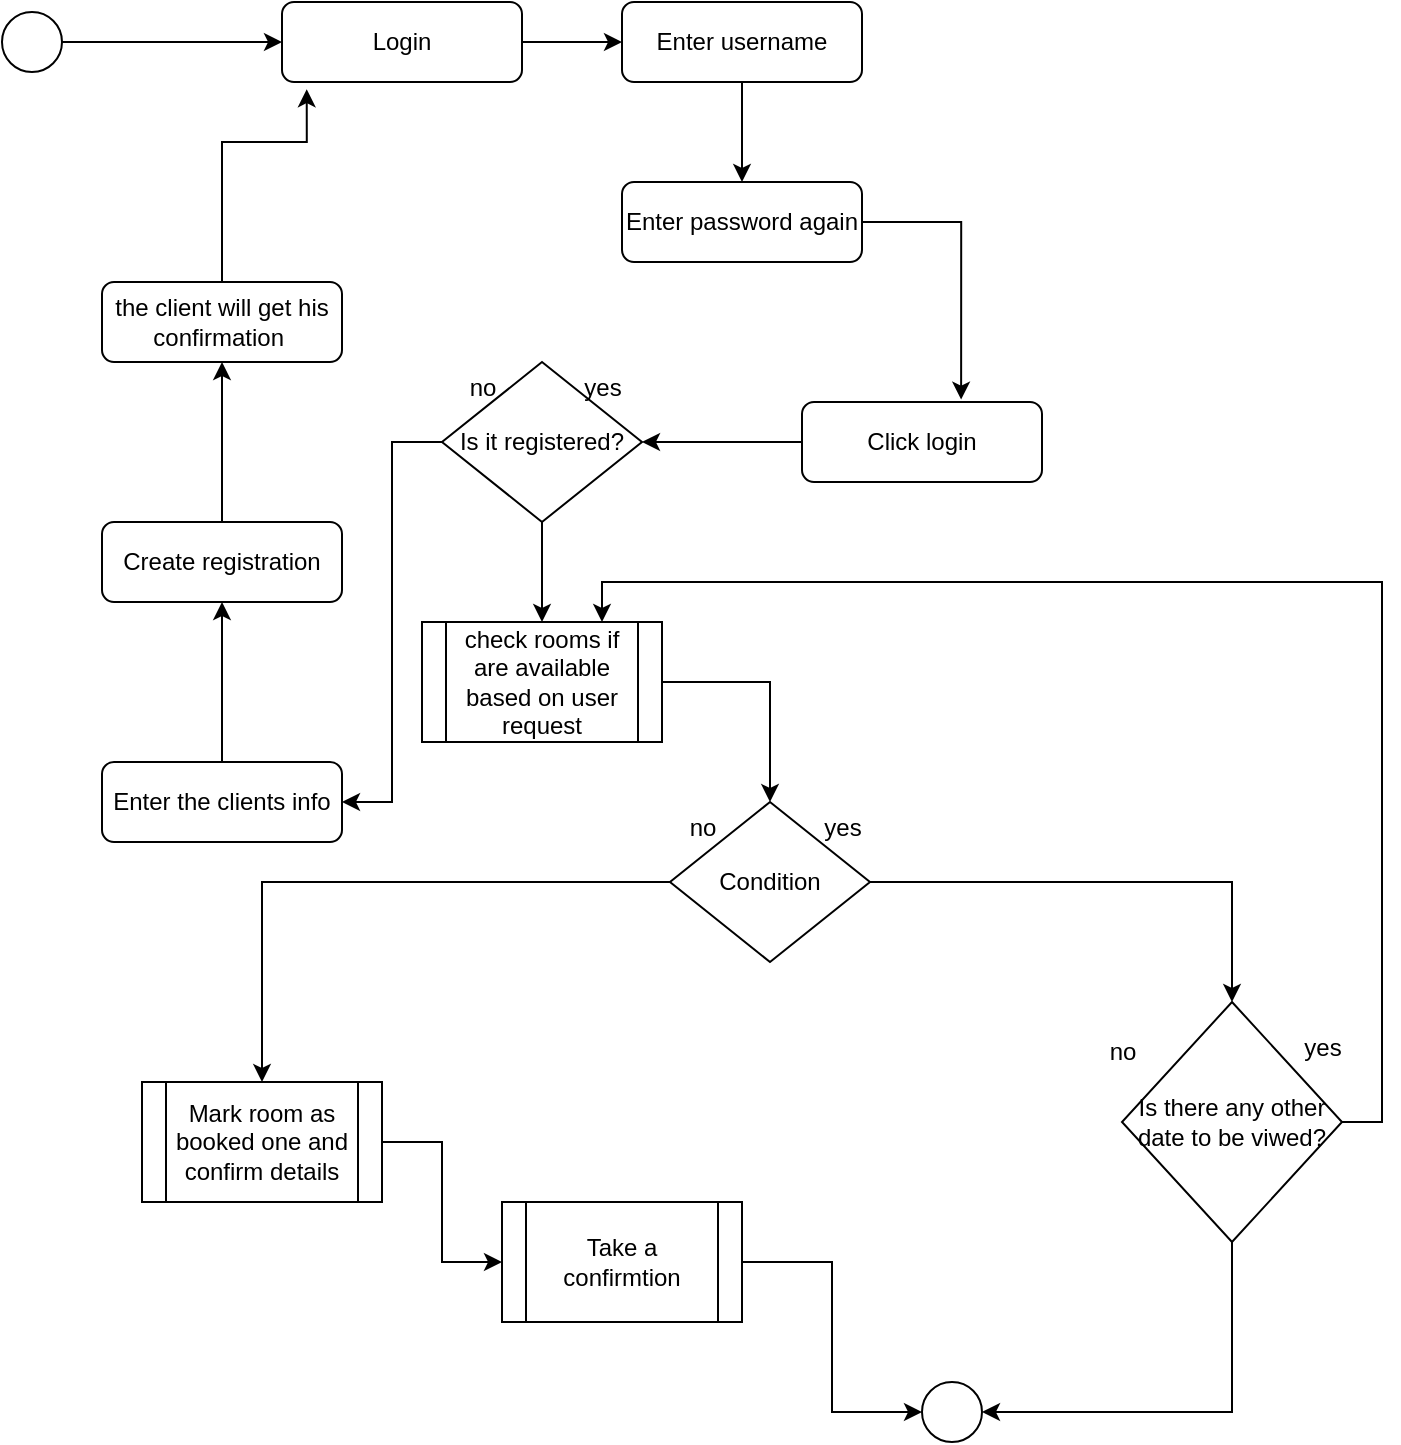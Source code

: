 <mxfile version="22.1.21" type="device" pages="36">
  <diagram id="C5RBs43oDa-KdzZeNtuy" name="Page-1">
    <mxGraphModel dx="1002" dy="577" grid="1" gridSize="10" guides="1" tooltips="1" connect="1" arrows="1" fold="1" page="1" pageScale="1" pageWidth="827" pageHeight="1169" math="0" shadow="0">
      <root>
        <mxCell id="WIyWlLk6GJQsqaUBKTNV-0" />
        <mxCell id="WIyWlLk6GJQsqaUBKTNV-1" parent="WIyWlLk6GJQsqaUBKTNV-0" />
        <mxCell id="cp3nZi3jEt3OA8B8hB0h-28" value="" style="edgeStyle=orthogonalEdgeStyle;rounded=0;orthogonalLoop=1;jettySize=auto;html=1;entryX=0;entryY=0.5;entryDx=0;entryDy=0;" parent="WIyWlLk6GJQsqaUBKTNV-1" source="WIyWlLk6GJQsqaUBKTNV-3" edge="1" target="WIyWlLk6GJQsqaUBKTNV-7">
          <mxGeometry relative="1" as="geometry">
            <mxPoint x="380" y="120" as="targetPoint" />
          </mxGeometry>
        </mxCell>
        <mxCell id="WIyWlLk6GJQsqaUBKTNV-3" value="Login" style="rounded=1;whiteSpace=wrap;html=1;fontSize=12;glass=0;strokeWidth=1;shadow=0;" parent="WIyWlLk6GJQsqaUBKTNV-1" vertex="1">
          <mxGeometry x="220" width="120" height="40" as="geometry" />
        </mxCell>
        <mxCell id="urFGrr53AKRPgM8PhiNS-1" style="edgeStyle=orthogonalEdgeStyle;rounded=0;orthogonalLoop=1;jettySize=auto;html=1;exitX=0.5;exitY=1;exitDx=0;exitDy=0;" edge="1" parent="WIyWlLk6GJQsqaUBKTNV-1" source="WIyWlLk6GJQsqaUBKTNV-7" target="cp3nZi3jEt3OA8B8hB0h-13">
          <mxGeometry relative="1" as="geometry" />
        </mxCell>
        <mxCell id="WIyWlLk6GJQsqaUBKTNV-7" value="Enter username" style="rounded=1;whiteSpace=wrap;html=1;fontSize=12;glass=0;strokeWidth=1;shadow=0;" parent="WIyWlLk6GJQsqaUBKTNV-1" vertex="1">
          <mxGeometry x="390" width="120" height="40" as="geometry" />
        </mxCell>
        <mxCell id="urFGrr53AKRPgM8PhiNS-2" style="edgeStyle=orthogonalEdgeStyle;rounded=0;orthogonalLoop=1;jettySize=auto;html=1;exitX=1;exitY=0.5;exitDx=0;exitDy=0;entryX=0.663;entryY=-0.03;entryDx=0;entryDy=0;entryPerimeter=0;" edge="1" parent="WIyWlLk6GJQsqaUBKTNV-1" source="cp3nZi3jEt3OA8B8hB0h-13" target="cp3nZi3jEt3OA8B8hB0h-18">
          <mxGeometry relative="1" as="geometry">
            <mxPoint x="560" y="110" as="targetPoint" />
          </mxGeometry>
        </mxCell>
        <mxCell id="cp3nZi3jEt3OA8B8hB0h-13" value="Enter password again" style="rounded=1;whiteSpace=wrap;html=1;fontSize=12;glass=0;strokeWidth=1;shadow=0;" parent="WIyWlLk6GJQsqaUBKTNV-1" vertex="1">
          <mxGeometry x="390" y="90" width="120" height="40" as="geometry" />
        </mxCell>
        <mxCell id="urFGrr53AKRPgM8PhiNS-4" style="edgeStyle=orthogonalEdgeStyle;rounded=0;orthogonalLoop=1;jettySize=auto;html=1;exitX=0;exitY=0.5;exitDx=0;exitDy=0;entryX=1;entryY=0.5;entryDx=0;entryDy=0;" edge="1" parent="WIyWlLk6GJQsqaUBKTNV-1" source="cp3nZi3jEt3OA8B8hB0h-18" target="cp3nZi3jEt3OA8B8hB0h-19">
          <mxGeometry relative="1" as="geometry" />
        </mxCell>
        <mxCell id="cp3nZi3jEt3OA8B8hB0h-18" value="Click login" style="rounded=1;whiteSpace=wrap;html=1;fontSize=12;glass=0;strokeWidth=1;shadow=0;" parent="WIyWlLk6GJQsqaUBKTNV-1" vertex="1">
          <mxGeometry x="480" y="200" width="120" height="40" as="geometry" />
        </mxCell>
        <mxCell id="urFGrr53AKRPgM8PhiNS-19" style="edgeStyle=orthogonalEdgeStyle;rounded=0;orthogonalLoop=1;jettySize=auto;html=1;exitX=0;exitY=0.5;exitDx=0;exitDy=0;entryX=1;entryY=0.5;entryDx=0;entryDy=0;" edge="1" parent="WIyWlLk6GJQsqaUBKTNV-1" source="cp3nZi3jEt3OA8B8hB0h-19" target="LBubtJENX2LpjI3o8HnF-0">
          <mxGeometry relative="1" as="geometry" />
        </mxCell>
        <mxCell id="cp3nZi3jEt3OA8B8hB0h-19" value="Is it registered?" style="rhombus;whiteSpace=wrap;html=1;" parent="WIyWlLk6GJQsqaUBKTNV-1" vertex="1">
          <mxGeometry x="300" y="180" width="100" height="80" as="geometry" />
        </mxCell>
        <mxCell id="27iiKiIXXyBYADKTfRwH-1" value="" style="edgeStyle=orthogonalEdgeStyle;rounded=0;orthogonalLoop=1;jettySize=auto;html=1;" parent="WIyWlLk6GJQsqaUBKTNV-1" source="cp3nZi3jEt3OA8B8hB0h-32" target="27iiKiIXXyBYADKTfRwH-0" edge="1">
          <mxGeometry relative="1" as="geometry" />
        </mxCell>
        <mxCell id="urFGrr53AKRPgM8PhiNS-12" style="edgeStyle=orthogonalEdgeStyle;rounded=0;orthogonalLoop=1;jettySize=auto;html=1;exitX=0;exitY=0.5;exitDx=0;exitDy=0;entryX=0.5;entryY=0;entryDx=0;entryDy=0;" edge="1" parent="WIyWlLk6GJQsqaUBKTNV-1" source="cp3nZi3jEt3OA8B8hB0h-32" target="27iiKiIXXyBYADKTfRwH-9">
          <mxGeometry relative="1" as="geometry" />
        </mxCell>
        <mxCell id="cp3nZi3jEt3OA8B8hB0h-32" value="Condition" style="rhombus;whiteSpace=wrap;html=1;" parent="WIyWlLk6GJQsqaUBKTNV-1" vertex="1">
          <mxGeometry x="414" y="400" width="100" height="80" as="geometry" />
        </mxCell>
        <mxCell id="urFGrr53AKRPgM8PhiNS-11" style="edgeStyle=orthogonalEdgeStyle;rounded=0;orthogonalLoop=1;jettySize=auto;html=1;exitX=0.5;exitY=1;exitDx=0;exitDy=0;entryX=1;entryY=0.5;entryDx=0;entryDy=0;" edge="1" parent="WIyWlLk6GJQsqaUBKTNV-1" source="27iiKiIXXyBYADKTfRwH-0" target="27iiKiIXXyBYADKTfRwH-23">
          <mxGeometry relative="1" as="geometry" />
        </mxCell>
        <mxCell id="urFGrr53AKRPgM8PhiNS-20" style="edgeStyle=orthogonalEdgeStyle;rounded=0;orthogonalLoop=1;jettySize=auto;html=1;exitX=1;exitY=0.5;exitDx=0;exitDy=0;entryX=0.75;entryY=0;entryDx=0;entryDy=0;" edge="1" parent="WIyWlLk6GJQsqaUBKTNV-1" source="27iiKiIXXyBYADKTfRwH-0" target="cp3nZi3jEt3OA8B8hB0h-29">
          <mxGeometry relative="1" as="geometry" />
        </mxCell>
        <mxCell id="27iiKiIXXyBYADKTfRwH-0" value="Is there any other date to be viwed?" style="rhombus;whiteSpace=wrap;html=1;" parent="WIyWlLk6GJQsqaUBKTNV-1" vertex="1">
          <mxGeometry x="640" y="500" width="110" height="120" as="geometry" />
        </mxCell>
        <mxCell id="27iiKiIXXyBYADKTfRwH-11" value="" style="edgeStyle=orthogonalEdgeStyle;rounded=0;orthogonalLoop=1;jettySize=auto;html=1;" parent="WIyWlLk6GJQsqaUBKTNV-1" source="27iiKiIXXyBYADKTfRwH-9" target="27iiKiIXXyBYADKTfRwH-10" edge="1">
          <mxGeometry relative="1" as="geometry" />
        </mxCell>
        <mxCell id="27iiKiIXXyBYADKTfRwH-9" value="Mark room as booked one and confirm details" style="shape=process;whiteSpace=wrap;html=1;backgroundOutline=1;" parent="WIyWlLk6GJQsqaUBKTNV-1" vertex="1">
          <mxGeometry x="150" y="540" width="120" height="60" as="geometry" />
        </mxCell>
        <mxCell id="urFGrr53AKRPgM8PhiNS-10" style="edgeStyle=orthogonalEdgeStyle;rounded=0;orthogonalLoop=1;jettySize=auto;html=1;exitX=1;exitY=0.5;exitDx=0;exitDy=0;entryX=0;entryY=0.5;entryDx=0;entryDy=0;" edge="1" parent="WIyWlLk6GJQsqaUBKTNV-1" source="27iiKiIXXyBYADKTfRwH-10" target="27iiKiIXXyBYADKTfRwH-23">
          <mxGeometry relative="1" as="geometry" />
        </mxCell>
        <mxCell id="27iiKiIXXyBYADKTfRwH-10" value="Take a confirmtion" style="shape=process;whiteSpace=wrap;html=1;backgroundOutline=1;" parent="WIyWlLk6GJQsqaUBKTNV-1" vertex="1">
          <mxGeometry x="330" y="600" width="120" height="60" as="geometry" />
        </mxCell>
        <mxCell id="27iiKiIXXyBYADKTfRwH-23" value="" style="ellipse;whiteSpace=wrap;html=1;aspect=fixed;" parent="WIyWlLk6GJQsqaUBKTNV-1" vertex="1">
          <mxGeometry x="540" y="690" width="30" height="30" as="geometry" />
        </mxCell>
        <mxCell id="27iiKiIXXyBYADKTfRwH-25" value="" style="edgeStyle=orthogonalEdgeStyle;rounded=0;orthogonalLoop=1;jettySize=auto;html=1;" parent="WIyWlLk6GJQsqaUBKTNV-1" source="27iiKiIXXyBYADKTfRwH-24" target="WIyWlLk6GJQsqaUBKTNV-3" edge="1">
          <mxGeometry relative="1" as="geometry" />
        </mxCell>
        <mxCell id="27iiKiIXXyBYADKTfRwH-24" value="" style="ellipse;whiteSpace=wrap;html=1;aspect=fixed;" parent="WIyWlLk6GJQsqaUBKTNV-1" vertex="1">
          <mxGeometry x="80" y="5" width="30" height="30" as="geometry" />
        </mxCell>
        <mxCell id="LBubtJENX2LpjI3o8HnF-2" value="" style="edgeStyle=orthogonalEdgeStyle;rounded=0;orthogonalLoop=1;jettySize=auto;html=1;" parent="WIyWlLk6GJQsqaUBKTNV-1" source="LBubtJENX2LpjI3o8HnF-0" target="LBubtJENX2LpjI3o8HnF-1" edge="1">
          <mxGeometry relative="1" as="geometry" />
        </mxCell>
        <mxCell id="LBubtJENX2LpjI3o8HnF-0" value="Enter the clients info" style="rounded=1;whiteSpace=wrap;html=1;" parent="WIyWlLk6GJQsqaUBKTNV-1" vertex="1">
          <mxGeometry x="130" y="380" width="120" height="40" as="geometry" />
        </mxCell>
        <mxCell id="LBubtJENX2LpjI3o8HnF-4" value="" style="edgeStyle=orthogonalEdgeStyle;rounded=0;orthogonalLoop=1;jettySize=auto;html=1;" parent="WIyWlLk6GJQsqaUBKTNV-1" source="LBubtJENX2LpjI3o8HnF-1" target="LBubtJENX2LpjI3o8HnF-3" edge="1">
          <mxGeometry relative="1" as="geometry" />
        </mxCell>
        <mxCell id="LBubtJENX2LpjI3o8HnF-1" value="Create registration" style="rounded=1;whiteSpace=wrap;html=1;" parent="WIyWlLk6GJQsqaUBKTNV-1" vertex="1">
          <mxGeometry x="130" y="260" width="120" height="40" as="geometry" />
        </mxCell>
        <mxCell id="LBubtJENX2LpjI3o8HnF-6" value="" style="edgeStyle=orthogonalEdgeStyle;rounded=0;orthogonalLoop=1;jettySize=auto;html=1;entryX=0.103;entryY=1.09;entryDx=0;entryDy=0;entryPerimeter=0;" parent="WIyWlLk6GJQsqaUBKTNV-1" source="LBubtJENX2LpjI3o8HnF-3" target="WIyWlLk6GJQsqaUBKTNV-3" edge="1">
          <mxGeometry relative="1" as="geometry">
            <mxPoint x="190" y="60.0" as="targetPoint" />
            <Array as="points">
              <mxPoint x="190" y="70" />
              <mxPoint x="232" y="70" />
            </Array>
          </mxGeometry>
        </mxCell>
        <mxCell id="LBubtJENX2LpjI3o8HnF-3" value="the client will get his confirmation&amp;nbsp;" style="rounded=1;whiteSpace=wrap;html=1;" parent="WIyWlLk6GJQsqaUBKTNV-1" vertex="1">
          <mxGeometry x="130" y="140" width="120" height="40" as="geometry" />
        </mxCell>
        <mxCell id="urFGrr53AKRPgM8PhiNS-5" value="" style="edgeStyle=orthogonalEdgeStyle;rounded=0;orthogonalLoop=1;jettySize=auto;html=1;" edge="1" parent="WIyWlLk6GJQsqaUBKTNV-1" source="cp3nZi3jEt3OA8B8hB0h-19" target="cp3nZi3jEt3OA8B8hB0h-29">
          <mxGeometry relative="1" as="geometry">
            <mxPoint x="380" y="590" as="targetPoint" />
            <mxPoint x="350" y="260" as="sourcePoint" />
          </mxGeometry>
        </mxCell>
        <mxCell id="urFGrr53AKRPgM8PhiNS-8" style="edgeStyle=orthogonalEdgeStyle;rounded=0;orthogonalLoop=1;jettySize=auto;html=1;exitX=1;exitY=0.5;exitDx=0;exitDy=0;entryX=0.5;entryY=0;entryDx=0;entryDy=0;" edge="1" parent="WIyWlLk6GJQsqaUBKTNV-1" source="cp3nZi3jEt3OA8B8hB0h-29" target="cp3nZi3jEt3OA8B8hB0h-32">
          <mxGeometry relative="1" as="geometry" />
        </mxCell>
        <mxCell id="cp3nZi3jEt3OA8B8hB0h-29" value="&amp;nbsp;check rooms if&amp;nbsp; are available based on user request" style="shape=process;whiteSpace=wrap;html=1;backgroundOutline=1;" parent="WIyWlLk6GJQsqaUBKTNV-1" vertex="1">
          <mxGeometry x="290" y="310" width="120" height="60" as="geometry" />
        </mxCell>
        <mxCell id="urFGrr53AKRPgM8PhiNS-13" value="yes" style="text;html=1;align=center;verticalAlign=middle;resizable=0;points=[];autosize=1;strokeColor=none;fillColor=none;" vertex="1" parent="WIyWlLk6GJQsqaUBKTNV-1">
          <mxGeometry x="360" y="178" width="40" height="30" as="geometry" />
        </mxCell>
        <mxCell id="urFGrr53AKRPgM8PhiNS-14" value="no" style="text;html=1;align=center;verticalAlign=middle;resizable=0;points=[];autosize=1;strokeColor=none;fillColor=none;" vertex="1" parent="WIyWlLk6GJQsqaUBKTNV-1">
          <mxGeometry x="300" y="178" width="40" height="30" as="geometry" />
        </mxCell>
        <mxCell id="urFGrr53AKRPgM8PhiNS-15" value="yes" style="text;html=1;align=center;verticalAlign=middle;resizable=0;points=[];autosize=1;strokeColor=none;fillColor=none;" vertex="1" parent="WIyWlLk6GJQsqaUBKTNV-1">
          <mxGeometry x="480" y="398" width="40" height="30" as="geometry" />
        </mxCell>
        <mxCell id="urFGrr53AKRPgM8PhiNS-16" value="no" style="text;html=1;align=center;verticalAlign=middle;resizable=0;points=[];autosize=1;strokeColor=none;fillColor=none;" vertex="1" parent="WIyWlLk6GJQsqaUBKTNV-1">
          <mxGeometry x="410" y="398" width="40" height="30" as="geometry" />
        </mxCell>
        <mxCell id="urFGrr53AKRPgM8PhiNS-17" value="yes" style="text;html=1;align=center;verticalAlign=middle;resizable=0;points=[];autosize=1;strokeColor=none;fillColor=none;" vertex="1" parent="WIyWlLk6GJQsqaUBKTNV-1">
          <mxGeometry x="720" y="508" width="40" height="30" as="geometry" />
        </mxCell>
        <mxCell id="urFGrr53AKRPgM8PhiNS-18" value="no" style="text;html=1;align=center;verticalAlign=middle;resizable=0;points=[];autosize=1;strokeColor=none;fillColor=none;" vertex="1" parent="WIyWlLk6GJQsqaUBKTNV-1">
          <mxGeometry x="620" y="510" width="40" height="30" as="geometry" />
        </mxCell>
      </root>
    </mxGraphModel>
  </diagram>
  <diagram id="41E2kY4TEavHmV5FCoaq" name="Page-2">
    <mxGraphModel dx="868" dy="412" grid="1" gridSize="10" guides="1" tooltips="1" connect="1" arrows="1" fold="1" page="1" pageScale="1" pageWidth="850" pageHeight="1100" math="0" shadow="0">
      <root>
        <mxCell id="ZPURHbRXerN8BX1sLIl0-0" />
        <mxCell id="ZPURHbRXerN8BX1sLIl0-1" parent="ZPURHbRXerN8BX1sLIl0-0" />
        <mxCell id="_XDvGG8GpR85-x1FN6nV-5" value="" style="rounded=1;whiteSpace=wrap;html=1;absoluteArcSize=1;arcSize=14;strokeWidth=2;" parent="ZPURHbRXerN8BX1sLIl0-1" vertex="1">
          <mxGeometry x="297.5" y="120" width="290" height="390" as="geometry" />
        </mxCell>
        <mxCell id="_XDvGG8GpR85-x1FN6nV-6" value="System" style="shape=tape;whiteSpace=wrap;html=1;strokeWidth=2;size=0.19;fillColor=#60a917;strokeColor=#2D7600;fontColor=#ffffff;" parent="ZPURHbRXerN8BX1sLIl0-1" vertex="1">
          <mxGeometry x="410" y="90" width="65" height="25" as="geometry" />
        </mxCell>
        <mxCell id="_XDvGG8GpR85-x1FN6nV-8" value="Signup to system" style="rounded=1;whiteSpace=wrap;html=1;" parent="ZPURHbRXerN8BX1sLIl0-1" vertex="1">
          <mxGeometry x="385" y="200" width="120" height="30" as="geometry" />
        </mxCell>
        <mxCell id="_XDvGG8GpR85-x1FN6nV-9" value="Login to system" style="rounded=1;whiteSpace=wrap;html=1;" parent="ZPURHbRXerN8BX1sLIl0-1" vertex="1">
          <mxGeometry x="385" y="150" width="120" height="30" as="geometry" />
        </mxCell>
        <mxCell id="_XDvGG8GpR85-x1FN6nV-10" value="View Profile" style="rounded=1;whiteSpace=wrap;html=1;" parent="ZPURHbRXerN8BX1sLIl0-1" vertex="1">
          <mxGeometry x="385" y="250" width="120" height="30" as="geometry" />
        </mxCell>
        <mxCell id="_XDvGG8GpR85-x1FN6nV-12" value="View Dashboard" style="rounded=1;whiteSpace=wrap;html=1;" parent="ZPURHbRXerN8BX1sLIl0-1" vertex="1">
          <mxGeometry x="385" y="300" width="120" height="30" as="geometry" />
        </mxCell>
        <mxCell id="_XDvGG8GpR85-x1FN6nV-14" value="Change credentials" style="rounded=1;whiteSpace=wrap;html=1;" parent="ZPURHbRXerN8BX1sLIl0-1" vertex="1">
          <mxGeometry x="385" y="350" width="120" height="30" as="geometry" />
        </mxCell>
        <mxCell id="_XDvGG8GpR85-x1FN6nV-15" value="Update setings" style="rounded=1;whiteSpace=wrap;html=1;" parent="ZPURHbRXerN8BX1sLIl0-1" vertex="1">
          <mxGeometry x="385" y="400" width="120" height="30" as="geometry" />
        </mxCell>
        <mxCell id="_XDvGG8GpR85-x1FN6nV-18" value="Logout from system" style="rounded=1;whiteSpace=wrap;html=1;" parent="ZPURHbRXerN8BX1sLIl0-1" vertex="1">
          <mxGeometry x="385" y="450" width="120" height="30" as="geometry" />
        </mxCell>
        <mxCell id="_XDvGG8GpR85-x1FN6nV-20" value="" style="endArrow=classic;html=1;entryX=0;entryY=0.25;entryDx=0;entryDy=0;" parent="ZPURHbRXerN8BX1sLIl0-1" target="_XDvGG8GpR85-x1FN6nV-9" edge="1">
          <mxGeometry width="50" height="50" relative="1" as="geometry">
            <mxPoint x="170" y="200" as="sourcePoint" />
            <mxPoint x="220" y="150" as="targetPoint" />
          </mxGeometry>
        </mxCell>
        <mxCell id="_XDvGG8GpR85-x1FN6nV-21" value="" style="endArrow=classic;html=1;entryX=0;entryY=0.5;entryDx=0;entryDy=0;" parent="ZPURHbRXerN8BX1sLIl0-1" target="_XDvGG8GpR85-x1FN6nV-12" edge="1">
          <mxGeometry width="50" height="50" relative="1" as="geometry">
            <mxPoint x="170" y="200" as="sourcePoint" />
            <mxPoint x="385" y="170" as="targetPoint" />
          </mxGeometry>
        </mxCell>
        <mxCell id="_XDvGG8GpR85-x1FN6nV-22" value="" style="endArrow=classic;html=1;" parent="ZPURHbRXerN8BX1sLIl0-1" target="_XDvGG8GpR85-x1FN6nV-10" edge="1">
          <mxGeometry width="50" height="50" relative="1" as="geometry">
            <mxPoint x="170" y="200" as="sourcePoint" />
            <mxPoint x="385" y="168.75" as="targetPoint" />
          </mxGeometry>
        </mxCell>
        <mxCell id="_XDvGG8GpR85-x1FN6nV-23" value="" style="endArrow=classic;html=1;entryX=0;entryY=0.5;entryDx=0;entryDy=0;" parent="ZPURHbRXerN8BX1sLIl0-1" target="_XDvGG8GpR85-x1FN6nV-14" edge="1">
          <mxGeometry width="50" height="50" relative="1" as="geometry">
            <mxPoint x="170" y="200" as="sourcePoint" />
            <mxPoint x="385" y="180" as="targetPoint" />
          </mxGeometry>
        </mxCell>
        <mxCell id="_XDvGG8GpR85-x1FN6nV-24" value="" style="endArrow=classic;html=1;entryX=0;entryY=0.5;entryDx=0;entryDy=0;" parent="ZPURHbRXerN8BX1sLIl0-1" target="_XDvGG8GpR85-x1FN6nV-15" edge="1">
          <mxGeometry width="50" height="50" relative="1" as="geometry">
            <mxPoint x="170" y="200" as="sourcePoint" />
            <mxPoint x="385" y="170" as="targetPoint" />
          </mxGeometry>
        </mxCell>
        <mxCell id="_XDvGG8GpR85-x1FN6nV-25" value="" style="endArrow=classic;html=1;entryX=0;entryY=0.5;entryDx=0;entryDy=0;" parent="ZPURHbRXerN8BX1sLIl0-1" target="_XDvGG8GpR85-x1FN6nV-18" edge="1">
          <mxGeometry width="50" height="50" relative="1" as="geometry">
            <mxPoint x="170" y="200" as="sourcePoint" />
            <mxPoint x="385" y="193.75" as="targetPoint" />
          </mxGeometry>
        </mxCell>
        <mxCell id="_XDvGG8GpR85-x1FN6nV-27" value="" style="endArrow=classic;html=1;entryX=1;entryY=0.25;entryDx=0;entryDy=0;" parent="ZPURHbRXerN8BX1sLIl0-1" target="_XDvGG8GpR85-x1FN6nV-9" edge="1">
          <mxGeometry width="50" height="50" relative="1" as="geometry">
            <mxPoint x="710" y="190" as="sourcePoint" />
            <mxPoint x="620" y="190" as="targetPoint" />
          </mxGeometry>
        </mxCell>
        <mxCell id="_XDvGG8GpR85-x1FN6nV-28" value="" style="endArrow=classic;html=1;entryX=1;entryY=0.25;entryDx=0;entryDy=0;" parent="ZPURHbRXerN8BX1sLIl0-1" target="_XDvGG8GpR85-x1FN6nV-10" edge="1">
          <mxGeometry width="50" height="50" relative="1" as="geometry">
            <mxPoint x="710" y="190" as="sourcePoint" />
            <mxPoint x="455" y="197.5" as="targetPoint" />
          </mxGeometry>
        </mxCell>
        <mxCell id="_XDvGG8GpR85-x1FN6nV-29" value="" style="endArrow=classic;html=1;entryX=1;entryY=0.25;entryDx=0;entryDy=0;" parent="ZPURHbRXerN8BX1sLIl0-1" target="_XDvGG8GpR85-x1FN6nV-12" edge="1">
          <mxGeometry width="50" height="50" relative="1" as="geometry">
            <mxPoint x="710" y="190" as="sourcePoint" />
            <mxPoint x="475" y="197.5" as="targetPoint" />
          </mxGeometry>
        </mxCell>
        <mxCell id="_XDvGG8GpR85-x1FN6nV-30" value="" style="endArrow=classic;html=1;entryX=1;entryY=0.5;entryDx=0;entryDy=0;" parent="ZPURHbRXerN8BX1sLIl0-1" target="_XDvGG8GpR85-x1FN6nV-14" edge="1">
          <mxGeometry width="50" height="50" relative="1" as="geometry">
            <mxPoint x="710" y="190" as="sourcePoint" />
            <mxPoint x="445" y="227.5" as="targetPoint" />
          </mxGeometry>
        </mxCell>
        <mxCell id="_XDvGG8GpR85-x1FN6nV-31" value="" style="endArrow=classic;html=1;entryX=1;entryY=0.5;entryDx=0;entryDy=0;" parent="ZPURHbRXerN8BX1sLIl0-1" target="_XDvGG8GpR85-x1FN6nV-15" edge="1">
          <mxGeometry width="50" height="50" relative="1" as="geometry">
            <mxPoint x="710" y="190" as="sourcePoint" />
            <mxPoint x="455" y="287.5" as="targetPoint" />
          </mxGeometry>
        </mxCell>
        <mxCell id="_XDvGG8GpR85-x1FN6nV-32" value="" style="endArrow=classic;html=1;entryX=1;entryY=0.5;entryDx=0;entryDy=0;" parent="ZPURHbRXerN8BX1sLIl0-1" target="_XDvGG8GpR85-x1FN6nV-18" edge="1">
          <mxGeometry width="50" height="50" relative="1" as="geometry">
            <mxPoint x="710" y="190" as="sourcePoint" />
            <mxPoint x="455" y="307.5" as="targetPoint" />
          </mxGeometry>
        </mxCell>
        <mxCell id="_XDvGG8GpR85-x1FN6nV-34" value="" style="endArrow=classic;html=1;entryX=0;entryY=0.5;entryDx=0;entryDy=0;" parent="ZPURHbRXerN8BX1sLIl0-1" target="_XDvGG8GpR85-x1FN6nV-9" edge="1">
          <mxGeometry width="50" height="50" relative="1" as="geometry">
            <mxPoint x="170" y="450" as="sourcePoint" />
            <mxPoint x="220" y="400" as="targetPoint" />
          </mxGeometry>
        </mxCell>
        <mxCell id="_XDvGG8GpR85-x1FN6nV-36" value="" style="endArrow=classic;html=1;entryX=0;entryY=0.5;entryDx=0;entryDy=0;" parent="ZPURHbRXerN8BX1sLIl0-1" target="_XDvGG8GpR85-x1FN6nV-10" edge="1">
          <mxGeometry width="50" height="50" relative="1" as="geometry">
            <mxPoint x="170" y="450" as="sourcePoint" />
            <mxPoint x="250" y="320" as="targetPoint" />
          </mxGeometry>
        </mxCell>
        <mxCell id="_XDvGG8GpR85-x1FN6nV-37" value="" style="endArrow=classic;html=1;entryX=0;entryY=0.75;entryDx=0;entryDy=0;" parent="ZPURHbRXerN8BX1sLIl0-1" target="_XDvGG8GpR85-x1FN6nV-12" edge="1">
          <mxGeometry width="50" height="50" relative="1" as="geometry">
            <mxPoint x="170" y="450" as="sourcePoint" />
            <mxPoint x="280" y="325" as="targetPoint" />
          </mxGeometry>
        </mxCell>
        <mxCell id="_XDvGG8GpR85-x1FN6nV-38" value="" style="endArrow=classic;html=1;entryX=0;entryY=0.75;entryDx=0;entryDy=0;" parent="ZPURHbRXerN8BX1sLIl0-1" target="_XDvGG8GpR85-x1FN6nV-14" edge="1">
          <mxGeometry width="50" height="50" relative="1" as="geometry">
            <mxPoint x="170" y="450" as="sourcePoint" />
            <mxPoint x="280" y="335" as="targetPoint" />
          </mxGeometry>
        </mxCell>
        <mxCell id="_XDvGG8GpR85-x1FN6nV-39" value="" style="endArrow=classic;html=1;entryX=0;entryY=0.5;entryDx=0;entryDy=0;" parent="ZPURHbRXerN8BX1sLIl0-1" target="_XDvGG8GpR85-x1FN6nV-15" edge="1">
          <mxGeometry width="50" height="50" relative="1" as="geometry">
            <mxPoint x="170" y="450" as="sourcePoint" />
            <mxPoint x="310" y="335" as="targetPoint" />
          </mxGeometry>
        </mxCell>
        <mxCell id="_XDvGG8GpR85-x1FN6nV-40" value="" style="endArrow=classic;html=1;entryX=0;entryY=0.75;entryDx=0;entryDy=0;" parent="ZPURHbRXerN8BX1sLIl0-1" target="_XDvGG8GpR85-x1FN6nV-18" edge="1">
          <mxGeometry width="50" height="50" relative="1" as="geometry">
            <mxPoint x="170" y="450" as="sourcePoint" />
            <mxPoint x="300" y="335" as="targetPoint" />
          </mxGeometry>
        </mxCell>
        <mxCell id="_XDvGG8GpR85-x1FN6nV-42" value="" style="endArrow=classic;html=1;entryX=1;entryY=0.5;entryDx=0;entryDy=0;" parent="ZPURHbRXerN8BX1sLIl0-1" target="_XDvGG8GpR85-x1FN6nV-8" edge="1">
          <mxGeometry width="50" height="50" relative="1" as="geometry">
            <mxPoint x="690" y="420" as="sourcePoint" />
            <mxPoint x="630" y="380" as="targetPoint" />
          </mxGeometry>
        </mxCell>
        <mxCell id="_XDvGG8GpR85-x1FN6nV-43" value="" style="endArrow=classic;html=1;entryX=1;entryY=0.75;entryDx=0;entryDy=0;" parent="ZPURHbRXerN8BX1sLIl0-1" target="_XDvGG8GpR85-x1FN6nV-9" edge="1">
          <mxGeometry width="50" height="50" relative="1" as="geometry">
            <mxPoint x="690" y="420" as="sourcePoint" />
            <mxPoint x="475" y="205" as="targetPoint" />
          </mxGeometry>
        </mxCell>
        <mxCell id="_XDvGG8GpR85-x1FN6nV-44" value="" style="endArrow=classic;html=1;entryX=1;entryY=0.75;entryDx=0;entryDy=0;" parent="ZPURHbRXerN8BX1sLIl0-1" target="_XDvGG8GpR85-x1FN6nV-10" edge="1">
          <mxGeometry width="50" height="50" relative="1" as="geometry">
            <mxPoint x="690" y="420" as="sourcePoint" />
            <mxPoint x="465" y="225" as="targetPoint" />
          </mxGeometry>
        </mxCell>
        <mxCell id="_XDvGG8GpR85-x1FN6nV-45" value="" style="endArrow=classic;html=1;entryX=1;entryY=0.75;entryDx=0;entryDy=0;" parent="ZPURHbRXerN8BX1sLIl0-1" target="_XDvGG8GpR85-x1FN6nV-12" edge="1">
          <mxGeometry width="50" height="50" relative="1" as="geometry">
            <mxPoint x="690" y="420" as="sourcePoint" />
            <mxPoint x="465" y="255" as="targetPoint" />
          </mxGeometry>
        </mxCell>
        <mxCell id="_XDvGG8GpR85-x1FN6nV-46" value="" style="endArrow=classic;html=1;entryX=1;entryY=0.75;entryDx=0;entryDy=0;" parent="ZPURHbRXerN8BX1sLIl0-1" target="_XDvGG8GpR85-x1FN6nV-14" edge="1">
          <mxGeometry width="50" height="50" relative="1" as="geometry">
            <mxPoint x="690" y="420" as="sourcePoint" />
            <mxPoint x="425" y="225" as="targetPoint" />
          </mxGeometry>
        </mxCell>
        <mxCell id="_XDvGG8GpR85-x1FN6nV-47" value="" style="endArrow=classic;html=1;entryX=1;entryY=0.75;entryDx=0;entryDy=0;" parent="ZPURHbRXerN8BX1sLIl0-1" target="_XDvGG8GpR85-x1FN6nV-15" edge="1">
          <mxGeometry width="50" height="50" relative="1" as="geometry">
            <mxPoint x="690" y="420" as="sourcePoint" />
            <mxPoint x="465" y="265" as="targetPoint" />
          </mxGeometry>
        </mxCell>
        <mxCell id="_XDvGG8GpR85-x1FN6nV-48" value="" style="endArrow=classic;html=1;entryX=1;entryY=0.75;entryDx=0;entryDy=0;" parent="ZPURHbRXerN8BX1sLIl0-1" target="_XDvGG8GpR85-x1FN6nV-18" edge="1">
          <mxGeometry width="50" height="50" relative="1" as="geometry">
            <mxPoint x="690" y="420" as="sourcePoint" />
            <mxPoint x="435" y="245" as="targetPoint" />
          </mxGeometry>
        </mxCell>
        <mxCell id="4oALz2a6wz5YvxmG068o-0" value="&lt;br&gt;&lt;br&gt;&lt;br&gt;&lt;br&gt;&lt;br&gt;&lt;br&gt;Admin" style="shape=actor;whiteSpace=wrap;html=1;fillColor=#ffff88;strokeColor=#36393d;" parent="ZPURHbRXerN8BX1sLIl0-1" vertex="1">
          <mxGeometry x="120" y="160" width="40" height="60" as="geometry" />
        </mxCell>
        <mxCell id="4oALz2a6wz5YvxmG068o-4" value="&lt;br&gt;&lt;br&gt;&lt;br&gt;&lt;br&gt;&lt;br&gt;&lt;br&gt;Recepsionist" style="shape=actor;whiteSpace=wrap;html=1;fillColor=#cce5ff;strokeColor=#36393d;" parent="ZPURHbRXerN8BX1sLIl0-1" vertex="1">
          <mxGeometry x="740" y="160" width="40" height="60" as="geometry" />
        </mxCell>
        <mxCell id="4oALz2a6wz5YvxmG068o-7" value="&lt;br&gt;&lt;br&gt;&lt;br&gt;&lt;br&gt;&lt;br&gt;&lt;br&gt;Client" style="shape=actor;whiteSpace=wrap;html=1;fillColor=#ffcc99;strokeColor=#36393d;" parent="ZPURHbRXerN8BX1sLIl0-1" vertex="1">
          <mxGeometry x="740" y="420" width="40" height="60" as="geometry" />
        </mxCell>
        <mxCell id="4oALz2a6wz5YvxmG068o-8" value="&lt;br&gt;&lt;br&gt;&lt;br&gt;&lt;br&gt;&lt;br&gt;&lt;br&gt;Cleaner" style="shape=actor;whiteSpace=wrap;html=1;fillColor=#cdeb8b;strokeColor=#36393d;" parent="ZPURHbRXerN8BX1sLIl0-1" vertex="1">
          <mxGeometry x="120" y="420" width="40" height="60" as="geometry" />
        </mxCell>
      </root>
    </mxGraphModel>
  </diagram>
  <diagram id="ODbE38qVytP8NaZyXZpQ" name="Page-3">
    <mxGraphModel dx="868" dy="1512" grid="1" gridSize="10" guides="1" tooltips="1" connect="1" arrows="1" fold="1" page="1" pageScale="1" pageWidth="850" pageHeight="1100" math="0" shadow="0">
      <root>
        <mxCell id="Eur7Ixi3L5CZFukwMzF_-0" />
        <mxCell id="Eur7Ixi3L5CZFukwMzF_-1" parent="Eur7Ixi3L5CZFukwMzF_-0" />
        <mxCell id="pIEIYKvxKWvjCQ4Lh6sI-2" value="" style="rounded=1;whiteSpace=wrap;html=1;" parent="Eur7Ixi3L5CZFukwMzF_-1" vertex="1">
          <mxGeometry x="270" y="-50" width="250" height="880" as="geometry" />
        </mxCell>
        <mxCell id="pIEIYKvxKWvjCQ4Lh6sI-4" value="Delete or add rooms" style="rounded=0;whiteSpace=wrap;html=1;" parent="Eur7Ixi3L5CZFukwMzF_-1" vertex="1">
          <mxGeometry x="335" y="-30" width="120" height="30" as="geometry" />
        </mxCell>
        <mxCell id="pIEIYKvxKWvjCQ4Lh6sI-5" value="Delete or add employees and products" style="rounded=0;whiteSpace=wrap;html=1;" parent="Eur7Ixi3L5CZFukwMzF_-1" vertex="1">
          <mxGeometry x="335" y="10" width="120" height="40" as="geometry" />
        </mxCell>
        <mxCell id="pIEIYKvxKWvjCQ4Lh6sI-6" value="Check room availability and details" style="rounded=0;whiteSpace=wrap;html=1;" parent="Eur7Ixi3L5CZFukwMzF_-1" vertex="1">
          <mxGeometry x="335" y="60" width="120" height="30" as="geometry" />
        </mxCell>
        <mxCell id="pIEIYKvxKWvjCQ4Lh6sI-7" value="Leave comments for staff" style="rounded=0;whiteSpace=wrap;html=1;" parent="Eur7Ixi3L5CZFukwMzF_-1" vertex="1">
          <mxGeometry x="335" y="100" width="120" height="30" as="geometry" />
        </mxCell>
        <mxCell id="pIEIYKvxKWvjCQ4Lh6sI-9" value="View staff details&amp;nbsp;" style="rounded=0;whiteSpace=wrap;html=1;" parent="Eur7Ixi3L5CZFukwMzF_-1" vertex="1">
          <mxGeometry x="335" y="140" width="120" height="30" as="geometry" />
        </mxCell>
        <mxCell id="pIEIYKvxKWvjCQ4Lh6sI-12" value="View products details" style="rounded=0;whiteSpace=wrap;html=1;" parent="Eur7Ixi3L5CZFukwMzF_-1" vertex="1">
          <mxGeometry x="335" y="180" width="120" height="30" as="geometry" />
        </mxCell>
        <mxCell id="pIEIYKvxKWvjCQ4Lh6sI-13" value="Modify properties of rooms" style="rounded=0;whiteSpace=wrap;html=1;" parent="Eur7Ixi3L5CZFukwMzF_-1" vertex="1">
          <mxGeometry x="335" y="220" width="120" height="30" as="geometry" />
        </mxCell>
        <mxCell id="pIEIYKvxKWvjCQ4Lh6sI-14" value="Modify informations for products" style="rounded=0;whiteSpace=wrap;html=1;" parent="Eur7Ixi3L5CZFukwMzF_-1" vertex="1">
          <mxGeometry x="335" y="260" width="120" height="30" as="geometry" />
        </mxCell>
        <mxCell id="pIEIYKvxKWvjCQ4Lh6sI-15" value="View financial reports&amp;nbsp;" style="rounded=0;whiteSpace=wrap;html=1;" parent="Eur7Ixi3L5CZFukwMzF_-1" vertex="1">
          <mxGeometry x="335" y="300" width="120" height="30" as="geometry" />
        </mxCell>
        <mxCell id="pIEIYKvxKWvjCQ4Lh6sI-16" value="View rooms availbility and bookings" style="rounded=0;whiteSpace=wrap;html=1;" parent="Eur7Ixi3L5CZFukwMzF_-1" vertex="1">
          <mxGeometry x="335" y="340" width="120" height="30" as="geometry" />
        </mxCell>
        <mxCell id="pIEIYKvxKWvjCQ4Lh6sI-17" value="Make reservations" style="rounded=0;whiteSpace=wrap;html=1;" parent="Eur7Ixi3L5CZFukwMzF_-1" vertex="1">
          <mxGeometry x="335" y="380" width="120" height="30" as="geometry" />
        </mxCell>
        <mxCell id="pIEIYKvxKWvjCQ4Lh6sI-18" value="Reply to comments of clients" style="rounded=0;whiteSpace=wrap;html=1;" parent="Eur7Ixi3L5CZFukwMzF_-1" vertex="1">
          <mxGeometry x="335" y="420" width="120" height="30" as="geometry" />
        </mxCell>
        <mxCell id="pIEIYKvxKWvjCQ4Lh6sI-19" value="Sends mesages" style="rounded=0;whiteSpace=wrap;html=1;" parent="Eur7Ixi3L5CZFukwMzF_-1" vertex="1">
          <mxGeometry x="335" y="460" width="120" height="30" as="geometry" />
        </mxCell>
        <mxCell id="pIEIYKvxKWvjCQ4Lh6sI-20" value="Modify rooms wich are booked" style="rounded=0;whiteSpace=wrap;html=1;" parent="Eur7Ixi3L5CZFukwMzF_-1" vertex="1">
          <mxGeometry x="335" y="500" width="120" height="30" as="geometry" />
        </mxCell>
        <mxCell id="pIEIYKvxKWvjCQ4Lh6sI-22" value="See new bookings" style="rounded=0;whiteSpace=wrap;html=1;" parent="Eur7Ixi3L5CZFukwMzF_-1" vertex="1">
          <mxGeometry x="335" y="540" width="120" height="30" as="geometry" />
        </mxCell>
        <mxCell id="pIEIYKvxKWvjCQ4Lh6sI-24" value="See clients details" style="rounded=0;whiteSpace=wrap;html=1;" parent="Eur7Ixi3L5CZFukwMzF_-1" vertex="1">
          <mxGeometry x="335" y="580" width="120" height="30" as="geometry" />
        </mxCell>
        <mxCell id="pIEIYKvxKWvjCQ4Lh6sI-25" value="Control clients check in and check out&amp;nbsp;" style="rounded=0;whiteSpace=wrap;html=1;" parent="Eur7Ixi3L5CZFukwMzF_-1" vertex="1">
          <mxGeometry x="335" y="620" width="120" height="30" as="geometry" />
        </mxCell>
        <mxCell id="pIEIYKvxKWvjCQ4Lh6sI-26" value="Mark room as cleaned" style="rounded=0;whiteSpace=wrap;html=1;" parent="Eur7Ixi3L5CZFukwMzF_-1" vertex="1">
          <mxGeometry x="335" y="660" width="120" height="30" as="geometry" />
        </mxCell>
        <mxCell id="pIEIYKvxKWvjCQ4Lh6sI-27" value="See if rooms are marked to be cleaned&amp;nbsp;" style="rounded=0;whiteSpace=wrap;html=1;" parent="Eur7Ixi3L5CZFukwMzF_-1" vertex="1">
          <mxGeometry x="335" y="700" width="120" height="40" as="geometry" />
        </mxCell>
        <mxCell id="pIEIYKvxKWvjCQ4Lh6sI-28" value="Control and assign tasks" style="rounded=0;whiteSpace=wrap;html=1;" parent="Eur7Ixi3L5CZFukwMzF_-1" vertex="1">
          <mxGeometry x="335" y="750" width="120" height="30" as="geometry" />
        </mxCell>
        <mxCell id="pIEIYKvxKWvjCQ4Lh6sI-29" value="Print if room marked are unclean" style="rounded=0;whiteSpace=wrap;html=1;" parent="Eur7Ixi3L5CZFukwMzF_-1" vertex="1">
          <mxGeometry x="335" y="790" width="120" height="30" as="geometry" />
        </mxCell>
        <mxCell id="pIEIYKvxKWvjCQ4Lh6sI-30" value="System" style="ellipse;shape=cloud;whiteSpace=wrap;html=1;fillColor=#cce5ff;strokeColor=#36393d;" parent="Eur7Ixi3L5CZFukwMzF_-1" vertex="1">
          <mxGeometry x="340" y="-120" width="110" height="60" as="geometry" />
        </mxCell>
        <mxCell id="XyJjCRm2Yy1b1FuI0Q6n-0" value="&lt;br&gt;&lt;br&gt;&lt;br&gt;&lt;br&gt;&lt;br&gt;&lt;br&gt;Admin" style="shape=actor;whiteSpace=wrap;html=1;fillColor=#ffff88;strokeColor=#36393d;" parent="Eur7Ixi3L5CZFukwMzF_-1" vertex="1">
          <mxGeometry x="100" y="140" width="40" height="60" as="geometry" />
        </mxCell>
        <mxCell id="XyJjCRm2Yy1b1FuI0Q6n-1" value="&lt;br&gt;&lt;br&gt;&lt;br&gt;&lt;br&gt;&lt;br&gt;&lt;br&gt;Recepsionist" style="shape=actor;whiteSpace=wrap;html=1;fillColor=#ffcccc;strokeColor=#36393d;" parent="Eur7Ixi3L5CZFukwMzF_-1" vertex="1">
          <mxGeometry x="670" y="390" width="40" height="60" as="geometry" />
        </mxCell>
        <mxCell id="XyJjCRm2Yy1b1FuI0Q6n-2" value="&lt;br&gt;&lt;br&gt;&lt;br&gt;&lt;br&gt;&lt;br&gt;&lt;br&gt;Cleaner" style="shape=actor;whiteSpace=wrap;html=1;fillColor=#cdeb8b;strokeColor=#36393d;" parent="Eur7Ixi3L5CZFukwMzF_-1" vertex="1">
          <mxGeometry x="100" y="385" width="40" height="60" as="geometry" />
        </mxCell>
        <mxCell id="XyJjCRm2Yy1b1FuI0Q6n-3" value="&lt;br&gt;&lt;br&gt;&lt;br&gt;&lt;br&gt;&lt;br&gt;&lt;br&gt;Client" style="shape=actor;whiteSpace=wrap;html=1;fillColor=#ffcc99;strokeColor=#36393d;" parent="Eur7Ixi3L5CZFukwMzF_-1" vertex="1">
          <mxGeometry x="660" y="140" width="40" height="60" as="geometry" />
        </mxCell>
        <mxCell id="dz4G1YMc_y5zm4R1vTo--3" value="" style="endArrow=classic;html=1;entryX=0;entryY=0.5;entryDx=0;entryDy=0;" parent="Eur7Ixi3L5CZFukwMzF_-1" target="pIEIYKvxKWvjCQ4Lh6sI-4" edge="1">
          <mxGeometry width="50" height="50" relative="1" as="geometry">
            <mxPoint x="140" y="180" as="sourcePoint" />
            <mxPoint x="190" y="130" as="targetPoint" />
          </mxGeometry>
        </mxCell>
        <mxCell id="dz4G1YMc_y5zm4R1vTo--4" value="" style="endArrow=classic;html=1;entryX=0;entryY=0.5;entryDx=0;entryDy=0;" parent="Eur7Ixi3L5CZFukwMzF_-1" target="pIEIYKvxKWvjCQ4Lh6sI-5" edge="1">
          <mxGeometry width="50" height="50" relative="1" as="geometry">
            <mxPoint x="140" y="180" as="sourcePoint" />
            <mxPoint x="200" y="140" as="targetPoint" />
          </mxGeometry>
        </mxCell>
        <mxCell id="tFjWDfshVBSRaJ23voSk-8" value="" style="endArrow=classic;html=1;entryX=0;entryY=0.5;entryDx=0;entryDy=0;" parent="Eur7Ixi3L5CZFukwMzF_-1" target="pIEIYKvxKWvjCQ4Lh6sI-6" edge="1">
          <mxGeometry width="50" height="50" relative="1" as="geometry">
            <mxPoint x="140" y="180" as="sourcePoint" />
            <mxPoint x="375" y="10" as="targetPoint" />
          </mxGeometry>
        </mxCell>
        <mxCell id="tFjWDfshVBSRaJ23voSk-9" value="" style="endArrow=classic;html=1;entryX=0;entryY=0.5;entryDx=0;entryDy=0;" parent="Eur7Ixi3L5CZFukwMzF_-1" target="pIEIYKvxKWvjCQ4Lh6sI-7" edge="1">
          <mxGeometry width="50" height="50" relative="1" as="geometry">
            <mxPoint x="140" y="180" as="sourcePoint" />
            <mxPoint x="375" y="40" as="targetPoint" />
          </mxGeometry>
        </mxCell>
        <mxCell id="tFjWDfshVBSRaJ23voSk-10" value="" style="endArrow=classic;html=1;" parent="Eur7Ixi3L5CZFukwMzF_-1" target="pIEIYKvxKWvjCQ4Lh6sI-9" edge="1">
          <mxGeometry width="50" height="50" relative="1" as="geometry">
            <mxPoint x="140" y="180" as="sourcePoint" />
            <mxPoint x="385" y="60" as="targetPoint" />
          </mxGeometry>
        </mxCell>
        <mxCell id="tFjWDfshVBSRaJ23voSk-11" value="" style="endArrow=classic;html=1;entryX=0;entryY=0.5;entryDx=0;entryDy=0;" parent="Eur7Ixi3L5CZFukwMzF_-1" target="pIEIYKvxKWvjCQ4Lh6sI-12" edge="1">
          <mxGeometry width="50" height="50" relative="1" as="geometry">
            <mxPoint x="140" y="180" as="sourcePoint" />
            <mxPoint x="355" y="60" as="targetPoint" />
          </mxGeometry>
        </mxCell>
        <mxCell id="tFjWDfshVBSRaJ23voSk-12" value="" style="endArrow=classic;html=1;entryX=0;entryY=0.5;entryDx=0;entryDy=0;" parent="Eur7Ixi3L5CZFukwMzF_-1" target="pIEIYKvxKWvjCQ4Lh6sI-13" edge="1">
          <mxGeometry width="50" height="50" relative="1" as="geometry">
            <mxPoint x="140" y="180" as="sourcePoint" />
            <mxPoint x="385" y="90" as="targetPoint" />
          </mxGeometry>
        </mxCell>
        <mxCell id="tFjWDfshVBSRaJ23voSk-13" value="" style="endArrow=classic;html=1;entryX=0;entryY=0.5;entryDx=0;entryDy=0;" parent="Eur7Ixi3L5CZFukwMzF_-1" target="pIEIYKvxKWvjCQ4Lh6sI-14" edge="1">
          <mxGeometry width="50" height="50" relative="1" as="geometry">
            <mxPoint x="140" y="180" as="sourcePoint" />
            <mxPoint x="395" y="130" as="targetPoint" />
          </mxGeometry>
        </mxCell>
        <mxCell id="tFjWDfshVBSRaJ23voSk-14" value="" style="endArrow=classic;html=1;entryX=0;entryY=0.5;entryDx=0;entryDy=0;" parent="Eur7Ixi3L5CZFukwMzF_-1" target="pIEIYKvxKWvjCQ4Lh6sI-15" edge="1">
          <mxGeometry width="50" height="50" relative="1" as="geometry">
            <mxPoint x="150" y="180" as="sourcePoint" />
            <mxPoint x="375" y="120" as="targetPoint" />
          </mxGeometry>
        </mxCell>
        <mxCell id="tFjWDfshVBSRaJ23voSk-15" value="" style="endArrow=classic;html=1;entryX=0;entryY=0.75;entryDx=0;entryDy=0;" parent="Eur7Ixi3L5CZFukwMzF_-1" target="pIEIYKvxKWvjCQ4Lh6sI-16" edge="1">
          <mxGeometry width="50" height="50" relative="1" as="geometry">
            <mxPoint x="140" y="180" as="sourcePoint" />
            <mxPoint x="345" y="70" as="targetPoint" />
          </mxGeometry>
        </mxCell>
        <mxCell id="tFjWDfshVBSRaJ23voSk-16" value="" style="endArrow=classic;html=1;entryX=0;entryY=0.5;entryDx=0;entryDy=0;" parent="Eur7Ixi3L5CZFukwMzF_-1" target="pIEIYKvxKWvjCQ4Lh6sI-19" edge="1">
          <mxGeometry width="50" height="50" relative="1" as="geometry">
            <mxPoint x="140" y="180" as="sourcePoint" />
            <mxPoint x="355" y="120" as="targetPoint" />
          </mxGeometry>
        </mxCell>
        <mxCell id="tFjWDfshVBSRaJ23voSk-17" value="" style="endArrow=classic;html=1;entryX=0;entryY=0.5;entryDx=0;entryDy=0;" parent="Eur7Ixi3L5CZFukwMzF_-1" edge="1">
          <mxGeometry width="50" height="50" relative="1" as="geometry">
            <mxPoint x="140" y="180" as="sourcePoint" />
            <mxPoint x="335" y="160" as="targetPoint" />
          </mxGeometry>
        </mxCell>
        <mxCell id="tFjWDfshVBSRaJ23voSk-18" value="" style="endArrow=classic;html=1;entryX=0;entryY=0.5;entryDx=0;entryDy=0;" parent="Eur7Ixi3L5CZFukwMzF_-1" target="pIEIYKvxKWvjCQ4Lh6sI-20" edge="1">
          <mxGeometry width="50" height="50" relative="1" as="geometry">
            <mxPoint x="140" y="180" as="sourcePoint" />
            <mxPoint x="285" y="150" as="targetPoint" />
          </mxGeometry>
        </mxCell>
        <mxCell id="tFjWDfshVBSRaJ23voSk-19" value="" style="endArrow=classic;html=1;entryX=0;entryY=0.75;entryDx=0;entryDy=0;" parent="Eur7Ixi3L5CZFukwMzF_-1" target="pIEIYKvxKWvjCQ4Lh6sI-28" edge="1">
          <mxGeometry width="50" height="50" relative="1" as="geometry">
            <mxPoint x="140" y="180" as="sourcePoint" />
            <mxPoint x="200" y="680" as="targetPoint" />
          </mxGeometry>
        </mxCell>
        <mxCell id="tFjWDfshVBSRaJ23voSk-20" value="" style="endArrow=classic;html=1;entryX=0;entryY=0.5;entryDx=0;entryDy=0;" parent="Eur7Ixi3L5CZFukwMzF_-1" target="pIEIYKvxKWvjCQ4Lh6sI-29" edge="1">
          <mxGeometry width="50" height="50" relative="1" as="geometry">
            <mxPoint x="140" y="180" as="sourcePoint" />
            <mxPoint x="325" y="140" as="targetPoint" />
          </mxGeometry>
        </mxCell>
        <mxCell id="tFjWDfshVBSRaJ23voSk-24" style="edgeStyle=orthogonalEdgeStyle;rounded=0;orthogonalLoop=1;jettySize=auto;html=1;exitX=0.5;exitY=1;exitDx=0;exitDy=0;" parent="Eur7Ixi3L5CZFukwMzF_-1" source="XyJjCRm2Yy1b1FuI0Q6n-2" target="XyJjCRm2Yy1b1FuI0Q6n-2" edge="1">
          <mxGeometry relative="1" as="geometry" />
        </mxCell>
        <mxCell id="tFjWDfshVBSRaJ23voSk-25" value="" style="endArrow=classic;html=1;entryX=0;entryY=0.5;entryDx=0;entryDy=0;" parent="Eur7Ixi3L5CZFukwMzF_-1" target="pIEIYKvxKWvjCQ4Lh6sI-26" edge="1">
          <mxGeometry width="50" height="50" relative="1" as="geometry">
            <mxPoint x="140" y="420" as="sourcePoint" />
            <mxPoint x="260" y="630" as="targetPoint" />
          </mxGeometry>
        </mxCell>
        <mxCell id="tFjWDfshVBSRaJ23voSk-26" value="" style="endArrow=classic;html=1;entryX=0;entryY=0.5;entryDx=0;entryDy=0;" parent="Eur7Ixi3L5CZFukwMzF_-1" target="pIEIYKvxKWvjCQ4Lh6sI-27" edge="1">
          <mxGeometry width="50" height="50" relative="1" as="geometry">
            <mxPoint x="140" y="420" as="sourcePoint" />
            <mxPoint x="280" y="750" as="targetPoint" />
          </mxGeometry>
        </mxCell>
        <mxCell id="tFjWDfshVBSRaJ23voSk-27" value="" style="endArrow=classic;html=1;entryX=0;entryY=0.5;entryDx=0;entryDy=0;" parent="Eur7Ixi3L5CZFukwMzF_-1" target="pIEIYKvxKWvjCQ4Lh6sI-29" edge="1">
          <mxGeometry width="50" height="50" relative="1" as="geometry">
            <mxPoint x="140" y="420" as="sourcePoint" />
            <mxPoint x="280" y="910" as="targetPoint" />
          </mxGeometry>
        </mxCell>
        <mxCell id="tFjWDfshVBSRaJ23voSk-31" value="" style="endArrow=classic;html=1;entryX=0.72;entryY=0.136;entryDx=0;entryDy=0;entryPerimeter=0;" parent="Eur7Ixi3L5CZFukwMzF_-1" target="pIEIYKvxKWvjCQ4Lh6sI-2" edge="1">
          <mxGeometry width="50" height="50" relative="1" as="geometry">
            <mxPoint x="660" y="180" as="sourcePoint" />
            <mxPoint x="660" y="260" as="targetPoint" />
          </mxGeometry>
        </mxCell>
        <mxCell id="tFjWDfshVBSRaJ23voSk-33" value="" style="endArrow=classic;html=1;entryX=1;entryY=0.5;entryDx=0;entryDy=0;" parent="Eur7Ixi3L5CZFukwMzF_-1" target="pIEIYKvxKWvjCQ4Lh6sI-17" edge="1">
          <mxGeometry width="50" height="50" relative="1" as="geometry">
            <mxPoint x="660" y="180" as="sourcePoint" />
            <mxPoint x="430" y="199.68" as="targetPoint" />
          </mxGeometry>
        </mxCell>
        <mxCell id="tFjWDfshVBSRaJ23voSk-38" value="" style="endArrow=classic;html=1;entryX=1;entryY=0.5;entryDx=0;entryDy=0;" parent="Eur7Ixi3L5CZFukwMzF_-1" target="pIEIYKvxKWvjCQ4Lh6sI-19" edge="1">
          <mxGeometry width="50" height="50" relative="1" as="geometry">
            <mxPoint x="660" y="180" as="sourcePoint" />
            <mxPoint x="550" y="360" as="targetPoint" />
          </mxGeometry>
        </mxCell>
        <mxCell id="JQ2i4YAZB1pcHHfk5JX3-8" value="" style="endArrow=classic;html=1;" parent="Eur7Ixi3L5CZFukwMzF_-1" edge="1">
          <mxGeometry width="50" height="50" relative="1" as="geometry">
            <mxPoint x="670" y="430" as="sourcePoint" />
            <mxPoint x="455" y="350" as="targetPoint" />
          </mxGeometry>
        </mxCell>
        <mxCell id="JQ2i4YAZB1pcHHfk5JX3-9" value="" style="endArrow=classic;html=1;entryX=1;entryY=0.5;entryDx=0;entryDy=0;" parent="Eur7Ixi3L5CZFukwMzF_-1" target="pIEIYKvxKWvjCQ4Lh6sI-17" edge="1">
          <mxGeometry width="50" height="50" relative="1" as="geometry">
            <mxPoint x="670" y="430" as="sourcePoint" />
            <mxPoint x="510" y="365" as="targetPoint" />
          </mxGeometry>
        </mxCell>
        <mxCell id="JQ2i4YAZB1pcHHfk5JX3-11" value="" style="endArrow=classic;html=1;entryX=1;entryY=0.5;entryDx=0;entryDy=0;" parent="Eur7Ixi3L5CZFukwMzF_-1" target="pIEIYKvxKWvjCQ4Lh6sI-18" edge="1">
          <mxGeometry width="50" height="50" relative="1" as="geometry">
            <mxPoint x="670" y="430" as="sourcePoint" />
            <mxPoint x="520" y="385" as="targetPoint" />
          </mxGeometry>
        </mxCell>
        <mxCell id="JQ2i4YAZB1pcHHfk5JX3-12" value="" style="endArrow=classic;html=1;entryX=1;entryY=0.5;entryDx=0;entryDy=0;" parent="Eur7Ixi3L5CZFukwMzF_-1" target="pIEIYKvxKWvjCQ4Lh6sI-19" edge="1">
          <mxGeometry width="50" height="50" relative="1" as="geometry">
            <mxPoint x="670" y="430" as="sourcePoint" />
            <mxPoint x="510" y="395" as="targetPoint" />
          </mxGeometry>
        </mxCell>
        <mxCell id="JQ2i4YAZB1pcHHfk5JX3-13" value="" style="endArrow=classic;html=1;entryX=1;entryY=0.5;entryDx=0;entryDy=0;" parent="Eur7Ixi3L5CZFukwMzF_-1" target="pIEIYKvxKWvjCQ4Lh6sI-22" edge="1">
          <mxGeometry width="50" height="50" relative="1" as="geometry">
            <mxPoint x="670" y="430" as="sourcePoint" />
            <mxPoint x="500" y="465" as="targetPoint" />
          </mxGeometry>
        </mxCell>
        <mxCell id="JQ2i4YAZB1pcHHfk5JX3-14" value="" style="endArrow=classic;html=1;entryX=1;entryY=0.75;entryDx=0;entryDy=0;" parent="Eur7Ixi3L5CZFukwMzF_-1" target="pIEIYKvxKWvjCQ4Lh6sI-24" edge="1">
          <mxGeometry width="50" height="50" relative="1" as="geometry">
            <mxPoint x="670" y="430" as="sourcePoint" />
            <mxPoint x="550" y="495" as="targetPoint" />
          </mxGeometry>
        </mxCell>
        <mxCell id="JQ2i4YAZB1pcHHfk5JX3-15" value="" style="endArrow=classic;html=1;entryX=1;entryY=0.75;entryDx=0;entryDy=0;" parent="Eur7Ixi3L5CZFukwMzF_-1" target="pIEIYKvxKWvjCQ4Lh6sI-25" edge="1">
          <mxGeometry width="50" height="50" relative="1" as="geometry">
            <mxPoint x="670" y="430" as="sourcePoint" />
            <mxPoint x="600" y="515" as="targetPoint" />
          </mxGeometry>
        </mxCell>
      </root>
    </mxGraphModel>
  </diagram>
  <diagram id="FvpmHvlaXvDKp1hkiopZ" name="Page-4">
    <mxGraphModel dx="868" dy="412" grid="1" gridSize="10" guides="1" tooltips="1" connect="1" arrows="1" fold="1" page="1" pageScale="1" pageWidth="850" pageHeight="1100" math="0" shadow="0">
      <root>
        <mxCell id="uIm425QgbF6aiuKfgmsH-0" />
        <mxCell id="uIm425QgbF6aiuKfgmsH-1" parent="uIm425QgbF6aiuKfgmsH-0" />
        <mxCell id="o7Ftii0EylDTR-d1Hnna-0" value="" style="ellipse;whiteSpace=wrap;html=1;fillColor=#008a00;strokeColor=#005700;fontColor=#ffffff;" parent="uIm425QgbF6aiuKfgmsH-1" vertex="1">
          <mxGeometry x="100" y="300" width="20" height="20" as="geometry" />
        </mxCell>
        <mxCell id="o7Ftii0EylDTR-d1Hnna-1" value="" style="endArrow=classic;html=1;" parent="uIm425QgbF6aiuKfgmsH-1" edge="1">
          <mxGeometry width="50" height="50" relative="1" as="geometry">
            <mxPoint x="110" y="300" as="sourcePoint" />
            <mxPoint x="110" y="250" as="targetPoint" />
          </mxGeometry>
        </mxCell>
        <mxCell id="o7Ftii0EylDTR-d1Hnna-5" value="" style="edgeStyle=orthogonalEdgeStyle;rounded=0;orthogonalLoop=1;jettySize=auto;html=1;" parent="uIm425QgbF6aiuKfgmsH-1" source="o7Ftii0EylDTR-d1Hnna-3" target="o7Ftii0EylDTR-d1Hnna-4" edge="1">
          <mxGeometry relative="1" as="geometry" />
        </mxCell>
        <mxCell id="o7Ftii0EylDTR-d1Hnna-3" value="Login" style="rounded=1;whiteSpace=wrap;html=1;fillColor=#d5e8d4;strokeColor=#82b366;gradientColor=#97d077;" parent="uIm425QgbF6aiuKfgmsH-1" vertex="1">
          <mxGeometry x="60" y="220" width="100" height="30" as="geometry" />
        </mxCell>
        <mxCell id="o7Ftii0EylDTR-d1Hnna-7" value="" style="edgeStyle=orthogonalEdgeStyle;rounded=0;orthogonalLoop=1;jettySize=auto;html=1;" parent="uIm425QgbF6aiuKfgmsH-1" source="o7Ftii0EylDTR-d1Hnna-4" target="o7Ftii0EylDTR-d1Hnna-6" edge="1">
          <mxGeometry relative="1" as="geometry" />
        </mxCell>
        <mxCell id="o7Ftii0EylDTR-d1Hnna-4" value="Enter usermane" style="rounded=1;whiteSpace=wrap;html=1;fillColor=#d5e8d4;strokeColor=#82b366;gradientColor=#97d077;" parent="uIm425QgbF6aiuKfgmsH-1" vertex="1">
          <mxGeometry x="240" y="220" width="100" height="30" as="geometry" />
        </mxCell>
        <mxCell id="o7Ftii0EylDTR-d1Hnna-9" value="" style="edgeStyle=orthogonalEdgeStyle;rounded=0;orthogonalLoop=1;jettySize=auto;html=1;" parent="uIm425QgbF6aiuKfgmsH-1" source="o7Ftii0EylDTR-d1Hnna-6" target="o7Ftii0EylDTR-d1Hnna-8" edge="1">
          <mxGeometry relative="1" as="geometry" />
        </mxCell>
        <mxCell id="o7Ftii0EylDTR-d1Hnna-6" value="enter password" style="rounded=1;whiteSpace=wrap;html=1;fillColor=#d5e8d4;strokeColor=#82b366;gradientColor=#97d077;" parent="uIm425QgbF6aiuKfgmsH-1" vertex="1">
          <mxGeometry x="425" y="220" width="100" height="30" as="geometry" />
        </mxCell>
        <mxCell id="o7Ftii0EylDTR-d1Hnna-11" value="" style="edgeStyle=orthogonalEdgeStyle;rounded=0;orthogonalLoop=1;jettySize=auto;html=1;" parent="uIm425QgbF6aiuKfgmsH-1" source="o7Ftii0EylDTR-d1Hnna-8" edge="1">
          <mxGeometry relative="1" as="geometry">
            <mxPoint x="655" y="330" as="targetPoint" />
          </mxGeometry>
        </mxCell>
        <mxCell id="o7Ftii0EylDTR-d1Hnna-8" value="check captcha" style="rounded=1;whiteSpace=wrap;html=1;fillColor=#d5e8d4;strokeColor=#82b366;gradientColor=#97d077;" parent="uIm425QgbF6aiuKfgmsH-1" vertex="1">
          <mxGeometry x="605" y="220" width="100" height="30" as="geometry" />
        </mxCell>
        <mxCell id="o7Ftii0EylDTR-d1Hnna-14" value="" style="edgeStyle=orthogonalEdgeStyle;rounded=0;orthogonalLoop=1;jettySize=auto;html=1;" parent="uIm425QgbF6aiuKfgmsH-1" source="o7Ftii0EylDTR-d1Hnna-12" edge="1">
          <mxGeometry relative="1" as="geometry">
            <mxPoint x="655" y="480" as="targetPoint" />
          </mxGeometry>
        </mxCell>
        <mxCell id="o7Ftii0EylDTR-d1Hnna-12" value="" style="rhombus;whiteSpace=wrap;html=1;fillColor=#dae8fc;strokeColor=#6c8ebf;gradientColor=#7ea6e0;" parent="uIm425QgbF6aiuKfgmsH-1" vertex="1">
          <mxGeometry x="615" y="330" width="80" height="70" as="geometry" />
        </mxCell>
        <mxCell id="o7Ftii0EylDTR-d1Hnna-21" value="" style="edgeStyle=orthogonalEdgeStyle;rounded=0;orthogonalLoop=1;jettySize=auto;html=1;" parent="uIm425QgbF6aiuKfgmsH-1" source="o7Ftii0EylDTR-d1Hnna-15" edge="1">
          <mxGeometry relative="1" as="geometry">
            <mxPoint x="525" y="495" as="targetPoint" />
          </mxGeometry>
        </mxCell>
        <mxCell id="o7Ftii0EylDTR-d1Hnna-15" value="Enter in homepage" style="rounded=1;whiteSpace=wrap;html=1;fillColor=#d5e8d4;strokeColor=#82b366;gradientColor=#97d077;" parent="uIm425QgbF6aiuKfgmsH-1" vertex="1">
          <mxGeometry x="605" y="480" width="100" height="30" as="geometry" />
        </mxCell>
        <mxCell id="o7Ftii0EylDTR-d1Hnna-17" value="yes" style="text;html=1;strokeColor=none;fillColor=none;align=center;verticalAlign=middle;whiteSpace=wrap;rounded=0;" parent="uIm425QgbF6aiuKfgmsH-1" vertex="1">
          <mxGeometry x="600" y="410" width="40" height="20" as="geometry" />
        </mxCell>
        <mxCell id="o7Ftii0EylDTR-d1Hnna-18" value="no" style="text;html=1;strokeColor=none;fillColor=none;align=center;verticalAlign=middle;whiteSpace=wrap;rounded=0;" parent="uIm425QgbF6aiuKfgmsH-1" vertex="1">
          <mxGeometry x="605" y="300" width="40" height="20" as="geometry" />
        </mxCell>
        <mxCell id="o7Ftii0EylDTR-d1Hnna-19" value="" style="endArrow=classic;html=1;exitX=0;exitY=0.5;exitDx=0;exitDy=0;" parent="uIm425QgbF6aiuKfgmsH-1" source="o7Ftii0EylDTR-d1Hnna-12" edge="1">
          <mxGeometry width="50" height="50" relative="1" as="geometry">
            <mxPoint x="480" y="340" as="sourcePoint" />
            <mxPoint x="127.5" y="250.5" as="targetPoint" />
            <Array as="points">
              <mxPoint x="128" y="360" />
            </Array>
          </mxGeometry>
        </mxCell>
        <mxCell id="o7Ftii0EylDTR-d1Hnna-27" value="" style="edgeStyle=orthogonalEdgeStyle;rounded=0;orthogonalLoop=1;jettySize=auto;html=1;entryX=1;entryY=0.5;entryDx=0;entryDy=0;" parent="uIm425QgbF6aiuKfgmsH-1" source="o7Ftii0EylDTR-d1Hnna-25" target="o7Ftii0EylDTR-d1Hnna-28" edge="1">
          <mxGeometry relative="1" as="geometry">
            <mxPoint x="345" y="495" as="targetPoint" />
          </mxGeometry>
        </mxCell>
        <mxCell id="o7Ftii0EylDTR-d1Hnna-25" value="Make some changes&amp;nbsp;" style="rounded=1;whiteSpace=wrap;html=1;fillColor=#d5e8d4;strokeColor=#82b366;gradientColor=#97d077;" parent="uIm425QgbF6aiuKfgmsH-1" vertex="1">
          <mxGeometry x="425" y="480" width="100" height="30" as="geometry" />
        </mxCell>
        <mxCell id="o7Ftii0EylDTR-d1Hnna-30" value="" style="edgeStyle=orthogonalEdgeStyle;rounded=0;orthogonalLoop=1;jettySize=auto;html=1;" parent="uIm425QgbF6aiuKfgmsH-1" source="o7Ftii0EylDTR-d1Hnna-28" edge="1">
          <mxGeometry relative="1" as="geometry">
            <mxPoint x="180" y="495" as="targetPoint" />
          </mxGeometry>
        </mxCell>
        <mxCell id="o7Ftii0EylDTR-d1Hnna-38" value="" style="edgeStyle=orthogonalEdgeStyle;rounded=0;orthogonalLoop=1;jettySize=auto;html=1;entryX=0.5;entryY=1;entryDx=0;entryDy=0;" parent="uIm425QgbF6aiuKfgmsH-1" source="o7Ftii0EylDTR-d1Hnna-28" target="o7Ftii0EylDTR-d1Hnna-15" edge="1">
          <mxGeometry relative="1" as="geometry">
            <mxPoint x="640" y="630" as="targetPoint" />
            <Array as="points">
              <mxPoint x="300" y="620" />
              <mxPoint x="650" y="620" />
              <mxPoint x="650" y="630" />
              <mxPoint x="655" y="630" />
            </Array>
          </mxGeometry>
        </mxCell>
        <mxCell id="o7Ftii0EylDTR-d1Hnna-28" value="" style="rhombus;whiteSpace=wrap;html=1;fillColor=#dae8fc;strokeColor=#6c8ebf;gradientColor=#7ea6e0;" parent="uIm425QgbF6aiuKfgmsH-1" vertex="1">
          <mxGeometry x="260" y="460" width="80" height="70" as="geometry" />
        </mxCell>
        <mxCell id="o7Ftii0EylDTR-d1Hnna-33" value="" style="edgeStyle=orthogonalEdgeStyle;rounded=0;orthogonalLoop=1;jettySize=auto;html=1;" parent="uIm425QgbF6aiuKfgmsH-1" source="o7Ftii0EylDTR-d1Hnna-31" edge="1">
          <mxGeometry relative="1" as="geometry">
            <mxPoint x="130" y="400" as="targetPoint" />
          </mxGeometry>
        </mxCell>
        <mxCell id="o7Ftii0EylDTR-d1Hnna-31" value="Update the changes made" style="rounded=1;whiteSpace=wrap;html=1;fillColor=#d5e8d4;strokeColor=#82b366;gradientColor=#97d077;" parent="uIm425QgbF6aiuKfgmsH-1" vertex="1">
          <mxGeometry x="80" y="480" width="100" height="30" as="geometry" />
        </mxCell>
        <mxCell id="o7Ftii0EylDTR-d1Hnna-34" value="" style="ellipse;whiteSpace=wrap;html=1;fillColor=#008a00;strokeColor=#005700;fontColor=#ffffff;" parent="uIm425QgbF6aiuKfgmsH-1" vertex="1">
          <mxGeometry x="120" y="380" width="20" height="20" as="geometry" />
        </mxCell>
        <mxCell id="o7Ftii0EylDTR-d1Hnna-35" value="yes" style="text;html=1;strokeColor=none;fillColor=none;align=center;verticalAlign=middle;whiteSpace=wrap;rounded=0;" parent="uIm425QgbF6aiuKfgmsH-1" vertex="1">
          <mxGeometry x="220" y="460" width="40" height="20" as="geometry" />
        </mxCell>
        <mxCell id="o7Ftii0EylDTR-d1Hnna-36" value="no" style="text;html=1;strokeColor=none;fillColor=none;align=center;verticalAlign=middle;whiteSpace=wrap;rounded=0;" parent="uIm425QgbF6aiuKfgmsH-1" vertex="1">
          <mxGeometry x="360" y="460" width="40" height="20" as="geometry" />
        </mxCell>
        <mxCell id="zOjVvipK2O4uLIatSK2v-0" value="correct if mistake has occured" style="text;html=1;strokeColor=none;fillColor=none;align=center;verticalAlign=middle;whiteSpace=wrap;rounded=0;" vertex="1" parent="uIm425QgbF6aiuKfgmsH-1">
          <mxGeometry x="280" y="400" width="70" height="60" as="geometry" />
        </mxCell>
        <mxCell id="zOjVvipK2O4uLIatSK2v-1" value="check identitty" style="text;html=1;strokeColor=none;fillColor=none;align=center;verticalAlign=middle;whiteSpace=wrap;rounded=0;" vertex="1" parent="uIm425QgbF6aiuKfgmsH-1">
          <mxGeometry x="705" y="300" width="40" height="20" as="geometry" />
        </mxCell>
      </root>
    </mxGraphModel>
  </diagram>
  <diagram id="YCw6s1fz8caIo1XKt3MD" name="Page-5">
    <mxGraphModel dx="868" dy="1512" grid="1" gridSize="10" guides="1" tooltips="1" connect="1" arrows="1" fold="1" page="1" pageScale="1" pageWidth="850" pageHeight="1100" math="0" shadow="0">
      <root>
        <mxCell id="q2O3DXQHq-nnut2kdg2O-0" />
        <mxCell id="q2O3DXQHq-nnut2kdg2O-1" parent="q2O3DXQHq-nnut2kdg2O-0" />
        <mxCell id="EWp3KNfKdS_Pn1TCLjvH-0" value="" style="ellipse;whiteSpace=wrap;html=1;fillColor=#008a00;strokeColor=#005700;fontColor=#ffffff;" parent="q2O3DXQHq-nnut2kdg2O-1" vertex="1">
          <mxGeometry x="30" y="20" width="20" height="20" as="geometry" />
        </mxCell>
        <mxCell id="EWp3KNfKdS_Pn1TCLjvH-3" value="" style="endArrow=classic;html=1;" parent="q2O3DXQHq-nnut2kdg2O-1" edge="1">
          <mxGeometry width="50" height="50" relative="1" as="geometry">
            <mxPoint x="50" y="30" as="sourcePoint" />
            <mxPoint x="80" y="30" as="targetPoint" />
          </mxGeometry>
        </mxCell>
        <mxCell id="EWp3KNfKdS_Pn1TCLjvH-6" value="" style="edgeStyle=orthogonalEdgeStyle;rounded=0;orthogonalLoop=1;jettySize=auto;html=1;" parent="q2O3DXQHq-nnut2kdg2O-1" source="EWp3KNfKdS_Pn1TCLjvH-4" target="EWp3KNfKdS_Pn1TCLjvH-5" edge="1">
          <mxGeometry relative="1" as="geometry" />
        </mxCell>
        <mxCell id="EWp3KNfKdS_Pn1TCLjvH-4" value="login" style="rounded=1;whiteSpace=wrap;html=1;gradientColor=#97d077;fillColor=#d5e8d4;strokeColor=#82b366;" parent="q2O3DXQHq-nnut2kdg2O-1" vertex="1">
          <mxGeometry x="80" y="20" width="70" height="20" as="geometry" />
        </mxCell>
        <mxCell id="EWp3KNfKdS_Pn1TCLjvH-8" value="" style="edgeStyle=orthogonalEdgeStyle;rounded=0;orthogonalLoop=1;jettySize=auto;html=1;" parent="q2O3DXQHq-nnut2kdg2O-1" source="EWp3KNfKdS_Pn1TCLjvH-5" target="EWp3KNfKdS_Pn1TCLjvH-7" edge="1">
          <mxGeometry relative="1" as="geometry" />
        </mxCell>
        <mxCell id="EWp3KNfKdS_Pn1TCLjvH-5" value="Enter usename" style="rounded=1;whiteSpace=wrap;html=1;gradientColor=#97d077;fillColor=#d5e8d4;strokeColor=#82b366;" parent="q2O3DXQHq-nnut2kdg2O-1" vertex="1">
          <mxGeometry x="230" y="20" width="90" height="20" as="geometry" />
        </mxCell>
        <mxCell id="EWp3KNfKdS_Pn1TCLjvH-10" value="" style="edgeStyle=orthogonalEdgeStyle;rounded=0;orthogonalLoop=1;jettySize=auto;html=1;" parent="q2O3DXQHq-nnut2kdg2O-1" source="EWp3KNfKdS_Pn1TCLjvH-7" target="EWp3KNfKdS_Pn1TCLjvH-9" edge="1">
          <mxGeometry relative="1" as="geometry" />
        </mxCell>
        <mxCell id="EWp3KNfKdS_Pn1TCLjvH-7" value="enter the password" style="rounded=1;whiteSpace=wrap;html=1;gradientColor=#97d077;fillColor=#d5e8d4;strokeColor=#82b366;" parent="q2O3DXQHq-nnut2kdg2O-1" vertex="1">
          <mxGeometry x="400" y="15" width="90" height="30" as="geometry" />
        </mxCell>
        <mxCell id="EWp3KNfKdS_Pn1TCLjvH-12" value="" style="edgeStyle=orthogonalEdgeStyle;rounded=0;orthogonalLoop=1;jettySize=auto;html=1;" parent="q2O3DXQHq-nnut2kdg2O-1" source="EWp3KNfKdS_Pn1TCLjvH-9" target="EWp3KNfKdS_Pn1TCLjvH-11" edge="1">
          <mxGeometry relative="1" as="geometry" />
        </mxCell>
        <mxCell id="EWp3KNfKdS_Pn1TCLjvH-9" value="check the capthca" style="rounded=1;whiteSpace=wrap;html=1;gradientColor=#97d077;fillColor=#d5e8d4;strokeColor=#82b366;" parent="q2O3DXQHq-nnut2kdg2O-1" vertex="1">
          <mxGeometry x="570" y="15" width="90" height="30" as="geometry" />
        </mxCell>
        <mxCell id="EWp3KNfKdS_Pn1TCLjvH-14" value="" style="edgeStyle=orthogonalEdgeStyle;rounded=0;orthogonalLoop=1;jettySize=auto;html=1;" parent="q2O3DXQHq-nnut2kdg2O-1" source="EWp3KNfKdS_Pn1TCLjvH-11" edge="1">
          <mxGeometry relative="1" as="geometry">
            <mxPoint x="910" y="30" as="targetPoint" />
          </mxGeometry>
        </mxCell>
        <mxCell id="EWp3KNfKdS_Pn1TCLjvH-11" value="click the login" style="rounded=1;whiteSpace=wrap;html=1;gradientColor=#97d077;fillColor=#d5e8d4;strokeColor=#82b366;" parent="q2O3DXQHq-nnut2kdg2O-1" vertex="1">
          <mxGeometry x="740" y="15" width="90" height="30" as="geometry" />
        </mxCell>
        <mxCell id="EWp3KNfKdS_Pn1TCLjvH-17" value="" style="edgeStyle=orthogonalEdgeStyle;rounded=0;orthogonalLoop=1;jettySize=auto;html=1;" parent="q2O3DXQHq-nnut2kdg2O-1" source="EWp3KNfKdS_Pn1TCLjvH-15" edge="1">
          <mxGeometry relative="1" as="geometry">
            <mxPoint x="108" y="20" as="targetPoint" />
            <Array as="points">
              <mxPoint x="950" y="-90" />
              <mxPoint x="108" y="-90" />
            </Array>
          </mxGeometry>
        </mxCell>
        <mxCell id="EWp3KNfKdS_Pn1TCLjvH-24" value="" style="edgeStyle=orthogonalEdgeStyle;rounded=0;orthogonalLoop=1;jettySize=auto;html=1;" parent="q2O3DXQHq-nnut2kdg2O-1" source="EWp3KNfKdS_Pn1TCLjvH-15" edge="1">
          <mxGeometry relative="1" as="geometry">
            <mxPoint x="950" y="150" as="targetPoint" />
          </mxGeometry>
        </mxCell>
        <mxCell id="EWp3KNfKdS_Pn1TCLjvH-15" value="check identity" style="rhombus;whiteSpace=wrap;html=1;gradientColor=#7ea6e0;fillColor=#dae8fc;strokeColor=#6c8ebf;" parent="q2O3DXQHq-nnut2kdg2O-1" vertex="1">
          <mxGeometry x="910" y="-10" width="80" height="80" as="geometry" />
        </mxCell>
        <mxCell id="EWp3KNfKdS_Pn1TCLjvH-18" value="yes" style="text;html=1;strokeColor=none;fillColor=none;align=center;verticalAlign=middle;whiteSpace=wrap;rounded=0;" parent="q2O3DXQHq-nnut2kdg2O-1" vertex="1">
          <mxGeometry x="990" y="45" width="40" height="20" as="geometry" />
        </mxCell>
        <mxCell id="EWp3KNfKdS_Pn1TCLjvH-21" value="no" style="text;html=1;strokeColor=none;fillColor=none;align=center;verticalAlign=middle;whiteSpace=wrap;rounded=0;" parent="q2O3DXQHq-nnut2kdg2O-1" vertex="1">
          <mxGeometry x="990" y="-80" width="40" height="20" as="geometry" />
        </mxCell>
        <mxCell id="EWp3KNfKdS_Pn1TCLjvH-27" value="" style="edgeStyle=orthogonalEdgeStyle;rounded=0;orthogonalLoop=1;jettySize=auto;html=1;" parent="q2O3DXQHq-nnut2kdg2O-1" source="EWp3KNfKdS_Pn1TCLjvH-25" edge="1">
          <mxGeometry relative="1" as="geometry">
            <mxPoint x="955" y="260" as="targetPoint" />
          </mxGeometry>
        </mxCell>
        <mxCell id="EWp3KNfKdS_Pn1TCLjvH-25" value="booked rooms" style="rounded=1;whiteSpace=wrap;html=1;gradientColor=#97d077;fillColor=#d5e8d4;strokeColor=#82b366;" parent="q2O3DXQHq-nnut2kdg2O-1" vertex="1">
          <mxGeometry x="910" y="150" width="90" height="30" as="geometry" />
        </mxCell>
        <mxCell id="EWp3KNfKdS_Pn1TCLjvH-30" value="" style="edgeStyle=orthogonalEdgeStyle;rounded=0;orthogonalLoop=1;jettySize=auto;html=1;" parent="q2O3DXQHq-nnut2kdg2O-1" source="EWp3KNfKdS_Pn1TCLjvH-28" edge="1">
          <mxGeometry relative="1" as="geometry">
            <mxPoint x="1075" y="300" as="targetPoint" />
          </mxGeometry>
        </mxCell>
        <mxCell id="EWp3KNfKdS_Pn1TCLjvH-33" value="" style="edgeStyle=orthogonalEdgeStyle;rounded=0;orthogonalLoop=1;jettySize=auto;html=1;" parent="q2O3DXQHq-nnut2kdg2O-1" source="EWp3KNfKdS_Pn1TCLjvH-28" edge="1">
          <mxGeometry relative="1" as="geometry">
            <mxPoint x="835" y="300" as="targetPoint" />
          </mxGeometry>
        </mxCell>
        <mxCell id="EWp3KNfKdS_Pn1TCLjvH-37" value="" style="edgeStyle=orthogonalEdgeStyle;rounded=0;orthogonalLoop=1;jettySize=auto;html=1;" parent="q2O3DXQHq-nnut2kdg2O-1" source="EWp3KNfKdS_Pn1TCLjvH-28" edge="1">
          <mxGeometry relative="1" as="geometry">
            <mxPoint x="955" y="420" as="targetPoint" />
          </mxGeometry>
        </mxCell>
        <mxCell id="EWp3KNfKdS_Pn1TCLjvH-28" value="" style="rhombus;whiteSpace=wrap;html=1;gradientColor=#7ea6e0;fillColor=#dae8fc;strokeColor=#6c8ebf;" parent="q2O3DXQHq-nnut2kdg2O-1" vertex="1">
          <mxGeometry x="915" y="260" width="80" height="80" as="geometry" />
        </mxCell>
        <mxCell id="EWp3KNfKdS_Pn1TCLjvH-54" value="" style="edgeStyle=orthogonalEdgeStyle;rounded=0;orthogonalLoop=1;jettySize=auto;html=1;entryX=0.5;entryY=1;entryDx=0;entryDy=0;" parent="q2O3DXQHq-nnut2kdg2O-1" source="EWp3KNfKdS_Pn1TCLjvH-31" target="EWp3KNfKdS_Pn1TCLjvH-55" edge="1">
          <mxGeometry relative="1" as="geometry">
            <mxPoint x="580" y="330" as="targetPoint" />
            <Array as="points">
              <mxPoint x="1125" y="380" />
              <mxPoint x="620" y="380" />
              <mxPoint x="620" y="315" />
            </Array>
          </mxGeometry>
        </mxCell>
        <mxCell id="EWp3KNfKdS_Pn1TCLjvH-31" value="see clients informations" style="rounded=1;whiteSpace=wrap;html=1;gradientColor=#97d077;fillColor=#d5e8d4;strokeColor=#82b366;" parent="q2O3DXQHq-nnut2kdg2O-1" vertex="1">
          <mxGeometry x="1080" y="285" width="90" height="30" as="geometry" />
        </mxCell>
        <mxCell id="EWp3KNfKdS_Pn1TCLjvH-52" value="" style="edgeStyle=orthogonalEdgeStyle;rounded=0;orthogonalLoop=1;jettySize=auto;html=1;" parent="q2O3DXQHq-nnut2kdg2O-1" source="EWp3KNfKdS_Pn1TCLjvH-34" edge="1">
          <mxGeometry relative="1" as="geometry">
            <mxPoint x="590" y="300" as="targetPoint" />
          </mxGeometry>
        </mxCell>
        <mxCell id="EWp3KNfKdS_Pn1TCLjvH-34" value="print the rooms cleanless" style="rounded=1;whiteSpace=wrap;html=1;gradientColor=#97d077;fillColor=#d5e8d4;strokeColor=#82b366;" parent="q2O3DXQHq-nnut2kdg2O-1" vertex="1">
          <mxGeometry x="740" y="285" width="90" height="30" as="geometry" />
        </mxCell>
        <mxCell id="EWp3KNfKdS_Pn1TCLjvH-40" value="" style="edgeStyle=orthogonalEdgeStyle;rounded=0;orthogonalLoop=1;jettySize=auto;html=1;" parent="q2O3DXQHq-nnut2kdg2O-1" source="EWp3KNfKdS_Pn1TCLjvH-38" target="EWp3KNfKdS_Pn1TCLjvH-39" edge="1">
          <mxGeometry relative="1" as="geometry" />
        </mxCell>
        <mxCell id="EWp3KNfKdS_Pn1TCLjvH-38" value="view the schedule" style="rounded=1;whiteSpace=wrap;html=1;gradientColor=#97d077;fillColor=#d5e8d4;strokeColor=#82b366;" parent="q2O3DXQHq-nnut2kdg2O-1" vertex="1">
          <mxGeometry x="915" y="420" width="90" height="30" as="geometry" />
        </mxCell>
        <mxCell id="EWp3KNfKdS_Pn1TCLjvH-44" value="" style="edgeStyle=orthogonalEdgeStyle;rounded=0;orthogonalLoop=1;jettySize=auto;html=1;" parent="q2O3DXQHq-nnut2kdg2O-1" source="EWp3KNfKdS_Pn1TCLjvH-39" target="EWp3KNfKdS_Pn1TCLjvH-43" edge="1">
          <mxGeometry relative="1" as="geometry" />
        </mxCell>
        <mxCell id="EWp3KNfKdS_Pn1TCLjvH-39" value="view the schedule" style="rounded=1;whiteSpace=wrap;html=1;gradientColor=#97d077;fillColor=#d5e8d4;strokeColor=#82b366;" parent="q2O3DXQHq-nnut2kdg2O-1" vertex="1">
          <mxGeometry x="915" y="530" width="90" height="30" as="geometry" />
        </mxCell>
        <mxCell id="EWp3KNfKdS_Pn1TCLjvH-46" value="" style="edgeStyle=orthogonalEdgeStyle;rounded=0;orthogonalLoop=1;jettySize=auto;html=1;" parent="q2O3DXQHq-nnut2kdg2O-1" source="EWp3KNfKdS_Pn1TCLjvH-43" target="EWp3KNfKdS_Pn1TCLjvH-45" edge="1">
          <mxGeometry relative="1" as="geometry" />
        </mxCell>
        <mxCell id="EWp3KNfKdS_Pn1TCLjvH-43" value="make different changes in database" style="rounded=1;whiteSpace=wrap;html=1;gradientColor=#97d077;fillColor=#d5e8d4;strokeColor=#82b366;" parent="q2O3DXQHq-nnut2kdg2O-1" vertex="1">
          <mxGeometry x="915" y="630" width="90" height="40" as="geometry" />
        </mxCell>
        <mxCell id="EWp3KNfKdS_Pn1TCLjvH-48" value="" style="edgeStyle=orthogonalEdgeStyle;rounded=0;orthogonalLoop=1;jettySize=auto;html=1;" parent="q2O3DXQHq-nnut2kdg2O-1" source="EWp3KNfKdS_Pn1TCLjvH-45" target="EWp3KNfKdS_Pn1TCLjvH-47" edge="1">
          <mxGeometry relative="1" as="geometry" />
        </mxCell>
        <mxCell id="EWp3KNfKdS_Pn1TCLjvH-45" value="Send the notifications" style="rounded=1;whiteSpace=wrap;html=1;gradientColor=#97d077;fillColor=#d5e8d4;strokeColor=#82b366;" parent="q2O3DXQHq-nnut2kdg2O-1" vertex="1">
          <mxGeometry x="745" y="630" width="90" height="40" as="geometry" />
        </mxCell>
        <mxCell id="EWp3KNfKdS_Pn1TCLjvH-50" value="" style="edgeStyle=orthogonalEdgeStyle;rounded=0;orthogonalLoop=1;jettySize=auto;html=1;entryX=0;entryY=1;entryDx=0;entryDy=0;" parent="q2O3DXQHq-nnut2kdg2O-1" source="EWp3KNfKdS_Pn1TCLjvH-47" target="EWp3KNfKdS_Pn1TCLjvH-55" edge="1">
          <mxGeometry relative="1" as="geometry">
            <mxPoint x="570" y="360" as="targetPoint" />
          </mxGeometry>
        </mxCell>
        <mxCell id="EWp3KNfKdS_Pn1TCLjvH-47" value="get the notification" style="rounded=1;whiteSpace=wrap;html=1;gradientColor=#97d077;fillColor=#d5e8d4;strokeColor=#82b366;" parent="q2O3DXQHq-nnut2kdg2O-1" vertex="1">
          <mxGeometry x="745" y="750" width="90" height="40" as="geometry" />
        </mxCell>
        <mxCell id="EWp3KNfKdS_Pn1TCLjvH-55" value="" style="ellipse;whiteSpace=wrap;html=1;fillColor=#008a00;strokeColor=#005700;fontColor=#ffffff;" parent="q2O3DXQHq-nnut2kdg2O-1" vertex="1">
          <mxGeometry x="560" y="285" width="30" height="30" as="geometry" />
        </mxCell>
      </root>
    </mxGraphModel>
  </diagram>
  <diagram id="6MESCW-FFEZUN7Af5c2j" name="Page-6">
    <mxGraphModel dx="868" dy="412" grid="1" gridSize="10" guides="1" tooltips="1" connect="1" arrows="1" fold="1" page="1" pageScale="1" pageWidth="850" pageHeight="1100" math="0" shadow="0">
      <root>
        <mxCell id="HrLJvO6eiVMlJ7FzcRo8-0" />
        <mxCell id="HrLJvO6eiVMlJ7FzcRo8-1" parent="HrLJvO6eiVMlJ7FzcRo8-0" />
      </root>
    </mxGraphModel>
  </diagram>
  <diagram name="Page-1" id="nqQmPswgX6bAjKDidWcW">
    <mxGraphModel dx="868" dy="1581" grid="1" gridSize="10" guides="1" tooltips="1" connect="1" arrows="1" fold="1" page="1" pageScale="1" pageWidth="827" pageHeight="1169" math="0" shadow="0">
      <root>
        <mxCell id="WIyWlLk6GJQsqaUBKTNV-0" />
        <mxCell id="WIyWlLk6GJQsqaUBKTNV-1" parent="WIyWlLk6GJQsqaUBKTNV-0" />
        <mxCell id="cp3nZi3jEt3OA8B8hB0h-28" value="" style="edgeStyle=orthogonalEdgeStyle;rounded=0;orthogonalLoop=1;jettySize=auto;html=1;" parent="WIyWlLk6GJQsqaUBKTNV-1" source="WIyWlLk6GJQsqaUBKTNV-3" edge="1">
          <mxGeometry relative="1" as="geometry">
            <mxPoint x="380" y="120" as="targetPoint" />
          </mxGeometry>
        </mxCell>
        <mxCell id="WIyWlLk6GJQsqaUBKTNV-3" value="Login" style="rounded=1;whiteSpace=wrap;html=1;fontSize=12;glass=0;strokeWidth=1;shadow=0;fillColor=#d5e8d4;strokeColor=#82b366;gradientColor=#97d077;" parent="WIyWlLk6GJQsqaUBKTNV-1" vertex="1">
          <mxGeometry x="320" y="60" width="120" height="40" as="geometry" />
        </mxCell>
        <mxCell id="cp3nZi3jEt3OA8B8hB0h-26" value="" style="edgeStyle=orthogonalEdgeStyle;rounded=0;orthogonalLoop=1;jettySize=auto;html=1;" parent="WIyWlLk6GJQsqaUBKTNV-1" source="WIyWlLk6GJQsqaUBKTNV-7" edge="1">
          <mxGeometry relative="1" as="geometry">
            <mxPoint x="380" y="180" as="targetPoint" />
          </mxGeometry>
        </mxCell>
        <mxCell id="WIyWlLk6GJQsqaUBKTNV-7" value="Enter username" style="rounded=1;whiteSpace=wrap;html=1;fontSize=12;glass=0;strokeWidth=1;shadow=0;fillColor=#d5e8d4;strokeColor=#82b366;gradientColor=#97d077;" parent="WIyWlLk6GJQsqaUBKTNV-1" vertex="1">
          <mxGeometry x="320" y="120" width="120" height="40" as="geometry" />
        </mxCell>
        <mxCell id="cp3nZi3jEt3OA8B8hB0h-27" value="" style="edgeStyle=orthogonalEdgeStyle;rounded=0;orthogonalLoop=1;jettySize=auto;html=1;" parent="WIyWlLk6GJQsqaUBKTNV-1" source="cp3nZi3jEt3OA8B8hB0h-12" edge="1">
          <mxGeometry relative="1" as="geometry">
            <mxPoint x="380" y="250" as="targetPoint" />
          </mxGeometry>
        </mxCell>
        <mxCell id="cp3nZi3jEt3OA8B8hB0h-12" value="Enter password" style="rounded=1;whiteSpace=wrap;html=1;fontSize=12;glass=0;strokeWidth=1;shadow=0;fillColor=#d5e8d4;strokeColor=#82b366;gradientColor=#97d077;" parent="WIyWlLk6GJQsqaUBKTNV-1" vertex="1">
          <mxGeometry x="320" y="180" width="120" height="40" as="geometry" />
        </mxCell>
        <mxCell id="cp3nZi3jEt3OA8B8hB0h-25" value="" style="edgeStyle=orthogonalEdgeStyle;rounded=0;orthogonalLoop=1;jettySize=auto;html=1;" parent="WIyWlLk6GJQsqaUBKTNV-1" source="cp3nZi3jEt3OA8B8hB0h-13" edge="1">
          <mxGeometry relative="1" as="geometry">
            <mxPoint x="380" y="330" as="targetPoint" />
            <Array as="points">
              <mxPoint x="380" y="310" />
              <mxPoint x="380" y="310" />
            </Array>
          </mxGeometry>
        </mxCell>
        <mxCell id="cp3nZi3jEt3OA8B8hB0h-13" value="Enter password again" style="rounded=1;whiteSpace=wrap;html=1;fontSize=12;glass=0;strokeWidth=1;shadow=0;fillColor=#d5e8d4;strokeColor=#82b366;gradientColor=#97d077;" parent="WIyWlLk6GJQsqaUBKTNV-1" vertex="1">
          <mxGeometry x="320" y="250" width="120" height="40" as="geometry" />
        </mxCell>
        <mxCell id="cp3nZi3jEt3OA8B8hB0h-24" value="" style="edgeStyle=orthogonalEdgeStyle;rounded=0;orthogonalLoop=1;jettySize=auto;html=1;" parent="WIyWlLk6GJQsqaUBKTNV-1" edge="1">
          <mxGeometry relative="1" as="geometry">
            <mxPoint x="380" y="370" as="sourcePoint" />
            <mxPoint x="380" y="400" as="targetPoint" />
          </mxGeometry>
        </mxCell>
        <mxCell id="cp3nZi3jEt3OA8B8hB0h-23" value="" style="edgeStyle=orthogonalEdgeStyle;rounded=0;orthogonalLoop=1;jettySize=auto;html=1;" parent="WIyWlLk6GJQsqaUBKTNV-1" source="cp3nZi3jEt3OA8B8hB0h-18" edge="1">
          <mxGeometry relative="1" as="geometry">
            <mxPoint x="380" y="480" as="targetPoint" />
          </mxGeometry>
        </mxCell>
        <mxCell id="cp3nZi3jEt3OA8B8hB0h-18" value="Click login" style="rounded=1;whiteSpace=wrap;html=1;fontSize=12;glass=0;strokeWidth=1;shadow=0;fillColor=#d5e8d4;strokeColor=#82b366;gradientColor=#97d077;" parent="WIyWlLk6GJQsqaUBKTNV-1" vertex="1">
          <mxGeometry x="320" y="400" width="120" height="40" as="geometry" />
        </mxCell>
        <mxCell id="cp3nZi3jEt3OA8B8hB0h-21" value="" style="edgeStyle=orthogonalEdgeStyle;rounded=0;orthogonalLoop=1;jettySize=auto;html=1;" parent="WIyWlLk6GJQsqaUBKTNV-1" source="cp3nZi3jEt3OA8B8hB0h-19" edge="1">
          <mxGeometry relative="1" as="geometry">
            <mxPoint x="380" y="590" as="targetPoint" />
          </mxGeometry>
        </mxCell>
        <mxCell id="27iiKiIXXyBYADKTfRwH-27" value="" style="edgeStyle=orthogonalEdgeStyle;rounded=0;orthogonalLoop=1;jettySize=auto;html=1;" parent="WIyWlLk6GJQsqaUBKTNV-1" source="cp3nZi3jEt3OA8B8hB0h-19" edge="1">
          <mxGeometry relative="1" as="geometry">
            <mxPoint x="190" y="420" as="targetPoint" />
          </mxGeometry>
        </mxCell>
        <mxCell id="cp3nZi3jEt3OA8B8hB0h-19" value="" style="rhombus;whiteSpace=wrap;html=1;fillColor=#dae8fc;strokeColor=#6c8ebf;gradientColor=#7ea6e0;" parent="WIyWlLk6GJQsqaUBKTNV-1" vertex="1">
          <mxGeometry x="330" y="480" width="100" height="80" as="geometry" />
        </mxCell>
        <mxCell id="cp3nZi3jEt3OA8B8hB0h-31" value="" style="edgeStyle=orthogonalEdgeStyle;rounded=0;orthogonalLoop=1;jettySize=auto;html=1;exitX=0.5;exitY=1;exitDx=0;exitDy=0;" parent="WIyWlLk6GJQsqaUBKTNV-1" source="wcp_pWxQPbXsGJLGsCqn-2" edge="1">
          <mxGeometry relative="1" as="geometry">
            <mxPoint x="380" y="680" as="targetPoint" />
            <mxPoint x="380" y="650" as="sourcePoint" />
          </mxGeometry>
        </mxCell>
        <mxCell id="27iiKiIXXyBYADKTfRwH-1" value="" style="edgeStyle=orthogonalEdgeStyle;rounded=0;orthogonalLoop=1;jettySize=auto;html=1;" parent="WIyWlLk6GJQsqaUBKTNV-1" source="cp3nZi3jEt3OA8B8hB0h-32" target="27iiKiIXXyBYADKTfRwH-0" edge="1">
          <mxGeometry relative="1" as="geometry" />
        </mxCell>
        <mxCell id="27iiKiIXXyBYADKTfRwH-8" value="" style="edgeStyle=orthogonalEdgeStyle;rounded=0;orthogonalLoop=1;jettySize=auto;html=1;" parent="WIyWlLk6GJQsqaUBKTNV-1" source="cp3nZi3jEt3OA8B8hB0h-32" edge="1">
          <mxGeometry relative="1" as="geometry">
            <mxPoint x="250" y="725" as="targetPoint" />
          </mxGeometry>
        </mxCell>
        <mxCell id="cp3nZi3jEt3OA8B8hB0h-32" value="" style="rhombus;whiteSpace=wrap;html=1;fillColor=#dae8fc;strokeColor=#6c8ebf;gradientColor=#7ea6e0;" parent="WIyWlLk6GJQsqaUBKTNV-1" vertex="1">
          <mxGeometry x="330" y="680" width="100" height="90" as="geometry" />
        </mxCell>
        <mxCell id="T0TilJUhbr2pAJ9gAC9Y-3" value="" style="edgeStyle=orthogonalEdgeStyle;rounded=0;orthogonalLoop=1;jettySize=auto;html=1;entryX=1;entryY=0.5;entryDx=0;entryDy=0;" parent="WIyWlLk6GJQsqaUBKTNV-1" source="27iiKiIXXyBYADKTfRwH-0" target="27iiKiIXXyBYADKTfRwH-23" edge="1">
          <mxGeometry relative="1" as="geometry">
            <mxPoint x="560" y="850" as="targetPoint" />
            <Array as="points">
              <mxPoint x="560" y="830" />
              <mxPoint x="460" y="830" />
              <mxPoint x="460" y="1045" />
            </Array>
          </mxGeometry>
        </mxCell>
        <mxCell id="27iiKiIXXyBYADKTfRwH-0" value="" style="rhombus;whiteSpace=wrap;html=1;fillColor=#dae8fc;strokeColor=#6c8ebf;gradientColor=#7ea6e0;" parent="WIyWlLk6GJQsqaUBKTNV-1" vertex="1">
          <mxGeometry x="510" y="680" width="100" height="90" as="geometry" />
        </mxCell>
        <mxCell id="I8Ymu1-YZelSBlZ0YFmF-1" value="Check captcha" style="rounded=1;whiteSpace=wrap;html=1;fontSize=12;glass=0;strokeWidth=1;shadow=0;fillColor=#d5e8d4;strokeColor=#82b366;gradientColor=#97d077;" parent="WIyWlLk6GJQsqaUBKTNV-1" vertex="1">
          <mxGeometry x="320" y="330" width="120" height="40" as="geometry" />
        </mxCell>
        <mxCell id="27iiKiIXXyBYADKTfRwH-6" value="" style="endArrow=classic;html=1;entryX=1;entryY=0.5;entryDx=0;entryDy=0;" parent="WIyWlLk6GJQsqaUBKTNV-1" edge="1">
          <mxGeometry width="50" height="50" relative="1" as="geometry">
            <mxPoint x="559.5" y="680" as="sourcePoint" />
            <mxPoint x="440" y="620" as="targetPoint" />
            <Array as="points">
              <mxPoint x="560" y="620" />
            </Array>
          </mxGeometry>
        </mxCell>
        <mxCell id="27iiKiIXXyBYADKTfRwH-11" value="" style="edgeStyle=orthogonalEdgeStyle;rounded=0;orthogonalLoop=1;jettySize=auto;html=1;entryX=0.5;entryY=0;entryDx=0;entryDy=0;" parent="WIyWlLk6GJQsqaUBKTNV-1" target="wcp_pWxQPbXsGJLGsCqn-5" edge="1">
          <mxGeometry relative="1" as="geometry">
            <mxPoint x="190" y="755" as="sourcePoint" />
            <mxPoint x="190" y="835" as="targetPoint" />
          </mxGeometry>
        </mxCell>
        <mxCell id="T0TilJUhbr2pAJ9gAC9Y-1" value="" style="edgeStyle=orthogonalEdgeStyle;rounded=0;orthogonalLoop=1;jettySize=auto;html=1;entryX=0;entryY=0.5;entryDx=0;entryDy=0;" parent="WIyWlLk6GJQsqaUBKTNV-1" target="27iiKiIXXyBYADKTfRwH-23" edge="1">
          <mxGeometry relative="1" as="geometry">
            <mxPoint x="190" y="975" as="targetPoint" />
            <mxPoint x="250" y="865" as="sourcePoint" />
          </mxGeometry>
        </mxCell>
        <mxCell id="27iiKiIXXyBYADKTfRwH-12" value="yes" style="text;html=1;strokeColor=none;fillColor=none;align=center;verticalAlign=middle;whiteSpace=wrap;rounded=0;" parent="WIyWlLk6GJQsqaUBKTNV-1" vertex="1">
          <mxGeometry x="280" y="695" width="40" height="20" as="geometry" />
        </mxCell>
        <mxCell id="27iiKiIXXyBYADKTfRwH-13" value="no" style="text;html=1;strokeColor=none;fillColor=none;align=center;verticalAlign=middle;whiteSpace=wrap;rounded=0;" parent="WIyWlLk6GJQsqaUBKTNV-1" vertex="1">
          <mxGeometry x="460" y="695" width="40" height="20" as="geometry" />
        </mxCell>
        <mxCell id="27iiKiIXXyBYADKTfRwH-14" value="yes" style="text;html=1;strokeColor=none;fillColor=none;align=center;verticalAlign=middle;whiteSpace=wrap;rounded=0;" parent="WIyWlLk6GJQsqaUBKTNV-1" vertex="1">
          <mxGeometry x="580" y="620" width="40" height="20" as="geometry" />
        </mxCell>
        <mxCell id="27iiKiIXXyBYADKTfRwH-15" value="no" style="text;html=1;strokeColor=none;fillColor=none;align=center;verticalAlign=middle;whiteSpace=wrap;rounded=0;" parent="WIyWlLk6GJQsqaUBKTNV-1" vertex="1">
          <mxGeometry x="580" y="810" width="40" height="20" as="geometry" />
        </mxCell>
        <mxCell id="27iiKiIXXyBYADKTfRwH-16" value="yes" style="text;html=1;strokeColor=none;fillColor=none;align=center;verticalAlign=middle;whiteSpace=wrap;rounded=0;" parent="WIyWlLk6GJQsqaUBKTNV-1" vertex="1">
          <mxGeometry x="340" y="560" width="40" height="20" as="geometry" />
        </mxCell>
        <mxCell id="27iiKiIXXyBYADKTfRwH-17" value="no" style="text;html=1;strokeColor=none;fillColor=none;align=center;verticalAlign=middle;whiteSpace=wrap;rounded=0;" parent="WIyWlLk6GJQsqaUBKTNV-1" vertex="1">
          <mxGeometry x="330" y="460" width="40" height="20" as="geometry" />
        </mxCell>
        <mxCell id="27iiKiIXXyBYADKTfRwH-23" value="" style="ellipse;whiteSpace=wrap;html=1;aspect=fixed;fillColor=#60a917;strokeColor=#2D7600;fontColor=#ffffff;" parent="WIyWlLk6GJQsqaUBKTNV-1" vertex="1">
          <mxGeometry x="380" y="1030" width="30" height="30" as="geometry" />
        </mxCell>
        <mxCell id="27iiKiIXXyBYADKTfRwH-25" value="" style="edgeStyle=orthogonalEdgeStyle;rounded=0;orthogonalLoop=1;jettySize=auto;html=1;" parent="WIyWlLk6GJQsqaUBKTNV-1" source="27iiKiIXXyBYADKTfRwH-24" target="WIyWlLk6GJQsqaUBKTNV-3" edge="1">
          <mxGeometry relative="1" as="geometry" />
        </mxCell>
        <mxCell id="27iiKiIXXyBYADKTfRwH-24" value="" style="ellipse;whiteSpace=wrap;html=1;aspect=fixed;fillColor=#60a917;strokeColor=#2D7600;fontColor=#ffffff;" parent="WIyWlLk6GJQsqaUBKTNV-1" vertex="1">
          <mxGeometry x="365" y="-10" width="30" height="30" as="geometry" />
        </mxCell>
        <mxCell id="LBubtJENX2LpjI3o8HnF-2" value="" style="edgeStyle=orthogonalEdgeStyle;rounded=0;orthogonalLoop=1;jettySize=auto;html=1;" parent="WIyWlLk6GJQsqaUBKTNV-1" source="LBubtJENX2LpjI3o8HnF-0" target="LBubtJENX2LpjI3o8HnF-1" edge="1">
          <mxGeometry relative="1" as="geometry" />
        </mxCell>
        <mxCell id="LBubtJENX2LpjI3o8HnF-0" value="Enter the clients info" style="rounded=1;whiteSpace=wrap;html=1;fillColor=#d5e8d4;strokeColor=#82b366;gradientColor=#97d077;" parent="WIyWlLk6GJQsqaUBKTNV-1" vertex="1">
          <mxGeometry x="130" y="380" width="120" height="40" as="geometry" />
        </mxCell>
        <mxCell id="LBubtJENX2LpjI3o8HnF-4" value="" style="edgeStyle=orthogonalEdgeStyle;rounded=0;orthogonalLoop=1;jettySize=auto;html=1;" parent="WIyWlLk6GJQsqaUBKTNV-1" source="LBubtJENX2LpjI3o8HnF-1" target="LBubtJENX2LpjI3o8HnF-3" edge="1">
          <mxGeometry relative="1" as="geometry" />
        </mxCell>
        <mxCell id="LBubtJENX2LpjI3o8HnF-1" value="Create registration" style="rounded=1;whiteSpace=wrap;html=1;fillColor=#d5e8d4;strokeColor=#82b366;gradientColor=#97d077;" parent="WIyWlLk6GJQsqaUBKTNV-1" vertex="1">
          <mxGeometry x="130" y="260" width="120" height="40" as="geometry" />
        </mxCell>
        <mxCell id="LBubtJENX2LpjI3o8HnF-6" value="" style="edgeStyle=orthogonalEdgeStyle;rounded=0;orthogonalLoop=1;jettySize=auto;html=1;entryX=0;entryY=0.25;entryDx=0;entryDy=0;" parent="WIyWlLk6GJQsqaUBKTNV-1" source="LBubtJENX2LpjI3o8HnF-3" target="WIyWlLk6GJQsqaUBKTNV-3" edge="1">
          <mxGeometry relative="1" as="geometry">
            <mxPoint x="190" y="60.0" as="targetPoint" />
            <Array as="points">
              <mxPoint x="190" y="70" />
            </Array>
          </mxGeometry>
        </mxCell>
        <mxCell id="LBubtJENX2LpjI3o8HnF-3" value="the client will get the confirmation code" style="rounded=1;whiteSpace=wrap;html=1;fillColor=#d5e8d4;strokeColor=#82b366;gradientColor=#97d077;" parent="WIyWlLk6GJQsqaUBKTNV-1" vertex="1">
          <mxGeometry x="130" y="140" width="120" height="40" as="geometry" />
        </mxCell>
        <mxCell id="wcp_pWxQPbXsGJLGsCqn-0" value="Is there any other date to be viwed?" style="text;html=1;strokeColor=none;fillColor=none;align=center;verticalAlign=middle;whiteSpace=wrap;rounded=0;" vertex="1" parent="WIyWlLk6GJQsqaUBKTNV-1">
          <mxGeometry x="600" y="670" width="110" height="70" as="geometry" />
        </mxCell>
        <mxCell id="wcp_pWxQPbXsGJLGsCqn-1" value="Is it registered?" style="text;html=1;strokeColor=none;fillColor=none;align=center;verticalAlign=middle;whiteSpace=wrap;rounded=0;" vertex="1" parent="WIyWlLk6GJQsqaUBKTNV-1">
          <mxGeometry x="450" y="500" width="70" height="30" as="geometry" />
        </mxCell>
        <mxCell id="wcp_pWxQPbXsGJLGsCqn-2" value="For specific data check rooms available&amp;nbsp;" style="rounded=1;whiteSpace=wrap;html=1;fontSize=12;glass=0;strokeWidth=1;shadow=0;fillColor=#d5e8d4;strokeColor=#82b366;gradientColor=#97d077;" vertex="1" parent="WIyWlLk6GJQsqaUBKTNV-1">
          <mxGeometry x="320" y="590" width="120" height="40" as="geometry" />
        </mxCell>
        <mxCell id="wcp_pWxQPbXsGJLGsCqn-3" value="Mark room as booked one and confirm details" style="rounded=1;whiteSpace=wrap;html=1;fontSize=12;glass=0;strokeWidth=1;shadow=0;fillColor=#d5e8d4;strokeColor=#82b366;gradientColor=#97d077;" vertex="1" parent="WIyWlLk6GJQsqaUBKTNV-1">
          <mxGeometry x="130" y="715" width="120" height="40" as="geometry" />
        </mxCell>
        <mxCell id="wcp_pWxQPbXsGJLGsCqn-5" value="Take a confirmtion" style="rounded=1;whiteSpace=wrap;html=1;fontSize=12;glass=0;strokeWidth=1;shadow=0;fillColor=#d5e8d4;strokeColor=#82b366;gradientColor=#97d077;" vertex="1" parent="WIyWlLk6GJQsqaUBKTNV-1">
          <mxGeometry x="130" y="840" width="120" height="40" as="geometry" />
        </mxCell>
        <mxCell id="kTX82krNiP7ow4Xtzu19-0" value="Condition" style="text;html=1;strokeColor=none;fillColor=none;align=center;verticalAlign=middle;whiteSpace=wrap;rounded=0;" vertex="1" parent="WIyWlLk6GJQsqaUBKTNV-1">
          <mxGeometry x="414" y="770" width="40" height="20" as="geometry" />
        </mxCell>
      </root>
    </mxGraphModel>
  </diagram>
  <diagram name="Page-2" id="Yxrr03xC1xRue3qNvAPS">
    <mxGraphModel dx="868" dy="412" grid="1" gridSize="10" guides="1" tooltips="1" connect="1" arrows="1" fold="1" page="1" pageScale="1" pageWidth="850" pageHeight="1100" math="0" shadow="0">
      <root>
        <mxCell id="ZPURHbRXerN8BX1sLIl0-0" />
        <mxCell id="ZPURHbRXerN8BX1sLIl0-1" parent="ZPURHbRXerN8BX1sLIl0-0" />
        <mxCell id="_XDvGG8GpR85-x1FN6nV-5" value="" style="rounded=0;whiteSpace=wrap;html=1;" parent="ZPURHbRXerN8BX1sLIl0-1" vertex="1">
          <mxGeometry x="297.5" y="120" width="290" height="390" as="geometry" />
        </mxCell>
        <mxCell id="_XDvGG8GpR85-x1FN6nV-6" value="System" style="shape=tape;whiteSpace=wrap;html=1;strokeWidth=2;size=0.19;fillColor=#60a917;strokeColor=#2D7600;fontColor=#ffffff;" parent="ZPURHbRXerN8BX1sLIl0-1" vertex="1">
          <mxGeometry x="410" y="90" width="65" height="25" as="geometry" />
        </mxCell>
        <mxCell id="_XDvGG8GpR85-x1FN6nV-8" value="Signup to system" style="rounded=1;whiteSpace=wrap;html=1;" parent="ZPURHbRXerN8BX1sLIl0-1" vertex="1">
          <mxGeometry x="385" y="200" width="120" height="30" as="geometry" />
        </mxCell>
        <mxCell id="_XDvGG8GpR85-x1FN6nV-9" value="Login to system" style="rounded=1;whiteSpace=wrap;html=1;" parent="ZPURHbRXerN8BX1sLIl0-1" vertex="1">
          <mxGeometry x="385" y="150" width="120" height="30" as="geometry" />
        </mxCell>
        <mxCell id="_XDvGG8GpR85-x1FN6nV-10" value="View Profile" style="rounded=1;whiteSpace=wrap;html=1;" parent="ZPURHbRXerN8BX1sLIl0-1" vertex="1">
          <mxGeometry x="385" y="250" width="120" height="30" as="geometry" />
        </mxCell>
        <mxCell id="_XDvGG8GpR85-x1FN6nV-12" value="View Dashboard" style="rounded=1;whiteSpace=wrap;html=1;" parent="ZPURHbRXerN8BX1sLIl0-1" vertex="1">
          <mxGeometry x="385" y="300" width="120" height="30" as="geometry" />
        </mxCell>
        <mxCell id="_XDvGG8GpR85-x1FN6nV-14" value="Change credentials" style="rounded=1;whiteSpace=wrap;html=1;" parent="ZPURHbRXerN8BX1sLIl0-1" vertex="1">
          <mxGeometry x="385" y="350" width="120" height="30" as="geometry" />
        </mxCell>
        <mxCell id="_XDvGG8GpR85-x1FN6nV-15" value="Update setings" style="rounded=1;whiteSpace=wrap;html=1;" parent="ZPURHbRXerN8BX1sLIl0-1" vertex="1">
          <mxGeometry x="385" y="400" width="120" height="30" as="geometry" />
        </mxCell>
        <mxCell id="_XDvGG8GpR85-x1FN6nV-18" value="Logout from system" style="rounded=1;whiteSpace=wrap;html=1;" parent="ZPURHbRXerN8BX1sLIl0-1" vertex="1">
          <mxGeometry x="385" y="450" width="120" height="30" as="geometry" />
        </mxCell>
        <mxCell id="_XDvGG8GpR85-x1FN6nV-20" value="" style="endArrow=classic;html=1;entryX=0;entryY=0.25;entryDx=0;entryDy=0;" parent="ZPURHbRXerN8BX1sLIl0-1" target="_XDvGG8GpR85-x1FN6nV-9" edge="1">
          <mxGeometry width="50" height="50" relative="1" as="geometry">
            <mxPoint x="170" y="200" as="sourcePoint" />
            <mxPoint x="220" y="150" as="targetPoint" />
          </mxGeometry>
        </mxCell>
        <mxCell id="_XDvGG8GpR85-x1FN6nV-21" value="" style="endArrow=classic;html=1;entryX=0;entryY=0.5;entryDx=0;entryDy=0;" parent="ZPURHbRXerN8BX1sLIl0-1" target="_XDvGG8GpR85-x1FN6nV-12" edge="1">
          <mxGeometry width="50" height="50" relative="1" as="geometry">
            <mxPoint x="170" y="200" as="sourcePoint" />
            <mxPoint x="385" y="170" as="targetPoint" />
          </mxGeometry>
        </mxCell>
        <mxCell id="_XDvGG8GpR85-x1FN6nV-22" value="" style="endArrow=classic;html=1;" parent="ZPURHbRXerN8BX1sLIl0-1" target="_XDvGG8GpR85-x1FN6nV-10" edge="1">
          <mxGeometry width="50" height="50" relative="1" as="geometry">
            <mxPoint x="170" y="200" as="sourcePoint" />
            <mxPoint x="385" y="168.75" as="targetPoint" />
          </mxGeometry>
        </mxCell>
        <mxCell id="_XDvGG8GpR85-x1FN6nV-23" value="" style="endArrow=classic;html=1;entryX=0;entryY=0.5;entryDx=0;entryDy=0;" parent="ZPURHbRXerN8BX1sLIl0-1" target="_XDvGG8GpR85-x1FN6nV-14" edge="1">
          <mxGeometry width="50" height="50" relative="1" as="geometry">
            <mxPoint x="170" y="200" as="sourcePoint" />
            <mxPoint x="385" y="180" as="targetPoint" />
          </mxGeometry>
        </mxCell>
        <mxCell id="_XDvGG8GpR85-x1FN6nV-24" value="" style="endArrow=classic;html=1;entryX=0;entryY=0.5;entryDx=0;entryDy=0;" parent="ZPURHbRXerN8BX1sLIl0-1" target="_XDvGG8GpR85-x1FN6nV-15" edge="1">
          <mxGeometry width="50" height="50" relative="1" as="geometry">
            <mxPoint x="170" y="200" as="sourcePoint" />
            <mxPoint x="385" y="170" as="targetPoint" />
          </mxGeometry>
        </mxCell>
        <mxCell id="_XDvGG8GpR85-x1FN6nV-25" value="" style="endArrow=classic;html=1;entryX=0;entryY=0.5;entryDx=0;entryDy=0;" parent="ZPURHbRXerN8BX1sLIl0-1" target="_XDvGG8GpR85-x1FN6nV-18" edge="1">
          <mxGeometry width="50" height="50" relative="1" as="geometry">
            <mxPoint x="170" y="200" as="sourcePoint" />
            <mxPoint x="385" y="193.75" as="targetPoint" />
          </mxGeometry>
        </mxCell>
        <mxCell id="_XDvGG8GpR85-x1FN6nV-27" value="" style="endArrow=classic;html=1;entryX=1;entryY=0.25;entryDx=0;entryDy=0;" parent="ZPURHbRXerN8BX1sLIl0-1" target="_XDvGG8GpR85-x1FN6nV-9" edge="1">
          <mxGeometry width="50" height="50" relative="1" as="geometry">
            <mxPoint x="710" y="190" as="sourcePoint" />
            <mxPoint x="620" y="190" as="targetPoint" />
          </mxGeometry>
        </mxCell>
        <mxCell id="_XDvGG8GpR85-x1FN6nV-28" value="" style="endArrow=classic;html=1;entryX=1;entryY=0.25;entryDx=0;entryDy=0;" parent="ZPURHbRXerN8BX1sLIl0-1" target="_XDvGG8GpR85-x1FN6nV-10" edge="1">
          <mxGeometry width="50" height="50" relative="1" as="geometry">
            <mxPoint x="710" y="190" as="sourcePoint" />
            <mxPoint x="455" y="197.5" as="targetPoint" />
          </mxGeometry>
        </mxCell>
        <mxCell id="_XDvGG8GpR85-x1FN6nV-29" value="" style="endArrow=classic;html=1;entryX=1;entryY=0.25;entryDx=0;entryDy=0;" parent="ZPURHbRXerN8BX1sLIl0-1" target="_XDvGG8GpR85-x1FN6nV-12" edge="1">
          <mxGeometry width="50" height="50" relative="1" as="geometry">
            <mxPoint x="710" y="190" as="sourcePoint" />
            <mxPoint x="475" y="197.5" as="targetPoint" />
          </mxGeometry>
        </mxCell>
        <mxCell id="_XDvGG8GpR85-x1FN6nV-30" value="" style="endArrow=classic;html=1;entryX=1;entryY=0.5;entryDx=0;entryDy=0;" parent="ZPURHbRXerN8BX1sLIl0-1" target="_XDvGG8GpR85-x1FN6nV-14" edge="1">
          <mxGeometry width="50" height="50" relative="1" as="geometry">
            <mxPoint x="710" y="190" as="sourcePoint" />
            <mxPoint x="445" y="227.5" as="targetPoint" />
          </mxGeometry>
        </mxCell>
        <mxCell id="_XDvGG8GpR85-x1FN6nV-31" value="" style="endArrow=classic;html=1;entryX=1;entryY=0.5;entryDx=0;entryDy=0;" parent="ZPURHbRXerN8BX1sLIl0-1" target="_XDvGG8GpR85-x1FN6nV-15" edge="1">
          <mxGeometry width="50" height="50" relative="1" as="geometry">
            <mxPoint x="710" y="190" as="sourcePoint" />
            <mxPoint x="455" y="287.5" as="targetPoint" />
          </mxGeometry>
        </mxCell>
        <mxCell id="_XDvGG8GpR85-x1FN6nV-32" value="" style="endArrow=classic;html=1;entryX=1;entryY=0.5;entryDx=0;entryDy=0;" parent="ZPURHbRXerN8BX1sLIl0-1" target="_XDvGG8GpR85-x1FN6nV-18" edge="1">
          <mxGeometry width="50" height="50" relative="1" as="geometry">
            <mxPoint x="710" y="190" as="sourcePoint" />
            <mxPoint x="455" y="307.5" as="targetPoint" />
          </mxGeometry>
        </mxCell>
        <mxCell id="_XDvGG8GpR85-x1FN6nV-34" value="" style="endArrow=classic;html=1;entryX=0;entryY=0.5;entryDx=0;entryDy=0;" parent="ZPURHbRXerN8BX1sLIl0-1" target="_XDvGG8GpR85-x1FN6nV-9" edge="1">
          <mxGeometry width="50" height="50" relative="1" as="geometry">
            <mxPoint x="170" y="450" as="sourcePoint" />
            <mxPoint x="220" y="400" as="targetPoint" />
          </mxGeometry>
        </mxCell>
        <mxCell id="_XDvGG8GpR85-x1FN6nV-36" value="" style="endArrow=classic;html=1;entryX=0;entryY=0.5;entryDx=0;entryDy=0;" parent="ZPURHbRXerN8BX1sLIl0-1" target="_XDvGG8GpR85-x1FN6nV-10" edge="1">
          <mxGeometry width="50" height="50" relative="1" as="geometry">
            <mxPoint x="170" y="450" as="sourcePoint" />
            <mxPoint x="250" y="320" as="targetPoint" />
          </mxGeometry>
        </mxCell>
        <mxCell id="_XDvGG8GpR85-x1FN6nV-37" value="" style="endArrow=classic;html=1;entryX=0;entryY=0.75;entryDx=0;entryDy=0;" parent="ZPURHbRXerN8BX1sLIl0-1" target="_XDvGG8GpR85-x1FN6nV-12" edge="1">
          <mxGeometry width="50" height="50" relative="1" as="geometry">
            <mxPoint x="170" y="450" as="sourcePoint" />
            <mxPoint x="280" y="325" as="targetPoint" />
          </mxGeometry>
        </mxCell>
        <mxCell id="_XDvGG8GpR85-x1FN6nV-38" value="" style="endArrow=classic;html=1;entryX=0;entryY=0.75;entryDx=0;entryDy=0;" parent="ZPURHbRXerN8BX1sLIl0-1" target="_XDvGG8GpR85-x1FN6nV-14" edge="1">
          <mxGeometry width="50" height="50" relative="1" as="geometry">
            <mxPoint x="170" y="450" as="sourcePoint" />
            <mxPoint x="280" y="335" as="targetPoint" />
          </mxGeometry>
        </mxCell>
        <mxCell id="_XDvGG8GpR85-x1FN6nV-39" value="" style="endArrow=classic;html=1;entryX=0;entryY=0.5;entryDx=0;entryDy=0;" parent="ZPURHbRXerN8BX1sLIl0-1" target="_XDvGG8GpR85-x1FN6nV-15" edge="1">
          <mxGeometry width="50" height="50" relative="1" as="geometry">
            <mxPoint x="170" y="450" as="sourcePoint" />
            <mxPoint x="310" y="335" as="targetPoint" />
          </mxGeometry>
        </mxCell>
        <mxCell id="_XDvGG8GpR85-x1FN6nV-40" value="" style="endArrow=classic;html=1;entryX=0;entryY=0.75;entryDx=0;entryDy=0;" parent="ZPURHbRXerN8BX1sLIl0-1" target="_XDvGG8GpR85-x1FN6nV-18" edge="1">
          <mxGeometry width="50" height="50" relative="1" as="geometry">
            <mxPoint x="170" y="450" as="sourcePoint" />
            <mxPoint x="300" y="335" as="targetPoint" />
          </mxGeometry>
        </mxCell>
        <mxCell id="_XDvGG8GpR85-x1FN6nV-42" value="" style="endArrow=classic;html=1;entryX=1;entryY=0.5;entryDx=0;entryDy=0;" parent="ZPURHbRXerN8BX1sLIl0-1" target="_XDvGG8GpR85-x1FN6nV-8" edge="1">
          <mxGeometry width="50" height="50" relative="1" as="geometry">
            <mxPoint x="690" y="420" as="sourcePoint" />
            <mxPoint x="630" y="380" as="targetPoint" />
          </mxGeometry>
        </mxCell>
        <mxCell id="_XDvGG8GpR85-x1FN6nV-43" value="" style="endArrow=classic;html=1;entryX=1;entryY=0.75;entryDx=0;entryDy=0;" parent="ZPURHbRXerN8BX1sLIl0-1" target="_XDvGG8GpR85-x1FN6nV-9" edge="1">
          <mxGeometry width="50" height="50" relative="1" as="geometry">
            <mxPoint x="690" y="420" as="sourcePoint" />
            <mxPoint x="475" y="205" as="targetPoint" />
          </mxGeometry>
        </mxCell>
        <mxCell id="_XDvGG8GpR85-x1FN6nV-44" value="" style="endArrow=classic;html=1;entryX=1;entryY=0.75;entryDx=0;entryDy=0;" parent="ZPURHbRXerN8BX1sLIl0-1" target="_XDvGG8GpR85-x1FN6nV-10" edge="1">
          <mxGeometry width="50" height="50" relative="1" as="geometry">
            <mxPoint x="690" y="420" as="sourcePoint" />
            <mxPoint x="465" y="225" as="targetPoint" />
          </mxGeometry>
        </mxCell>
        <mxCell id="_XDvGG8GpR85-x1FN6nV-45" value="" style="endArrow=classic;html=1;entryX=1;entryY=0.75;entryDx=0;entryDy=0;" parent="ZPURHbRXerN8BX1sLIl0-1" target="_XDvGG8GpR85-x1FN6nV-12" edge="1">
          <mxGeometry width="50" height="50" relative="1" as="geometry">
            <mxPoint x="690" y="420" as="sourcePoint" />
            <mxPoint x="465" y="255" as="targetPoint" />
          </mxGeometry>
        </mxCell>
        <mxCell id="_XDvGG8GpR85-x1FN6nV-46" value="" style="endArrow=classic;html=1;entryX=1;entryY=0.75;entryDx=0;entryDy=0;" parent="ZPURHbRXerN8BX1sLIl0-1" target="_XDvGG8GpR85-x1FN6nV-14" edge="1">
          <mxGeometry width="50" height="50" relative="1" as="geometry">
            <mxPoint x="690" y="420" as="sourcePoint" />
            <mxPoint x="425" y="225" as="targetPoint" />
          </mxGeometry>
        </mxCell>
        <mxCell id="_XDvGG8GpR85-x1FN6nV-47" value="" style="endArrow=classic;html=1;entryX=1;entryY=0.75;entryDx=0;entryDy=0;" parent="ZPURHbRXerN8BX1sLIl0-1" target="_XDvGG8GpR85-x1FN6nV-15" edge="1">
          <mxGeometry width="50" height="50" relative="1" as="geometry">
            <mxPoint x="690" y="420" as="sourcePoint" />
            <mxPoint x="465" y="265" as="targetPoint" />
          </mxGeometry>
        </mxCell>
        <mxCell id="_XDvGG8GpR85-x1FN6nV-48" value="" style="endArrow=classic;html=1;entryX=1;entryY=0.75;entryDx=0;entryDy=0;" parent="ZPURHbRXerN8BX1sLIl0-1" target="_XDvGG8GpR85-x1FN6nV-18" edge="1">
          <mxGeometry width="50" height="50" relative="1" as="geometry">
            <mxPoint x="690" y="420" as="sourcePoint" />
            <mxPoint x="435" y="245" as="targetPoint" />
          </mxGeometry>
        </mxCell>
        <mxCell id="B4dSW9WFajUDhiIr1A0t-1" value="Recepsionist&amp;nbsp;" style="shape=umlActor;verticalLabelPosition=bottom;labelBackgroundColor=#ffffff;verticalAlign=top;html=1;outlineConnect=0;rounded=0;fillColor=#aa00ff;strokeColor=#7700CC;fontColor=#ffffff;" vertex="1" parent="ZPURHbRXerN8BX1sLIl0-1">
          <mxGeometry x="710" y="170" width="30" height="60" as="geometry" />
        </mxCell>
        <mxCell id="B4dSW9WFajUDhiIr1A0t-2" value="Client" style="shape=umlActor;verticalLabelPosition=bottom;labelBackgroundColor=#ffffff;verticalAlign=top;html=1;outlineConnect=0;rounded=0;fillColor=#0050ef;strokeColor=#001DBC;fontColor=#ffffff;" vertex="1" parent="ZPURHbRXerN8BX1sLIl0-1">
          <mxGeometry x="690" y="400" width="30" height="60" as="geometry" />
        </mxCell>
        <mxCell id="B4dSW9WFajUDhiIr1A0t-3" value="Admin" style="shape=umlActor;verticalLabelPosition=bottom;labelBackgroundColor=#ffffff;verticalAlign=top;html=1;outlineConnect=0;rounded=0;fillColor=#a20025;strokeColor=#6F0000;fontColor=#ffffff;" vertex="1" parent="ZPURHbRXerN8BX1sLIl0-1">
          <mxGeometry x="140" y="180" width="30" height="60" as="geometry" />
        </mxCell>
        <mxCell id="B4dSW9WFajUDhiIr1A0t-4" value="Client" style="shape=umlActor;verticalLabelPosition=bottom;labelBackgroundColor=#ffffff;verticalAlign=top;html=1;outlineConnect=0;rounded=0;fillColor=#60a917;strokeColor=#2D7600;fontColor=#ffffff;" vertex="1" parent="ZPURHbRXerN8BX1sLIl0-1">
          <mxGeometry x="140" y="430" width="30" height="60" as="geometry" />
        </mxCell>
      </root>
    </mxGraphModel>
  </diagram>
  <diagram name="Page-3" id="vPwssCF80chth-hZu4Vk">
    <mxGraphModel dx="432" dy="1504" grid="1" gridSize="10" guides="1" tooltips="1" connect="1" arrows="1" fold="1" page="1" pageScale="1" pageWidth="850" pageHeight="1100" math="0" shadow="0">
      <root>
        <mxCell id="Eur7Ixi3L5CZFukwMzF_-0" />
        <mxCell id="Eur7Ixi3L5CZFukwMzF_-1" parent="Eur7Ixi3L5CZFukwMzF_-0" />
        <mxCell id="pIEIYKvxKWvjCQ4Lh6sI-2" value="" style="rounded=1;whiteSpace=wrap;html=1;" parent="Eur7Ixi3L5CZFukwMzF_-1" vertex="1">
          <mxGeometry x="270" y="-50" width="250" height="880" as="geometry" />
        </mxCell>
        <mxCell id="pIEIYKvxKWvjCQ4Lh6sI-4" value="Delete or add rooms" style="rounded=0;whiteSpace=wrap;html=1;" parent="Eur7Ixi3L5CZFukwMzF_-1" vertex="1">
          <mxGeometry x="335" y="-30" width="120" height="30" as="geometry" />
        </mxCell>
        <mxCell id="pIEIYKvxKWvjCQ4Lh6sI-5" value="Delete or add employees and products" style="rounded=0;whiteSpace=wrap;html=1;" parent="Eur7Ixi3L5CZFukwMzF_-1" vertex="1">
          <mxGeometry x="335" y="10" width="120" height="40" as="geometry" />
        </mxCell>
        <mxCell id="pIEIYKvxKWvjCQ4Lh6sI-6" value="Check room availability and details" style="rounded=0;whiteSpace=wrap;html=1;" parent="Eur7Ixi3L5CZFukwMzF_-1" vertex="1">
          <mxGeometry x="335" y="60" width="120" height="30" as="geometry" />
        </mxCell>
        <mxCell id="pIEIYKvxKWvjCQ4Lh6sI-7" value="Leave comments for staff" style="rounded=0;whiteSpace=wrap;html=1;" parent="Eur7Ixi3L5CZFukwMzF_-1" vertex="1">
          <mxGeometry x="335" y="100" width="120" height="30" as="geometry" />
        </mxCell>
        <mxCell id="pIEIYKvxKWvjCQ4Lh6sI-9" value="View staff details&amp;nbsp;" style="rounded=0;whiteSpace=wrap;html=1;" parent="Eur7Ixi3L5CZFukwMzF_-1" vertex="1">
          <mxGeometry x="335" y="140" width="120" height="30" as="geometry" />
        </mxCell>
        <mxCell id="pIEIYKvxKWvjCQ4Lh6sI-12" value="View products details" style="rounded=0;whiteSpace=wrap;html=1;" parent="Eur7Ixi3L5CZFukwMzF_-1" vertex="1">
          <mxGeometry x="335" y="180" width="120" height="30" as="geometry" />
        </mxCell>
        <mxCell id="pIEIYKvxKWvjCQ4Lh6sI-13" value="Modify properties of rooms" style="rounded=0;whiteSpace=wrap;html=1;" parent="Eur7Ixi3L5CZFukwMzF_-1" vertex="1">
          <mxGeometry x="335" y="220" width="120" height="30" as="geometry" />
        </mxCell>
        <mxCell id="pIEIYKvxKWvjCQ4Lh6sI-14" value="Modify informations for products" style="rounded=0;whiteSpace=wrap;html=1;" parent="Eur7Ixi3L5CZFukwMzF_-1" vertex="1">
          <mxGeometry x="335" y="260" width="120" height="30" as="geometry" />
        </mxCell>
        <mxCell id="pIEIYKvxKWvjCQ4Lh6sI-15" value="View financial reports&amp;nbsp;" style="rounded=0;whiteSpace=wrap;html=1;" parent="Eur7Ixi3L5CZFukwMzF_-1" vertex="1">
          <mxGeometry x="335" y="300" width="120" height="30" as="geometry" />
        </mxCell>
        <mxCell id="pIEIYKvxKWvjCQ4Lh6sI-16" value="View rooms availbility and bookings" style="rounded=0;whiteSpace=wrap;html=1;" parent="Eur7Ixi3L5CZFukwMzF_-1" vertex="1">
          <mxGeometry x="335" y="340" width="120" height="30" as="geometry" />
        </mxCell>
        <mxCell id="pIEIYKvxKWvjCQ4Lh6sI-17" value="Make reservations" style="rounded=0;whiteSpace=wrap;html=1;" parent="Eur7Ixi3L5CZFukwMzF_-1" vertex="1">
          <mxGeometry x="335" y="380" width="120" height="30" as="geometry" />
        </mxCell>
        <mxCell id="pIEIYKvxKWvjCQ4Lh6sI-18" value="Reply to comments of clients" style="rounded=0;whiteSpace=wrap;html=1;" parent="Eur7Ixi3L5CZFukwMzF_-1" vertex="1">
          <mxGeometry x="335" y="420" width="120" height="30" as="geometry" />
        </mxCell>
        <mxCell id="pIEIYKvxKWvjCQ4Lh6sI-19" value="Sends mesages" style="rounded=0;whiteSpace=wrap;html=1;" parent="Eur7Ixi3L5CZFukwMzF_-1" vertex="1">
          <mxGeometry x="335" y="460" width="120" height="30" as="geometry" />
        </mxCell>
        <mxCell id="pIEIYKvxKWvjCQ4Lh6sI-20" value="Modify rooms wich are booked" style="rounded=0;whiteSpace=wrap;html=1;" parent="Eur7Ixi3L5CZFukwMzF_-1" vertex="1">
          <mxGeometry x="335" y="500" width="120" height="30" as="geometry" />
        </mxCell>
        <mxCell id="pIEIYKvxKWvjCQ4Lh6sI-22" value="See new bookings" style="rounded=0;whiteSpace=wrap;html=1;" parent="Eur7Ixi3L5CZFukwMzF_-1" vertex="1">
          <mxGeometry x="335" y="540" width="120" height="30" as="geometry" />
        </mxCell>
        <mxCell id="pIEIYKvxKWvjCQ4Lh6sI-24" value="See clients details" style="rounded=0;whiteSpace=wrap;html=1;" parent="Eur7Ixi3L5CZFukwMzF_-1" vertex="1">
          <mxGeometry x="335" y="580" width="120" height="30" as="geometry" />
        </mxCell>
        <mxCell id="pIEIYKvxKWvjCQ4Lh6sI-25" value="Control clients check in and check out&amp;nbsp;" style="rounded=0;whiteSpace=wrap;html=1;" parent="Eur7Ixi3L5CZFukwMzF_-1" vertex="1">
          <mxGeometry x="335" y="620" width="120" height="30" as="geometry" />
        </mxCell>
        <mxCell id="pIEIYKvxKWvjCQ4Lh6sI-26" value="Mark room as cleaned" style="rounded=0;whiteSpace=wrap;html=1;" parent="Eur7Ixi3L5CZFukwMzF_-1" vertex="1">
          <mxGeometry x="335" y="660" width="120" height="30" as="geometry" />
        </mxCell>
        <mxCell id="pIEIYKvxKWvjCQ4Lh6sI-27" value="See if rooms are marked to be cleaned&amp;nbsp;" style="rounded=0;whiteSpace=wrap;html=1;" parent="Eur7Ixi3L5CZFukwMzF_-1" vertex="1">
          <mxGeometry x="335" y="700" width="120" height="40" as="geometry" />
        </mxCell>
        <mxCell id="pIEIYKvxKWvjCQ4Lh6sI-28" value="Control and assign tasks" style="rounded=0;whiteSpace=wrap;html=1;" parent="Eur7Ixi3L5CZFukwMzF_-1" vertex="1">
          <mxGeometry x="335" y="750" width="120" height="30" as="geometry" />
        </mxCell>
        <mxCell id="pIEIYKvxKWvjCQ4Lh6sI-29" value="Print if room marked are unclean" style="rounded=0;whiteSpace=wrap;html=1;" parent="Eur7Ixi3L5CZFukwMzF_-1" vertex="1">
          <mxGeometry x="335" y="790" width="120" height="30" as="geometry" />
        </mxCell>
        <mxCell id="pIEIYKvxKWvjCQ4Lh6sI-30" value="System" style="ellipse;shape=cloud;whiteSpace=wrap;html=1;fillColor=#cce5ff;strokeColor=#36393d;" parent="Eur7Ixi3L5CZFukwMzF_-1" vertex="1">
          <mxGeometry x="340" y="-120" width="110" height="60" as="geometry" />
        </mxCell>
        <mxCell id="XyJjCRm2Yy1b1FuI0Q6n-0" value="&lt;br&gt;&lt;br&gt;&lt;br&gt;&lt;br&gt;&lt;br&gt;&lt;br&gt;Admin" style="shape=actor;whiteSpace=wrap;html=1;fillColor=#ffff88;strokeColor=#36393d;" parent="Eur7Ixi3L5CZFukwMzF_-1" vertex="1">
          <mxGeometry x="100" y="140" width="40" height="60" as="geometry" />
        </mxCell>
        <mxCell id="XyJjCRm2Yy1b1FuI0Q6n-1" value="&lt;br&gt;&lt;br&gt;&lt;br&gt;&lt;br&gt;&lt;br&gt;&lt;br&gt;Recepsionist" style="shape=actor;whiteSpace=wrap;html=1;fillColor=#ffcccc;strokeColor=#36393d;" parent="Eur7Ixi3L5CZFukwMzF_-1" vertex="1">
          <mxGeometry x="670" y="390" width="40" height="60" as="geometry" />
        </mxCell>
        <mxCell id="XyJjCRm2Yy1b1FuI0Q6n-2" value="&lt;br&gt;&lt;br&gt;&lt;br&gt;&lt;br&gt;&lt;br&gt;&lt;br&gt;Cleaner" style="shape=actor;whiteSpace=wrap;html=1;fillColor=#cdeb8b;strokeColor=#36393d;" parent="Eur7Ixi3L5CZFukwMzF_-1" vertex="1">
          <mxGeometry x="100" y="385" width="40" height="60" as="geometry" />
        </mxCell>
        <mxCell id="XyJjCRm2Yy1b1FuI0Q6n-3" value="&lt;br&gt;&lt;br&gt;&lt;br&gt;&lt;br&gt;&lt;br&gt;&lt;br&gt;Client" style="shape=actor;whiteSpace=wrap;html=1;fillColor=#ffcc99;strokeColor=#36393d;" parent="Eur7Ixi3L5CZFukwMzF_-1" vertex="1">
          <mxGeometry x="660" y="140" width="40" height="60" as="geometry" />
        </mxCell>
        <mxCell id="dz4G1YMc_y5zm4R1vTo--3" value="" style="endArrow=classic;html=1;entryX=0;entryY=0.5;entryDx=0;entryDy=0;" parent="Eur7Ixi3L5CZFukwMzF_-1" target="pIEIYKvxKWvjCQ4Lh6sI-4" edge="1">
          <mxGeometry width="50" height="50" relative="1" as="geometry">
            <mxPoint x="140" y="180" as="sourcePoint" />
            <mxPoint x="190" y="130" as="targetPoint" />
          </mxGeometry>
        </mxCell>
        <mxCell id="dz4G1YMc_y5zm4R1vTo--4" value="" style="endArrow=classic;html=1;entryX=0;entryY=0.5;entryDx=0;entryDy=0;" parent="Eur7Ixi3L5CZFukwMzF_-1" target="pIEIYKvxKWvjCQ4Lh6sI-5" edge="1">
          <mxGeometry width="50" height="50" relative="1" as="geometry">
            <mxPoint x="140" y="180" as="sourcePoint" />
            <mxPoint x="200" y="140" as="targetPoint" />
          </mxGeometry>
        </mxCell>
        <mxCell id="tFjWDfshVBSRaJ23voSk-8" value="" style="endArrow=classic;html=1;entryX=0;entryY=0.5;entryDx=0;entryDy=0;" parent="Eur7Ixi3L5CZFukwMzF_-1" target="pIEIYKvxKWvjCQ4Lh6sI-6" edge="1">
          <mxGeometry width="50" height="50" relative="1" as="geometry">
            <mxPoint x="140" y="180" as="sourcePoint" />
            <mxPoint x="375" y="10" as="targetPoint" />
          </mxGeometry>
        </mxCell>
        <mxCell id="tFjWDfshVBSRaJ23voSk-9" value="" style="endArrow=classic;html=1;entryX=0;entryY=0.5;entryDx=0;entryDy=0;" parent="Eur7Ixi3L5CZFukwMzF_-1" target="pIEIYKvxKWvjCQ4Lh6sI-7" edge="1">
          <mxGeometry width="50" height="50" relative="1" as="geometry">
            <mxPoint x="140" y="180" as="sourcePoint" />
            <mxPoint x="375" y="40" as="targetPoint" />
          </mxGeometry>
        </mxCell>
        <mxCell id="tFjWDfshVBSRaJ23voSk-10" value="" style="endArrow=classic;html=1;" parent="Eur7Ixi3L5CZFukwMzF_-1" target="pIEIYKvxKWvjCQ4Lh6sI-9" edge="1">
          <mxGeometry width="50" height="50" relative="1" as="geometry">
            <mxPoint x="140" y="180" as="sourcePoint" />
            <mxPoint x="385" y="60" as="targetPoint" />
          </mxGeometry>
        </mxCell>
        <mxCell id="tFjWDfshVBSRaJ23voSk-11" value="" style="endArrow=classic;html=1;entryX=0;entryY=0.5;entryDx=0;entryDy=0;" parent="Eur7Ixi3L5CZFukwMzF_-1" target="pIEIYKvxKWvjCQ4Lh6sI-12" edge="1">
          <mxGeometry width="50" height="50" relative="1" as="geometry">
            <mxPoint x="140" y="180" as="sourcePoint" />
            <mxPoint x="355" y="60" as="targetPoint" />
          </mxGeometry>
        </mxCell>
        <mxCell id="tFjWDfshVBSRaJ23voSk-12" value="" style="endArrow=classic;html=1;entryX=0;entryY=0.5;entryDx=0;entryDy=0;" parent="Eur7Ixi3L5CZFukwMzF_-1" target="pIEIYKvxKWvjCQ4Lh6sI-13" edge="1">
          <mxGeometry width="50" height="50" relative="1" as="geometry">
            <mxPoint x="140" y="180" as="sourcePoint" />
            <mxPoint x="385" y="90" as="targetPoint" />
          </mxGeometry>
        </mxCell>
        <mxCell id="tFjWDfshVBSRaJ23voSk-13" value="" style="endArrow=classic;html=1;entryX=0;entryY=0.5;entryDx=0;entryDy=0;" parent="Eur7Ixi3L5CZFukwMzF_-1" target="pIEIYKvxKWvjCQ4Lh6sI-14" edge="1">
          <mxGeometry width="50" height="50" relative="1" as="geometry">
            <mxPoint x="140" y="180" as="sourcePoint" />
            <mxPoint x="395" y="130" as="targetPoint" />
          </mxGeometry>
        </mxCell>
        <mxCell id="tFjWDfshVBSRaJ23voSk-14" value="" style="endArrow=classic;html=1;entryX=0;entryY=0.5;entryDx=0;entryDy=0;" parent="Eur7Ixi3L5CZFukwMzF_-1" target="pIEIYKvxKWvjCQ4Lh6sI-15" edge="1">
          <mxGeometry width="50" height="50" relative="1" as="geometry">
            <mxPoint x="150" y="180" as="sourcePoint" />
            <mxPoint x="375" y="120" as="targetPoint" />
          </mxGeometry>
        </mxCell>
        <mxCell id="tFjWDfshVBSRaJ23voSk-15" value="" style="endArrow=classic;html=1;entryX=0;entryY=0.75;entryDx=0;entryDy=0;" parent="Eur7Ixi3L5CZFukwMzF_-1" target="pIEIYKvxKWvjCQ4Lh6sI-16" edge="1">
          <mxGeometry width="50" height="50" relative="1" as="geometry">
            <mxPoint x="140" y="180" as="sourcePoint" />
            <mxPoint x="345" y="70" as="targetPoint" />
          </mxGeometry>
        </mxCell>
        <mxCell id="tFjWDfshVBSRaJ23voSk-16" value="" style="endArrow=classic;html=1;entryX=0;entryY=0.5;entryDx=0;entryDy=0;" parent="Eur7Ixi3L5CZFukwMzF_-1" target="pIEIYKvxKWvjCQ4Lh6sI-19" edge="1">
          <mxGeometry width="50" height="50" relative="1" as="geometry">
            <mxPoint x="140" y="180" as="sourcePoint" />
            <mxPoint x="355" y="120" as="targetPoint" />
          </mxGeometry>
        </mxCell>
        <mxCell id="tFjWDfshVBSRaJ23voSk-17" value="" style="endArrow=classic;html=1;entryX=0;entryY=0.5;entryDx=0;entryDy=0;" parent="Eur7Ixi3L5CZFukwMzF_-1" edge="1">
          <mxGeometry width="50" height="50" relative="1" as="geometry">
            <mxPoint x="140" y="180" as="sourcePoint" />
            <mxPoint x="335" y="160" as="targetPoint" />
          </mxGeometry>
        </mxCell>
        <mxCell id="tFjWDfshVBSRaJ23voSk-18" value="" style="endArrow=classic;html=1;entryX=0;entryY=0.5;entryDx=0;entryDy=0;" parent="Eur7Ixi3L5CZFukwMzF_-1" target="pIEIYKvxKWvjCQ4Lh6sI-20" edge="1">
          <mxGeometry width="50" height="50" relative="1" as="geometry">
            <mxPoint x="140" y="180" as="sourcePoint" />
            <mxPoint x="285" y="150" as="targetPoint" />
          </mxGeometry>
        </mxCell>
        <mxCell id="tFjWDfshVBSRaJ23voSk-19" value="" style="endArrow=classic;html=1;entryX=0;entryY=0.75;entryDx=0;entryDy=0;" parent="Eur7Ixi3L5CZFukwMzF_-1" target="pIEIYKvxKWvjCQ4Lh6sI-28" edge="1">
          <mxGeometry width="50" height="50" relative="1" as="geometry">
            <mxPoint x="140" y="180" as="sourcePoint" />
            <mxPoint x="200" y="680" as="targetPoint" />
          </mxGeometry>
        </mxCell>
        <mxCell id="tFjWDfshVBSRaJ23voSk-20" value="" style="endArrow=classic;html=1;entryX=0;entryY=0.5;entryDx=0;entryDy=0;" parent="Eur7Ixi3L5CZFukwMzF_-1" target="pIEIYKvxKWvjCQ4Lh6sI-29" edge="1">
          <mxGeometry width="50" height="50" relative="1" as="geometry">
            <mxPoint x="140" y="180" as="sourcePoint" />
            <mxPoint x="325" y="140" as="targetPoint" />
          </mxGeometry>
        </mxCell>
        <mxCell id="tFjWDfshVBSRaJ23voSk-24" style="edgeStyle=orthogonalEdgeStyle;rounded=0;orthogonalLoop=1;jettySize=auto;html=1;exitX=0.5;exitY=1;exitDx=0;exitDy=0;" parent="Eur7Ixi3L5CZFukwMzF_-1" source="XyJjCRm2Yy1b1FuI0Q6n-2" target="XyJjCRm2Yy1b1FuI0Q6n-2" edge="1">
          <mxGeometry relative="1" as="geometry" />
        </mxCell>
        <mxCell id="tFjWDfshVBSRaJ23voSk-25" value="" style="endArrow=classic;html=1;entryX=0;entryY=0.5;entryDx=0;entryDy=0;" parent="Eur7Ixi3L5CZFukwMzF_-1" target="pIEIYKvxKWvjCQ4Lh6sI-26" edge="1">
          <mxGeometry width="50" height="50" relative="1" as="geometry">
            <mxPoint x="140" y="420" as="sourcePoint" />
            <mxPoint x="260" y="630" as="targetPoint" />
          </mxGeometry>
        </mxCell>
        <mxCell id="tFjWDfshVBSRaJ23voSk-26" value="" style="endArrow=classic;html=1;entryX=0;entryY=0.5;entryDx=0;entryDy=0;" parent="Eur7Ixi3L5CZFukwMzF_-1" target="pIEIYKvxKWvjCQ4Lh6sI-27" edge="1">
          <mxGeometry width="50" height="50" relative="1" as="geometry">
            <mxPoint x="140" y="420" as="sourcePoint" />
            <mxPoint x="280" y="750" as="targetPoint" />
          </mxGeometry>
        </mxCell>
        <mxCell id="tFjWDfshVBSRaJ23voSk-27" value="" style="endArrow=classic;html=1;entryX=0;entryY=0.5;entryDx=0;entryDy=0;" parent="Eur7Ixi3L5CZFukwMzF_-1" target="pIEIYKvxKWvjCQ4Lh6sI-29" edge="1">
          <mxGeometry width="50" height="50" relative="1" as="geometry">
            <mxPoint x="140" y="420" as="sourcePoint" />
            <mxPoint x="280" y="910" as="targetPoint" />
          </mxGeometry>
        </mxCell>
        <mxCell id="tFjWDfshVBSRaJ23voSk-31" value="" style="endArrow=classic;html=1;entryX=0.72;entryY=0.136;entryDx=0;entryDy=0;entryPerimeter=0;" parent="Eur7Ixi3L5CZFukwMzF_-1" target="pIEIYKvxKWvjCQ4Lh6sI-2" edge="1">
          <mxGeometry width="50" height="50" relative="1" as="geometry">
            <mxPoint x="660" y="180" as="sourcePoint" />
            <mxPoint x="660" y="260" as="targetPoint" />
          </mxGeometry>
        </mxCell>
        <mxCell id="tFjWDfshVBSRaJ23voSk-33" value="" style="endArrow=classic;html=1;entryX=1;entryY=0.5;entryDx=0;entryDy=0;" parent="Eur7Ixi3L5CZFukwMzF_-1" target="pIEIYKvxKWvjCQ4Lh6sI-17" edge="1">
          <mxGeometry width="50" height="50" relative="1" as="geometry">
            <mxPoint x="660" y="180" as="sourcePoint" />
            <mxPoint x="430" y="199.68" as="targetPoint" />
          </mxGeometry>
        </mxCell>
        <mxCell id="tFjWDfshVBSRaJ23voSk-38" value="" style="endArrow=classic;html=1;entryX=1;entryY=0.5;entryDx=0;entryDy=0;" parent="Eur7Ixi3L5CZFukwMzF_-1" target="pIEIYKvxKWvjCQ4Lh6sI-19" edge="1">
          <mxGeometry width="50" height="50" relative="1" as="geometry">
            <mxPoint x="660" y="180" as="sourcePoint" />
            <mxPoint x="550" y="360" as="targetPoint" />
          </mxGeometry>
        </mxCell>
        <mxCell id="JQ2i4YAZB1pcHHfk5JX3-8" value="" style="endArrow=classic;html=1;" parent="Eur7Ixi3L5CZFukwMzF_-1" edge="1">
          <mxGeometry width="50" height="50" relative="1" as="geometry">
            <mxPoint x="670" y="430" as="sourcePoint" />
            <mxPoint x="455" y="350" as="targetPoint" />
          </mxGeometry>
        </mxCell>
        <mxCell id="JQ2i4YAZB1pcHHfk5JX3-9" value="" style="endArrow=classic;html=1;entryX=1;entryY=0.5;entryDx=0;entryDy=0;" parent="Eur7Ixi3L5CZFukwMzF_-1" target="pIEIYKvxKWvjCQ4Lh6sI-17" edge="1">
          <mxGeometry width="50" height="50" relative="1" as="geometry">
            <mxPoint x="670" y="430" as="sourcePoint" />
            <mxPoint x="510" y="365" as="targetPoint" />
          </mxGeometry>
        </mxCell>
        <mxCell id="JQ2i4YAZB1pcHHfk5JX3-11" value="" style="endArrow=classic;html=1;entryX=1;entryY=0.5;entryDx=0;entryDy=0;" parent="Eur7Ixi3L5CZFukwMzF_-1" target="pIEIYKvxKWvjCQ4Lh6sI-18" edge="1">
          <mxGeometry width="50" height="50" relative="1" as="geometry">
            <mxPoint x="670" y="430" as="sourcePoint" />
            <mxPoint x="520" y="385" as="targetPoint" />
          </mxGeometry>
        </mxCell>
        <mxCell id="JQ2i4YAZB1pcHHfk5JX3-12" value="" style="endArrow=classic;html=1;entryX=1;entryY=0.5;entryDx=0;entryDy=0;" parent="Eur7Ixi3L5CZFukwMzF_-1" target="pIEIYKvxKWvjCQ4Lh6sI-19" edge="1">
          <mxGeometry width="50" height="50" relative="1" as="geometry">
            <mxPoint x="670" y="430" as="sourcePoint" />
            <mxPoint x="510" y="395" as="targetPoint" />
          </mxGeometry>
        </mxCell>
        <mxCell id="JQ2i4YAZB1pcHHfk5JX3-13" value="" style="endArrow=classic;html=1;entryX=1;entryY=0.5;entryDx=0;entryDy=0;" parent="Eur7Ixi3L5CZFukwMzF_-1" target="pIEIYKvxKWvjCQ4Lh6sI-22" edge="1">
          <mxGeometry width="50" height="50" relative="1" as="geometry">
            <mxPoint x="670" y="430" as="sourcePoint" />
            <mxPoint x="500" y="465" as="targetPoint" />
          </mxGeometry>
        </mxCell>
        <mxCell id="JQ2i4YAZB1pcHHfk5JX3-14" value="" style="endArrow=classic;html=1;entryX=1;entryY=0.75;entryDx=0;entryDy=0;" parent="Eur7Ixi3L5CZFukwMzF_-1" target="pIEIYKvxKWvjCQ4Lh6sI-24" edge="1">
          <mxGeometry width="50" height="50" relative="1" as="geometry">
            <mxPoint x="670" y="430" as="sourcePoint" />
            <mxPoint x="550" y="495" as="targetPoint" />
          </mxGeometry>
        </mxCell>
        <mxCell id="JQ2i4YAZB1pcHHfk5JX3-15" value="" style="endArrow=classic;html=1;entryX=1;entryY=0.75;entryDx=0;entryDy=0;" parent="Eur7Ixi3L5CZFukwMzF_-1" target="pIEIYKvxKWvjCQ4Lh6sI-25" edge="1">
          <mxGeometry width="50" height="50" relative="1" as="geometry">
            <mxPoint x="670" y="430" as="sourcePoint" />
            <mxPoint x="600" y="515" as="targetPoint" />
          </mxGeometry>
        </mxCell>
      </root>
    </mxGraphModel>
  </diagram>
  <diagram name="Page-4" id="bqkIKOlqb0_g9VYXWg8Z">
    <mxGraphModel dx="275" dy="404" grid="1" gridSize="10" guides="1" tooltips="1" connect="1" arrows="1" fold="1" page="1" pageScale="1" pageWidth="850" pageHeight="1100" math="0" shadow="0">
      <root>
        <mxCell id="uIm425QgbF6aiuKfgmsH-0" />
        <mxCell id="uIm425QgbF6aiuKfgmsH-1" parent="uIm425QgbF6aiuKfgmsH-0" />
        <mxCell id="o7Ftii0EylDTR-d1Hnna-0" value="" style="ellipse;whiteSpace=wrap;html=1;fillColor=#008a00;strokeColor=#005700;fontColor=#ffffff;" parent="uIm425QgbF6aiuKfgmsH-1" vertex="1">
          <mxGeometry x="100" y="300" width="20" height="20" as="geometry" />
        </mxCell>
        <mxCell id="o7Ftii0EylDTR-d1Hnna-1" value="" style="endArrow=classic;html=1;" parent="uIm425QgbF6aiuKfgmsH-1" edge="1">
          <mxGeometry width="50" height="50" relative="1" as="geometry">
            <mxPoint x="110" y="300" as="sourcePoint" />
            <mxPoint x="110" y="250" as="targetPoint" />
          </mxGeometry>
        </mxCell>
        <mxCell id="o7Ftii0EylDTR-d1Hnna-5" value="" style="edgeStyle=orthogonalEdgeStyle;rounded=0;orthogonalLoop=1;jettySize=auto;html=1;" parent="uIm425QgbF6aiuKfgmsH-1" source="o7Ftii0EylDTR-d1Hnna-3" target="o7Ftii0EylDTR-d1Hnna-4" edge="1">
          <mxGeometry relative="1" as="geometry" />
        </mxCell>
        <mxCell id="o7Ftii0EylDTR-d1Hnna-3" value="Login" style="rounded=1;whiteSpace=wrap;html=1;fillColor=#d5e8d4;strokeColor=#82b366;gradientColor=#97d077;" parent="uIm425QgbF6aiuKfgmsH-1" vertex="1">
          <mxGeometry x="60" y="220" width="100" height="30" as="geometry" />
        </mxCell>
        <mxCell id="o7Ftii0EylDTR-d1Hnna-7" value="" style="edgeStyle=orthogonalEdgeStyle;rounded=0;orthogonalLoop=1;jettySize=auto;html=1;" parent="uIm425QgbF6aiuKfgmsH-1" source="o7Ftii0EylDTR-d1Hnna-4" target="o7Ftii0EylDTR-d1Hnna-6" edge="1">
          <mxGeometry relative="1" as="geometry" />
        </mxCell>
        <mxCell id="o7Ftii0EylDTR-d1Hnna-4" value="Enter usermane" style="rounded=1;whiteSpace=wrap;html=1;fillColor=#d5e8d4;strokeColor=#82b366;gradientColor=#97d077;" parent="uIm425QgbF6aiuKfgmsH-1" vertex="1">
          <mxGeometry x="240" y="220" width="100" height="30" as="geometry" />
        </mxCell>
        <mxCell id="o7Ftii0EylDTR-d1Hnna-9" value="" style="edgeStyle=orthogonalEdgeStyle;rounded=0;orthogonalLoop=1;jettySize=auto;html=1;" parent="uIm425QgbF6aiuKfgmsH-1" source="o7Ftii0EylDTR-d1Hnna-6" target="o7Ftii0EylDTR-d1Hnna-8" edge="1">
          <mxGeometry relative="1" as="geometry" />
        </mxCell>
        <mxCell id="o7Ftii0EylDTR-d1Hnna-6" value="enter password" style="rounded=1;whiteSpace=wrap;html=1;fillColor=#d5e8d4;strokeColor=#82b366;gradientColor=#97d077;" parent="uIm425QgbF6aiuKfgmsH-1" vertex="1">
          <mxGeometry x="425" y="220" width="100" height="30" as="geometry" />
        </mxCell>
        <mxCell id="o7Ftii0EylDTR-d1Hnna-11" value="" style="edgeStyle=orthogonalEdgeStyle;rounded=0;orthogonalLoop=1;jettySize=auto;html=1;" parent="uIm425QgbF6aiuKfgmsH-1" source="o7Ftii0EylDTR-d1Hnna-8" edge="1">
          <mxGeometry relative="1" as="geometry">
            <mxPoint x="655" y="330" as="targetPoint" />
          </mxGeometry>
        </mxCell>
        <mxCell id="o7Ftii0EylDTR-d1Hnna-8" value="check captcha" style="rounded=1;whiteSpace=wrap;html=1;fillColor=#d5e8d4;strokeColor=#82b366;gradientColor=#97d077;" parent="uIm425QgbF6aiuKfgmsH-1" vertex="1">
          <mxGeometry x="605" y="220" width="100" height="30" as="geometry" />
        </mxCell>
        <mxCell id="o7Ftii0EylDTR-d1Hnna-14" value="" style="edgeStyle=orthogonalEdgeStyle;rounded=0;orthogonalLoop=1;jettySize=auto;html=1;" parent="uIm425QgbF6aiuKfgmsH-1" source="o7Ftii0EylDTR-d1Hnna-12" edge="1">
          <mxGeometry relative="1" as="geometry">
            <mxPoint x="655" y="480" as="targetPoint" />
          </mxGeometry>
        </mxCell>
        <mxCell id="o7Ftii0EylDTR-d1Hnna-12" value="check identitty" style="rhombus;whiteSpace=wrap;html=1;fillColor=#dae8fc;strokeColor=#6c8ebf;gradientColor=#7ea6e0;" parent="uIm425QgbF6aiuKfgmsH-1" vertex="1">
          <mxGeometry x="615" y="330" width="80" height="70" as="geometry" />
        </mxCell>
        <mxCell id="o7Ftii0EylDTR-d1Hnna-21" value="" style="edgeStyle=orthogonalEdgeStyle;rounded=0;orthogonalLoop=1;jettySize=auto;html=1;" parent="uIm425QgbF6aiuKfgmsH-1" source="o7Ftii0EylDTR-d1Hnna-15" edge="1">
          <mxGeometry relative="1" as="geometry">
            <mxPoint x="525" y="495" as="targetPoint" />
          </mxGeometry>
        </mxCell>
        <mxCell id="o7Ftii0EylDTR-d1Hnna-15" value="Enter in homepage" style="rounded=1;whiteSpace=wrap;html=1;fillColor=#d5e8d4;strokeColor=#82b366;gradientColor=#97d077;" parent="uIm425QgbF6aiuKfgmsH-1" vertex="1">
          <mxGeometry x="605" y="480" width="100" height="30" as="geometry" />
        </mxCell>
        <mxCell id="o7Ftii0EylDTR-d1Hnna-17" value="yes" style="text;html=1;strokeColor=none;fillColor=none;align=center;verticalAlign=middle;whiteSpace=wrap;rounded=0;" parent="uIm425QgbF6aiuKfgmsH-1" vertex="1">
          <mxGeometry x="600" y="410" width="40" height="20" as="geometry" />
        </mxCell>
        <mxCell id="o7Ftii0EylDTR-d1Hnna-18" value="no" style="text;html=1;strokeColor=none;fillColor=none;align=center;verticalAlign=middle;whiteSpace=wrap;rounded=0;" parent="uIm425QgbF6aiuKfgmsH-1" vertex="1">
          <mxGeometry x="605" y="300" width="40" height="20" as="geometry" />
        </mxCell>
        <mxCell id="o7Ftii0EylDTR-d1Hnna-19" value="" style="endArrow=classic;html=1;exitX=0;exitY=0.5;exitDx=0;exitDy=0;" parent="uIm425QgbF6aiuKfgmsH-1" source="o7Ftii0EylDTR-d1Hnna-12" edge="1">
          <mxGeometry width="50" height="50" relative="1" as="geometry">
            <mxPoint x="480" y="340" as="sourcePoint" />
            <mxPoint x="127.5" y="250.5" as="targetPoint" />
            <Array as="points">
              <mxPoint x="128" y="360" />
            </Array>
          </mxGeometry>
        </mxCell>
        <mxCell id="o7Ftii0EylDTR-d1Hnna-27" value="" style="edgeStyle=orthogonalEdgeStyle;rounded=0;orthogonalLoop=1;jettySize=auto;html=1;entryX=1;entryY=0.5;entryDx=0;entryDy=0;" parent="uIm425QgbF6aiuKfgmsH-1" source="o7Ftii0EylDTR-d1Hnna-25" target="o7Ftii0EylDTR-d1Hnna-28" edge="1">
          <mxGeometry relative="1" as="geometry">
            <mxPoint x="345" y="495" as="targetPoint" />
          </mxGeometry>
        </mxCell>
        <mxCell id="o7Ftii0EylDTR-d1Hnna-25" value="Make some changes&amp;nbsp;" style="rounded=1;whiteSpace=wrap;html=1;fillColor=#d5e8d4;strokeColor=#82b366;gradientColor=#97d077;" parent="uIm425QgbF6aiuKfgmsH-1" vertex="1">
          <mxGeometry x="425" y="480" width="100" height="30" as="geometry" />
        </mxCell>
        <mxCell id="o7Ftii0EylDTR-d1Hnna-30" value="" style="edgeStyle=orthogonalEdgeStyle;rounded=0;orthogonalLoop=1;jettySize=auto;html=1;" parent="uIm425QgbF6aiuKfgmsH-1" source="o7Ftii0EylDTR-d1Hnna-28" edge="1">
          <mxGeometry relative="1" as="geometry">
            <mxPoint x="180" y="495" as="targetPoint" />
          </mxGeometry>
        </mxCell>
        <mxCell id="o7Ftii0EylDTR-d1Hnna-38" value="" style="edgeStyle=orthogonalEdgeStyle;rounded=0;orthogonalLoop=1;jettySize=auto;html=1;entryX=0.5;entryY=1;entryDx=0;entryDy=0;" parent="uIm425QgbF6aiuKfgmsH-1" source="o7Ftii0EylDTR-d1Hnna-28" target="o7Ftii0EylDTR-d1Hnna-15" edge="1">
          <mxGeometry relative="1" as="geometry">
            <mxPoint x="640" y="630" as="targetPoint" />
            <Array as="points">
              <mxPoint x="300" y="620" />
              <mxPoint x="650" y="620" />
              <mxPoint x="650" y="630" />
              <mxPoint x="655" y="630" />
            </Array>
          </mxGeometry>
        </mxCell>
        <mxCell id="o7Ftii0EylDTR-d1Hnna-28" value="correct if mistake has occured" style="rhombus;whiteSpace=wrap;html=1;fillColor=#dae8fc;strokeColor=#6c8ebf;gradientColor=#7ea6e0;" parent="uIm425QgbF6aiuKfgmsH-1" vertex="1">
          <mxGeometry x="260" y="460" width="80" height="70" as="geometry" />
        </mxCell>
        <mxCell id="o7Ftii0EylDTR-d1Hnna-33" value="" style="edgeStyle=orthogonalEdgeStyle;rounded=0;orthogonalLoop=1;jettySize=auto;html=1;" parent="uIm425QgbF6aiuKfgmsH-1" source="o7Ftii0EylDTR-d1Hnna-31" edge="1">
          <mxGeometry relative="1" as="geometry">
            <mxPoint x="130" y="400" as="targetPoint" />
          </mxGeometry>
        </mxCell>
        <mxCell id="o7Ftii0EylDTR-d1Hnna-31" value="Update the changes made" style="rounded=1;whiteSpace=wrap;html=1;fillColor=#d5e8d4;strokeColor=#82b366;gradientColor=#97d077;" parent="uIm425QgbF6aiuKfgmsH-1" vertex="1">
          <mxGeometry x="80" y="480" width="100" height="30" as="geometry" />
        </mxCell>
        <mxCell id="o7Ftii0EylDTR-d1Hnna-34" value="" style="ellipse;whiteSpace=wrap;html=1;fillColor=#008a00;strokeColor=#005700;fontColor=#ffffff;" parent="uIm425QgbF6aiuKfgmsH-1" vertex="1">
          <mxGeometry x="120" y="380" width="20" height="20" as="geometry" />
        </mxCell>
        <mxCell id="o7Ftii0EylDTR-d1Hnna-35" value="yes" style="text;html=1;strokeColor=none;fillColor=none;align=center;verticalAlign=middle;whiteSpace=wrap;rounded=0;" parent="uIm425QgbF6aiuKfgmsH-1" vertex="1">
          <mxGeometry x="220" y="460" width="40" height="20" as="geometry" />
        </mxCell>
        <mxCell id="o7Ftii0EylDTR-d1Hnna-36" value="no" style="text;html=1;strokeColor=none;fillColor=none;align=center;verticalAlign=middle;whiteSpace=wrap;rounded=0;" parent="uIm425QgbF6aiuKfgmsH-1" vertex="1">
          <mxGeometry x="360" y="460" width="40" height="20" as="geometry" />
        </mxCell>
      </root>
    </mxGraphModel>
  </diagram>
  <diagram name="Page-5" id="6nPdW7dTeaMYbfmwRKoq">
    <mxGraphModel dx="868" dy="1512" grid="1" gridSize="10" guides="1" tooltips="1" connect="1" arrows="1" fold="1" page="1" pageScale="1" pageWidth="850" pageHeight="1100" math="0" shadow="0">
      <root>
        <mxCell id="q2O3DXQHq-nnut2kdg2O-0" />
        <mxCell id="q2O3DXQHq-nnut2kdg2O-1" parent="q2O3DXQHq-nnut2kdg2O-0" />
        <mxCell id="EWp3KNfKdS_Pn1TCLjvH-0" value="" style="ellipse;whiteSpace=wrap;html=1;fillColor=#008a00;strokeColor=#005700;fontColor=#ffffff;" parent="q2O3DXQHq-nnut2kdg2O-1" vertex="1">
          <mxGeometry x="30" y="20" width="20" height="20" as="geometry" />
        </mxCell>
        <mxCell id="EWp3KNfKdS_Pn1TCLjvH-3" value="" style="endArrow=classic;html=1;" parent="q2O3DXQHq-nnut2kdg2O-1" edge="1">
          <mxGeometry width="50" height="50" relative="1" as="geometry">
            <mxPoint x="50" y="30" as="sourcePoint" />
            <mxPoint x="80" y="30" as="targetPoint" />
          </mxGeometry>
        </mxCell>
        <mxCell id="EWp3KNfKdS_Pn1TCLjvH-6" value="" style="edgeStyle=orthogonalEdgeStyle;rounded=0;orthogonalLoop=1;jettySize=auto;html=1;" parent="q2O3DXQHq-nnut2kdg2O-1" source="EWp3KNfKdS_Pn1TCLjvH-4" target="EWp3KNfKdS_Pn1TCLjvH-5" edge="1">
          <mxGeometry relative="1" as="geometry" />
        </mxCell>
        <mxCell id="EWp3KNfKdS_Pn1TCLjvH-4" value="login" style="rounded=1;whiteSpace=wrap;html=1;gradientColor=#97d077;fillColor=#d5e8d4;strokeColor=#82b366;" parent="q2O3DXQHq-nnut2kdg2O-1" vertex="1">
          <mxGeometry x="80" y="20" width="70" height="20" as="geometry" />
        </mxCell>
        <mxCell id="EWp3KNfKdS_Pn1TCLjvH-8" value="" style="edgeStyle=orthogonalEdgeStyle;rounded=0;orthogonalLoop=1;jettySize=auto;html=1;" parent="q2O3DXQHq-nnut2kdg2O-1" source="EWp3KNfKdS_Pn1TCLjvH-5" target="EWp3KNfKdS_Pn1TCLjvH-7" edge="1">
          <mxGeometry relative="1" as="geometry" />
        </mxCell>
        <mxCell id="EWp3KNfKdS_Pn1TCLjvH-5" value="Enter usename" style="rounded=1;whiteSpace=wrap;html=1;gradientColor=#97d077;fillColor=#d5e8d4;strokeColor=#82b366;" parent="q2O3DXQHq-nnut2kdg2O-1" vertex="1">
          <mxGeometry x="230" y="20" width="90" height="20" as="geometry" />
        </mxCell>
        <mxCell id="EWp3KNfKdS_Pn1TCLjvH-10" value="" style="edgeStyle=orthogonalEdgeStyle;rounded=0;orthogonalLoop=1;jettySize=auto;html=1;" parent="q2O3DXQHq-nnut2kdg2O-1" source="EWp3KNfKdS_Pn1TCLjvH-7" target="EWp3KNfKdS_Pn1TCLjvH-9" edge="1">
          <mxGeometry relative="1" as="geometry" />
        </mxCell>
        <mxCell id="EWp3KNfKdS_Pn1TCLjvH-7" value="enter the password" style="rounded=1;whiteSpace=wrap;html=1;gradientColor=#97d077;fillColor=#d5e8d4;strokeColor=#82b366;" parent="q2O3DXQHq-nnut2kdg2O-1" vertex="1">
          <mxGeometry x="400" y="15" width="90" height="30" as="geometry" />
        </mxCell>
        <mxCell id="EWp3KNfKdS_Pn1TCLjvH-12" value="" style="edgeStyle=orthogonalEdgeStyle;rounded=0;orthogonalLoop=1;jettySize=auto;html=1;" parent="q2O3DXQHq-nnut2kdg2O-1" source="EWp3KNfKdS_Pn1TCLjvH-9" target="EWp3KNfKdS_Pn1TCLjvH-11" edge="1">
          <mxGeometry relative="1" as="geometry" />
        </mxCell>
        <mxCell id="EWp3KNfKdS_Pn1TCLjvH-9" value="check the capthca" style="rounded=1;whiteSpace=wrap;html=1;gradientColor=#97d077;fillColor=#d5e8d4;strokeColor=#82b366;" parent="q2O3DXQHq-nnut2kdg2O-1" vertex="1">
          <mxGeometry x="570" y="15" width="90" height="30" as="geometry" />
        </mxCell>
        <mxCell id="EWp3KNfKdS_Pn1TCLjvH-14" value="" style="edgeStyle=orthogonalEdgeStyle;rounded=0;orthogonalLoop=1;jettySize=auto;html=1;" parent="q2O3DXQHq-nnut2kdg2O-1" source="EWp3KNfKdS_Pn1TCLjvH-11" edge="1">
          <mxGeometry relative="1" as="geometry">
            <mxPoint x="910" y="30" as="targetPoint" />
          </mxGeometry>
        </mxCell>
        <mxCell id="EWp3KNfKdS_Pn1TCLjvH-11" value="click the login" style="rounded=1;whiteSpace=wrap;html=1;gradientColor=#97d077;fillColor=#d5e8d4;strokeColor=#82b366;" parent="q2O3DXQHq-nnut2kdg2O-1" vertex="1">
          <mxGeometry x="740" y="15" width="90" height="30" as="geometry" />
        </mxCell>
        <mxCell id="EWp3KNfKdS_Pn1TCLjvH-17" value="" style="edgeStyle=orthogonalEdgeStyle;rounded=0;orthogonalLoop=1;jettySize=auto;html=1;" parent="q2O3DXQHq-nnut2kdg2O-1" source="EWp3KNfKdS_Pn1TCLjvH-15" edge="1">
          <mxGeometry relative="1" as="geometry">
            <mxPoint x="108" y="20" as="targetPoint" />
            <Array as="points">
              <mxPoint x="950" y="-90" />
              <mxPoint x="108" y="-90" />
            </Array>
          </mxGeometry>
        </mxCell>
        <mxCell id="EWp3KNfKdS_Pn1TCLjvH-24" value="" style="edgeStyle=orthogonalEdgeStyle;rounded=0;orthogonalLoop=1;jettySize=auto;html=1;" parent="q2O3DXQHq-nnut2kdg2O-1" source="EWp3KNfKdS_Pn1TCLjvH-15" edge="1">
          <mxGeometry relative="1" as="geometry">
            <mxPoint x="950" y="150" as="targetPoint" />
          </mxGeometry>
        </mxCell>
        <mxCell id="EWp3KNfKdS_Pn1TCLjvH-15" value="check identity" style="rhombus;whiteSpace=wrap;html=1;gradientColor=#7ea6e0;fillColor=#dae8fc;strokeColor=#6c8ebf;" parent="q2O3DXQHq-nnut2kdg2O-1" vertex="1">
          <mxGeometry x="910" y="-10" width="80" height="80" as="geometry" />
        </mxCell>
        <mxCell id="EWp3KNfKdS_Pn1TCLjvH-18" value="yes" style="text;html=1;strokeColor=none;fillColor=none;align=center;verticalAlign=middle;whiteSpace=wrap;rounded=0;" parent="q2O3DXQHq-nnut2kdg2O-1" vertex="1">
          <mxGeometry x="990" y="45" width="40" height="20" as="geometry" />
        </mxCell>
        <mxCell id="EWp3KNfKdS_Pn1TCLjvH-21" value="no" style="text;html=1;strokeColor=none;fillColor=none;align=center;verticalAlign=middle;whiteSpace=wrap;rounded=0;" parent="q2O3DXQHq-nnut2kdg2O-1" vertex="1">
          <mxGeometry x="990" y="-80" width="40" height="20" as="geometry" />
        </mxCell>
        <mxCell id="EWp3KNfKdS_Pn1TCLjvH-27" value="" style="edgeStyle=orthogonalEdgeStyle;rounded=0;orthogonalLoop=1;jettySize=auto;html=1;" parent="q2O3DXQHq-nnut2kdg2O-1" source="EWp3KNfKdS_Pn1TCLjvH-25" edge="1">
          <mxGeometry relative="1" as="geometry">
            <mxPoint x="955" y="260" as="targetPoint" />
          </mxGeometry>
        </mxCell>
        <mxCell id="EWp3KNfKdS_Pn1TCLjvH-25" value="booked rooms" style="rounded=1;whiteSpace=wrap;html=1;gradientColor=#97d077;fillColor=#d5e8d4;strokeColor=#82b366;" parent="q2O3DXQHq-nnut2kdg2O-1" vertex="1">
          <mxGeometry x="910" y="150" width="90" height="30" as="geometry" />
        </mxCell>
        <mxCell id="EWp3KNfKdS_Pn1TCLjvH-30" value="" style="edgeStyle=orthogonalEdgeStyle;rounded=0;orthogonalLoop=1;jettySize=auto;html=1;" parent="q2O3DXQHq-nnut2kdg2O-1" source="EWp3KNfKdS_Pn1TCLjvH-28" edge="1">
          <mxGeometry relative="1" as="geometry">
            <mxPoint x="1075" y="300" as="targetPoint" />
          </mxGeometry>
        </mxCell>
        <mxCell id="EWp3KNfKdS_Pn1TCLjvH-33" value="" style="edgeStyle=orthogonalEdgeStyle;rounded=0;orthogonalLoop=1;jettySize=auto;html=1;" parent="q2O3DXQHq-nnut2kdg2O-1" source="EWp3KNfKdS_Pn1TCLjvH-28" edge="1">
          <mxGeometry relative="1" as="geometry">
            <mxPoint x="835" y="300" as="targetPoint" />
          </mxGeometry>
        </mxCell>
        <mxCell id="EWp3KNfKdS_Pn1TCLjvH-37" value="" style="edgeStyle=orthogonalEdgeStyle;rounded=0;orthogonalLoop=1;jettySize=auto;html=1;" parent="q2O3DXQHq-nnut2kdg2O-1" source="EWp3KNfKdS_Pn1TCLjvH-28" edge="1">
          <mxGeometry relative="1" as="geometry">
            <mxPoint x="955" y="420" as="targetPoint" />
          </mxGeometry>
        </mxCell>
        <mxCell id="EWp3KNfKdS_Pn1TCLjvH-28" value="" style="rhombus;whiteSpace=wrap;html=1;gradientColor=#7ea6e0;fillColor=#dae8fc;strokeColor=#6c8ebf;" parent="q2O3DXQHq-nnut2kdg2O-1" vertex="1">
          <mxGeometry x="915" y="260" width="80" height="80" as="geometry" />
        </mxCell>
        <mxCell id="EWp3KNfKdS_Pn1TCLjvH-54" value="" style="edgeStyle=orthogonalEdgeStyle;rounded=0;orthogonalLoop=1;jettySize=auto;html=1;entryX=0.5;entryY=1;entryDx=0;entryDy=0;" parent="q2O3DXQHq-nnut2kdg2O-1" source="EWp3KNfKdS_Pn1TCLjvH-31" target="EWp3KNfKdS_Pn1TCLjvH-55" edge="1">
          <mxGeometry relative="1" as="geometry">
            <mxPoint x="580" y="330" as="targetPoint" />
            <Array as="points">
              <mxPoint x="1125" y="380" />
              <mxPoint x="620" y="380" />
              <mxPoint x="620" y="315" />
            </Array>
          </mxGeometry>
        </mxCell>
        <mxCell id="EWp3KNfKdS_Pn1TCLjvH-31" value="see clients informations" style="rounded=1;whiteSpace=wrap;html=1;gradientColor=#97d077;fillColor=#d5e8d4;strokeColor=#82b366;" parent="q2O3DXQHq-nnut2kdg2O-1" vertex="1">
          <mxGeometry x="1080" y="285" width="90" height="30" as="geometry" />
        </mxCell>
        <mxCell id="EWp3KNfKdS_Pn1TCLjvH-52" value="" style="edgeStyle=orthogonalEdgeStyle;rounded=0;orthogonalLoop=1;jettySize=auto;html=1;" parent="q2O3DXQHq-nnut2kdg2O-1" source="EWp3KNfKdS_Pn1TCLjvH-34" edge="1">
          <mxGeometry relative="1" as="geometry">
            <mxPoint x="590" y="300" as="targetPoint" />
          </mxGeometry>
        </mxCell>
        <mxCell id="EWp3KNfKdS_Pn1TCLjvH-34" value="print the rooms cleanless" style="rounded=1;whiteSpace=wrap;html=1;gradientColor=#97d077;fillColor=#d5e8d4;strokeColor=#82b366;" parent="q2O3DXQHq-nnut2kdg2O-1" vertex="1">
          <mxGeometry x="740" y="285" width="90" height="30" as="geometry" />
        </mxCell>
        <mxCell id="EWp3KNfKdS_Pn1TCLjvH-40" value="" style="edgeStyle=orthogonalEdgeStyle;rounded=0;orthogonalLoop=1;jettySize=auto;html=1;" parent="q2O3DXQHq-nnut2kdg2O-1" source="EWp3KNfKdS_Pn1TCLjvH-38" target="EWp3KNfKdS_Pn1TCLjvH-39" edge="1">
          <mxGeometry relative="1" as="geometry" />
        </mxCell>
        <mxCell id="EWp3KNfKdS_Pn1TCLjvH-38" value="view the schedule" style="rounded=1;whiteSpace=wrap;html=1;gradientColor=#97d077;fillColor=#d5e8d4;strokeColor=#82b366;" parent="q2O3DXQHq-nnut2kdg2O-1" vertex="1">
          <mxGeometry x="915" y="420" width="90" height="30" as="geometry" />
        </mxCell>
        <mxCell id="EWp3KNfKdS_Pn1TCLjvH-44" value="" style="edgeStyle=orthogonalEdgeStyle;rounded=0;orthogonalLoop=1;jettySize=auto;html=1;" parent="q2O3DXQHq-nnut2kdg2O-1" source="EWp3KNfKdS_Pn1TCLjvH-39" target="EWp3KNfKdS_Pn1TCLjvH-43" edge="1">
          <mxGeometry relative="1" as="geometry" />
        </mxCell>
        <mxCell id="EWp3KNfKdS_Pn1TCLjvH-39" value="view the schedule" style="rounded=1;whiteSpace=wrap;html=1;gradientColor=#97d077;fillColor=#d5e8d4;strokeColor=#82b366;" parent="q2O3DXQHq-nnut2kdg2O-1" vertex="1">
          <mxGeometry x="915" y="530" width="90" height="30" as="geometry" />
        </mxCell>
        <mxCell id="EWp3KNfKdS_Pn1TCLjvH-46" value="" style="edgeStyle=orthogonalEdgeStyle;rounded=0;orthogonalLoop=1;jettySize=auto;html=1;" parent="q2O3DXQHq-nnut2kdg2O-1" source="EWp3KNfKdS_Pn1TCLjvH-43" target="EWp3KNfKdS_Pn1TCLjvH-45" edge="1">
          <mxGeometry relative="1" as="geometry" />
        </mxCell>
        <mxCell id="EWp3KNfKdS_Pn1TCLjvH-43" value="make different changes in database" style="rounded=1;whiteSpace=wrap;html=1;gradientColor=#97d077;fillColor=#d5e8d4;strokeColor=#82b366;" parent="q2O3DXQHq-nnut2kdg2O-1" vertex="1">
          <mxGeometry x="915" y="630" width="90" height="40" as="geometry" />
        </mxCell>
        <mxCell id="EWp3KNfKdS_Pn1TCLjvH-48" value="" style="edgeStyle=orthogonalEdgeStyle;rounded=0;orthogonalLoop=1;jettySize=auto;html=1;" parent="q2O3DXQHq-nnut2kdg2O-1" source="EWp3KNfKdS_Pn1TCLjvH-45" target="EWp3KNfKdS_Pn1TCLjvH-47" edge="1">
          <mxGeometry relative="1" as="geometry" />
        </mxCell>
        <mxCell id="EWp3KNfKdS_Pn1TCLjvH-45" value="Send the notifications" style="rounded=1;whiteSpace=wrap;html=1;gradientColor=#97d077;fillColor=#d5e8d4;strokeColor=#82b366;" parent="q2O3DXQHq-nnut2kdg2O-1" vertex="1">
          <mxGeometry x="745" y="630" width="90" height="40" as="geometry" />
        </mxCell>
        <mxCell id="EWp3KNfKdS_Pn1TCLjvH-50" value="" style="edgeStyle=orthogonalEdgeStyle;rounded=0;orthogonalLoop=1;jettySize=auto;html=1;entryX=0;entryY=1;entryDx=0;entryDy=0;" parent="q2O3DXQHq-nnut2kdg2O-1" source="EWp3KNfKdS_Pn1TCLjvH-47" target="EWp3KNfKdS_Pn1TCLjvH-55" edge="1">
          <mxGeometry relative="1" as="geometry">
            <mxPoint x="570" y="360" as="targetPoint" />
          </mxGeometry>
        </mxCell>
        <mxCell id="EWp3KNfKdS_Pn1TCLjvH-47" value="get the notification" style="rounded=1;whiteSpace=wrap;html=1;gradientColor=#97d077;fillColor=#d5e8d4;strokeColor=#82b366;" parent="q2O3DXQHq-nnut2kdg2O-1" vertex="1">
          <mxGeometry x="745" y="750" width="90" height="40" as="geometry" />
        </mxCell>
        <mxCell id="EWp3KNfKdS_Pn1TCLjvH-55" value="" style="ellipse;whiteSpace=wrap;html=1;fillColor=#008a00;strokeColor=#005700;fontColor=#ffffff;" parent="q2O3DXQHq-nnut2kdg2O-1" vertex="1">
          <mxGeometry x="560" y="285" width="30" height="30" as="geometry" />
        </mxCell>
        <mxCell id="EWp3KNfKdS_Pn1TCLjvH-56" value="booked rooms" style="rounded=1;whiteSpace=wrap;html=1;" parent="q2O3DXQHq-nnut2kdg2O-1" vertex="1">
          <mxGeometry x="400" y="110" width="120" height="60" as="geometry" />
        </mxCell>
      </root>
    </mxGraphModel>
  </diagram>
  <diagram name="Page-6" id="9RfJt1izYNcfYdiJMUhh">
    <mxGraphModel dx="868" dy="412" grid="1" gridSize="10" guides="1" tooltips="1" connect="1" arrows="1" fold="1" page="1" pageScale="1" pageWidth="850" pageHeight="1100" math="0" shadow="0">
      <root>
        <mxCell id="HrLJvO6eiVMlJ7FzcRo8-0" />
        <mxCell id="HrLJvO6eiVMlJ7FzcRo8-1" parent="HrLJvO6eiVMlJ7FzcRo8-0" />
      </root>
    </mxGraphModel>
  </diagram>
  <diagram name="Page-1" id="DMUAwL506yO2_ReDOAso">
    <mxGraphModel dx="420" dy="1573" grid="1" gridSize="10" guides="1" tooltips="1" connect="1" arrows="1" fold="1" page="1" pageScale="1" pageWidth="827" pageHeight="1169" math="0" shadow="0">
      <root>
        <mxCell id="WIyWlLk6GJQsqaUBKTNV-0" />
        <mxCell id="WIyWlLk6GJQsqaUBKTNV-1" parent="WIyWlLk6GJQsqaUBKTNV-0" />
        <mxCell id="cp3nZi3jEt3OA8B8hB0h-28" value="" style="edgeStyle=orthogonalEdgeStyle;rounded=0;orthogonalLoop=1;jettySize=auto;html=1;" parent="WIyWlLk6GJQsqaUBKTNV-1" source="WIyWlLk6GJQsqaUBKTNV-3" edge="1">
          <mxGeometry relative="1" as="geometry">
            <mxPoint x="380" y="120" as="targetPoint" />
          </mxGeometry>
        </mxCell>
        <mxCell id="WIyWlLk6GJQsqaUBKTNV-3" value="Login" style="rounded=1;whiteSpace=wrap;html=1;fontSize=12;glass=0;strokeWidth=1;shadow=0;fillColor=#d5e8d4;strokeColor=#82b366;gradientColor=#97d077;" parent="WIyWlLk6GJQsqaUBKTNV-1" vertex="1">
          <mxGeometry x="320" y="60" width="120" height="40" as="geometry" />
        </mxCell>
        <mxCell id="cp3nZi3jEt3OA8B8hB0h-26" value="" style="edgeStyle=orthogonalEdgeStyle;rounded=0;orthogonalLoop=1;jettySize=auto;html=1;" parent="WIyWlLk6GJQsqaUBKTNV-1" source="WIyWlLk6GJQsqaUBKTNV-7" edge="1">
          <mxGeometry relative="1" as="geometry">
            <mxPoint x="380" y="180" as="targetPoint" />
          </mxGeometry>
        </mxCell>
        <mxCell id="WIyWlLk6GJQsqaUBKTNV-7" value="Enter username" style="rounded=1;whiteSpace=wrap;html=1;fontSize=12;glass=0;strokeWidth=1;shadow=0;fillColor=#d5e8d4;strokeColor=#82b366;gradientColor=#97d077;" parent="WIyWlLk6GJQsqaUBKTNV-1" vertex="1">
          <mxGeometry x="320" y="120" width="120" height="40" as="geometry" />
        </mxCell>
        <mxCell id="cp3nZi3jEt3OA8B8hB0h-27" value="" style="edgeStyle=orthogonalEdgeStyle;rounded=0;orthogonalLoop=1;jettySize=auto;html=1;" parent="WIyWlLk6GJQsqaUBKTNV-1" source="cp3nZi3jEt3OA8B8hB0h-12" edge="1">
          <mxGeometry relative="1" as="geometry">
            <mxPoint x="380" y="250" as="targetPoint" />
          </mxGeometry>
        </mxCell>
        <mxCell id="cp3nZi3jEt3OA8B8hB0h-12" value="Enter password" style="rounded=1;whiteSpace=wrap;html=1;fontSize=12;glass=0;strokeWidth=1;shadow=0;fillColor=#d5e8d4;strokeColor=#82b366;gradientColor=#97d077;" parent="WIyWlLk6GJQsqaUBKTNV-1" vertex="1">
          <mxGeometry x="320" y="180" width="120" height="40" as="geometry" />
        </mxCell>
        <mxCell id="cp3nZi3jEt3OA8B8hB0h-25" value="" style="edgeStyle=orthogonalEdgeStyle;rounded=0;orthogonalLoop=1;jettySize=auto;html=1;" parent="WIyWlLk6GJQsqaUBKTNV-1" source="cp3nZi3jEt3OA8B8hB0h-13" edge="1">
          <mxGeometry relative="1" as="geometry">
            <mxPoint x="380" y="330" as="targetPoint" />
            <Array as="points">
              <mxPoint x="380" y="310" />
              <mxPoint x="380" y="310" />
            </Array>
          </mxGeometry>
        </mxCell>
        <mxCell id="cp3nZi3jEt3OA8B8hB0h-13" value="Enter password again" style="rounded=1;whiteSpace=wrap;html=1;fontSize=12;glass=0;strokeWidth=1;shadow=0;fillColor=#d5e8d4;strokeColor=#82b366;gradientColor=#97d077;" parent="WIyWlLk6GJQsqaUBKTNV-1" vertex="1">
          <mxGeometry x="320" y="250" width="120" height="40" as="geometry" />
        </mxCell>
        <mxCell id="cp3nZi3jEt3OA8B8hB0h-24" value="" style="edgeStyle=orthogonalEdgeStyle;rounded=0;orthogonalLoop=1;jettySize=auto;html=1;" parent="WIyWlLk6GJQsqaUBKTNV-1" edge="1">
          <mxGeometry relative="1" as="geometry">
            <mxPoint x="380" y="370" as="sourcePoint" />
            <mxPoint x="380" y="400" as="targetPoint" />
          </mxGeometry>
        </mxCell>
        <mxCell id="cp3nZi3jEt3OA8B8hB0h-23" value="" style="edgeStyle=orthogonalEdgeStyle;rounded=0;orthogonalLoop=1;jettySize=auto;html=1;" parent="WIyWlLk6GJQsqaUBKTNV-1" source="cp3nZi3jEt3OA8B8hB0h-18" edge="1">
          <mxGeometry relative="1" as="geometry">
            <mxPoint x="380" y="480" as="targetPoint" />
          </mxGeometry>
        </mxCell>
        <mxCell id="cp3nZi3jEt3OA8B8hB0h-18" value="Click login" style="rounded=1;whiteSpace=wrap;html=1;fontSize=12;glass=0;strokeWidth=1;shadow=0;fillColor=#d5e8d4;strokeColor=#82b366;gradientColor=#97d077;" parent="WIyWlLk6GJQsqaUBKTNV-1" vertex="1">
          <mxGeometry x="320" y="400" width="120" height="40" as="geometry" />
        </mxCell>
        <mxCell id="cp3nZi3jEt3OA8B8hB0h-21" value="" style="edgeStyle=orthogonalEdgeStyle;rounded=0;orthogonalLoop=1;jettySize=auto;html=1;" parent="WIyWlLk6GJQsqaUBKTNV-1" source="cp3nZi3jEt3OA8B8hB0h-19" edge="1">
          <mxGeometry relative="1" as="geometry">
            <mxPoint x="380" y="590" as="targetPoint" />
          </mxGeometry>
        </mxCell>
        <mxCell id="27iiKiIXXyBYADKTfRwH-27" value="" style="edgeStyle=orthogonalEdgeStyle;rounded=0;orthogonalLoop=1;jettySize=auto;html=1;" parent="WIyWlLk6GJQsqaUBKTNV-1" source="cp3nZi3jEt3OA8B8hB0h-19" edge="1">
          <mxGeometry relative="1" as="geometry">
            <mxPoint x="190" y="420" as="targetPoint" />
          </mxGeometry>
        </mxCell>
        <mxCell id="cp3nZi3jEt3OA8B8hB0h-19" value="Is it registered?" style="rhombus;whiteSpace=wrap;html=1;fillColor=#dae8fc;strokeColor=#6c8ebf;gradientColor=#7ea6e0;" parent="WIyWlLk6GJQsqaUBKTNV-1" vertex="1">
          <mxGeometry x="330" y="480" width="100" height="80" as="geometry" />
        </mxCell>
        <mxCell id="cp3nZi3jEt3OA8B8hB0h-31" value="" style="edgeStyle=orthogonalEdgeStyle;rounded=0;orthogonalLoop=1;jettySize=auto;html=1;" parent="WIyWlLk6GJQsqaUBKTNV-1" source="cp3nZi3jEt3OA8B8hB0h-29" edge="1">
          <mxGeometry relative="1" as="geometry">
            <mxPoint x="380" y="680" as="targetPoint" />
          </mxGeometry>
        </mxCell>
        <mxCell id="cp3nZi3jEt3OA8B8hB0h-29" value="For specific data check rooms available&amp;nbsp;" style="shape=process;whiteSpace=wrap;html=1;backgroundOutline=1;fillColor=#d5e8d4;strokeColor=#82b366;gradientColor=#97d077;" parent="WIyWlLk6GJQsqaUBKTNV-1" vertex="1">
          <mxGeometry x="320" y="590" width="120" height="60" as="geometry" />
        </mxCell>
        <mxCell id="27iiKiIXXyBYADKTfRwH-1" value="" style="edgeStyle=orthogonalEdgeStyle;rounded=0;orthogonalLoop=1;jettySize=auto;html=1;" parent="WIyWlLk6GJQsqaUBKTNV-1" source="cp3nZi3jEt3OA8B8hB0h-32" target="27iiKiIXXyBYADKTfRwH-0" edge="1">
          <mxGeometry relative="1" as="geometry" />
        </mxCell>
        <mxCell id="27iiKiIXXyBYADKTfRwH-8" value="" style="edgeStyle=orthogonalEdgeStyle;rounded=0;orthogonalLoop=1;jettySize=auto;html=1;" parent="WIyWlLk6GJQsqaUBKTNV-1" source="cp3nZi3jEt3OA8B8hB0h-32" edge="1">
          <mxGeometry relative="1" as="geometry">
            <mxPoint x="250" y="725" as="targetPoint" />
          </mxGeometry>
        </mxCell>
        <mxCell id="cp3nZi3jEt3OA8B8hB0h-32" value="Condition" style="rhombus;whiteSpace=wrap;html=1;fillColor=#d5e8d4;strokeColor=#82b366;gradientColor=#97d077;" parent="WIyWlLk6GJQsqaUBKTNV-1" vertex="1">
          <mxGeometry x="330" y="680" width="100" height="90" as="geometry" />
        </mxCell>
        <mxCell id="T0TilJUhbr2pAJ9gAC9Y-3" value="" style="edgeStyle=orthogonalEdgeStyle;rounded=0;orthogonalLoop=1;jettySize=auto;html=1;entryX=1;entryY=0.5;entryDx=0;entryDy=0;" parent="WIyWlLk6GJQsqaUBKTNV-1" source="27iiKiIXXyBYADKTfRwH-0" target="27iiKiIXXyBYADKTfRwH-23" edge="1">
          <mxGeometry relative="1" as="geometry">
            <mxPoint x="560" y="850" as="targetPoint" />
            <Array as="points">
              <mxPoint x="560" y="830" />
              <mxPoint x="460" y="830" />
              <mxPoint x="460" y="1045" />
            </Array>
          </mxGeometry>
        </mxCell>
        <mxCell id="27iiKiIXXyBYADKTfRwH-0" value="Is there any other date to be viwed?" style="rhombus;whiteSpace=wrap;html=1;fillColor=#dae8fc;strokeColor=#6c8ebf;gradientColor=#7ea6e0;" parent="WIyWlLk6GJQsqaUBKTNV-1" vertex="1">
          <mxGeometry x="510" y="680" width="100" height="90" as="geometry" />
        </mxCell>
        <mxCell id="I8Ymu1-YZelSBlZ0YFmF-1" value="Check captcha" style="rounded=1;whiteSpace=wrap;html=1;fontSize=12;glass=0;strokeWidth=1;shadow=0;fillColor=#d5e8d4;strokeColor=#82b366;gradientColor=#97d077;" parent="WIyWlLk6GJQsqaUBKTNV-1" vertex="1">
          <mxGeometry x="320" y="330" width="120" height="40" as="geometry" />
        </mxCell>
        <mxCell id="27iiKiIXXyBYADKTfRwH-6" value="" style="endArrow=classic;html=1;entryX=1;entryY=0.5;entryDx=0;entryDy=0;" parent="WIyWlLk6GJQsqaUBKTNV-1" target="cp3nZi3jEt3OA8B8hB0h-29" edge="1">
          <mxGeometry width="50" height="50" relative="1" as="geometry">
            <mxPoint x="559.5" y="680" as="sourcePoint" />
            <mxPoint x="560" y="620" as="targetPoint" />
            <Array as="points">
              <mxPoint x="560" y="620" />
            </Array>
          </mxGeometry>
        </mxCell>
        <mxCell id="27iiKiIXXyBYADKTfRwH-11" value="" style="edgeStyle=orthogonalEdgeStyle;rounded=0;orthogonalLoop=1;jettySize=auto;html=1;" parent="WIyWlLk6GJQsqaUBKTNV-1" source="27iiKiIXXyBYADKTfRwH-9" target="27iiKiIXXyBYADKTfRwH-10" edge="1">
          <mxGeometry relative="1" as="geometry" />
        </mxCell>
        <mxCell id="27iiKiIXXyBYADKTfRwH-9" value="Mark room as booked one and confirm details" style="shape=process;whiteSpace=wrap;html=1;backgroundOutline=1;fillColor=#d5e8d4;strokeColor=#82b366;gradientColor=#97d077;" parent="WIyWlLk6GJQsqaUBKTNV-1" vertex="1">
          <mxGeometry x="130" y="695" width="120" height="60" as="geometry" />
        </mxCell>
        <mxCell id="T0TilJUhbr2pAJ9gAC9Y-1" value="" style="edgeStyle=orthogonalEdgeStyle;rounded=0;orthogonalLoop=1;jettySize=auto;html=1;entryX=0;entryY=0.5;entryDx=0;entryDy=0;" parent="WIyWlLk6GJQsqaUBKTNV-1" source="27iiKiIXXyBYADKTfRwH-10" target="27iiKiIXXyBYADKTfRwH-23" edge="1">
          <mxGeometry relative="1" as="geometry">
            <mxPoint x="190" y="975" as="targetPoint" />
          </mxGeometry>
        </mxCell>
        <mxCell id="27iiKiIXXyBYADKTfRwH-10" value="Take a confirmtion" style="shape=process;whiteSpace=wrap;html=1;backgroundOutline=1;fillColor=#d5e8d4;strokeColor=#82b366;gradientColor=#97d077;" parent="WIyWlLk6GJQsqaUBKTNV-1" vertex="1">
          <mxGeometry x="130" y="835" width="120" height="60" as="geometry" />
        </mxCell>
        <mxCell id="27iiKiIXXyBYADKTfRwH-12" value="yes" style="text;html=1;strokeColor=none;fillColor=none;align=center;verticalAlign=middle;whiteSpace=wrap;rounded=0;" parent="WIyWlLk6GJQsqaUBKTNV-1" vertex="1">
          <mxGeometry x="280" y="695" width="40" height="20" as="geometry" />
        </mxCell>
        <mxCell id="27iiKiIXXyBYADKTfRwH-13" value="no" style="text;html=1;strokeColor=none;fillColor=none;align=center;verticalAlign=middle;whiteSpace=wrap;rounded=0;" parent="WIyWlLk6GJQsqaUBKTNV-1" vertex="1">
          <mxGeometry x="460" y="695" width="40" height="20" as="geometry" />
        </mxCell>
        <mxCell id="27iiKiIXXyBYADKTfRwH-14" value="yes" style="text;html=1;strokeColor=none;fillColor=none;align=center;verticalAlign=middle;whiteSpace=wrap;rounded=0;" parent="WIyWlLk6GJQsqaUBKTNV-1" vertex="1">
          <mxGeometry x="580" y="620" width="40" height="20" as="geometry" />
        </mxCell>
        <mxCell id="27iiKiIXXyBYADKTfRwH-15" value="no" style="text;html=1;strokeColor=none;fillColor=none;align=center;verticalAlign=middle;whiteSpace=wrap;rounded=0;" parent="WIyWlLk6GJQsqaUBKTNV-1" vertex="1">
          <mxGeometry x="580" y="810" width="40" height="20" as="geometry" />
        </mxCell>
        <mxCell id="27iiKiIXXyBYADKTfRwH-16" value="yes" style="text;html=1;strokeColor=none;fillColor=none;align=center;verticalAlign=middle;whiteSpace=wrap;rounded=0;" parent="WIyWlLk6GJQsqaUBKTNV-1" vertex="1">
          <mxGeometry x="340" y="560" width="40" height="20" as="geometry" />
        </mxCell>
        <mxCell id="27iiKiIXXyBYADKTfRwH-17" value="no" style="text;html=1;strokeColor=none;fillColor=none;align=center;verticalAlign=middle;whiteSpace=wrap;rounded=0;" parent="WIyWlLk6GJQsqaUBKTNV-1" vertex="1">
          <mxGeometry x="330" y="460" width="40" height="20" as="geometry" />
        </mxCell>
        <mxCell id="27iiKiIXXyBYADKTfRwH-23" value="" style="ellipse;whiteSpace=wrap;html=1;aspect=fixed;fillColor=#e51400;strokeColor=#B20000;fontColor=#ffffff;" parent="WIyWlLk6GJQsqaUBKTNV-1" vertex="1">
          <mxGeometry x="380" y="1030" width="30" height="30" as="geometry" />
        </mxCell>
        <mxCell id="27iiKiIXXyBYADKTfRwH-25" value="" style="edgeStyle=orthogonalEdgeStyle;rounded=0;orthogonalLoop=1;jettySize=auto;html=1;" parent="WIyWlLk6GJQsqaUBKTNV-1" source="27iiKiIXXyBYADKTfRwH-24" target="WIyWlLk6GJQsqaUBKTNV-3" edge="1">
          <mxGeometry relative="1" as="geometry" />
        </mxCell>
        <mxCell id="27iiKiIXXyBYADKTfRwH-24" value="" style="ellipse;whiteSpace=wrap;html=1;aspect=fixed;fillColor=#e51400;strokeColor=#B20000;fontColor=#ffffff;" parent="WIyWlLk6GJQsqaUBKTNV-1" vertex="1">
          <mxGeometry x="365" y="-10" width="30" height="30" as="geometry" />
        </mxCell>
        <mxCell id="LBubtJENX2LpjI3o8HnF-2" value="" style="edgeStyle=orthogonalEdgeStyle;rounded=0;orthogonalLoop=1;jettySize=auto;html=1;" parent="WIyWlLk6GJQsqaUBKTNV-1" source="LBubtJENX2LpjI3o8HnF-0" target="LBubtJENX2LpjI3o8HnF-1" edge="1">
          <mxGeometry relative="1" as="geometry" />
        </mxCell>
        <mxCell id="LBubtJENX2LpjI3o8HnF-0" value="Enter the clients info" style="rounded=1;whiteSpace=wrap;html=1;fillColor=#d5e8d4;strokeColor=#82b366;gradientColor=#97d077;" parent="WIyWlLk6GJQsqaUBKTNV-1" vertex="1">
          <mxGeometry x="130" y="380" width="120" height="40" as="geometry" />
        </mxCell>
        <mxCell id="LBubtJENX2LpjI3o8HnF-4" value="" style="edgeStyle=orthogonalEdgeStyle;rounded=0;orthogonalLoop=1;jettySize=auto;html=1;" parent="WIyWlLk6GJQsqaUBKTNV-1" source="LBubtJENX2LpjI3o8HnF-1" target="LBubtJENX2LpjI3o8HnF-3" edge="1">
          <mxGeometry relative="1" as="geometry" />
        </mxCell>
        <mxCell id="LBubtJENX2LpjI3o8HnF-1" value="Create registration" style="rounded=1;whiteSpace=wrap;html=1;fillColor=#d5e8d4;strokeColor=#82b366;gradientColor=#97d077;" parent="WIyWlLk6GJQsqaUBKTNV-1" vertex="1">
          <mxGeometry x="130" y="260" width="120" height="40" as="geometry" />
        </mxCell>
        <mxCell id="LBubtJENX2LpjI3o8HnF-6" value="" style="edgeStyle=orthogonalEdgeStyle;rounded=0;orthogonalLoop=1;jettySize=auto;html=1;entryX=0;entryY=0.25;entryDx=0;entryDy=0;" parent="WIyWlLk6GJQsqaUBKTNV-1" source="LBubtJENX2LpjI3o8HnF-3" target="WIyWlLk6GJQsqaUBKTNV-3" edge="1">
          <mxGeometry relative="1" as="geometry">
            <mxPoint x="190" y="60.0" as="targetPoint" />
            <Array as="points">
              <mxPoint x="190" y="70" />
            </Array>
          </mxGeometry>
        </mxCell>
        <mxCell id="LBubtJENX2LpjI3o8HnF-3" value="the client will get the confirmation code" style="rounded=1;whiteSpace=wrap;html=1;fillColor=#d5e8d4;strokeColor=#82b366;gradientColor=#97d077;" parent="WIyWlLk6GJQsqaUBKTNV-1" vertex="1">
          <mxGeometry x="130" y="140" width="120" height="40" as="geometry" />
        </mxCell>
      </root>
    </mxGraphModel>
  </diagram>
  <diagram name="Page-2" id="LpAgFnuQY3_n2B981RL1">
    <mxGraphModel dx="868" dy="412" grid="1" gridSize="10" guides="1" tooltips="1" connect="1" arrows="1" fold="1" page="1" pageScale="1" pageWidth="850" pageHeight="1100" math="0" shadow="0">
      <root>
        <mxCell id="ZPURHbRXerN8BX1sLIl0-0" />
        <mxCell id="ZPURHbRXerN8BX1sLIl0-1" parent="ZPURHbRXerN8BX1sLIl0-0" />
        <mxCell id="_XDvGG8GpR85-x1FN6nV-5" value="" style="rounded=0;whiteSpace=wrap;html=1;" parent="ZPURHbRXerN8BX1sLIl0-1" vertex="1">
          <mxGeometry x="297.5" y="120" width="290" height="390" as="geometry" />
        </mxCell>
        <mxCell id="_XDvGG8GpR85-x1FN6nV-6" value="System" style="shape=tape;whiteSpace=wrap;html=1;strokeWidth=2;size=0.19;fillColor=#60a917;strokeColor=#2D7600;fontColor=#ffffff;" parent="ZPURHbRXerN8BX1sLIl0-1" vertex="1">
          <mxGeometry x="410" y="90" width="65" height="25" as="geometry" />
        </mxCell>
        <mxCell id="_XDvGG8GpR85-x1FN6nV-8" value="Signup to system" style="rounded=1;whiteSpace=wrap;html=1;" parent="ZPURHbRXerN8BX1sLIl0-1" vertex="1">
          <mxGeometry x="385" y="200" width="120" height="30" as="geometry" />
        </mxCell>
        <mxCell id="_XDvGG8GpR85-x1FN6nV-9" value="Login to system" style="rounded=1;whiteSpace=wrap;html=1;" parent="ZPURHbRXerN8BX1sLIl0-1" vertex="1">
          <mxGeometry x="385" y="150" width="120" height="30" as="geometry" />
        </mxCell>
        <mxCell id="_XDvGG8GpR85-x1FN6nV-10" value="View Profile" style="rounded=1;whiteSpace=wrap;html=1;" parent="ZPURHbRXerN8BX1sLIl0-1" vertex="1">
          <mxGeometry x="385" y="250" width="120" height="30" as="geometry" />
        </mxCell>
        <mxCell id="_XDvGG8GpR85-x1FN6nV-12" value="View Dashboard" style="rounded=1;whiteSpace=wrap;html=1;" parent="ZPURHbRXerN8BX1sLIl0-1" vertex="1">
          <mxGeometry x="385" y="300" width="120" height="30" as="geometry" />
        </mxCell>
        <mxCell id="_XDvGG8GpR85-x1FN6nV-14" value="Change credentials" style="rounded=1;whiteSpace=wrap;html=1;" parent="ZPURHbRXerN8BX1sLIl0-1" vertex="1">
          <mxGeometry x="385" y="350" width="120" height="30" as="geometry" />
        </mxCell>
        <mxCell id="_XDvGG8GpR85-x1FN6nV-15" value="Update setings" style="rounded=1;whiteSpace=wrap;html=1;" parent="ZPURHbRXerN8BX1sLIl0-1" vertex="1">
          <mxGeometry x="385" y="400" width="120" height="30" as="geometry" />
        </mxCell>
        <mxCell id="_XDvGG8GpR85-x1FN6nV-18" value="Logout from system" style="rounded=1;whiteSpace=wrap;html=1;" parent="ZPURHbRXerN8BX1sLIl0-1" vertex="1">
          <mxGeometry x="385" y="450" width="120" height="30" as="geometry" />
        </mxCell>
        <mxCell id="_XDvGG8GpR85-x1FN6nV-20" value="" style="endArrow=classic;html=1;entryX=0;entryY=0.25;entryDx=0;entryDy=0;" parent="ZPURHbRXerN8BX1sLIl0-1" target="_XDvGG8GpR85-x1FN6nV-9" edge="1">
          <mxGeometry width="50" height="50" relative="1" as="geometry">
            <mxPoint x="170" y="200" as="sourcePoint" />
            <mxPoint x="220" y="150" as="targetPoint" />
          </mxGeometry>
        </mxCell>
        <mxCell id="_XDvGG8GpR85-x1FN6nV-21" value="" style="endArrow=classic;html=1;entryX=0;entryY=0.5;entryDx=0;entryDy=0;" parent="ZPURHbRXerN8BX1sLIl0-1" target="_XDvGG8GpR85-x1FN6nV-12" edge="1">
          <mxGeometry width="50" height="50" relative="1" as="geometry">
            <mxPoint x="170" y="200" as="sourcePoint" />
            <mxPoint x="385" y="170" as="targetPoint" />
          </mxGeometry>
        </mxCell>
        <mxCell id="_XDvGG8GpR85-x1FN6nV-22" value="" style="endArrow=classic;html=1;" parent="ZPURHbRXerN8BX1sLIl0-1" target="_XDvGG8GpR85-x1FN6nV-10" edge="1">
          <mxGeometry width="50" height="50" relative="1" as="geometry">
            <mxPoint x="170" y="200" as="sourcePoint" />
            <mxPoint x="385" y="168.75" as="targetPoint" />
          </mxGeometry>
        </mxCell>
        <mxCell id="_XDvGG8GpR85-x1FN6nV-23" value="" style="endArrow=classic;html=1;entryX=0;entryY=0.5;entryDx=0;entryDy=0;" parent="ZPURHbRXerN8BX1sLIl0-1" target="_XDvGG8GpR85-x1FN6nV-14" edge="1">
          <mxGeometry width="50" height="50" relative="1" as="geometry">
            <mxPoint x="170" y="200" as="sourcePoint" />
            <mxPoint x="385" y="180" as="targetPoint" />
          </mxGeometry>
        </mxCell>
        <mxCell id="_XDvGG8GpR85-x1FN6nV-24" value="" style="endArrow=classic;html=1;entryX=0;entryY=0.5;entryDx=0;entryDy=0;" parent="ZPURHbRXerN8BX1sLIl0-1" target="_XDvGG8GpR85-x1FN6nV-15" edge="1">
          <mxGeometry width="50" height="50" relative="1" as="geometry">
            <mxPoint x="170" y="200" as="sourcePoint" />
            <mxPoint x="385" y="170" as="targetPoint" />
          </mxGeometry>
        </mxCell>
        <mxCell id="_XDvGG8GpR85-x1FN6nV-25" value="" style="endArrow=classic;html=1;entryX=0;entryY=0.5;entryDx=0;entryDy=0;" parent="ZPURHbRXerN8BX1sLIl0-1" target="_XDvGG8GpR85-x1FN6nV-18" edge="1">
          <mxGeometry width="50" height="50" relative="1" as="geometry">
            <mxPoint x="170" y="200" as="sourcePoint" />
            <mxPoint x="385" y="193.75" as="targetPoint" />
          </mxGeometry>
        </mxCell>
        <mxCell id="_XDvGG8GpR85-x1FN6nV-27" value="" style="endArrow=classic;html=1;entryX=1;entryY=0.25;entryDx=0;entryDy=0;" parent="ZPURHbRXerN8BX1sLIl0-1" target="_XDvGG8GpR85-x1FN6nV-9" edge="1">
          <mxGeometry width="50" height="50" relative="1" as="geometry">
            <mxPoint x="710" y="190" as="sourcePoint" />
            <mxPoint x="620" y="190" as="targetPoint" />
          </mxGeometry>
        </mxCell>
        <mxCell id="_XDvGG8GpR85-x1FN6nV-28" value="" style="endArrow=classic;html=1;entryX=1;entryY=0.25;entryDx=0;entryDy=0;" parent="ZPURHbRXerN8BX1sLIl0-1" target="_XDvGG8GpR85-x1FN6nV-10" edge="1">
          <mxGeometry width="50" height="50" relative="1" as="geometry">
            <mxPoint x="710" y="190" as="sourcePoint" />
            <mxPoint x="455" y="197.5" as="targetPoint" />
          </mxGeometry>
        </mxCell>
        <mxCell id="_XDvGG8GpR85-x1FN6nV-29" value="" style="endArrow=classic;html=1;entryX=1;entryY=0.25;entryDx=0;entryDy=0;" parent="ZPURHbRXerN8BX1sLIl0-1" target="_XDvGG8GpR85-x1FN6nV-12" edge="1">
          <mxGeometry width="50" height="50" relative="1" as="geometry">
            <mxPoint x="710" y="190" as="sourcePoint" />
            <mxPoint x="475" y="197.5" as="targetPoint" />
          </mxGeometry>
        </mxCell>
        <mxCell id="_XDvGG8GpR85-x1FN6nV-30" value="" style="endArrow=classic;html=1;entryX=1;entryY=0.5;entryDx=0;entryDy=0;" parent="ZPURHbRXerN8BX1sLIl0-1" target="_XDvGG8GpR85-x1FN6nV-14" edge="1">
          <mxGeometry width="50" height="50" relative="1" as="geometry">
            <mxPoint x="710" y="190" as="sourcePoint" />
            <mxPoint x="445" y="227.5" as="targetPoint" />
          </mxGeometry>
        </mxCell>
        <mxCell id="_XDvGG8GpR85-x1FN6nV-31" value="" style="endArrow=classic;html=1;entryX=1;entryY=0.5;entryDx=0;entryDy=0;" parent="ZPURHbRXerN8BX1sLIl0-1" target="_XDvGG8GpR85-x1FN6nV-15" edge="1">
          <mxGeometry width="50" height="50" relative="1" as="geometry">
            <mxPoint x="710" y="190" as="sourcePoint" />
            <mxPoint x="455" y="287.5" as="targetPoint" />
          </mxGeometry>
        </mxCell>
        <mxCell id="_XDvGG8GpR85-x1FN6nV-32" value="" style="endArrow=classic;html=1;entryX=1;entryY=0.5;entryDx=0;entryDy=0;" parent="ZPURHbRXerN8BX1sLIl0-1" target="_XDvGG8GpR85-x1FN6nV-18" edge="1">
          <mxGeometry width="50" height="50" relative="1" as="geometry">
            <mxPoint x="710" y="190" as="sourcePoint" />
            <mxPoint x="455" y="307.5" as="targetPoint" />
          </mxGeometry>
        </mxCell>
        <mxCell id="_XDvGG8GpR85-x1FN6nV-34" value="" style="endArrow=classic;html=1;entryX=0;entryY=0.5;entryDx=0;entryDy=0;" parent="ZPURHbRXerN8BX1sLIl0-1" target="_XDvGG8GpR85-x1FN6nV-9" edge="1">
          <mxGeometry width="50" height="50" relative="1" as="geometry">
            <mxPoint x="170" y="450" as="sourcePoint" />
            <mxPoint x="220" y="400" as="targetPoint" />
          </mxGeometry>
        </mxCell>
        <mxCell id="_XDvGG8GpR85-x1FN6nV-36" value="" style="endArrow=classic;html=1;entryX=0;entryY=0.5;entryDx=0;entryDy=0;" parent="ZPURHbRXerN8BX1sLIl0-1" target="_XDvGG8GpR85-x1FN6nV-10" edge="1">
          <mxGeometry width="50" height="50" relative="1" as="geometry">
            <mxPoint x="170" y="450" as="sourcePoint" />
            <mxPoint x="250" y="320" as="targetPoint" />
          </mxGeometry>
        </mxCell>
        <mxCell id="_XDvGG8GpR85-x1FN6nV-37" value="" style="endArrow=classic;html=1;entryX=0;entryY=0.75;entryDx=0;entryDy=0;" parent="ZPURHbRXerN8BX1sLIl0-1" target="_XDvGG8GpR85-x1FN6nV-12" edge="1">
          <mxGeometry width="50" height="50" relative="1" as="geometry">
            <mxPoint x="170" y="450" as="sourcePoint" />
            <mxPoint x="280" y="325" as="targetPoint" />
          </mxGeometry>
        </mxCell>
        <mxCell id="_XDvGG8GpR85-x1FN6nV-38" value="" style="endArrow=classic;html=1;entryX=0;entryY=0.75;entryDx=0;entryDy=0;" parent="ZPURHbRXerN8BX1sLIl0-1" target="_XDvGG8GpR85-x1FN6nV-14" edge="1">
          <mxGeometry width="50" height="50" relative="1" as="geometry">
            <mxPoint x="170" y="450" as="sourcePoint" />
            <mxPoint x="280" y="335" as="targetPoint" />
          </mxGeometry>
        </mxCell>
        <mxCell id="_XDvGG8GpR85-x1FN6nV-39" value="" style="endArrow=classic;html=1;entryX=0;entryY=0.5;entryDx=0;entryDy=0;" parent="ZPURHbRXerN8BX1sLIl0-1" target="_XDvGG8GpR85-x1FN6nV-15" edge="1">
          <mxGeometry width="50" height="50" relative="1" as="geometry">
            <mxPoint x="170" y="450" as="sourcePoint" />
            <mxPoint x="310" y="335" as="targetPoint" />
          </mxGeometry>
        </mxCell>
        <mxCell id="_XDvGG8GpR85-x1FN6nV-40" value="" style="endArrow=classic;html=1;entryX=0;entryY=0.75;entryDx=0;entryDy=0;" parent="ZPURHbRXerN8BX1sLIl0-1" target="_XDvGG8GpR85-x1FN6nV-18" edge="1">
          <mxGeometry width="50" height="50" relative="1" as="geometry">
            <mxPoint x="170" y="450" as="sourcePoint" />
            <mxPoint x="300" y="335" as="targetPoint" />
          </mxGeometry>
        </mxCell>
        <mxCell id="_XDvGG8GpR85-x1FN6nV-42" value="" style="endArrow=classic;html=1;entryX=1;entryY=0.5;entryDx=0;entryDy=0;" parent="ZPURHbRXerN8BX1sLIl0-1" target="_XDvGG8GpR85-x1FN6nV-8" edge="1">
          <mxGeometry width="50" height="50" relative="1" as="geometry">
            <mxPoint x="690" y="420" as="sourcePoint" />
            <mxPoint x="630" y="380" as="targetPoint" />
          </mxGeometry>
        </mxCell>
        <mxCell id="_XDvGG8GpR85-x1FN6nV-43" value="" style="endArrow=classic;html=1;entryX=1;entryY=0.75;entryDx=0;entryDy=0;" parent="ZPURHbRXerN8BX1sLIl0-1" target="_XDvGG8GpR85-x1FN6nV-9" edge="1">
          <mxGeometry width="50" height="50" relative="1" as="geometry">
            <mxPoint x="690" y="420" as="sourcePoint" />
            <mxPoint x="475" y="205" as="targetPoint" />
          </mxGeometry>
        </mxCell>
        <mxCell id="_XDvGG8GpR85-x1FN6nV-44" value="" style="endArrow=classic;html=1;entryX=1;entryY=0.75;entryDx=0;entryDy=0;" parent="ZPURHbRXerN8BX1sLIl0-1" target="_XDvGG8GpR85-x1FN6nV-10" edge="1">
          <mxGeometry width="50" height="50" relative="1" as="geometry">
            <mxPoint x="690" y="420" as="sourcePoint" />
            <mxPoint x="465" y="225" as="targetPoint" />
          </mxGeometry>
        </mxCell>
        <mxCell id="_XDvGG8GpR85-x1FN6nV-45" value="" style="endArrow=classic;html=1;entryX=1;entryY=0.75;entryDx=0;entryDy=0;" parent="ZPURHbRXerN8BX1sLIl0-1" target="_XDvGG8GpR85-x1FN6nV-12" edge="1">
          <mxGeometry width="50" height="50" relative="1" as="geometry">
            <mxPoint x="690" y="420" as="sourcePoint" />
            <mxPoint x="465" y="255" as="targetPoint" />
          </mxGeometry>
        </mxCell>
        <mxCell id="_XDvGG8GpR85-x1FN6nV-46" value="" style="endArrow=classic;html=1;entryX=1;entryY=0.75;entryDx=0;entryDy=0;" parent="ZPURHbRXerN8BX1sLIl0-1" target="_XDvGG8GpR85-x1FN6nV-14" edge="1">
          <mxGeometry width="50" height="50" relative="1" as="geometry">
            <mxPoint x="690" y="420" as="sourcePoint" />
            <mxPoint x="425" y="225" as="targetPoint" />
          </mxGeometry>
        </mxCell>
        <mxCell id="_XDvGG8GpR85-x1FN6nV-47" value="" style="endArrow=classic;html=1;entryX=1;entryY=0.75;entryDx=0;entryDy=0;" parent="ZPURHbRXerN8BX1sLIl0-1" target="_XDvGG8GpR85-x1FN6nV-15" edge="1">
          <mxGeometry width="50" height="50" relative="1" as="geometry">
            <mxPoint x="690" y="420" as="sourcePoint" />
            <mxPoint x="465" y="265" as="targetPoint" />
          </mxGeometry>
        </mxCell>
        <mxCell id="_XDvGG8GpR85-x1FN6nV-48" value="" style="endArrow=classic;html=1;entryX=1;entryY=0.75;entryDx=0;entryDy=0;" parent="ZPURHbRXerN8BX1sLIl0-1" target="_XDvGG8GpR85-x1FN6nV-18" edge="1">
          <mxGeometry width="50" height="50" relative="1" as="geometry">
            <mxPoint x="690" y="420" as="sourcePoint" />
            <mxPoint x="435" y="245" as="targetPoint" />
          </mxGeometry>
        </mxCell>
        <mxCell id="85vJbw5E6Fmr8hquorPy-0" value="Recepsionist" style="shape=umlActor;verticalLabelPosition=bottom;labelBackgroundColor=#ffffff;verticalAlign=top;html=1;outlineConnect=0;rounded=0;fillColor=#cce5ff;strokeColor=#36393d;" vertex="1" parent="ZPURHbRXerN8BX1sLIl0-1">
          <mxGeometry x="710" y="170" width="30" height="60" as="geometry" />
        </mxCell>
        <mxCell id="85vJbw5E6Fmr8hquorPy-1" value="Client" style="shape=umlActor;verticalLabelPosition=bottom;labelBackgroundColor=#ffffff;verticalAlign=top;html=1;outlineConnect=0;rounded=0;fillColor=#eeeeee;strokeColor=#36393d;" vertex="1" parent="ZPURHbRXerN8BX1sLIl0-1">
          <mxGeometry x="690" y="400" width="30" height="60" as="geometry" />
        </mxCell>
        <mxCell id="85vJbw5E6Fmr8hquorPy-5" value="Admin" style="shape=umlActor;verticalLabelPosition=bottom;labelBackgroundColor=#ffffff;verticalAlign=top;html=1;outlineConnect=0;rounded=0;fillColor=#ffcc99;strokeColor=#36393d;" vertex="1" parent="ZPURHbRXerN8BX1sLIl0-1">
          <mxGeometry x="140" y="180" width="30" height="60" as="geometry" />
        </mxCell>
        <mxCell id="85vJbw5E6Fmr8hquorPy-6" value="Cleaner" style="shape=umlActor;verticalLabelPosition=bottom;labelBackgroundColor=#ffffff;verticalAlign=top;html=1;outlineConnect=0;rounded=0;fillColor=#cdeb8b;strokeColor=#36393d;" vertex="1" parent="ZPURHbRXerN8BX1sLIl0-1">
          <mxGeometry x="140" y="430" width="30" height="60" as="geometry" />
        </mxCell>
        <mxCell id="LUoWN5FPR8gucTypmpN7-1" style="edgeStyle=orthogonalEdgeStyle;rounded=0;orthogonalLoop=1;jettySize=auto;html=1;exitX=0.5;exitY=1;exitDx=0;exitDy=0;" edge="1" parent="ZPURHbRXerN8BX1sLIl0-1">
          <mxGeometry relative="1" as="geometry">
            <mxPoint x="820" y="180" as="sourcePoint" />
            <mxPoint x="820" y="180" as="targetPoint" />
          </mxGeometry>
        </mxCell>
      </root>
    </mxGraphModel>
  </diagram>
  <diagram name="Page-3" id="-5CdgKnuI7r9QMtJtD_o">
    <mxGraphModel dx="868" dy="1512" grid="1" gridSize="10" guides="1" tooltips="1" connect="1" arrows="1" fold="1" page="1" pageScale="1" pageWidth="850" pageHeight="1100" math="0" shadow="0">
      <root>
        <mxCell id="Eur7Ixi3L5CZFukwMzF_-0" />
        <mxCell id="Eur7Ixi3L5CZFukwMzF_-1" parent="Eur7Ixi3L5CZFukwMzF_-0" />
        <mxCell id="wL22Yo4_-KJtVTRk6zjF-80" style="edgeStyle=orthogonalEdgeStyle;rounded=0;orthogonalLoop=1;jettySize=auto;html=1;exitX=1;exitY=1;exitDx=0;exitDy=0;" edge="1" parent="Eur7Ixi3L5CZFukwMzF_-1" source="pIEIYKvxKWvjCQ4Lh6sI-29">
          <mxGeometry relative="1" as="geometry">
            <mxPoint x="395" y="530" as="targetPoint" />
          </mxGeometry>
        </mxCell>
        <mxCell id="pIEIYKvxKWvjCQ4Lh6sI-30" value="System" style="ellipse;shape=cloud;whiteSpace=wrap;html=1;fillColor=#cce5ff;strokeColor=#36393d;" parent="Eur7Ixi3L5CZFukwMzF_-1" vertex="1">
          <mxGeometry x="1165" y="-140" width="110" height="60" as="geometry" />
        </mxCell>
        <mxCell id="tFjWDfshVBSRaJ23voSk-24" style="edgeStyle=orthogonalEdgeStyle;rounded=0;orthogonalLoop=1;jettySize=auto;html=1;exitX=0.5;exitY=1;exitDx=0;exitDy=0;" parent="Eur7Ixi3L5CZFukwMzF_-1" edge="1">
          <mxGeometry relative="1" as="geometry">
            <mxPoint x="120" y="445" as="sourcePoint" />
            <mxPoint x="120" y="445" as="targetPoint" />
          </mxGeometry>
        </mxCell>
        <mxCell id="wL22Yo4_-KJtVTRk6zjF-2" value="Recepsionist" style="shape=umlActor;verticalLabelPosition=bottom;labelBackgroundColor=#ffffff;verticalAlign=top;html=1;outlineConnect=0;fillColor=#cce5ff;strokeColor=#36393d;" vertex="1" parent="Eur7Ixi3L5CZFukwMzF_-1">
          <mxGeometry x="1500" y="420" width="30" height="60" as="geometry" />
        </mxCell>
        <mxCell id="wL22Yo4_-KJtVTRk6zjF-11" value="&lt;span style=&quot;background-color: rgb(248 , 249 , 250)&quot;&gt;Cleaner&lt;/span&gt;" style="shape=umlActor;verticalLabelPosition=bottom;labelBackgroundColor=#ffffff;verticalAlign=top;html=1;outlineConnect=0;fillColor=#cdeb8b;strokeColor=#36393d;" vertex="1" parent="Eur7Ixi3L5CZFukwMzF_-1">
          <mxGeometry x="930" y="415" width="30" height="60" as="geometry" />
        </mxCell>
        <mxCell id="wL22Yo4_-KJtVTRk6zjF-15" value="client" style="shape=umlActor;verticalLabelPosition=bottom;labelBackgroundColor=#ffffff;verticalAlign=top;html=1;outlineConnect=0;fillColor=#ffff88;strokeColor=#36393d;" vertex="1" parent="Eur7Ixi3L5CZFukwMzF_-1">
          <mxGeometry x="1500" y="170" width="30" height="60" as="geometry" />
        </mxCell>
        <mxCell id="wL22Yo4_-KJtVTRk6zjF-16" value="Admin" style="shape=umlActor;verticalLabelPosition=bottom;labelBackgroundColor=#ffffff;verticalAlign=top;html=1;outlineConnect=0;fillColor=#eeeeee;strokeColor=#36393d;" vertex="1" parent="Eur7Ixi3L5CZFukwMzF_-1">
          <mxGeometry x="940" y="170" width="30" height="60" as="geometry" />
        </mxCell>
        <mxCell id="wL22Yo4_-KJtVTRk6zjF-18" value="" style="rounded=0;whiteSpace=wrap;html=1;" vertex="1" parent="Eur7Ixi3L5CZFukwMzF_-1">
          <mxGeometry x="1130" y="-70" width="190" height="920" as="geometry" />
        </mxCell>
        <mxCell id="wL22Yo4_-KJtVTRk6zjF-19" value="&#xa;&#xa;&lt;!--StartFragment--&gt;&lt;span style=&quot;color: rgb(0, 0, 0); font-family: Helvetica; font-size: 12px; font-style: normal; font-variant-ligatures: normal; font-variant-caps: normal; font-weight: 400; letter-spacing: normal; orphans: 2; text-align: center; text-indent: 0px; text-transform: none; widows: 2; word-spacing: 0px; -webkit-text-stroke-width: 0px; background-color: rgb(248, 249, 250); text-decoration-style: initial; text-decoration-color: initial; float: none; display: inline !important;&quot;&gt;Delete or add rooms&lt;/span&gt;&lt;!--EndFragment--&gt;&#xa;&#xa;" style="rounded=1;whiteSpace=wrap;html=1;" vertex="1" parent="Eur7Ixi3L5CZFukwMzF_-1">
          <mxGeometry x="1160" y="-50" width="130" height="30" as="geometry" />
        </mxCell>
        <mxCell id="wL22Yo4_-KJtVTRk6zjF-21" value="&#xa;&#xa;&lt;!--StartFragment--&gt;&lt;span style=&quot;color: rgb(0, 0, 0); font-family: Helvetica; font-size: 12px; font-style: normal; font-variant-ligatures: normal; font-variant-caps: normal; font-weight: 400; letter-spacing: normal; orphans: 2; text-align: center; text-indent: 0px; text-transform: none; widows: 2; word-spacing: 0px; -webkit-text-stroke-width: 0px; background-color: rgb(248, 249, 250); text-decoration-style: initial; text-decoration-color: initial; float: none; display: inline !important;&quot;&gt;Check room availability and details&lt;/span&gt;&lt;!--EndFragment--&gt;&#xa;&#xa;" style="rounded=1;whiteSpace=wrap;html=1;" vertex="1" parent="Eur7Ixi3L5CZFukwMzF_-1">
          <mxGeometry x="1160" y="40" width="130" height="30" as="geometry" />
        </mxCell>
        <mxCell id="wL22Yo4_-KJtVTRk6zjF-22" value="&#xa;&#xa;&lt;!--StartFragment--&gt;&lt;span style=&quot;color: rgb(0, 0, 0); font-family: Helvetica; font-size: 12px; font-style: normal; font-variant-ligatures: normal; font-variant-caps: normal; font-weight: 400; letter-spacing: normal; orphans: 2; text-align: center; text-indent: 0px; text-transform: none; widows: 2; word-spacing: 0px; -webkit-text-stroke-width: 0px; background-color: rgb(248, 249, 250); text-decoration-style: initial; text-decoration-color: initial; float: none; display: inline !important;&quot;&gt;Leave comments for staff&lt;/span&gt;&lt;!--EndFragment--&gt;&#xa;&#xa;" style="rounded=1;whiteSpace=wrap;html=1;" vertex="1" parent="Eur7Ixi3L5CZFukwMzF_-1">
          <mxGeometry x="1160" y="90" width="130" height="30" as="geometry" />
        </mxCell>
        <mxCell id="wL22Yo4_-KJtVTRk6zjF-26" value="&#xa;&#xa;&lt;!--StartFragment--&gt;&lt;span style=&quot;color: rgb(0, 0, 0); font-family: Helvetica; font-size: 12px; font-style: normal; font-variant-ligatures: normal; font-variant-caps: normal; font-weight: 400; letter-spacing: normal; orphans: 2; text-align: center; text-indent: 0px; text-transform: none; widows: 2; word-spacing: 0px; -webkit-text-stroke-width: 0px; background-color: rgb(248, 249, 250); text-decoration-style: initial; text-decoration-color: initial; float: none; display: inline !important;&quot;&gt;View staff details&amp;nbsp;&lt;/span&gt;&lt;!--EndFragment--&gt;&#xa;&#xa;" style="rounded=1;whiteSpace=wrap;html=1;" vertex="1" parent="Eur7Ixi3L5CZFukwMzF_-1">
          <mxGeometry x="1160" y="130" width="130" height="30" as="geometry" />
        </mxCell>
        <mxCell id="wL22Yo4_-KJtVTRk6zjF-27" value="&#xa;&#xa;&lt;!--StartFragment--&gt;&lt;span style=&quot;color: rgb(0, 0, 0); font-family: Helvetica; font-size: 12px; font-style: normal; font-variant-ligatures: normal; font-variant-caps: normal; font-weight: 400; letter-spacing: normal; orphans: 2; text-align: center; text-indent: 0px; text-transform: none; widows: 2; word-spacing: 0px; -webkit-text-stroke-width: 0px; background-color: rgb(248, 249, 250); text-decoration-style: initial; text-decoration-color: initial; float: none; display: inline !important;&quot;&gt;View products details&lt;/span&gt;&lt;!--EndFragment--&gt;&#xa;&#xa;" style="rounded=1;whiteSpace=wrap;html=1;" vertex="1" parent="Eur7Ixi3L5CZFukwMzF_-1">
          <mxGeometry x="1160" y="180" width="130" height="30" as="geometry" />
        </mxCell>
        <mxCell id="wL22Yo4_-KJtVTRk6zjF-28" value="&#xa;&#xa;&lt;!--StartFragment--&gt;&lt;span style=&quot;color: rgb(0, 0, 0); font-family: Helvetica; font-size: 12px; font-style: normal; font-variant-ligatures: normal; font-variant-caps: normal; font-weight: 400; letter-spacing: normal; orphans: 2; text-align: center; text-indent: 0px; text-transform: none; widows: 2; word-spacing: 0px; -webkit-text-stroke-width: 0px; background-color: rgb(248, 249, 250); text-decoration-style: initial; text-decoration-color: initial; float: none; display: inline !important;&quot;&gt;Modify properties of rooms&lt;/span&gt;&lt;!--EndFragment--&gt;&#xa;&#xa;" style="rounded=1;whiteSpace=wrap;html=1;" vertex="1" parent="Eur7Ixi3L5CZFukwMzF_-1">
          <mxGeometry x="1160" y="230" width="130" height="30" as="geometry" />
        </mxCell>
        <mxCell id="wL22Yo4_-KJtVTRk6zjF-29" value="&lt;span&gt;Modify informations for products&lt;/span&gt;" style="rounded=1;whiteSpace=wrap;html=1;" vertex="1" parent="Eur7Ixi3L5CZFukwMzF_-1">
          <mxGeometry x="1160" y="270" width="130" height="30" as="geometry" />
        </mxCell>
        <mxCell id="wL22Yo4_-KJtVTRk6zjF-30" value="&#xa;&#xa;&lt;!--StartFragment--&gt;&lt;span style=&quot;color: rgb(0, 0, 0); font-family: Helvetica; font-size: 12px; font-style: normal; font-variant-ligatures: normal; font-variant-caps: normal; font-weight: 400; letter-spacing: normal; orphans: 2; text-align: center; text-indent: 0px; text-transform: none; widows: 2; word-spacing: 0px; -webkit-text-stroke-width: 0px; background-color: rgb(248, 249, 250); text-decoration-style: initial; text-decoration-color: initial; float: none; display: inline !important;&quot;&gt;View financial reports&amp;nbsp;&lt;/span&gt;&lt;!--EndFragment--&gt;&#xa;&#xa;" style="rounded=1;whiteSpace=wrap;html=1;" vertex="1" parent="Eur7Ixi3L5CZFukwMzF_-1">
          <mxGeometry x="1160" y="310" width="130" height="30" as="geometry" />
        </mxCell>
        <mxCell id="wL22Yo4_-KJtVTRk6zjF-31" value="&#xa;&#xa;&lt;!--StartFragment--&gt;&lt;span style=&quot;color: rgb(0, 0, 0); font-family: Helvetica; font-size: 12px; font-style: normal; font-variant-ligatures: normal; font-variant-caps: normal; font-weight: 400; letter-spacing: normal; orphans: 2; text-align: center; text-indent: 0px; text-transform: none; widows: 2; word-spacing: 0px; -webkit-text-stroke-width: 0px; background-color: rgb(248, 249, 250); text-decoration-style: initial; text-decoration-color: initial; float: none; display: inline !important;&quot;&gt;View rooms availbility and bookings&lt;/span&gt;&lt;!--EndFragment--&gt;&#xa;&#xa;" style="rounded=1;whiteSpace=wrap;html=1;" vertex="1" parent="Eur7Ixi3L5CZFukwMzF_-1">
          <mxGeometry x="1160" y="350" width="130" height="30" as="geometry" />
        </mxCell>
        <mxCell id="wL22Yo4_-KJtVTRk6zjF-32" value="&#xa;&#xa;&lt;!--StartFragment--&gt;&lt;span style=&quot;color: rgb(0, 0, 0); font-family: Helvetica; font-size: 12px; font-style: normal; font-variant-ligatures: normal; font-variant-caps: normal; font-weight: 400; letter-spacing: normal; orphans: 2; text-align: center; text-indent: 0px; text-transform: none; widows: 2; word-spacing: 0px; -webkit-text-stroke-width: 0px; background-color: rgb(248, 249, 250); text-decoration-style: initial; text-decoration-color: initial; float: none; display: inline !important;&quot;&gt;Make reservations&lt;/span&gt;&lt;!--EndFragment--&gt;&#xa;&#xa;" style="rounded=1;whiteSpace=wrap;html=1;" vertex="1" parent="Eur7Ixi3L5CZFukwMzF_-1">
          <mxGeometry x="1160" y="390" width="130" height="30" as="geometry" />
        </mxCell>
        <mxCell id="wL22Yo4_-KJtVTRk6zjF-33" value="&lt;span&gt;Reply to comments of clients&lt;/span&gt;" style="rounded=1;whiteSpace=wrap;html=1;" vertex="1" parent="Eur7Ixi3L5CZFukwMzF_-1">
          <mxGeometry x="1160" y="430" width="130" height="30" as="geometry" />
        </mxCell>
        <mxCell id="wL22Yo4_-KJtVTRk6zjF-34" value="&lt;span&gt;Sends mesages&lt;/span&gt;" style="rounded=1;whiteSpace=wrap;html=1;" vertex="1" parent="Eur7Ixi3L5CZFukwMzF_-1">
          <mxGeometry x="1160" y="470" width="130" height="30" as="geometry" />
        </mxCell>
        <mxCell id="wL22Yo4_-KJtVTRk6zjF-35" value="&lt;span&gt;Modify rooms wich are booked&lt;/span&gt;" style="rounded=1;whiteSpace=wrap;html=1;" vertex="1" parent="Eur7Ixi3L5CZFukwMzF_-1">
          <mxGeometry x="1160" y="510" width="130" height="30" as="geometry" />
        </mxCell>
        <mxCell id="wL22Yo4_-KJtVTRk6zjF-36" value="&lt;span&gt;See new bookings&lt;/span&gt;" style="rounded=1;whiteSpace=wrap;html=1;" vertex="1" parent="Eur7Ixi3L5CZFukwMzF_-1">
          <mxGeometry x="1155" y="550" width="130" height="30" as="geometry" />
        </mxCell>
        <mxCell id="wL22Yo4_-KJtVTRk6zjF-37" value="&lt;span&gt;See clients details&lt;/span&gt;" style="rounded=1;whiteSpace=wrap;html=1;" vertex="1" parent="Eur7Ixi3L5CZFukwMzF_-1">
          <mxGeometry x="1155" y="590" width="130" height="30" as="geometry" />
        </mxCell>
        <mxCell id="wL22Yo4_-KJtVTRk6zjF-38" value="&lt;span&gt;Control clients check in and check out&amp;nbsp;&lt;/span&gt;" style="rounded=1;whiteSpace=wrap;html=1;" vertex="1" parent="Eur7Ixi3L5CZFukwMzF_-1">
          <mxGeometry x="1155" y="630" width="130" height="30" as="geometry" />
        </mxCell>
        <mxCell id="wL22Yo4_-KJtVTRk6zjF-39" value="&lt;span&gt;Mark room as cleaned&lt;/span&gt;" style="rounded=1;whiteSpace=wrap;html=1;" vertex="1" parent="Eur7Ixi3L5CZFukwMzF_-1">
          <mxGeometry x="1155" y="670" width="130" height="30" as="geometry" />
        </mxCell>
        <mxCell id="wL22Yo4_-KJtVTRk6zjF-40" value="&lt;span&gt;See if rooms are marked to be cleaned&amp;nbsp;&lt;/span&gt;" style="rounded=1;whiteSpace=wrap;html=1;" vertex="1" parent="Eur7Ixi3L5CZFukwMzF_-1">
          <mxGeometry x="1155" y="710" width="130" height="30" as="geometry" />
        </mxCell>
        <mxCell id="wL22Yo4_-KJtVTRk6zjF-41" value="&lt;span&gt;Control and assign tasks&lt;/span&gt;" style="rounded=1;whiteSpace=wrap;html=1;" vertex="1" parent="Eur7Ixi3L5CZFukwMzF_-1">
          <mxGeometry x="1155" y="750" width="130" height="30" as="geometry" />
        </mxCell>
        <mxCell id="wL22Yo4_-KJtVTRk6zjF-42" value="&lt;span&gt;Print if room marked are unclean&lt;/span&gt;" style="rounded=1;whiteSpace=wrap;html=1;" vertex="1" parent="Eur7Ixi3L5CZFukwMzF_-1">
          <mxGeometry x="1155" y="790" width="130" height="30" as="geometry" />
        </mxCell>
        <mxCell id="wL22Yo4_-KJtVTRk6zjF-43" value="&#xa;&#xa;&lt;!--StartFragment--&gt;&lt;span style=&quot;color: rgb(0, 0, 0); font-family: Helvetica; font-size: 12px; font-style: normal; font-variant-ligatures: normal; font-variant-caps: normal; font-weight: 400; letter-spacing: normal; orphans: 2; text-align: center; text-indent: 0px; text-transform: none; widows: 2; word-spacing: 0px; -webkit-text-stroke-width: 0px; background-color: rgb(248, 249, 250); text-decoration-style: initial; text-decoration-color: initial; float: none; display: inline !important;&quot;&gt;Delete or add employees and products&lt;/span&gt;&lt;!--EndFragment--&gt;&#xa;&#xa;" style="rounded=1;whiteSpace=wrap;html=1;" vertex="1" parent="Eur7Ixi3L5CZFukwMzF_-1">
          <mxGeometry x="1155" y="-10" width="140" height="30" as="geometry" />
        </mxCell>
        <mxCell id="wL22Yo4_-KJtVTRk6zjF-47" value="" style="endArrow=classic;html=1;" edge="1" parent="Eur7Ixi3L5CZFukwMzF_-1">
          <mxGeometry width="50" height="50" relative="1" as="geometry">
            <mxPoint x="1500" y="437.5" as="sourcePoint" />
            <mxPoint x="1285" y="357.5" as="targetPoint" />
          </mxGeometry>
        </mxCell>
        <mxCell id="wL22Yo4_-KJtVTRk6zjF-48" value="" style="endArrow=classic;html=1;entryX=1;entryY=0.5;entryDx=0;entryDy=0;" edge="1" parent="Eur7Ixi3L5CZFukwMzF_-1">
          <mxGeometry width="50" height="50" relative="1" as="geometry">
            <mxPoint x="1500" y="437.5" as="sourcePoint" />
            <mxPoint x="1285" y="402.5" as="targetPoint" />
          </mxGeometry>
        </mxCell>
        <mxCell id="wL22Yo4_-KJtVTRk6zjF-49" value="" style="endArrow=classic;html=1;entryX=1;entryY=0.5;entryDx=0;entryDy=0;" edge="1" parent="Eur7Ixi3L5CZFukwMzF_-1">
          <mxGeometry width="50" height="50" relative="1" as="geometry">
            <mxPoint x="1500" y="437.5" as="sourcePoint" />
            <mxPoint x="1285" y="442.5" as="targetPoint" />
            <Array as="points">
              <mxPoint x="1480" y="437.5" />
            </Array>
          </mxGeometry>
        </mxCell>
        <mxCell id="wL22Yo4_-KJtVTRk6zjF-50" value="" style="endArrow=classic;html=1;entryX=1;entryY=0.5;entryDx=0;entryDy=0;" edge="1" parent="Eur7Ixi3L5CZFukwMzF_-1">
          <mxGeometry width="50" height="50" relative="1" as="geometry">
            <mxPoint x="1500" y="437.5" as="sourcePoint" />
            <mxPoint x="1285" y="482.5" as="targetPoint" />
          </mxGeometry>
        </mxCell>
        <mxCell id="wL22Yo4_-KJtVTRk6zjF-51" value="" style="endArrow=classic;html=1;entryX=1;entryY=0.5;entryDx=0;entryDy=0;" edge="1" parent="Eur7Ixi3L5CZFukwMzF_-1">
          <mxGeometry width="50" height="50" relative="1" as="geometry">
            <mxPoint x="1500" y="437.5" as="sourcePoint" />
            <mxPoint x="1285" y="562.5" as="targetPoint" />
          </mxGeometry>
        </mxCell>
        <mxCell id="wL22Yo4_-KJtVTRk6zjF-52" value="" style="endArrow=classic;html=1;entryX=1;entryY=0.75;entryDx=0;entryDy=0;" edge="1" parent="Eur7Ixi3L5CZFukwMzF_-1">
          <mxGeometry width="50" height="50" relative="1" as="geometry">
            <mxPoint x="1500" y="437.5" as="sourcePoint" />
            <mxPoint x="1285" y="610" as="targetPoint" />
          </mxGeometry>
        </mxCell>
        <mxCell id="wL22Yo4_-KJtVTRk6zjF-53" value="" style="endArrow=classic;html=1;entryX=1;entryY=0.75;entryDx=0;entryDy=0;" edge="1" parent="Eur7Ixi3L5CZFukwMzF_-1">
          <mxGeometry width="50" height="50" relative="1" as="geometry">
            <mxPoint x="1500" y="437.5" as="sourcePoint" />
            <mxPoint x="1285" y="650" as="targetPoint" />
          </mxGeometry>
        </mxCell>
        <mxCell id="wL22Yo4_-KJtVTRk6zjF-54" value="" style="endArrow=classic;html=1;entryX=0;entryY=0.5;entryDx=0;entryDy=0;" edge="1" parent="Eur7Ixi3L5CZFukwMzF_-1">
          <mxGeometry width="50" height="50" relative="1" as="geometry">
            <mxPoint x="960" y="435" as="sourcePoint" />
            <mxPoint x="1155" y="820" as="targetPoint" />
            <Array as="points" />
          </mxGeometry>
        </mxCell>
        <mxCell id="wL22Yo4_-KJtVTRk6zjF-55" value="" style="endArrow=classic;html=1;entryX=0;entryY=0.5;entryDx=0;entryDy=0;" edge="1" parent="Eur7Ixi3L5CZFukwMzF_-1">
          <mxGeometry width="50" height="50" relative="1" as="geometry">
            <mxPoint x="960" y="435" as="sourcePoint" />
            <mxPoint x="1155" y="735" as="targetPoint" />
          </mxGeometry>
        </mxCell>
        <mxCell id="wL22Yo4_-KJtVTRk6zjF-56" value="" style="endArrow=classic;html=1;entryX=0;entryY=0.5;entryDx=0;entryDy=0;" edge="1" parent="Eur7Ixi3L5CZFukwMzF_-1">
          <mxGeometry width="50" height="50" relative="1" as="geometry">
            <mxPoint x="960" y="435" as="sourcePoint" />
            <mxPoint x="1155" y="690" as="targetPoint" />
          </mxGeometry>
        </mxCell>
        <mxCell id="wL22Yo4_-KJtVTRk6zjF-58" value="" style="endArrow=classic;html=1;entryX=1;entryY=0.75;entryDx=0;entryDy=0;" edge="1" parent="Eur7Ixi3L5CZFukwMzF_-1" target="wL22Yo4_-KJtVTRk6zjF-21">
          <mxGeometry width="50" height="50" relative="1" as="geometry">
            <mxPoint x="1495" y="190.16" as="sourcePoint" />
            <mxPoint x="1285" y="84.84" as="targetPoint" />
          </mxGeometry>
        </mxCell>
        <mxCell id="wL22Yo4_-KJtVTRk6zjF-59" value="" style="endArrow=classic;html=1;entryX=1;entryY=0.5;entryDx=0;entryDy=0;" edge="1" parent="Eur7Ixi3L5CZFukwMzF_-1">
          <mxGeometry width="50" height="50" relative="1" as="geometry">
            <mxPoint x="1495" y="190.16" as="sourcePoint" />
            <mxPoint x="1290" y="405.16" as="targetPoint" />
          </mxGeometry>
        </mxCell>
        <mxCell id="wL22Yo4_-KJtVTRk6zjF-60" value="" style="endArrow=classic;html=1;entryX=1;entryY=0.5;entryDx=0;entryDy=0;" edge="1" parent="Eur7Ixi3L5CZFukwMzF_-1">
          <mxGeometry width="50" height="50" relative="1" as="geometry">
            <mxPoint x="1495" y="190.16" as="sourcePoint" />
            <mxPoint x="1290" y="485.16" as="targetPoint" />
          </mxGeometry>
        </mxCell>
        <mxCell id="wL22Yo4_-KJtVTRk6zjF-63" value="" style="endArrow=classic;html=1;entryX=0;entryY=0.5;entryDx=0;entryDy=0;" edge="1" parent="Eur7Ixi3L5CZFukwMzF_-1">
          <mxGeometry width="50" height="50" relative="1" as="geometry">
            <mxPoint x="965" y="195" as="sourcePoint" />
            <mxPoint x="1160" y="90" as="targetPoint" />
          </mxGeometry>
        </mxCell>
        <mxCell id="wL22Yo4_-KJtVTRk6zjF-64" value="" style="endArrow=classic;html=1;entryX=0;entryY=0.5;entryDx=0;entryDy=0;" edge="1" parent="Eur7Ixi3L5CZFukwMzF_-1">
          <mxGeometry width="50" height="50" relative="1" as="geometry">
            <mxPoint x="965" y="195" as="sourcePoint" />
            <mxPoint x="1160" y="45" as="targetPoint" />
          </mxGeometry>
        </mxCell>
        <mxCell id="wL22Yo4_-KJtVTRk6zjF-65" value="" style="endArrow=classic;html=1;entryX=0;entryY=0.5;entryDx=0;entryDy=0;" edge="1" parent="Eur7Ixi3L5CZFukwMzF_-1">
          <mxGeometry width="50" height="50" relative="1" as="geometry">
            <mxPoint x="965" y="195" as="sourcePoint" />
            <mxPoint x="1160" as="targetPoint" />
          </mxGeometry>
        </mxCell>
        <mxCell id="wL22Yo4_-KJtVTRk6zjF-66" value="" style="endArrow=classic;html=1;entryX=0;entryY=0.25;entryDx=0;entryDy=0;" edge="1" parent="Eur7Ixi3L5CZFukwMzF_-1" target="wL22Yo4_-KJtVTRk6zjF-26">
          <mxGeometry width="50" height="50" relative="1" as="geometry">
            <mxPoint x="965" y="195" as="sourcePoint" />
            <mxPoint x="1160" y="130" as="targetPoint" />
          </mxGeometry>
        </mxCell>
        <mxCell id="wL22Yo4_-KJtVTRk6zjF-68" value="" style="endArrow=classic;html=1;entryX=0;entryY=0.5;entryDx=0;entryDy=0;" edge="1" parent="Eur7Ixi3L5CZFukwMzF_-1" target="wL22Yo4_-KJtVTRk6zjF-27">
          <mxGeometry width="50" height="50" relative="1" as="geometry">
            <mxPoint x="965" y="195" as="sourcePoint" />
            <mxPoint x="1160" y="210" as="targetPoint" />
          </mxGeometry>
        </mxCell>
        <mxCell id="wL22Yo4_-KJtVTRk6zjF-69" value="" style="endArrow=classic;html=1;entryX=0;entryY=0.5;entryDx=0;entryDy=0;" edge="1" parent="Eur7Ixi3L5CZFukwMzF_-1">
          <mxGeometry width="50" height="50" relative="1" as="geometry">
            <mxPoint x="965" y="195" as="sourcePoint" />
            <mxPoint x="1160" y="250" as="targetPoint" />
          </mxGeometry>
        </mxCell>
        <mxCell id="wL22Yo4_-KJtVTRk6zjF-70" value="" style="endArrow=classic;html=1;entryX=0;entryY=0.5;entryDx=0;entryDy=0;" edge="1" parent="Eur7Ixi3L5CZFukwMzF_-1">
          <mxGeometry width="50" height="50" relative="1" as="geometry">
            <mxPoint x="965" y="195" as="sourcePoint" />
            <mxPoint x="1160" y="290" as="targetPoint" />
          </mxGeometry>
        </mxCell>
        <mxCell id="wL22Yo4_-KJtVTRk6zjF-71" value="" style="endArrow=classic;html=1;entryX=0;entryY=0.5;entryDx=0;entryDy=0;" edge="1" parent="Eur7Ixi3L5CZFukwMzF_-1">
          <mxGeometry width="50" height="50" relative="1" as="geometry">
            <mxPoint x="975" y="195" as="sourcePoint" />
            <mxPoint x="1160" y="330" as="targetPoint" />
          </mxGeometry>
        </mxCell>
        <mxCell id="wL22Yo4_-KJtVTRk6zjF-72" value="" style="endArrow=classic;html=1;entryX=0;entryY=0.75;entryDx=0;entryDy=0;" edge="1" parent="Eur7Ixi3L5CZFukwMzF_-1">
          <mxGeometry width="50" height="50" relative="1" as="geometry">
            <mxPoint x="965" y="195" as="sourcePoint" />
            <mxPoint x="1160" y="377.5" as="targetPoint" />
          </mxGeometry>
        </mxCell>
        <mxCell id="wL22Yo4_-KJtVTRk6zjF-73" value="" style="endArrow=classic;html=1;entryX=0;entryY=0.5;entryDx=0;entryDy=0;" edge="1" parent="Eur7Ixi3L5CZFukwMzF_-1">
          <mxGeometry width="50" height="50" relative="1" as="geometry">
            <mxPoint x="965" y="195" as="sourcePoint" />
            <mxPoint x="1160" y="490" as="targetPoint" />
          </mxGeometry>
        </mxCell>
        <mxCell id="wL22Yo4_-KJtVTRk6zjF-74" value="" style="endArrow=classic;html=1;entryX=0;entryY=0.5;entryDx=0;entryDy=0;" edge="1" parent="Eur7Ixi3L5CZFukwMzF_-1">
          <mxGeometry width="50" height="50" relative="1" as="geometry">
            <mxPoint x="965" y="195" as="sourcePoint" />
            <mxPoint x="1160" y="530" as="targetPoint" />
          </mxGeometry>
        </mxCell>
        <mxCell id="wL22Yo4_-KJtVTRk6zjF-75" value="" style="endArrow=classic;html=1;entryX=0;entryY=0.5;entryDx=0;entryDy=0;" edge="1" parent="Eur7Ixi3L5CZFukwMzF_-1">
          <mxGeometry width="50" height="50" relative="1" as="geometry">
            <mxPoint x="965" y="195" as="sourcePoint" />
            <mxPoint x="1160" y="820" as="targetPoint" />
          </mxGeometry>
        </mxCell>
        <mxCell id="wL22Yo4_-KJtVTRk6zjF-76" value="" style="endArrow=classic;html=1;entryX=0;entryY=0.75;entryDx=0;entryDy=0;" edge="1" parent="Eur7Ixi3L5CZFukwMzF_-1" target="wL22Yo4_-KJtVTRk6zjF-41">
          <mxGeometry width="50" height="50" relative="1" as="geometry">
            <mxPoint x="965" y="195" as="sourcePoint" />
            <mxPoint x="1160" y="787.5" as="targetPoint" />
          </mxGeometry>
        </mxCell>
        <mxCell id="wL22Yo4_-KJtVTRk6zjF-77" value="" style="endArrow=classic;html=1;entryX=0;entryY=0.25;entryDx=0;entryDy=0;" edge="1" parent="Eur7Ixi3L5CZFukwMzF_-1" target="wL22Yo4_-KJtVTRk6zjF-19">
          <mxGeometry width="50" height="50" relative="1" as="geometry">
            <mxPoint x="970" y="195" as="sourcePoint" />
            <mxPoint x="1090" y="-20" as="targetPoint" />
          </mxGeometry>
        </mxCell>
      </root>
    </mxGraphModel>
  </diagram>
  <diagram name="Page-4" id="NkPzBdFW8DGV5Og1o7DW">
    <mxGraphModel dx="432" dy="404" grid="1" gridSize="10" guides="1" tooltips="1" connect="1" arrows="1" fold="1" page="1" pageScale="1" pageWidth="850" pageHeight="1100" math="0" shadow="0">
      <root>
        <mxCell id="uIm425QgbF6aiuKfgmsH-0" />
        <mxCell id="uIm425QgbF6aiuKfgmsH-1" parent="uIm425QgbF6aiuKfgmsH-0" />
        <mxCell id="o7Ftii0EylDTR-d1Hnna-0" value="" style="ellipse;whiteSpace=wrap;html=1;fillColor=#008a00;strokeColor=#005700;fontColor=#ffffff;" parent="uIm425QgbF6aiuKfgmsH-1" vertex="1">
          <mxGeometry x="100" y="300" width="20" height="20" as="geometry" />
        </mxCell>
        <mxCell id="o7Ftii0EylDTR-d1Hnna-1" value="" style="endArrow=classic;html=1;" parent="uIm425QgbF6aiuKfgmsH-1" edge="1">
          <mxGeometry width="50" height="50" relative="1" as="geometry">
            <mxPoint x="110" y="300" as="sourcePoint" />
            <mxPoint x="110" y="250" as="targetPoint" />
          </mxGeometry>
        </mxCell>
        <mxCell id="o7Ftii0EylDTR-d1Hnna-5" value="" style="edgeStyle=orthogonalEdgeStyle;rounded=0;orthogonalLoop=1;jettySize=auto;html=1;" parent="uIm425QgbF6aiuKfgmsH-1" source="o7Ftii0EylDTR-d1Hnna-3" target="o7Ftii0EylDTR-d1Hnna-4" edge="1">
          <mxGeometry relative="1" as="geometry" />
        </mxCell>
        <mxCell id="o7Ftii0EylDTR-d1Hnna-3" value="Login" style="rounded=1;whiteSpace=wrap;html=1;fillColor=#d5e8d4;strokeColor=#82b366;gradientColor=#97d077;" parent="uIm425QgbF6aiuKfgmsH-1" vertex="1">
          <mxGeometry x="60" y="220" width="100" height="30" as="geometry" />
        </mxCell>
        <mxCell id="o7Ftii0EylDTR-d1Hnna-7" value="" style="edgeStyle=orthogonalEdgeStyle;rounded=0;orthogonalLoop=1;jettySize=auto;html=1;" parent="uIm425QgbF6aiuKfgmsH-1" source="o7Ftii0EylDTR-d1Hnna-4" target="o7Ftii0EylDTR-d1Hnna-6" edge="1">
          <mxGeometry relative="1" as="geometry" />
        </mxCell>
        <mxCell id="o7Ftii0EylDTR-d1Hnna-4" value="Enter usermane" style="rounded=1;whiteSpace=wrap;html=1;fillColor=#d5e8d4;strokeColor=#82b366;gradientColor=#97d077;" parent="uIm425QgbF6aiuKfgmsH-1" vertex="1">
          <mxGeometry x="240" y="220" width="100" height="30" as="geometry" />
        </mxCell>
        <mxCell id="o7Ftii0EylDTR-d1Hnna-9" value="" style="edgeStyle=orthogonalEdgeStyle;rounded=0;orthogonalLoop=1;jettySize=auto;html=1;" parent="uIm425QgbF6aiuKfgmsH-1" source="o7Ftii0EylDTR-d1Hnna-6" target="o7Ftii0EylDTR-d1Hnna-8" edge="1">
          <mxGeometry relative="1" as="geometry" />
        </mxCell>
        <mxCell id="o7Ftii0EylDTR-d1Hnna-6" value="enter password" style="rounded=1;whiteSpace=wrap;html=1;fillColor=#d5e8d4;strokeColor=#82b366;gradientColor=#97d077;" parent="uIm425QgbF6aiuKfgmsH-1" vertex="1">
          <mxGeometry x="425" y="220" width="100" height="30" as="geometry" />
        </mxCell>
        <mxCell id="o7Ftii0EylDTR-d1Hnna-11" value="" style="edgeStyle=orthogonalEdgeStyle;rounded=0;orthogonalLoop=1;jettySize=auto;html=1;" parent="uIm425QgbF6aiuKfgmsH-1" source="o7Ftii0EylDTR-d1Hnna-8" edge="1">
          <mxGeometry relative="1" as="geometry">
            <mxPoint x="655" y="330" as="targetPoint" />
          </mxGeometry>
        </mxCell>
        <mxCell id="o7Ftii0EylDTR-d1Hnna-8" value="check captcha" style="rounded=1;whiteSpace=wrap;html=1;fillColor=#d5e8d4;strokeColor=#82b366;gradientColor=#97d077;" parent="uIm425QgbF6aiuKfgmsH-1" vertex="1">
          <mxGeometry x="605" y="220" width="100" height="30" as="geometry" />
        </mxCell>
        <mxCell id="o7Ftii0EylDTR-d1Hnna-14" value="" style="edgeStyle=orthogonalEdgeStyle;rounded=0;orthogonalLoop=1;jettySize=auto;html=1;" parent="uIm425QgbF6aiuKfgmsH-1" source="o7Ftii0EylDTR-d1Hnna-12" edge="1">
          <mxGeometry relative="1" as="geometry">
            <mxPoint x="655" y="480" as="targetPoint" />
          </mxGeometry>
        </mxCell>
        <mxCell id="o7Ftii0EylDTR-d1Hnna-12" value="check identitty" style="rhombus;whiteSpace=wrap;html=1;fillColor=#dae8fc;strokeColor=#6c8ebf;gradientColor=#7ea6e0;" parent="uIm425QgbF6aiuKfgmsH-1" vertex="1">
          <mxGeometry x="615" y="330" width="80" height="70" as="geometry" />
        </mxCell>
        <mxCell id="o7Ftii0EylDTR-d1Hnna-21" value="" style="edgeStyle=orthogonalEdgeStyle;rounded=0;orthogonalLoop=1;jettySize=auto;html=1;" parent="uIm425QgbF6aiuKfgmsH-1" source="o7Ftii0EylDTR-d1Hnna-15" edge="1">
          <mxGeometry relative="1" as="geometry">
            <mxPoint x="525" y="495" as="targetPoint" />
          </mxGeometry>
        </mxCell>
        <mxCell id="o7Ftii0EylDTR-d1Hnna-15" value="Enter in homepage" style="rounded=1;whiteSpace=wrap;html=1;fillColor=#d5e8d4;strokeColor=#82b366;gradientColor=#97d077;" parent="uIm425QgbF6aiuKfgmsH-1" vertex="1">
          <mxGeometry x="605" y="480" width="100" height="30" as="geometry" />
        </mxCell>
        <mxCell id="o7Ftii0EylDTR-d1Hnna-17" value="yes" style="text;html=1;strokeColor=none;fillColor=none;align=center;verticalAlign=middle;whiteSpace=wrap;rounded=0;" parent="uIm425QgbF6aiuKfgmsH-1" vertex="1">
          <mxGeometry x="600" y="410" width="40" height="20" as="geometry" />
        </mxCell>
        <mxCell id="o7Ftii0EylDTR-d1Hnna-18" value="no" style="text;html=1;strokeColor=none;fillColor=none;align=center;verticalAlign=middle;whiteSpace=wrap;rounded=0;" parent="uIm425QgbF6aiuKfgmsH-1" vertex="1">
          <mxGeometry x="605" y="300" width="40" height="20" as="geometry" />
        </mxCell>
        <mxCell id="o7Ftii0EylDTR-d1Hnna-19" value="" style="endArrow=classic;html=1;exitX=0;exitY=0.5;exitDx=0;exitDy=0;" parent="uIm425QgbF6aiuKfgmsH-1" source="o7Ftii0EylDTR-d1Hnna-12" edge="1">
          <mxGeometry width="50" height="50" relative="1" as="geometry">
            <mxPoint x="480" y="340" as="sourcePoint" />
            <mxPoint x="127.5" y="250.5" as="targetPoint" />
            <Array as="points">
              <mxPoint x="128" y="360" />
            </Array>
          </mxGeometry>
        </mxCell>
        <mxCell id="o7Ftii0EylDTR-d1Hnna-27" value="" style="edgeStyle=orthogonalEdgeStyle;rounded=0;orthogonalLoop=1;jettySize=auto;html=1;entryX=1;entryY=0.5;entryDx=0;entryDy=0;" parent="uIm425QgbF6aiuKfgmsH-1" source="o7Ftii0EylDTR-d1Hnna-25" target="o7Ftii0EylDTR-d1Hnna-28" edge="1">
          <mxGeometry relative="1" as="geometry">
            <mxPoint x="345" y="495" as="targetPoint" />
          </mxGeometry>
        </mxCell>
        <mxCell id="o7Ftii0EylDTR-d1Hnna-25" value="Make some changes&amp;nbsp;" style="rounded=1;whiteSpace=wrap;html=1;fillColor=#d5e8d4;strokeColor=#82b366;gradientColor=#97d077;" parent="uIm425QgbF6aiuKfgmsH-1" vertex="1">
          <mxGeometry x="425" y="480" width="100" height="30" as="geometry" />
        </mxCell>
        <mxCell id="o7Ftii0EylDTR-d1Hnna-30" value="" style="edgeStyle=orthogonalEdgeStyle;rounded=0;orthogonalLoop=1;jettySize=auto;html=1;" parent="uIm425QgbF6aiuKfgmsH-1" source="o7Ftii0EylDTR-d1Hnna-28" edge="1">
          <mxGeometry relative="1" as="geometry">
            <mxPoint x="180" y="495" as="targetPoint" />
          </mxGeometry>
        </mxCell>
        <mxCell id="o7Ftii0EylDTR-d1Hnna-38" value="" style="edgeStyle=orthogonalEdgeStyle;rounded=0;orthogonalLoop=1;jettySize=auto;html=1;entryX=0.5;entryY=1;entryDx=0;entryDy=0;" parent="uIm425QgbF6aiuKfgmsH-1" source="o7Ftii0EylDTR-d1Hnna-28" target="o7Ftii0EylDTR-d1Hnna-15" edge="1">
          <mxGeometry relative="1" as="geometry">
            <mxPoint x="640" y="630" as="targetPoint" />
            <Array as="points">
              <mxPoint x="300" y="620" />
              <mxPoint x="650" y="620" />
              <mxPoint x="650" y="630" />
              <mxPoint x="655" y="630" />
            </Array>
          </mxGeometry>
        </mxCell>
        <mxCell id="o7Ftii0EylDTR-d1Hnna-28" value="correct if mistake has occured" style="rhombus;whiteSpace=wrap;html=1;fillColor=#dae8fc;strokeColor=#6c8ebf;gradientColor=#7ea6e0;" parent="uIm425QgbF6aiuKfgmsH-1" vertex="1">
          <mxGeometry x="260" y="460" width="80" height="70" as="geometry" />
        </mxCell>
        <mxCell id="o7Ftii0EylDTR-d1Hnna-33" value="" style="edgeStyle=orthogonalEdgeStyle;rounded=0;orthogonalLoop=1;jettySize=auto;html=1;" parent="uIm425QgbF6aiuKfgmsH-1" source="o7Ftii0EylDTR-d1Hnna-31" edge="1">
          <mxGeometry relative="1" as="geometry">
            <mxPoint x="130" y="400" as="targetPoint" />
          </mxGeometry>
        </mxCell>
        <mxCell id="o7Ftii0EylDTR-d1Hnna-31" value="Update the changes made" style="rounded=1;whiteSpace=wrap;html=1;fillColor=#d5e8d4;strokeColor=#82b366;gradientColor=#97d077;" parent="uIm425QgbF6aiuKfgmsH-1" vertex="1">
          <mxGeometry x="80" y="480" width="100" height="30" as="geometry" />
        </mxCell>
        <mxCell id="o7Ftii0EylDTR-d1Hnna-34" value="" style="ellipse;whiteSpace=wrap;html=1;fillColor=#008a00;strokeColor=#005700;fontColor=#ffffff;" parent="uIm425QgbF6aiuKfgmsH-1" vertex="1">
          <mxGeometry x="120" y="380" width="20" height="20" as="geometry" />
        </mxCell>
        <mxCell id="o7Ftii0EylDTR-d1Hnna-35" value="yes" style="text;html=1;strokeColor=none;fillColor=none;align=center;verticalAlign=middle;whiteSpace=wrap;rounded=0;" parent="uIm425QgbF6aiuKfgmsH-1" vertex="1">
          <mxGeometry x="220" y="460" width="40" height="20" as="geometry" />
        </mxCell>
        <mxCell id="o7Ftii0EylDTR-d1Hnna-36" value="no" style="text;html=1;strokeColor=none;fillColor=none;align=center;verticalAlign=middle;whiteSpace=wrap;rounded=0;" parent="uIm425QgbF6aiuKfgmsH-1" vertex="1">
          <mxGeometry x="360" y="460" width="40" height="20" as="geometry" />
        </mxCell>
      </root>
    </mxGraphModel>
  </diagram>
  <diagram name="Page-5" id="2OMA8GIvi9hSekTQf6L-">
    <mxGraphModel dx="432" dy="1504" grid="1" gridSize="10" guides="1" tooltips="1" connect="1" arrows="1" fold="1" page="1" pageScale="1" pageWidth="850" pageHeight="1100" math="0" shadow="0">
      <root>
        <mxCell id="q2O3DXQHq-nnut2kdg2O-0" />
        <mxCell id="q2O3DXQHq-nnut2kdg2O-1" parent="q2O3DXQHq-nnut2kdg2O-0" />
        <mxCell id="EWp3KNfKdS_Pn1TCLjvH-0" value="" style="ellipse;whiteSpace=wrap;html=1;fillColor=#008a00;strokeColor=#005700;fontColor=#ffffff;" parent="q2O3DXQHq-nnut2kdg2O-1" vertex="1">
          <mxGeometry x="30" y="20" width="20" height="20" as="geometry" />
        </mxCell>
        <mxCell id="EWp3KNfKdS_Pn1TCLjvH-3" value="" style="endArrow=classic;html=1;" parent="q2O3DXQHq-nnut2kdg2O-1" edge="1">
          <mxGeometry width="50" height="50" relative="1" as="geometry">
            <mxPoint x="50" y="30" as="sourcePoint" />
            <mxPoint x="80" y="30" as="targetPoint" />
          </mxGeometry>
        </mxCell>
        <mxCell id="EWp3KNfKdS_Pn1TCLjvH-6" value="" style="edgeStyle=orthogonalEdgeStyle;rounded=0;orthogonalLoop=1;jettySize=auto;html=1;" parent="q2O3DXQHq-nnut2kdg2O-1" source="EWp3KNfKdS_Pn1TCLjvH-4" target="EWp3KNfKdS_Pn1TCLjvH-5" edge="1">
          <mxGeometry relative="1" as="geometry" />
        </mxCell>
        <mxCell id="EWp3KNfKdS_Pn1TCLjvH-4" value="login" style="rounded=1;whiteSpace=wrap;html=1;gradientColor=#97d077;fillColor=#d5e8d4;strokeColor=#82b366;" parent="q2O3DXQHq-nnut2kdg2O-1" vertex="1">
          <mxGeometry x="80" y="20" width="70" height="20" as="geometry" />
        </mxCell>
        <mxCell id="EWp3KNfKdS_Pn1TCLjvH-8" value="" style="edgeStyle=orthogonalEdgeStyle;rounded=0;orthogonalLoop=1;jettySize=auto;html=1;" parent="q2O3DXQHq-nnut2kdg2O-1" source="EWp3KNfKdS_Pn1TCLjvH-5" target="EWp3KNfKdS_Pn1TCLjvH-7" edge="1">
          <mxGeometry relative="1" as="geometry" />
        </mxCell>
        <mxCell id="EWp3KNfKdS_Pn1TCLjvH-5" value="Enter usename" style="rounded=1;whiteSpace=wrap;html=1;gradientColor=#97d077;fillColor=#d5e8d4;strokeColor=#82b366;" parent="q2O3DXQHq-nnut2kdg2O-1" vertex="1">
          <mxGeometry x="230" y="20" width="90" height="20" as="geometry" />
        </mxCell>
        <mxCell id="EWp3KNfKdS_Pn1TCLjvH-10" value="" style="edgeStyle=orthogonalEdgeStyle;rounded=0;orthogonalLoop=1;jettySize=auto;html=1;" parent="q2O3DXQHq-nnut2kdg2O-1" source="EWp3KNfKdS_Pn1TCLjvH-7" target="EWp3KNfKdS_Pn1TCLjvH-9" edge="1">
          <mxGeometry relative="1" as="geometry" />
        </mxCell>
        <mxCell id="EWp3KNfKdS_Pn1TCLjvH-7" value="enter the password" style="rounded=1;whiteSpace=wrap;html=1;gradientColor=#97d077;fillColor=#d5e8d4;strokeColor=#82b366;" parent="q2O3DXQHq-nnut2kdg2O-1" vertex="1">
          <mxGeometry x="400" y="15" width="90" height="30" as="geometry" />
        </mxCell>
        <mxCell id="EWp3KNfKdS_Pn1TCLjvH-12" value="" style="edgeStyle=orthogonalEdgeStyle;rounded=0;orthogonalLoop=1;jettySize=auto;html=1;" parent="q2O3DXQHq-nnut2kdg2O-1" source="EWp3KNfKdS_Pn1TCLjvH-9" target="EWp3KNfKdS_Pn1TCLjvH-11" edge="1">
          <mxGeometry relative="1" as="geometry" />
        </mxCell>
        <mxCell id="EWp3KNfKdS_Pn1TCLjvH-9" value="check the capthca" style="rounded=1;whiteSpace=wrap;html=1;gradientColor=#97d077;fillColor=#d5e8d4;strokeColor=#82b366;" parent="q2O3DXQHq-nnut2kdg2O-1" vertex="1">
          <mxGeometry x="570" y="15" width="90" height="30" as="geometry" />
        </mxCell>
        <mxCell id="EWp3KNfKdS_Pn1TCLjvH-14" value="" style="edgeStyle=orthogonalEdgeStyle;rounded=0;orthogonalLoop=1;jettySize=auto;html=1;" parent="q2O3DXQHq-nnut2kdg2O-1" source="EWp3KNfKdS_Pn1TCLjvH-11" edge="1">
          <mxGeometry relative="1" as="geometry">
            <mxPoint x="910" y="30" as="targetPoint" />
          </mxGeometry>
        </mxCell>
        <mxCell id="EWp3KNfKdS_Pn1TCLjvH-11" value="click the login" style="rounded=1;whiteSpace=wrap;html=1;gradientColor=#97d077;fillColor=#d5e8d4;strokeColor=#82b366;" parent="q2O3DXQHq-nnut2kdg2O-1" vertex="1">
          <mxGeometry x="740" y="15" width="90" height="30" as="geometry" />
        </mxCell>
        <mxCell id="EWp3KNfKdS_Pn1TCLjvH-17" value="" style="edgeStyle=orthogonalEdgeStyle;rounded=0;orthogonalLoop=1;jettySize=auto;html=1;" parent="q2O3DXQHq-nnut2kdg2O-1" source="EWp3KNfKdS_Pn1TCLjvH-15" edge="1">
          <mxGeometry relative="1" as="geometry">
            <mxPoint x="108" y="20" as="targetPoint" />
            <Array as="points">
              <mxPoint x="950" y="-90" />
              <mxPoint x="108" y="-90" />
            </Array>
          </mxGeometry>
        </mxCell>
        <mxCell id="EWp3KNfKdS_Pn1TCLjvH-24" value="" style="edgeStyle=orthogonalEdgeStyle;rounded=0;orthogonalLoop=1;jettySize=auto;html=1;" parent="q2O3DXQHq-nnut2kdg2O-1" source="EWp3KNfKdS_Pn1TCLjvH-15" edge="1">
          <mxGeometry relative="1" as="geometry">
            <mxPoint x="950" y="150" as="targetPoint" />
          </mxGeometry>
        </mxCell>
        <mxCell id="EWp3KNfKdS_Pn1TCLjvH-15" value="check identity" style="rhombus;whiteSpace=wrap;html=1;gradientColor=#7ea6e0;fillColor=#dae8fc;strokeColor=#6c8ebf;" parent="q2O3DXQHq-nnut2kdg2O-1" vertex="1">
          <mxGeometry x="910" y="-10" width="80" height="80" as="geometry" />
        </mxCell>
        <mxCell id="EWp3KNfKdS_Pn1TCLjvH-18" value="yes" style="text;html=1;strokeColor=none;fillColor=none;align=center;verticalAlign=middle;whiteSpace=wrap;rounded=0;" parent="q2O3DXQHq-nnut2kdg2O-1" vertex="1">
          <mxGeometry x="990" y="45" width="40" height="20" as="geometry" />
        </mxCell>
        <mxCell id="EWp3KNfKdS_Pn1TCLjvH-21" value="no" style="text;html=1;strokeColor=none;fillColor=none;align=center;verticalAlign=middle;whiteSpace=wrap;rounded=0;" parent="q2O3DXQHq-nnut2kdg2O-1" vertex="1">
          <mxGeometry x="990" y="-80" width="40" height="20" as="geometry" />
        </mxCell>
        <mxCell id="EWp3KNfKdS_Pn1TCLjvH-27" value="" style="edgeStyle=orthogonalEdgeStyle;rounded=0;orthogonalLoop=1;jettySize=auto;html=1;" parent="q2O3DXQHq-nnut2kdg2O-1" source="EWp3KNfKdS_Pn1TCLjvH-25" edge="1">
          <mxGeometry relative="1" as="geometry">
            <mxPoint x="955" y="260" as="targetPoint" />
          </mxGeometry>
        </mxCell>
        <mxCell id="EWp3KNfKdS_Pn1TCLjvH-25" value="booked rooms" style="rounded=1;whiteSpace=wrap;html=1;gradientColor=#97d077;fillColor=#d5e8d4;strokeColor=#82b366;" parent="q2O3DXQHq-nnut2kdg2O-1" vertex="1">
          <mxGeometry x="910" y="150" width="90" height="30" as="geometry" />
        </mxCell>
        <mxCell id="EWp3KNfKdS_Pn1TCLjvH-30" value="" style="edgeStyle=orthogonalEdgeStyle;rounded=0;orthogonalLoop=1;jettySize=auto;html=1;" parent="q2O3DXQHq-nnut2kdg2O-1" source="EWp3KNfKdS_Pn1TCLjvH-28" edge="1">
          <mxGeometry relative="1" as="geometry">
            <mxPoint x="1075" y="300" as="targetPoint" />
          </mxGeometry>
        </mxCell>
        <mxCell id="EWp3KNfKdS_Pn1TCLjvH-33" value="" style="edgeStyle=orthogonalEdgeStyle;rounded=0;orthogonalLoop=1;jettySize=auto;html=1;" parent="q2O3DXQHq-nnut2kdg2O-1" source="EWp3KNfKdS_Pn1TCLjvH-28" edge="1">
          <mxGeometry relative="1" as="geometry">
            <mxPoint x="835" y="300" as="targetPoint" />
          </mxGeometry>
        </mxCell>
        <mxCell id="EWp3KNfKdS_Pn1TCLjvH-37" value="" style="edgeStyle=orthogonalEdgeStyle;rounded=0;orthogonalLoop=1;jettySize=auto;html=1;" parent="q2O3DXQHq-nnut2kdg2O-1" source="EWp3KNfKdS_Pn1TCLjvH-28" edge="1">
          <mxGeometry relative="1" as="geometry">
            <mxPoint x="955" y="420" as="targetPoint" />
          </mxGeometry>
        </mxCell>
        <mxCell id="EWp3KNfKdS_Pn1TCLjvH-28" value="" style="rhombus;whiteSpace=wrap;html=1;gradientColor=#7ea6e0;fillColor=#dae8fc;strokeColor=#6c8ebf;" parent="q2O3DXQHq-nnut2kdg2O-1" vertex="1">
          <mxGeometry x="915" y="260" width="80" height="80" as="geometry" />
        </mxCell>
        <mxCell id="EWp3KNfKdS_Pn1TCLjvH-54" value="" style="edgeStyle=orthogonalEdgeStyle;rounded=0;orthogonalLoop=1;jettySize=auto;html=1;entryX=0.5;entryY=1;entryDx=0;entryDy=0;" parent="q2O3DXQHq-nnut2kdg2O-1" source="EWp3KNfKdS_Pn1TCLjvH-31" target="EWp3KNfKdS_Pn1TCLjvH-55" edge="1">
          <mxGeometry relative="1" as="geometry">
            <mxPoint x="580" y="330" as="targetPoint" />
            <Array as="points">
              <mxPoint x="1125" y="380" />
              <mxPoint x="620" y="380" />
              <mxPoint x="620" y="315" />
            </Array>
          </mxGeometry>
        </mxCell>
        <mxCell id="EWp3KNfKdS_Pn1TCLjvH-31" value="see clients informations" style="rounded=1;whiteSpace=wrap;html=1;gradientColor=#97d077;fillColor=#d5e8d4;strokeColor=#82b366;" parent="q2O3DXQHq-nnut2kdg2O-1" vertex="1">
          <mxGeometry x="1080" y="285" width="90" height="30" as="geometry" />
        </mxCell>
        <mxCell id="EWp3KNfKdS_Pn1TCLjvH-52" value="" style="edgeStyle=orthogonalEdgeStyle;rounded=0;orthogonalLoop=1;jettySize=auto;html=1;" parent="q2O3DXQHq-nnut2kdg2O-1" source="EWp3KNfKdS_Pn1TCLjvH-34" edge="1">
          <mxGeometry relative="1" as="geometry">
            <mxPoint x="590" y="300" as="targetPoint" />
          </mxGeometry>
        </mxCell>
        <mxCell id="EWp3KNfKdS_Pn1TCLjvH-34" value="print the rooms cleanless" style="rounded=1;whiteSpace=wrap;html=1;gradientColor=#97d077;fillColor=#d5e8d4;strokeColor=#82b366;" parent="q2O3DXQHq-nnut2kdg2O-1" vertex="1">
          <mxGeometry x="740" y="285" width="90" height="30" as="geometry" />
        </mxCell>
        <mxCell id="EWp3KNfKdS_Pn1TCLjvH-40" value="" style="edgeStyle=orthogonalEdgeStyle;rounded=0;orthogonalLoop=1;jettySize=auto;html=1;" parent="q2O3DXQHq-nnut2kdg2O-1" source="EWp3KNfKdS_Pn1TCLjvH-38" target="EWp3KNfKdS_Pn1TCLjvH-39" edge="1">
          <mxGeometry relative="1" as="geometry" />
        </mxCell>
        <mxCell id="EWp3KNfKdS_Pn1TCLjvH-38" value="view the schedule" style="rounded=1;whiteSpace=wrap;html=1;gradientColor=#97d077;fillColor=#d5e8d4;strokeColor=#82b366;" parent="q2O3DXQHq-nnut2kdg2O-1" vertex="1">
          <mxGeometry x="915" y="420" width="90" height="30" as="geometry" />
        </mxCell>
        <mxCell id="EWp3KNfKdS_Pn1TCLjvH-44" value="" style="edgeStyle=orthogonalEdgeStyle;rounded=0;orthogonalLoop=1;jettySize=auto;html=1;" parent="q2O3DXQHq-nnut2kdg2O-1" source="EWp3KNfKdS_Pn1TCLjvH-39" target="EWp3KNfKdS_Pn1TCLjvH-43" edge="1">
          <mxGeometry relative="1" as="geometry" />
        </mxCell>
        <mxCell id="EWp3KNfKdS_Pn1TCLjvH-39" value="view the schedule" style="rounded=1;whiteSpace=wrap;html=1;gradientColor=#97d077;fillColor=#d5e8d4;strokeColor=#82b366;" parent="q2O3DXQHq-nnut2kdg2O-1" vertex="1">
          <mxGeometry x="915" y="530" width="90" height="30" as="geometry" />
        </mxCell>
        <mxCell id="EWp3KNfKdS_Pn1TCLjvH-46" value="" style="edgeStyle=orthogonalEdgeStyle;rounded=0;orthogonalLoop=1;jettySize=auto;html=1;" parent="q2O3DXQHq-nnut2kdg2O-1" source="EWp3KNfKdS_Pn1TCLjvH-43" target="EWp3KNfKdS_Pn1TCLjvH-45" edge="1">
          <mxGeometry relative="1" as="geometry" />
        </mxCell>
        <mxCell id="EWp3KNfKdS_Pn1TCLjvH-43" value="make different changes in database" style="rounded=1;whiteSpace=wrap;html=1;gradientColor=#97d077;fillColor=#d5e8d4;strokeColor=#82b366;" parent="q2O3DXQHq-nnut2kdg2O-1" vertex="1">
          <mxGeometry x="915" y="630" width="90" height="40" as="geometry" />
        </mxCell>
        <mxCell id="EWp3KNfKdS_Pn1TCLjvH-48" value="" style="edgeStyle=orthogonalEdgeStyle;rounded=0;orthogonalLoop=1;jettySize=auto;html=1;" parent="q2O3DXQHq-nnut2kdg2O-1" source="EWp3KNfKdS_Pn1TCLjvH-45" target="EWp3KNfKdS_Pn1TCLjvH-47" edge="1">
          <mxGeometry relative="1" as="geometry" />
        </mxCell>
        <mxCell id="EWp3KNfKdS_Pn1TCLjvH-45" value="Send the notifications" style="rounded=1;whiteSpace=wrap;html=1;gradientColor=#97d077;fillColor=#d5e8d4;strokeColor=#82b366;" parent="q2O3DXQHq-nnut2kdg2O-1" vertex="1">
          <mxGeometry x="745" y="630" width="90" height="40" as="geometry" />
        </mxCell>
        <mxCell id="EWp3KNfKdS_Pn1TCLjvH-50" value="" style="edgeStyle=orthogonalEdgeStyle;rounded=0;orthogonalLoop=1;jettySize=auto;html=1;entryX=0;entryY=1;entryDx=0;entryDy=0;" parent="q2O3DXQHq-nnut2kdg2O-1" source="EWp3KNfKdS_Pn1TCLjvH-47" target="EWp3KNfKdS_Pn1TCLjvH-55" edge="1">
          <mxGeometry relative="1" as="geometry">
            <mxPoint x="570" y="360" as="targetPoint" />
          </mxGeometry>
        </mxCell>
        <mxCell id="EWp3KNfKdS_Pn1TCLjvH-47" value="get the notification" style="rounded=1;whiteSpace=wrap;html=1;gradientColor=#97d077;fillColor=#d5e8d4;strokeColor=#82b366;" parent="q2O3DXQHq-nnut2kdg2O-1" vertex="1">
          <mxGeometry x="745" y="750" width="90" height="40" as="geometry" />
        </mxCell>
        <mxCell id="EWp3KNfKdS_Pn1TCLjvH-55" value="" style="ellipse;whiteSpace=wrap;html=1;fillColor=#008a00;strokeColor=#005700;fontColor=#ffffff;" parent="q2O3DXQHq-nnut2kdg2O-1" vertex="1">
          <mxGeometry x="560" y="285" width="30" height="30" as="geometry" />
        </mxCell>
        <mxCell id="EWp3KNfKdS_Pn1TCLjvH-56" value="booked rooms" style="rounded=1;whiteSpace=wrap;html=1;" parent="q2O3DXQHq-nnut2kdg2O-1" vertex="1">
          <mxGeometry x="400" y="110" width="120" height="60" as="geometry" />
        </mxCell>
      </root>
    </mxGraphModel>
  </diagram>
  <diagram name="Page-6" id="fd3Fi0KGGTCjT1UMErNb">
    <mxGraphModel dx="432" dy="404" grid="1" gridSize="10" guides="1" tooltips="1" connect="1" arrows="1" fold="1" page="1" pageScale="1" pageWidth="850" pageHeight="1100" math="0" shadow="0">
      <root>
        <mxCell id="HrLJvO6eiVMlJ7FzcRo8-0" />
        <mxCell id="HrLJvO6eiVMlJ7FzcRo8-1" parent="HrLJvO6eiVMlJ7FzcRo8-0" />
      </root>
    </mxGraphModel>
  </diagram>
  <diagram id="ZAiYozUnwXbpyk3vYjvw" name="Page-19">
    <mxGraphModel dx="868" dy="412" grid="1" gridSize="10" guides="1" tooltips="1" connect="1" arrows="1" fold="1" page="1" pageScale="1" pageWidth="850" pageHeight="1100" math="0" shadow="0">
      <root>
        <mxCell id="-mfbHgqrEWpPHXspAayS-0" />
        <mxCell id="-mfbHgqrEWpPHXspAayS-1" parent="-mfbHgqrEWpPHXspAayS-0" />
      </root>
    </mxGraphModel>
  </diagram>
  <diagram name="Page-1" id="kkiupFdD9sYbBy51anVh">
    <mxGraphModel dx="868" dy="1630" grid="1" gridSize="10" guides="1" tooltips="1" connect="1" arrows="1" fold="1" page="1" pageScale="1" pageWidth="827" pageHeight="1169" math="0" shadow="0">
      <root>
        <mxCell id="WIyWlLk6GJQsqaUBKTNV-0" />
        <mxCell id="WIyWlLk6GJQsqaUBKTNV-1" parent="WIyWlLk6GJQsqaUBKTNV-0" />
        <mxCell id="cp3nZi3jEt3OA8B8hB0h-28" value="" style="edgeStyle=orthogonalEdgeStyle;rounded=0;orthogonalLoop=1;jettySize=auto;html=1;" parent="WIyWlLk6GJQsqaUBKTNV-1" source="WIyWlLk6GJQsqaUBKTNV-3" edge="1">
          <mxGeometry relative="1" as="geometry">
            <mxPoint x="380" y="120" as="targetPoint" />
          </mxGeometry>
        </mxCell>
        <mxCell id="WIyWlLk6GJQsqaUBKTNV-3" value="Guest logs in" style="rounded=1;whiteSpace=wrap;html=1;fontSize=12;glass=0;strokeWidth=1;shadow=0;fillColor=#d5e8d4;strokeColor=#82b366;gradientColor=#97d077;" parent="WIyWlLk6GJQsqaUBKTNV-1" vertex="1">
          <mxGeometry x="320" y="60" width="120" height="40" as="geometry" />
        </mxCell>
        <mxCell id="cp3nZi3jEt3OA8B8hB0h-26" value="" style="edgeStyle=orthogonalEdgeStyle;rounded=0;orthogonalLoop=1;jettySize=auto;html=1;" parent="WIyWlLk6GJQsqaUBKTNV-1" source="WIyWlLk6GJQsqaUBKTNV-7" edge="1">
          <mxGeometry relative="1" as="geometry">
            <mxPoint x="380" y="180" as="targetPoint" />
          </mxGeometry>
        </mxCell>
        <mxCell id="WIyWlLk6GJQsqaUBKTNV-7" value="Enters username" style="rounded=1;whiteSpace=wrap;html=1;fontSize=12;glass=0;strokeWidth=1;shadow=0;fillColor=#d5e8d4;strokeColor=#82b366;gradientColor=#97d077;" parent="WIyWlLk6GJQsqaUBKTNV-1" vertex="1">
          <mxGeometry x="320" y="120" width="120" height="40" as="geometry" />
        </mxCell>
        <mxCell id="cp3nZi3jEt3OA8B8hB0h-27" value="" style="edgeStyle=orthogonalEdgeStyle;rounded=0;orthogonalLoop=1;jettySize=auto;html=1;" parent="WIyWlLk6GJQsqaUBKTNV-1" source="cp3nZi3jEt3OA8B8hB0h-12" edge="1">
          <mxGeometry relative="1" as="geometry">
            <mxPoint x="380" y="250" as="targetPoint" />
          </mxGeometry>
        </mxCell>
        <mxCell id="cp3nZi3jEt3OA8B8hB0h-12" value="Enters password" style="rounded=1;whiteSpace=wrap;html=1;fontSize=12;glass=0;strokeWidth=1;shadow=0;fillColor=#d5e8d4;strokeColor=#82b366;gradientColor=#97d077;" parent="WIyWlLk6GJQsqaUBKTNV-1" vertex="1">
          <mxGeometry x="320" y="180" width="120" height="40" as="geometry" />
        </mxCell>
        <mxCell id="cp3nZi3jEt3OA8B8hB0h-25" value="" style="edgeStyle=orthogonalEdgeStyle;rounded=0;orthogonalLoop=1;jettySize=auto;html=1;" parent="WIyWlLk6GJQsqaUBKTNV-1" source="cp3nZi3jEt3OA8B8hB0h-13" edge="1">
          <mxGeometry relative="1" as="geometry">
            <mxPoint x="380" y="330" as="targetPoint" />
            <Array as="points">
              <mxPoint x="380" y="310" />
              <mxPoint x="380" y="310" />
            </Array>
          </mxGeometry>
        </mxCell>
        <mxCell id="cp3nZi3jEt3OA8B8hB0h-13" value="Enter password again" style="rounded=1;whiteSpace=wrap;html=1;fontSize=12;glass=0;strokeWidth=1;shadow=0;fillColor=#d5e8d4;strokeColor=#82b366;gradientColor=#97d077;" parent="WIyWlLk6GJQsqaUBKTNV-1" vertex="1">
          <mxGeometry x="320" y="250" width="120" height="40" as="geometry" />
        </mxCell>
        <mxCell id="cp3nZi3jEt3OA8B8hB0h-24" value="" style="edgeStyle=orthogonalEdgeStyle;rounded=0;orthogonalLoop=1;jettySize=auto;html=1;" parent="WIyWlLk6GJQsqaUBKTNV-1" edge="1">
          <mxGeometry relative="1" as="geometry">
            <mxPoint x="380" y="370" as="sourcePoint" />
            <mxPoint x="380" y="400" as="targetPoint" />
          </mxGeometry>
        </mxCell>
        <mxCell id="cp3nZi3jEt3OA8B8hB0h-23" value="" style="edgeStyle=orthogonalEdgeStyle;rounded=0;orthogonalLoop=1;jettySize=auto;html=1;" parent="WIyWlLk6GJQsqaUBKTNV-1" source="cp3nZi3jEt3OA8B8hB0h-18" edge="1">
          <mxGeometry relative="1" as="geometry">
            <mxPoint x="380" y="480" as="targetPoint" />
          </mxGeometry>
        </mxCell>
        <mxCell id="cp3nZi3jEt3OA8B8hB0h-18" value="Clicks login" style="rounded=1;whiteSpace=wrap;html=1;fontSize=12;glass=0;strokeWidth=1;shadow=0;fillColor=#d5e8d4;strokeColor=#82b366;gradientColor=#97d077;" parent="WIyWlLk6GJQsqaUBKTNV-1" vertex="1">
          <mxGeometry x="320" y="400" width="120" height="40" as="geometry" />
        </mxCell>
        <mxCell id="cp3nZi3jEt3OA8B8hB0h-21" value="" style="edgeStyle=orthogonalEdgeStyle;rounded=0;orthogonalLoop=1;jettySize=auto;html=1;" parent="WIyWlLk6GJQsqaUBKTNV-1" source="cp3nZi3jEt3OA8B8hB0h-19" edge="1">
          <mxGeometry relative="1" as="geometry">
            <mxPoint x="380" y="590" as="targetPoint" />
          </mxGeometry>
        </mxCell>
        <mxCell id="27iiKiIXXyBYADKTfRwH-27" value="" style="edgeStyle=orthogonalEdgeStyle;rounded=0;orthogonalLoop=1;jettySize=auto;html=1;entryX=0;entryY=0.5;entryDx=0;entryDy=0;" parent="WIyWlLk6GJQsqaUBKTNV-1" source="cp3nZi3jEt3OA8B8hB0h-19" target="WIyWlLk6GJQsqaUBKTNV-3" edge="1">
          <mxGeometry relative="1" as="geometry">
            <mxPoint x="190" y="140" as="targetPoint" />
            <Array as="points">
              <mxPoint x="190" y="520" />
              <mxPoint x="190" y="80" />
            </Array>
          </mxGeometry>
        </mxCell>
        <mxCell id="cp3nZi3jEt3OA8B8hB0h-19" value="Guest is registered" style="rhombus;whiteSpace=wrap;html=1;fillColor=#dae8fc;strokeColor=#6c8ebf;gradientColor=#7ea6e0;" parent="WIyWlLk6GJQsqaUBKTNV-1" vertex="1">
          <mxGeometry x="330" y="480" width="100" height="80" as="geometry" />
        </mxCell>
        <mxCell id="cp3nZi3jEt3OA8B8hB0h-31" value="" style="edgeStyle=orthogonalEdgeStyle;rounded=0;orthogonalLoop=1;jettySize=auto;html=1;" parent="WIyWlLk6GJQsqaUBKTNV-1" edge="1">
          <mxGeometry relative="1" as="geometry">
            <mxPoint x="380" y="680" as="targetPoint" />
            <mxPoint x="380" y="680" as="sourcePoint" />
          </mxGeometry>
        </mxCell>
        <mxCell id="I8Ymu1-YZelSBlZ0YFmF-1" value="Check captcha" style="rounded=1;whiteSpace=wrap;html=1;fontSize=12;glass=0;strokeWidth=1;shadow=0;fillColor=#d5e8d4;strokeColor=#82b366;gradientColor=#97d077;" parent="WIyWlLk6GJQsqaUBKTNV-1" vertex="1">
          <mxGeometry x="320" y="330" width="120" height="40" as="geometry" />
        </mxCell>
        <mxCell id="27iiKiIXXyBYADKTfRwH-15" value="no" style="text;html=1;strokeColor=none;fillColor=none;align=center;verticalAlign=middle;whiteSpace=wrap;rounded=0;" parent="WIyWlLk6GJQsqaUBKTNV-1" vertex="1">
          <mxGeometry x="440" y="720" width="40" height="20" as="geometry" />
        </mxCell>
        <mxCell id="27iiKiIXXyBYADKTfRwH-16" value="yes" style="text;html=1;strokeColor=none;fillColor=none;align=center;verticalAlign=middle;whiteSpace=wrap;rounded=0;" parent="WIyWlLk6GJQsqaUBKTNV-1" vertex="1">
          <mxGeometry x="340" y="560" width="40" height="20" as="geometry" />
        </mxCell>
        <mxCell id="27iiKiIXXyBYADKTfRwH-17" value="no" style="text;html=1;strokeColor=none;fillColor=none;align=center;verticalAlign=middle;whiteSpace=wrap;rounded=0;" parent="WIyWlLk6GJQsqaUBKTNV-1" vertex="1">
          <mxGeometry x="300" y="500" width="40" height="20" as="geometry" />
        </mxCell>
        <mxCell id="27iiKiIXXyBYADKTfRwH-23" value="" style="ellipse;whiteSpace=wrap;html=1;aspect=fixed;fillColor=#60a917;strokeColor=#2D7600;fontColor=#ffffff;" parent="WIyWlLk6GJQsqaUBKTNV-1" vertex="1">
          <mxGeometry x="365" y="1020" width="30" height="30" as="geometry" />
        </mxCell>
        <mxCell id="27iiKiIXXyBYADKTfRwH-25" value="" style="edgeStyle=orthogonalEdgeStyle;rounded=0;orthogonalLoop=1;jettySize=auto;html=1;" parent="WIyWlLk6GJQsqaUBKTNV-1" source="27iiKiIXXyBYADKTfRwH-24" target="WIyWlLk6GJQsqaUBKTNV-3" edge="1">
          <mxGeometry relative="1" as="geometry" />
        </mxCell>
        <mxCell id="27iiKiIXXyBYADKTfRwH-24" value="" style="ellipse;whiteSpace=wrap;html=1;aspect=fixed;fillColor=#cdeb8b;strokeColor=#36393d;" parent="WIyWlLk6GJQsqaUBKTNV-1" vertex="1">
          <mxGeometry x="365" y="-10" width="30" height="30" as="geometry" />
        </mxCell>
        <mxCell id="aCmB9h_thS07S9sSLIpN-4" value="Checks rooms availability for a date" style="rounded=1;whiteSpace=wrap;html=1;fontSize=12;glass=0;strokeWidth=1;shadow=0;fillColor=#d5e8d4;strokeColor=#82b366;gradientColor=#97d077;" parent="WIyWlLk6GJQsqaUBKTNV-1" vertex="1">
          <mxGeometry x="320" y="590" width="120" height="40" as="geometry" />
        </mxCell>
        <mxCell id="aCmB9h_thS07S9sSLIpN-6" value="" style="endArrow=classic;html=1;exitX=0.5;exitY=1;exitDx=0;exitDy=0;entryX=0.5;entryY=0;entryDx=0;entryDy=0;" parent="WIyWlLk6GJQsqaUBKTNV-1" source="aCmB9h_thS07S9sSLIpN-4" edge="1">
          <mxGeometry width="50" height="50" relative="1" as="geometry">
            <mxPoint x="380" y="670" as="sourcePoint" />
            <mxPoint x="380" y="690" as="targetPoint" />
          </mxGeometry>
        </mxCell>
        <mxCell id="27iiKiIXXyBYADKTfRwH-0" value="Condition" style="rhombus;whiteSpace=wrap;html=1;fillColor=#dae8fc;strokeColor=#6c8ebf;gradientColor=#7ea6e0;" parent="WIyWlLk6GJQsqaUBKTNV-1" vertex="1">
          <mxGeometry x="320" y="695" width="120" height="90" as="geometry" />
        </mxCell>
        <mxCell id="aCmB9h_thS07S9sSLIpN-12" value="" style="endArrow=none;html=1;" parent="WIyWlLk6GJQsqaUBKTNV-1" edge="1">
          <mxGeometry width="50" height="50" relative="1" as="geometry">
            <mxPoint x="250" y="660" as="sourcePoint" />
            <mxPoint x="500" y="660" as="targetPoint" />
          </mxGeometry>
        </mxCell>
        <mxCell id="aCmB9h_thS07S9sSLIpN-13" value="Confirm details and book the room" style="rounded=1;whiteSpace=wrap;html=1;fontSize=12;glass=0;strokeWidth=1;shadow=0;fillColor=#d5e8d4;strokeColor=#82b366;gradientColor=#97d077;" parent="WIyWlLk6GJQsqaUBKTNV-1" vertex="1">
          <mxGeometry x="160" y="720" width="120" height="40" as="geometry" />
        </mxCell>
        <mxCell id="aCmB9h_thS07S9sSLIpN-14" value="" style="endArrow=classic;html=1;entryX=0.5;entryY=0;entryDx=0;entryDy=0;" parent="WIyWlLk6GJQsqaUBKTNV-1" target="aCmB9h_thS07S9sSLIpN-13" edge="1">
          <mxGeometry width="50" height="50" relative="1" as="geometry">
            <mxPoint x="250" y="660" as="sourcePoint" />
            <mxPoint x="240" y="650" as="targetPoint" />
            <Array as="points">
              <mxPoint x="220" y="660" />
            </Array>
          </mxGeometry>
        </mxCell>
        <mxCell id="aCmB9h_thS07S9sSLIpN-15" value="" style="endArrow=classic;html=1;exitX=0.5;exitY=1;exitDx=0;exitDy=0;" parent="WIyWlLk6GJQsqaUBKTNV-1" source="aCmB9h_thS07S9sSLIpN-13" edge="1">
          <mxGeometry width="50" height="50" relative="1" as="geometry">
            <mxPoint x="210" y="870" as="sourcePoint" />
            <mxPoint x="365" y="1035" as="targetPoint" />
            <Array as="points">
              <mxPoint x="220" y="1035" />
            </Array>
          </mxGeometry>
        </mxCell>
        <mxCell id="aCmB9h_thS07S9sSLIpN-18" value="" style="endArrow=classic;html=1;exitX=0.5;exitY=1;exitDx=0;exitDy=0;entryX=1;entryY=0.5;entryDx=0;entryDy=0;" parent="WIyWlLk6GJQsqaUBKTNV-1" target="27iiKiIXXyBYADKTfRwH-23" edge="1">
          <mxGeometry width="50" height="50" relative="1" as="geometry">
            <mxPoint x="670" y="760" as="sourcePoint" />
            <mxPoint x="670" y="1080" as="targetPoint" />
            <Array as="points">
              <mxPoint x="670" y="1035" />
            </Array>
          </mxGeometry>
        </mxCell>
        <mxCell id="7EhIBU3d2J-2R-xbH7a6-0" value="Guest receives confirmation code" style="rounded=1;whiteSpace=wrap;html=1;fontSize=12;glass=0;strokeWidth=1;shadow=0;fillColor=#d5e8d4;strokeColor=#82b366;gradientColor=#97d077;" parent="WIyWlLk6GJQsqaUBKTNV-1" vertex="1">
          <mxGeometry x="130" y="190" width="120" height="40" as="geometry" />
        </mxCell>
        <mxCell id="7EhIBU3d2J-2R-xbH7a6-2" value="Creates Registration" style="rounded=1;whiteSpace=wrap;html=1;fontSize=12;glass=0;strokeWidth=1;shadow=0;fillColor=#d5e8d4;strokeColor=#82b366;gradientColor=#97d077;" parent="WIyWlLk6GJQsqaUBKTNV-1" vertex="1">
          <mxGeometry x="130" y="300" width="120" height="40" as="geometry" />
        </mxCell>
        <mxCell id="7EhIBU3d2J-2R-xbH7a6-3" value="Enters data of guest" style="rounded=1;whiteSpace=wrap;html=1;fontSize=12;glass=0;strokeWidth=1;shadow=0;fillColor=#d5e8d4;strokeColor=#82b366;gradientColor=#97d077;" parent="WIyWlLk6GJQsqaUBKTNV-1" vertex="1">
          <mxGeometry x="130" y="400" width="120" height="40" as="geometry" />
        </mxCell>
        <mxCell id="7EhIBU3d2J-2R-xbH7a6-4" value="" style="endArrow=classic;html=1;entryX=0.5;entryY=1;entryDx=0;entryDy=0;exitX=0.5;exitY=0;exitDx=0;exitDy=0;" parent="WIyWlLk6GJQsqaUBKTNV-1" source="7EhIBU3d2J-2R-xbH7a6-3" target="7EhIBU3d2J-2R-xbH7a6-2" edge="1">
          <mxGeometry width="50" height="50" relative="1" as="geometry">
            <mxPoint x="180" y="420" as="sourcePoint" />
            <mxPoint x="230" y="370" as="targetPoint" />
          </mxGeometry>
        </mxCell>
        <mxCell id="7EhIBU3d2J-2R-xbH7a6-5" value="" style="endArrow=classic;html=1;entryX=0.5;entryY=1;entryDx=0;entryDy=0;exitX=0.5;exitY=0;exitDx=0;exitDy=0;" parent="WIyWlLk6GJQsqaUBKTNV-1" source="7EhIBU3d2J-2R-xbH7a6-2" target="7EhIBU3d2J-2R-xbH7a6-0" edge="1">
          <mxGeometry width="50" height="50" relative="1" as="geometry">
            <mxPoint x="180" y="330" as="sourcePoint" />
            <mxPoint x="230" y="280" as="targetPoint" />
          </mxGeometry>
        </mxCell>
        <mxCell id="7EhIBU3d2J-2R-xbH7a6-6" value="" style="endArrow=classic;html=1;entryX=0.5;entryY=1;entryDx=0;entryDy=0;" parent="WIyWlLk6GJQsqaUBKTNV-1" target="7EhIBU3d2J-2R-xbH7a6-3" edge="1">
          <mxGeometry width="50" height="50" relative="1" as="geometry">
            <mxPoint x="190" y="520" as="sourcePoint" />
            <mxPoint x="240" y="490" as="targetPoint" />
          </mxGeometry>
        </mxCell>
        <mxCell id="7EhIBU3d2J-2R-xbH7a6-7" value="" style="endArrow=classic;html=1;exitX=1;exitY=0.5;exitDx=0;exitDy=0;" parent="WIyWlLk6GJQsqaUBKTNV-1" source="27iiKiIXXyBYADKTfRwH-0" edge="1">
          <mxGeometry width="50" height="50" relative="1" as="geometry">
            <mxPoint x="530" y="760" as="sourcePoint" />
            <mxPoint x="610" y="740" as="targetPoint" />
          </mxGeometry>
        </mxCell>
        <mxCell id="7EhIBU3d2J-2R-xbH7a6-10" value="yes" style="text;html=1;align=center;verticalAlign=middle;resizable=0;points=[];autosize=1;" parent="WIyWlLk6GJQsqaUBKTNV-1" vertex="1">
          <mxGeometry x="680" y="675" width="30" height="20" as="geometry" />
        </mxCell>
        <mxCell id="7EhIBU3d2J-2R-xbH7a6-11" value="Ask if another date can be considered" style="rhombus;whiteSpace=wrap;html=1;fillColor=#dae8fc;strokeColor=#6c8ebf;gradientColor=#7ea6e0;" parent="WIyWlLk6GJQsqaUBKTNV-1" vertex="1">
          <mxGeometry x="610" y="695" width="120" height="90" as="geometry" />
        </mxCell>
        <mxCell id="7EhIBU3d2J-2R-xbH7a6-12" value="" style="endArrow=classic;html=1;entryX=0.5;entryY=0;entryDx=0;entryDy=0;" parent="WIyWlLk6GJQsqaUBKTNV-1" target="7EhIBU3d2J-2R-xbH7a6-11" edge="1">
          <mxGeometry width="50" height="50" relative="1" as="geometry">
            <mxPoint x="500" y="660" as="sourcePoint" />
            <mxPoint x="580" y="620" as="targetPoint" />
            <Array as="points">
              <mxPoint x="670" y="660" />
            </Array>
          </mxGeometry>
        </mxCell>
        <mxCell id="7EhIBU3d2J-2R-xbH7a6-13" value="Receives confirmation" style="rounded=1;whiteSpace=wrap;html=1;fontSize=12;glass=0;strokeWidth=1;shadow=0;fillColor=#d5e8d4;strokeColor=#82b366;gradientColor=#97d077;" parent="WIyWlLk6GJQsqaUBKTNV-1" vertex="1">
          <mxGeometry x="160" y="840" width="120" height="40" as="geometry" />
        </mxCell>
        <mxCell id="7EhIBU3d2J-2R-xbH7a6-14" value="" style="endArrow=classic;html=1;exitX=0.5;exitY=1;exitDx=0;exitDy=0;entryX=0.5;entryY=0;entryDx=0;entryDy=0;" parent="WIyWlLk6GJQsqaUBKTNV-1" source="aCmB9h_thS07S9sSLIpN-13" target="7EhIBU3d2J-2R-xbH7a6-13" edge="1">
          <mxGeometry width="50" height="50" relative="1" as="geometry">
            <mxPoint x="260" y="820" as="sourcePoint" />
            <mxPoint x="310" y="770" as="targetPoint" />
          </mxGeometry>
        </mxCell>
        <mxCell id="7EhIBU3d2J-2R-xbH7a6-15" value="no" style="text;html=1;align=center;verticalAlign=middle;resizable=0;points=[];autosize=1;" parent="WIyWlLk6GJQsqaUBKTNV-1" vertex="1">
          <mxGeometry x="670" y="1016" width="30" height="20" as="geometry" />
        </mxCell>
      </root>
    </mxGraphModel>
  </diagram>
  <diagram name="Page-2" id="yZNfrQeDpWQfXyhbi3P9">
    <mxGraphModel dx="480" dy="404" grid="1" gridSize="10" guides="1" tooltips="1" connect="1" arrows="1" fold="1" page="1" pageScale="1" pageWidth="850" pageHeight="1100" math="0" shadow="0">
      <root>
        <mxCell id="ZPURHbRXerN8BX1sLIl0-0" />
        <mxCell id="ZPURHbRXerN8BX1sLIl0-1" parent="ZPURHbRXerN8BX1sLIl0-0" />
        <mxCell id="_XDvGG8GpR85-x1FN6nV-5" value="" style="rounded=1;whiteSpace=wrap;html=1;absoluteArcSize=1;arcSize=14;strokeWidth=2;" vertex="1" parent="ZPURHbRXerN8BX1sLIl0-1">
          <mxGeometry x="297.5" y="120" width="290" height="390" as="geometry" />
        </mxCell>
        <mxCell id="_XDvGG8GpR85-x1FN6nV-6" value="System" style="shape=tape;whiteSpace=wrap;html=1;strokeWidth=2;size=0.19;fillColor=#60a917;strokeColor=#2D7600;fontColor=#ffffff;" vertex="1" parent="ZPURHbRXerN8BX1sLIl0-1">
          <mxGeometry x="410" y="90" width="65" height="25" as="geometry" />
        </mxCell>
        <mxCell id="_XDvGG8GpR85-x1FN6nV-8" value="Signup to system" style="rounded=1;whiteSpace=wrap;html=1;" vertex="1" parent="ZPURHbRXerN8BX1sLIl0-1">
          <mxGeometry x="385" y="200" width="120" height="30" as="geometry" />
        </mxCell>
        <mxCell id="_XDvGG8GpR85-x1FN6nV-9" value="Login to system" style="rounded=1;whiteSpace=wrap;html=1;" vertex="1" parent="ZPURHbRXerN8BX1sLIl0-1">
          <mxGeometry x="385" y="150" width="120" height="30" as="geometry" />
        </mxCell>
        <mxCell id="_XDvGG8GpR85-x1FN6nV-10" value="View Profile" style="rounded=1;whiteSpace=wrap;html=1;" vertex="1" parent="ZPURHbRXerN8BX1sLIl0-1">
          <mxGeometry x="385" y="250" width="120" height="30" as="geometry" />
        </mxCell>
        <mxCell id="_XDvGG8GpR85-x1FN6nV-12" value="View Dashboard" style="rounded=1;whiteSpace=wrap;html=1;" vertex="1" parent="ZPURHbRXerN8BX1sLIl0-1">
          <mxGeometry x="385" y="300" width="120" height="30" as="geometry" />
        </mxCell>
        <mxCell id="_XDvGG8GpR85-x1FN6nV-14" value="Change credentials" style="rounded=1;whiteSpace=wrap;html=1;" vertex="1" parent="ZPURHbRXerN8BX1sLIl0-1">
          <mxGeometry x="385" y="350" width="120" height="30" as="geometry" />
        </mxCell>
        <mxCell id="_XDvGG8GpR85-x1FN6nV-15" value="Update setings" style="rounded=1;whiteSpace=wrap;html=1;" vertex="1" parent="ZPURHbRXerN8BX1sLIl0-1">
          <mxGeometry x="385" y="400" width="120" height="30" as="geometry" />
        </mxCell>
        <mxCell id="_XDvGG8GpR85-x1FN6nV-18" value="Logout from system" style="rounded=1;whiteSpace=wrap;html=1;" vertex="1" parent="ZPURHbRXerN8BX1sLIl0-1">
          <mxGeometry x="385" y="450" width="120" height="30" as="geometry" />
        </mxCell>
        <mxCell id="_XDvGG8GpR85-x1FN6nV-20" value="" style="endArrow=classic;html=1;entryX=0;entryY=0.25;entryDx=0;entryDy=0;" edge="1" parent="ZPURHbRXerN8BX1sLIl0-1" target="_XDvGG8GpR85-x1FN6nV-9">
          <mxGeometry width="50" height="50" relative="1" as="geometry">
            <mxPoint x="170" y="200" as="sourcePoint" />
            <mxPoint x="220" y="150" as="targetPoint" />
          </mxGeometry>
        </mxCell>
        <mxCell id="_XDvGG8GpR85-x1FN6nV-21" value="" style="endArrow=classic;html=1;entryX=0;entryY=0.5;entryDx=0;entryDy=0;" edge="1" parent="ZPURHbRXerN8BX1sLIl0-1" target="_XDvGG8GpR85-x1FN6nV-12">
          <mxGeometry width="50" height="50" relative="1" as="geometry">
            <mxPoint x="170" y="200" as="sourcePoint" />
            <mxPoint x="385" y="170" as="targetPoint" />
          </mxGeometry>
        </mxCell>
        <mxCell id="_XDvGG8GpR85-x1FN6nV-22" value="" style="endArrow=classic;html=1;" edge="1" parent="ZPURHbRXerN8BX1sLIl0-1" target="_XDvGG8GpR85-x1FN6nV-10">
          <mxGeometry width="50" height="50" relative="1" as="geometry">
            <mxPoint x="170" y="200" as="sourcePoint" />
            <mxPoint x="385" y="168.75" as="targetPoint" />
          </mxGeometry>
        </mxCell>
        <mxCell id="_XDvGG8GpR85-x1FN6nV-23" value="" style="endArrow=classic;html=1;entryX=0;entryY=0.5;entryDx=0;entryDy=0;" edge="1" parent="ZPURHbRXerN8BX1sLIl0-1" target="_XDvGG8GpR85-x1FN6nV-14">
          <mxGeometry width="50" height="50" relative="1" as="geometry">
            <mxPoint x="170" y="200" as="sourcePoint" />
            <mxPoint x="385" y="180" as="targetPoint" />
          </mxGeometry>
        </mxCell>
        <mxCell id="_XDvGG8GpR85-x1FN6nV-24" value="" style="endArrow=classic;html=1;entryX=0;entryY=0.5;entryDx=0;entryDy=0;" edge="1" parent="ZPURHbRXerN8BX1sLIl0-1" target="_XDvGG8GpR85-x1FN6nV-15">
          <mxGeometry width="50" height="50" relative="1" as="geometry">
            <mxPoint x="170" y="200" as="sourcePoint" />
            <mxPoint x="385" y="170" as="targetPoint" />
          </mxGeometry>
        </mxCell>
        <mxCell id="_XDvGG8GpR85-x1FN6nV-25" value="" style="endArrow=classic;html=1;entryX=0;entryY=0.5;entryDx=0;entryDy=0;" edge="1" parent="ZPURHbRXerN8BX1sLIl0-1" target="_XDvGG8GpR85-x1FN6nV-18">
          <mxGeometry width="50" height="50" relative="1" as="geometry">
            <mxPoint x="170" y="200" as="sourcePoint" />
            <mxPoint x="385" y="193.75" as="targetPoint" />
          </mxGeometry>
        </mxCell>
        <mxCell id="_XDvGG8GpR85-x1FN6nV-27" value="" style="endArrow=classic;html=1;entryX=1;entryY=0.25;entryDx=0;entryDy=0;" edge="1" parent="ZPURHbRXerN8BX1sLIl0-1" target="_XDvGG8GpR85-x1FN6nV-9">
          <mxGeometry width="50" height="50" relative="1" as="geometry">
            <mxPoint x="710" y="190" as="sourcePoint" />
            <mxPoint x="620" y="190" as="targetPoint" />
          </mxGeometry>
        </mxCell>
        <mxCell id="_XDvGG8GpR85-x1FN6nV-28" value="" style="endArrow=classic;html=1;entryX=1;entryY=0.25;entryDx=0;entryDy=0;" edge="1" parent="ZPURHbRXerN8BX1sLIl0-1" target="_XDvGG8GpR85-x1FN6nV-10">
          <mxGeometry width="50" height="50" relative="1" as="geometry">
            <mxPoint x="710" y="190" as="sourcePoint" />
            <mxPoint x="455" y="197.5" as="targetPoint" />
          </mxGeometry>
        </mxCell>
        <mxCell id="_XDvGG8GpR85-x1FN6nV-29" value="" style="endArrow=classic;html=1;entryX=1;entryY=0.25;entryDx=0;entryDy=0;" edge="1" parent="ZPURHbRXerN8BX1sLIl0-1" target="_XDvGG8GpR85-x1FN6nV-12">
          <mxGeometry width="50" height="50" relative="1" as="geometry">
            <mxPoint x="710" y="190" as="sourcePoint" />
            <mxPoint x="475" y="197.5" as="targetPoint" />
          </mxGeometry>
        </mxCell>
        <mxCell id="_XDvGG8GpR85-x1FN6nV-30" value="" style="endArrow=classic;html=1;entryX=1;entryY=0.5;entryDx=0;entryDy=0;" edge="1" parent="ZPURHbRXerN8BX1sLIl0-1" target="_XDvGG8GpR85-x1FN6nV-14">
          <mxGeometry width="50" height="50" relative="1" as="geometry">
            <mxPoint x="710" y="190" as="sourcePoint" />
            <mxPoint x="445" y="227.5" as="targetPoint" />
          </mxGeometry>
        </mxCell>
        <mxCell id="_XDvGG8GpR85-x1FN6nV-31" value="" style="endArrow=classic;html=1;entryX=1;entryY=0.5;entryDx=0;entryDy=0;" edge="1" parent="ZPURHbRXerN8BX1sLIl0-1" target="_XDvGG8GpR85-x1FN6nV-15">
          <mxGeometry width="50" height="50" relative="1" as="geometry">
            <mxPoint x="710" y="190" as="sourcePoint" />
            <mxPoint x="455" y="287.5" as="targetPoint" />
          </mxGeometry>
        </mxCell>
        <mxCell id="_XDvGG8GpR85-x1FN6nV-32" value="" style="endArrow=classic;html=1;entryX=1;entryY=0.5;entryDx=0;entryDy=0;" edge="1" parent="ZPURHbRXerN8BX1sLIl0-1" target="_XDvGG8GpR85-x1FN6nV-18">
          <mxGeometry width="50" height="50" relative="1" as="geometry">
            <mxPoint x="710" y="190" as="sourcePoint" />
            <mxPoint x="455" y="307.5" as="targetPoint" />
          </mxGeometry>
        </mxCell>
        <mxCell id="_XDvGG8GpR85-x1FN6nV-34" value="" style="endArrow=classic;html=1;entryX=0;entryY=0.5;entryDx=0;entryDy=0;" edge="1" parent="ZPURHbRXerN8BX1sLIl0-1" target="_XDvGG8GpR85-x1FN6nV-9">
          <mxGeometry width="50" height="50" relative="1" as="geometry">
            <mxPoint x="170" y="450" as="sourcePoint" />
            <mxPoint x="220" y="400" as="targetPoint" />
          </mxGeometry>
        </mxCell>
        <mxCell id="_XDvGG8GpR85-x1FN6nV-36" value="" style="endArrow=classic;html=1;entryX=0;entryY=0.5;entryDx=0;entryDy=0;" edge="1" parent="ZPURHbRXerN8BX1sLIl0-1" target="_XDvGG8GpR85-x1FN6nV-10">
          <mxGeometry width="50" height="50" relative="1" as="geometry">
            <mxPoint x="170" y="450" as="sourcePoint" />
            <mxPoint x="250" y="320" as="targetPoint" />
          </mxGeometry>
        </mxCell>
        <mxCell id="_XDvGG8GpR85-x1FN6nV-37" value="" style="endArrow=classic;html=1;entryX=0;entryY=0.75;entryDx=0;entryDy=0;" edge="1" parent="ZPURHbRXerN8BX1sLIl0-1" target="_XDvGG8GpR85-x1FN6nV-12">
          <mxGeometry width="50" height="50" relative="1" as="geometry">
            <mxPoint x="170" y="450" as="sourcePoint" />
            <mxPoint x="280" y="325" as="targetPoint" />
          </mxGeometry>
        </mxCell>
        <mxCell id="_XDvGG8GpR85-x1FN6nV-38" value="" style="endArrow=classic;html=1;entryX=0;entryY=0.75;entryDx=0;entryDy=0;" edge="1" parent="ZPURHbRXerN8BX1sLIl0-1" target="_XDvGG8GpR85-x1FN6nV-14">
          <mxGeometry width="50" height="50" relative="1" as="geometry">
            <mxPoint x="170" y="450" as="sourcePoint" />
            <mxPoint x="280" y="335" as="targetPoint" />
          </mxGeometry>
        </mxCell>
        <mxCell id="_XDvGG8GpR85-x1FN6nV-39" value="" style="endArrow=classic;html=1;entryX=0;entryY=0.5;entryDx=0;entryDy=0;" edge="1" parent="ZPURHbRXerN8BX1sLIl0-1" target="_XDvGG8GpR85-x1FN6nV-15">
          <mxGeometry width="50" height="50" relative="1" as="geometry">
            <mxPoint x="170" y="450" as="sourcePoint" />
            <mxPoint x="310" y="335" as="targetPoint" />
          </mxGeometry>
        </mxCell>
        <mxCell id="_XDvGG8GpR85-x1FN6nV-40" value="" style="endArrow=classic;html=1;entryX=0;entryY=0.75;entryDx=0;entryDy=0;" edge="1" parent="ZPURHbRXerN8BX1sLIl0-1" target="_XDvGG8GpR85-x1FN6nV-18">
          <mxGeometry width="50" height="50" relative="1" as="geometry">
            <mxPoint x="170" y="450" as="sourcePoint" />
            <mxPoint x="300" y="335" as="targetPoint" />
          </mxGeometry>
        </mxCell>
        <mxCell id="_XDvGG8GpR85-x1FN6nV-42" value="" style="endArrow=classic;html=1;entryX=1;entryY=0.5;entryDx=0;entryDy=0;" edge="1" parent="ZPURHbRXerN8BX1sLIl0-1" target="_XDvGG8GpR85-x1FN6nV-8">
          <mxGeometry width="50" height="50" relative="1" as="geometry">
            <mxPoint x="690" y="420" as="sourcePoint" />
            <mxPoint x="630" y="380" as="targetPoint" />
          </mxGeometry>
        </mxCell>
        <mxCell id="_XDvGG8GpR85-x1FN6nV-43" value="" style="endArrow=classic;html=1;entryX=1;entryY=0.75;entryDx=0;entryDy=0;" edge="1" parent="ZPURHbRXerN8BX1sLIl0-1" target="_XDvGG8GpR85-x1FN6nV-9">
          <mxGeometry width="50" height="50" relative="1" as="geometry">
            <mxPoint x="690" y="420" as="sourcePoint" />
            <mxPoint x="475" y="205" as="targetPoint" />
          </mxGeometry>
        </mxCell>
        <mxCell id="_XDvGG8GpR85-x1FN6nV-44" value="" style="endArrow=classic;html=1;entryX=1;entryY=0.75;entryDx=0;entryDy=0;" edge="1" parent="ZPURHbRXerN8BX1sLIl0-1" target="_XDvGG8GpR85-x1FN6nV-10">
          <mxGeometry width="50" height="50" relative="1" as="geometry">
            <mxPoint x="690" y="420" as="sourcePoint" />
            <mxPoint x="465" y="225" as="targetPoint" />
          </mxGeometry>
        </mxCell>
        <mxCell id="_XDvGG8GpR85-x1FN6nV-45" value="" style="endArrow=classic;html=1;entryX=1;entryY=0.75;entryDx=0;entryDy=0;" edge="1" parent="ZPURHbRXerN8BX1sLIl0-1" target="_XDvGG8GpR85-x1FN6nV-12">
          <mxGeometry width="50" height="50" relative="1" as="geometry">
            <mxPoint x="690" y="420" as="sourcePoint" />
            <mxPoint x="465" y="255" as="targetPoint" />
          </mxGeometry>
        </mxCell>
        <mxCell id="_XDvGG8GpR85-x1FN6nV-46" value="" style="endArrow=classic;html=1;entryX=1;entryY=0.75;entryDx=0;entryDy=0;" edge="1" parent="ZPURHbRXerN8BX1sLIl0-1" target="_XDvGG8GpR85-x1FN6nV-14">
          <mxGeometry width="50" height="50" relative="1" as="geometry">
            <mxPoint x="690" y="420" as="sourcePoint" />
            <mxPoint x="425" y="225" as="targetPoint" />
          </mxGeometry>
        </mxCell>
        <mxCell id="_XDvGG8GpR85-x1FN6nV-47" value="" style="endArrow=classic;html=1;entryX=1;entryY=0.75;entryDx=0;entryDy=0;" edge="1" parent="ZPURHbRXerN8BX1sLIl0-1" target="_XDvGG8GpR85-x1FN6nV-15">
          <mxGeometry width="50" height="50" relative="1" as="geometry">
            <mxPoint x="690" y="420" as="sourcePoint" />
            <mxPoint x="465" y="265" as="targetPoint" />
          </mxGeometry>
        </mxCell>
        <mxCell id="_XDvGG8GpR85-x1FN6nV-48" value="" style="endArrow=classic;html=1;entryX=1;entryY=0.75;entryDx=0;entryDy=0;" edge="1" parent="ZPURHbRXerN8BX1sLIl0-1" target="_XDvGG8GpR85-x1FN6nV-18">
          <mxGeometry width="50" height="50" relative="1" as="geometry">
            <mxPoint x="690" y="420" as="sourcePoint" />
            <mxPoint x="435" y="245" as="targetPoint" />
          </mxGeometry>
        </mxCell>
        <mxCell id="4oALz2a6wz5YvxmG068o-0" value="&lt;br&gt;&lt;br&gt;&lt;br&gt;&lt;br&gt;&lt;br&gt;&lt;br&gt;Admin" style="shape=actor;whiteSpace=wrap;html=1;fillColor=#ffff88;strokeColor=#36393d;" vertex="1" parent="ZPURHbRXerN8BX1sLIl0-1">
          <mxGeometry x="120" y="160" width="40" height="60" as="geometry" />
        </mxCell>
        <mxCell id="4oALz2a6wz5YvxmG068o-4" value="&lt;br&gt;&lt;br&gt;&lt;br&gt;&lt;br&gt;&lt;br&gt;&lt;br&gt;Recepsionist" style="shape=actor;whiteSpace=wrap;html=1;fillColor=#cce5ff;strokeColor=#36393d;" vertex="1" parent="ZPURHbRXerN8BX1sLIl0-1">
          <mxGeometry x="740" y="160" width="40" height="60" as="geometry" />
        </mxCell>
        <mxCell id="4oALz2a6wz5YvxmG068o-7" value="&lt;br&gt;&lt;br&gt;&lt;br&gt;&lt;br&gt;&lt;br&gt;&lt;br&gt;Client" style="shape=actor;whiteSpace=wrap;html=1;fillColor=#ffcc99;strokeColor=#36393d;" vertex="1" parent="ZPURHbRXerN8BX1sLIl0-1">
          <mxGeometry x="740" y="420" width="40" height="60" as="geometry" />
        </mxCell>
        <mxCell id="4oALz2a6wz5YvxmG068o-8" value="&lt;br&gt;&lt;br&gt;&lt;br&gt;&lt;br&gt;&lt;br&gt;&lt;br&gt;Cleaner" style="shape=actor;whiteSpace=wrap;html=1;fillColor=#cdeb8b;strokeColor=#36393d;" vertex="1" parent="ZPURHbRXerN8BX1sLIl0-1">
          <mxGeometry x="120" y="420" width="40" height="60" as="geometry" />
        </mxCell>
      </root>
    </mxGraphModel>
  </diagram>
  <diagram name="Page-3" id="6w8JTvf4MsTAJRPMQKrr">
    <mxGraphModel dx="480" dy="1504" grid="1" gridSize="10" guides="1" tooltips="1" connect="1" arrows="1" fold="1" page="1" pageScale="1" pageWidth="850" pageHeight="1100" math="0" shadow="0">
      <root>
        <mxCell id="Eur7Ixi3L5CZFukwMzF_-0" />
        <mxCell id="Eur7Ixi3L5CZFukwMzF_-1" parent="Eur7Ixi3L5CZFukwMzF_-0" />
        <mxCell id="pIEIYKvxKWvjCQ4Lh6sI-2" value="" style="rounded=1;whiteSpace=wrap;html=1;" vertex="1" parent="Eur7Ixi3L5CZFukwMzF_-1">
          <mxGeometry x="270" y="-50" width="250" height="880" as="geometry" />
        </mxCell>
        <mxCell id="pIEIYKvxKWvjCQ4Lh6sI-4" value="Delete or add rooms" style="rounded=0;whiteSpace=wrap;html=1;" vertex="1" parent="Eur7Ixi3L5CZFukwMzF_-1">
          <mxGeometry x="335" y="-30" width="120" height="30" as="geometry" />
        </mxCell>
        <mxCell id="pIEIYKvxKWvjCQ4Lh6sI-5" value="Delete or add employees and products" style="rounded=0;whiteSpace=wrap;html=1;" vertex="1" parent="Eur7Ixi3L5CZFukwMzF_-1">
          <mxGeometry x="335" y="10" width="120" height="40" as="geometry" />
        </mxCell>
        <mxCell id="pIEIYKvxKWvjCQ4Lh6sI-6" value="Check room availability and details" style="rounded=0;whiteSpace=wrap;html=1;" vertex="1" parent="Eur7Ixi3L5CZFukwMzF_-1">
          <mxGeometry x="335" y="60" width="120" height="30" as="geometry" />
        </mxCell>
        <mxCell id="pIEIYKvxKWvjCQ4Lh6sI-7" value="Leave comments for staff" style="rounded=0;whiteSpace=wrap;html=1;" vertex="1" parent="Eur7Ixi3L5CZFukwMzF_-1">
          <mxGeometry x="335" y="100" width="120" height="30" as="geometry" />
        </mxCell>
        <mxCell id="pIEIYKvxKWvjCQ4Lh6sI-9" value="View staff details&amp;nbsp;" style="rounded=0;whiteSpace=wrap;html=1;" vertex="1" parent="Eur7Ixi3L5CZFukwMzF_-1">
          <mxGeometry x="335" y="140" width="120" height="30" as="geometry" />
        </mxCell>
        <mxCell id="pIEIYKvxKWvjCQ4Lh6sI-12" value="View products details" style="rounded=0;whiteSpace=wrap;html=1;" vertex="1" parent="Eur7Ixi3L5CZFukwMzF_-1">
          <mxGeometry x="335" y="180" width="120" height="30" as="geometry" />
        </mxCell>
        <mxCell id="pIEIYKvxKWvjCQ4Lh6sI-13" value="Modify properties of rooms" style="rounded=0;whiteSpace=wrap;html=1;" vertex="1" parent="Eur7Ixi3L5CZFukwMzF_-1">
          <mxGeometry x="335" y="220" width="120" height="30" as="geometry" />
        </mxCell>
        <mxCell id="pIEIYKvxKWvjCQ4Lh6sI-14" value="Modify informations for products" style="rounded=0;whiteSpace=wrap;html=1;" vertex="1" parent="Eur7Ixi3L5CZFukwMzF_-1">
          <mxGeometry x="335" y="260" width="120" height="30" as="geometry" />
        </mxCell>
        <mxCell id="pIEIYKvxKWvjCQ4Lh6sI-15" value="View financial reports&amp;nbsp;" style="rounded=0;whiteSpace=wrap;html=1;" vertex="1" parent="Eur7Ixi3L5CZFukwMzF_-1">
          <mxGeometry x="335" y="300" width="120" height="30" as="geometry" />
        </mxCell>
        <mxCell id="pIEIYKvxKWvjCQ4Lh6sI-16" value="View rooms availbility and bookings" style="rounded=0;whiteSpace=wrap;html=1;" vertex="1" parent="Eur7Ixi3L5CZFukwMzF_-1">
          <mxGeometry x="335" y="340" width="120" height="30" as="geometry" />
        </mxCell>
        <mxCell id="pIEIYKvxKWvjCQ4Lh6sI-17" value="Make reservations" style="rounded=0;whiteSpace=wrap;html=1;" vertex="1" parent="Eur7Ixi3L5CZFukwMzF_-1">
          <mxGeometry x="335" y="380" width="120" height="30" as="geometry" />
        </mxCell>
        <mxCell id="pIEIYKvxKWvjCQ4Lh6sI-18" value="Reply to comments of clients" style="rounded=0;whiteSpace=wrap;html=1;" vertex="1" parent="Eur7Ixi3L5CZFukwMzF_-1">
          <mxGeometry x="335" y="420" width="120" height="30" as="geometry" />
        </mxCell>
        <mxCell id="pIEIYKvxKWvjCQ4Lh6sI-19" value="Sends mesages" style="rounded=0;whiteSpace=wrap;html=1;" vertex="1" parent="Eur7Ixi3L5CZFukwMzF_-1">
          <mxGeometry x="335" y="460" width="120" height="30" as="geometry" />
        </mxCell>
        <mxCell id="pIEIYKvxKWvjCQ4Lh6sI-20" value="Modify rooms wich are booked" style="rounded=0;whiteSpace=wrap;html=1;" vertex="1" parent="Eur7Ixi3L5CZFukwMzF_-1">
          <mxGeometry x="335" y="500" width="120" height="30" as="geometry" />
        </mxCell>
        <mxCell id="pIEIYKvxKWvjCQ4Lh6sI-22" value="See new bookings" style="rounded=0;whiteSpace=wrap;html=1;" vertex="1" parent="Eur7Ixi3L5CZFukwMzF_-1">
          <mxGeometry x="335" y="540" width="120" height="30" as="geometry" />
        </mxCell>
        <mxCell id="pIEIYKvxKWvjCQ4Lh6sI-24" value="See clients details" style="rounded=0;whiteSpace=wrap;html=1;" vertex="1" parent="Eur7Ixi3L5CZFukwMzF_-1">
          <mxGeometry x="335" y="580" width="120" height="30" as="geometry" />
        </mxCell>
        <mxCell id="pIEIYKvxKWvjCQ4Lh6sI-25" value="Control clients check in and check out&amp;nbsp;" style="rounded=0;whiteSpace=wrap;html=1;" vertex="1" parent="Eur7Ixi3L5CZFukwMzF_-1">
          <mxGeometry x="335" y="620" width="120" height="30" as="geometry" />
        </mxCell>
        <mxCell id="pIEIYKvxKWvjCQ4Lh6sI-26" value="Mark room as cleaned" style="rounded=0;whiteSpace=wrap;html=1;" vertex="1" parent="Eur7Ixi3L5CZFukwMzF_-1">
          <mxGeometry x="335" y="660" width="120" height="30" as="geometry" />
        </mxCell>
        <mxCell id="pIEIYKvxKWvjCQ4Lh6sI-27" value="See if rooms are marked to be cleaned&amp;nbsp;" style="rounded=0;whiteSpace=wrap;html=1;" vertex="1" parent="Eur7Ixi3L5CZFukwMzF_-1">
          <mxGeometry x="335" y="700" width="120" height="40" as="geometry" />
        </mxCell>
        <mxCell id="pIEIYKvxKWvjCQ4Lh6sI-28" value="Control and assign tasks" style="rounded=0;whiteSpace=wrap;html=1;" vertex="1" parent="Eur7Ixi3L5CZFukwMzF_-1">
          <mxGeometry x="335" y="750" width="120" height="30" as="geometry" />
        </mxCell>
        <mxCell id="pIEIYKvxKWvjCQ4Lh6sI-29" value="Print if room marked are unclean" style="rounded=0;whiteSpace=wrap;html=1;" vertex="1" parent="Eur7Ixi3L5CZFukwMzF_-1">
          <mxGeometry x="335" y="790" width="120" height="30" as="geometry" />
        </mxCell>
        <mxCell id="pIEIYKvxKWvjCQ4Lh6sI-30" value="System" style="ellipse;shape=cloud;whiteSpace=wrap;html=1;fillColor=#cce5ff;strokeColor=#36393d;" vertex="1" parent="Eur7Ixi3L5CZFukwMzF_-1">
          <mxGeometry x="340" y="-120" width="110" height="60" as="geometry" />
        </mxCell>
        <mxCell id="XyJjCRm2Yy1b1FuI0Q6n-0" value="&lt;br&gt;&lt;br&gt;&lt;br&gt;&lt;br&gt;&lt;br&gt;&lt;br&gt;Admin" style="shape=actor;whiteSpace=wrap;html=1;fillColor=#ffff88;strokeColor=#36393d;" vertex="1" parent="Eur7Ixi3L5CZFukwMzF_-1">
          <mxGeometry x="100" y="140" width="40" height="60" as="geometry" />
        </mxCell>
        <mxCell id="XyJjCRm2Yy1b1FuI0Q6n-1" value="&lt;br&gt;&lt;br&gt;&lt;br&gt;&lt;br&gt;&lt;br&gt;&lt;br&gt;Recepsionist" style="shape=actor;whiteSpace=wrap;html=1;fillColor=#ffcccc;strokeColor=#36393d;" vertex="1" parent="Eur7Ixi3L5CZFukwMzF_-1">
          <mxGeometry x="670" y="390" width="40" height="60" as="geometry" />
        </mxCell>
        <mxCell id="XyJjCRm2Yy1b1FuI0Q6n-2" value="&lt;br&gt;&lt;br&gt;&lt;br&gt;&lt;br&gt;&lt;br&gt;&lt;br&gt;Cleaner" style="shape=actor;whiteSpace=wrap;html=1;fillColor=#cdeb8b;strokeColor=#36393d;" vertex="1" parent="Eur7Ixi3L5CZFukwMzF_-1">
          <mxGeometry x="100" y="385" width="40" height="60" as="geometry" />
        </mxCell>
        <mxCell id="XyJjCRm2Yy1b1FuI0Q6n-3" value="&lt;br&gt;&lt;br&gt;&lt;br&gt;&lt;br&gt;&lt;br&gt;&lt;br&gt;Client" style="shape=actor;whiteSpace=wrap;html=1;fillColor=#ffcc99;strokeColor=#36393d;" vertex="1" parent="Eur7Ixi3L5CZFukwMzF_-1">
          <mxGeometry x="660" y="140" width="40" height="60" as="geometry" />
        </mxCell>
        <mxCell id="dz4G1YMc_y5zm4R1vTo--3" value="" style="endArrow=classic;html=1;entryX=0;entryY=0.5;entryDx=0;entryDy=0;" edge="1" parent="Eur7Ixi3L5CZFukwMzF_-1" target="pIEIYKvxKWvjCQ4Lh6sI-4">
          <mxGeometry width="50" height="50" relative="1" as="geometry">
            <mxPoint x="140" y="180" as="sourcePoint" />
            <mxPoint x="190" y="130" as="targetPoint" />
          </mxGeometry>
        </mxCell>
        <mxCell id="dz4G1YMc_y5zm4R1vTo--4" value="" style="endArrow=classic;html=1;entryX=0;entryY=0.5;entryDx=0;entryDy=0;" edge="1" parent="Eur7Ixi3L5CZFukwMzF_-1" target="pIEIYKvxKWvjCQ4Lh6sI-5">
          <mxGeometry width="50" height="50" relative="1" as="geometry">
            <mxPoint x="140" y="180" as="sourcePoint" />
            <mxPoint x="200" y="140" as="targetPoint" />
          </mxGeometry>
        </mxCell>
        <mxCell id="tFjWDfshVBSRaJ23voSk-8" value="" style="endArrow=classic;html=1;entryX=0;entryY=0.5;entryDx=0;entryDy=0;" edge="1" parent="Eur7Ixi3L5CZFukwMzF_-1" target="pIEIYKvxKWvjCQ4Lh6sI-6">
          <mxGeometry width="50" height="50" relative="1" as="geometry">
            <mxPoint x="140" y="180" as="sourcePoint" />
            <mxPoint x="375" y="10" as="targetPoint" />
          </mxGeometry>
        </mxCell>
        <mxCell id="tFjWDfshVBSRaJ23voSk-9" value="" style="endArrow=classic;html=1;entryX=0;entryY=0.5;entryDx=0;entryDy=0;" edge="1" parent="Eur7Ixi3L5CZFukwMzF_-1" target="pIEIYKvxKWvjCQ4Lh6sI-7">
          <mxGeometry width="50" height="50" relative="1" as="geometry">
            <mxPoint x="140" y="180" as="sourcePoint" />
            <mxPoint x="375" y="40" as="targetPoint" />
          </mxGeometry>
        </mxCell>
        <mxCell id="tFjWDfshVBSRaJ23voSk-10" value="" style="endArrow=classic;html=1;" edge="1" parent="Eur7Ixi3L5CZFukwMzF_-1" target="pIEIYKvxKWvjCQ4Lh6sI-9">
          <mxGeometry width="50" height="50" relative="1" as="geometry">
            <mxPoint x="140" y="180" as="sourcePoint" />
            <mxPoint x="385" y="60" as="targetPoint" />
          </mxGeometry>
        </mxCell>
        <mxCell id="tFjWDfshVBSRaJ23voSk-11" value="" style="endArrow=classic;html=1;entryX=0;entryY=0.5;entryDx=0;entryDy=0;" edge="1" parent="Eur7Ixi3L5CZFukwMzF_-1" target="pIEIYKvxKWvjCQ4Lh6sI-12">
          <mxGeometry width="50" height="50" relative="1" as="geometry">
            <mxPoint x="140" y="180" as="sourcePoint" />
            <mxPoint x="355" y="60" as="targetPoint" />
          </mxGeometry>
        </mxCell>
        <mxCell id="tFjWDfshVBSRaJ23voSk-12" value="" style="endArrow=classic;html=1;entryX=0;entryY=0.5;entryDx=0;entryDy=0;" edge="1" parent="Eur7Ixi3L5CZFukwMzF_-1" target="pIEIYKvxKWvjCQ4Lh6sI-13">
          <mxGeometry width="50" height="50" relative="1" as="geometry">
            <mxPoint x="140" y="180" as="sourcePoint" />
            <mxPoint x="385" y="90" as="targetPoint" />
          </mxGeometry>
        </mxCell>
        <mxCell id="tFjWDfshVBSRaJ23voSk-13" value="" style="endArrow=classic;html=1;entryX=0;entryY=0.5;entryDx=0;entryDy=0;" edge="1" parent="Eur7Ixi3L5CZFukwMzF_-1" target="pIEIYKvxKWvjCQ4Lh6sI-14">
          <mxGeometry width="50" height="50" relative="1" as="geometry">
            <mxPoint x="140" y="180" as="sourcePoint" />
            <mxPoint x="395" y="130" as="targetPoint" />
          </mxGeometry>
        </mxCell>
        <mxCell id="tFjWDfshVBSRaJ23voSk-14" value="" style="endArrow=classic;html=1;entryX=0;entryY=0.5;entryDx=0;entryDy=0;" edge="1" parent="Eur7Ixi3L5CZFukwMzF_-1" target="pIEIYKvxKWvjCQ4Lh6sI-15">
          <mxGeometry width="50" height="50" relative="1" as="geometry">
            <mxPoint x="150" y="180" as="sourcePoint" />
            <mxPoint x="375" y="120" as="targetPoint" />
          </mxGeometry>
        </mxCell>
        <mxCell id="tFjWDfshVBSRaJ23voSk-15" value="" style="endArrow=classic;html=1;entryX=0;entryY=0.75;entryDx=0;entryDy=0;" edge="1" parent="Eur7Ixi3L5CZFukwMzF_-1" target="pIEIYKvxKWvjCQ4Lh6sI-16">
          <mxGeometry width="50" height="50" relative="1" as="geometry">
            <mxPoint x="140" y="180" as="sourcePoint" />
            <mxPoint x="345" y="70" as="targetPoint" />
          </mxGeometry>
        </mxCell>
        <mxCell id="tFjWDfshVBSRaJ23voSk-16" value="" style="endArrow=classic;html=1;entryX=0;entryY=0.5;entryDx=0;entryDy=0;" edge="1" parent="Eur7Ixi3L5CZFukwMzF_-1" target="pIEIYKvxKWvjCQ4Lh6sI-19">
          <mxGeometry width="50" height="50" relative="1" as="geometry">
            <mxPoint x="140" y="180" as="sourcePoint" />
            <mxPoint x="355" y="120" as="targetPoint" />
          </mxGeometry>
        </mxCell>
        <mxCell id="tFjWDfshVBSRaJ23voSk-17" value="" style="endArrow=classic;html=1;entryX=0;entryY=0.5;entryDx=0;entryDy=0;" edge="1" parent="Eur7Ixi3L5CZFukwMzF_-1">
          <mxGeometry width="50" height="50" relative="1" as="geometry">
            <mxPoint x="140" y="180" as="sourcePoint" />
            <mxPoint x="335" y="160" as="targetPoint" />
          </mxGeometry>
        </mxCell>
        <mxCell id="tFjWDfshVBSRaJ23voSk-18" value="" style="endArrow=classic;html=1;entryX=0;entryY=0.5;entryDx=0;entryDy=0;" edge="1" parent="Eur7Ixi3L5CZFukwMzF_-1" target="pIEIYKvxKWvjCQ4Lh6sI-20">
          <mxGeometry width="50" height="50" relative="1" as="geometry">
            <mxPoint x="140" y="180" as="sourcePoint" />
            <mxPoint x="285" y="150" as="targetPoint" />
          </mxGeometry>
        </mxCell>
        <mxCell id="tFjWDfshVBSRaJ23voSk-19" value="" style="endArrow=classic;html=1;entryX=0;entryY=0.75;entryDx=0;entryDy=0;" edge="1" parent="Eur7Ixi3L5CZFukwMzF_-1" target="pIEIYKvxKWvjCQ4Lh6sI-28">
          <mxGeometry width="50" height="50" relative="1" as="geometry">
            <mxPoint x="140" y="180" as="sourcePoint" />
            <mxPoint x="200" y="680" as="targetPoint" />
          </mxGeometry>
        </mxCell>
        <mxCell id="tFjWDfshVBSRaJ23voSk-20" value="" style="endArrow=classic;html=1;entryX=0;entryY=0.5;entryDx=0;entryDy=0;" edge="1" parent="Eur7Ixi3L5CZFukwMzF_-1" target="pIEIYKvxKWvjCQ4Lh6sI-29">
          <mxGeometry width="50" height="50" relative="1" as="geometry">
            <mxPoint x="140" y="180" as="sourcePoint" />
            <mxPoint x="325" y="140" as="targetPoint" />
          </mxGeometry>
        </mxCell>
        <mxCell id="tFjWDfshVBSRaJ23voSk-24" style="edgeStyle=orthogonalEdgeStyle;rounded=0;orthogonalLoop=1;jettySize=auto;html=1;exitX=0.5;exitY=1;exitDx=0;exitDy=0;" edge="1" parent="Eur7Ixi3L5CZFukwMzF_-1" source="XyJjCRm2Yy1b1FuI0Q6n-2" target="XyJjCRm2Yy1b1FuI0Q6n-2">
          <mxGeometry relative="1" as="geometry" />
        </mxCell>
        <mxCell id="tFjWDfshVBSRaJ23voSk-25" value="" style="endArrow=classic;html=1;entryX=0;entryY=0.5;entryDx=0;entryDy=0;" edge="1" parent="Eur7Ixi3L5CZFukwMzF_-1" target="pIEIYKvxKWvjCQ4Lh6sI-26">
          <mxGeometry width="50" height="50" relative="1" as="geometry">
            <mxPoint x="140" y="420" as="sourcePoint" />
            <mxPoint x="260" y="630" as="targetPoint" />
          </mxGeometry>
        </mxCell>
        <mxCell id="tFjWDfshVBSRaJ23voSk-26" value="" style="endArrow=classic;html=1;entryX=0;entryY=0.5;entryDx=0;entryDy=0;" edge="1" parent="Eur7Ixi3L5CZFukwMzF_-1" target="pIEIYKvxKWvjCQ4Lh6sI-27">
          <mxGeometry width="50" height="50" relative="1" as="geometry">
            <mxPoint x="140" y="420" as="sourcePoint" />
            <mxPoint x="280" y="750" as="targetPoint" />
          </mxGeometry>
        </mxCell>
        <mxCell id="tFjWDfshVBSRaJ23voSk-27" value="" style="endArrow=classic;html=1;entryX=0;entryY=0.5;entryDx=0;entryDy=0;" edge="1" parent="Eur7Ixi3L5CZFukwMzF_-1" target="pIEIYKvxKWvjCQ4Lh6sI-29">
          <mxGeometry width="50" height="50" relative="1" as="geometry">
            <mxPoint x="140" y="420" as="sourcePoint" />
            <mxPoint x="280" y="910" as="targetPoint" />
          </mxGeometry>
        </mxCell>
        <mxCell id="tFjWDfshVBSRaJ23voSk-31" value="" style="endArrow=classic;html=1;entryX=0.72;entryY=0.136;entryDx=0;entryDy=0;entryPerimeter=0;" edge="1" parent="Eur7Ixi3L5CZFukwMzF_-1" target="pIEIYKvxKWvjCQ4Lh6sI-2">
          <mxGeometry width="50" height="50" relative="1" as="geometry">
            <mxPoint x="660" y="180" as="sourcePoint" />
            <mxPoint x="660" y="260" as="targetPoint" />
          </mxGeometry>
        </mxCell>
        <mxCell id="tFjWDfshVBSRaJ23voSk-33" value="" style="endArrow=classic;html=1;entryX=1;entryY=0.5;entryDx=0;entryDy=0;" edge="1" parent="Eur7Ixi3L5CZFukwMzF_-1" target="pIEIYKvxKWvjCQ4Lh6sI-17">
          <mxGeometry width="50" height="50" relative="1" as="geometry">
            <mxPoint x="660" y="180" as="sourcePoint" />
            <mxPoint x="430" y="199.68" as="targetPoint" />
          </mxGeometry>
        </mxCell>
        <mxCell id="tFjWDfshVBSRaJ23voSk-38" value="" style="endArrow=classic;html=1;entryX=1;entryY=0.5;entryDx=0;entryDy=0;" edge="1" parent="Eur7Ixi3L5CZFukwMzF_-1" target="pIEIYKvxKWvjCQ4Lh6sI-19">
          <mxGeometry width="50" height="50" relative="1" as="geometry">
            <mxPoint x="660" y="180" as="sourcePoint" />
            <mxPoint x="550" y="360" as="targetPoint" />
          </mxGeometry>
        </mxCell>
        <mxCell id="JQ2i4YAZB1pcHHfk5JX3-8" value="" style="endArrow=classic;html=1;" edge="1" parent="Eur7Ixi3L5CZFukwMzF_-1">
          <mxGeometry width="50" height="50" relative="1" as="geometry">
            <mxPoint x="670" y="430" as="sourcePoint" />
            <mxPoint x="455" y="350" as="targetPoint" />
          </mxGeometry>
        </mxCell>
        <mxCell id="JQ2i4YAZB1pcHHfk5JX3-9" value="" style="endArrow=classic;html=1;entryX=1;entryY=0.5;entryDx=0;entryDy=0;" edge="1" parent="Eur7Ixi3L5CZFukwMzF_-1" target="pIEIYKvxKWvjCQ4Lh6sI-17">
          <mxGeometry width="50" height="50" relative="1" as="geometry">
            <mxPoint x="670" y="430" as="sourcePoint" />
            <mxPoint x="510" y="365" as="targetPoint" />
          </mxGeometry>
        </mxCell>
        <mxCell id="JQ2i4YAZB1pcHHfk5JX3-11" value="" style="endArrow=classic;html=1;entryX=1;entryY=0.5;entryDx=0;entryDy=0;" edge="1" parent="Eur7Ixi3L5CZFukwMzF_-1" target="pIEIYKvxKWvjCQ4Lh6sI-18">
          <mxGeometry width="50" height="50" relative="1" as="geometry">
            <mxPoint x="670" y="430" as="sourcePoint" />
            <mxPoint x="520" y="385" as="targetPoint" />
          </mxGeometry>
        </mxCell>
        <mxCell id="JQ2i4YAZB1pcHHfk5JX3-12" value="" style="endArrow=classic;html=1;entryX=1;entryY=0.5;entryDx=0;entryDy=0;" edge="1" parent="Eur7Ixi3L5CZFukwMzF_-1" target="pIEIYKvxKWvjCQ4Lh6sI-19">
          <mxGeometry width="50" height="50" relative="1" as="geometry">
            <mxPoint x="670" y="430" as="sourcePoint" />
            <mxPoint x="510" y="395" as="targetPoint" />
          </mxGeometry>
        </mxCell>
        <mxCell id="JQ2i4YAZB1pcHHfk5JX3-13" value="" style="endArrow=classic;html=1;entryX=1;entryY=0.5;entryDx=0;entryDy=0;" edge="1" parent="Eur7Ixi3L5CZFukwMzF_-1" target="pIEIYKvxKWvjCQ4Lh6sI-22">
          <mxGeometry width="50" height="50" relative="1" as="geometry">
            <mxPoint x="670" y="430" as="sourcePoint" />
            <mxPoint x="500" y="465" as="targetPoint" />
          </mxGeometry>
        </mxCell>
        <mxCell id="JQ2i4YAZB1pcHHfk5JX3-14" value="" style="endArrow=classic;html=1;entryX=1;entryY=0.75;entryDx=0;entryDy=0;" edge="1" parent="Eur7Ixi3L5CZFukwMzF_-1" target="pIEIYKvxKWvjCQ4Lh6sI-24">
          <mxGeometry width="50" height="50" relative="1" as="geometry">
            <mxPoint x="670" y="430" as="sourcePoint" />
            <mxPoint x="550" y="495" as="targetPoint" />
          </mxGeometry>
        </mxCell>
        <mxCell id="JQ2i4YAZB1pcHHfk5JX3-15" value="" style="endArrow=classic;html=1;entryX=1;entryY=0.75;entryDx=0;entryDy=0;" edge="1" parent="Eur7Ixi3L5CZFukwMzF_-1" target="pIEIYKvxKWvjCQ4Lh6sI-25">
          <mxGeometry width="50" height="50" relative="1" as="geometry">
            <mxPoint x="670" y="430" as="sourcePoint" />
            <mxPoint x="600" y="515" as="targetPoint" />
          </mxGeometry>
        </mxCell>
      </root>
    </mxGraphModel>
  </diagram>
  <diagram name="Page-4" id="P4T27tFOUxZan9V4-toX">
    <mxGraphModel dx="978" dy="412" grid="1" gridSize="10" guides="1" tooltips="1" connect="1" arrows="1" fold="1" page="1" pageScale="1" pageWidth="850" pageHeight="1100" math="0" shadow="0">
      <root>
        <mxCell id="uIm425QgbF6aiuKfgmsH-0" />
        <mxCell id="uIm425QgbF6aiuKfgmsH-1" parent="uIm425QgbF6aiuKfgmsH-0" />
        <mxCell id="o7Ftii0EylDTR-d1Hnna-0" value="" style="ellipse;whiteSpace=wrap;html=1;fillColor=#008a00;strokeColor=#005700;fontColor=#ffffff;" vertex="1" parent="uIm425QgbF6aiuKfgmsH-1">
          <mxGeometry x="100" y="300" width="20" height="20" as="geometry" />
        </mxCell>
        <mxCell id="o7Ftii0EylDTR-d1Hnna-1" value="" style="endArrow=classic;html=1;" edge="1" parent="uIm425QgbF6aiuKfgmsH-1">
          <mxGeometry width="50" height="50" relative="1" as="geometry">
            <mxPoint x="110" y="300" as="sourcePoint" />
            <mxPoint x="110" y="250" as="targetPoint" />
          </mxGeometry>
        </mxCell>
        <mxCell id="o7Ftii0EylDTR-d1Hnna-5" value="" style="edgeStyle=orthogonalEdgeStyle;rounded=0;orthogonalLoop=1;jettySize=auto;html=1;" edge="1" parent="uIm425QgbF6aiuKfgmsH-1" source="o7Ftii0EylDTR-d1Hnna-3" target="o7Ftii0EylDTR-d1Hnna-4">
          <mxGeometry relative="1" as="geometry" />
        </mxCell>
        <mxCell id="o7Ftii0EylDTR-d1Hnna-3" value="Login" style="rounded=1;whiteSpace=wrap;html=1;fillColor=#d5e8d4;strokeColor=#82b366;gradientColor=#97d077;" vertex="1" parent="uIm425QgbF6aiuKfgmsH-1">
          <mxGeometry x="60" y="220" width="100" height="30" as="geometry" />
        </mxCell>
        <mxCell id="o7Ftii0EylDTR-d1Hnna-7" value="" style="edgeStyle=orthogonalEdgeStyle;rounded=0;orthogonalLoop=1;jettySize=auto;html=1;" edge="1" parent="uIm425QgbF6aiuKfgmsH-1" source="o7Ftii0EylDTR-d1Hnna-4" target="o7Ftii0EylDTR-d1Hnna-6">
          <mxGeometry relative="1" as="geometry" />
        </mxCell>
        <mxCell id="o7Ftii0EylDTR-d1Hnna-4" value="Enter usermane" style="rounded=1;whiteSpace=wrap;html=1;fillColor=#d5e8d4;strokeColor=#82b366;gradientColor=#97d077;" vertex="1" parent="uIm425QgbF6aiuKfgmsH-1">
          <mxGeometry x="240" y="220" width="100" height="30" as="geometry" />
        </mxCell>
        <mxCell id="o7Ftii0EylDTR-d1Hnna-9" value="" style="edgeStyle=orthogonalEdgeStyle;rounded=0;orthogonalLoop=1;jettySize=auto;html=1;" edge="1" parent="uIm425QgbF6aiuKfgmsH-1" source="o7Ftii0EylDTR-d1Hnna-6" target="o7Ftii0EylDTR-d1Hnna-8">
          <mxGeometry relative="1" as="geometry" />
        </mxCell>
        <mxCell id="o7Ftii0EylDTR-d1Hnna-6" value="enter password" style="rounded=1;whiteSpace=wrap;html=1;fillColor=#d5e8d4;strokeColor=#82b366;gradientColor=#97d077;" vertex="1" parent="uIm425QgbF6aiuKfgmsH-1">
          <mxGeometry x="425" y="220" width="100" height="30" as="geometry" />
        </mxCell>
        <mxCell id="o7Ftii0EylDTR-d1Hnna-11" value="" style="edgeStyle=orthogonalEdgeStyle;rounded=0;orthogonalLoop=1;jettySize=auto;html=1;" edge="1" parent="uIm425QgbF6aiuKfgmsH-1" source="o7Ftii0EylDTR-d1Hnna-8">
          <mxGeometry relative="1" as="geometry">
            <mxPoint x="655" y="330" as="targetPoint" />
          </mxGeometry>
        </mxCell>
        <mxCell id="o7Ftii0EylDTR-d1Hnna-8" value="check captcha" style="rounded=1;whiteSpace=wrap;html=1;fillColor=#d5e8d4;strokeColor=#82b366;gradientColor=#97d077;" vertex="1" parent="uIm425QgbF6aiuKfgmsH-1">
          <mxGeometry x="605" y="220" width="100" height="30" as="geometry" />
        </mxCell>
        <mxCell id="o7Ftii0EylDTR-d1Hnna-14" value="" style="edgeStyle=orthogonalEdgeStyle;rounded=0;orthogonalLoop=1;jettySize=auto;html=1;" edge="1" parent="uIm425QgbF6aiuKfgmsH-1" source="o7Ftii0EylDTR-d1Hnna-12">
          <mxGeometry relative="1" as="geometry">
            <mxPoint x="655" y="480" as="targetPoint" />
          </mxGeometry>
        </mxCell>
        <mxCell id="o7Ftii0EylDTR-d1Hnna-12" value="check identitty" style="rhombus;whiteSpace=wrap;html=1;fillColor=#dae8fc;strokeColor=#6c8ebf;gradientColor=#7ea6e0;" vertex="1" parent="uIm425QgbF6aiuKfgmsH-1">
          <mxGeometry x="615" y="330" width="80" height="70" as="geometry" />
        </mxCell>
        <mxCell id="o7Ftii0EylDTR-d1Hnna-21" value="" style="edgeStyle=orthogonalEdgeStyle;rounded=0;orthogonalLoop=1;jettySize=auto;html=1;" edge="1" parent="uIm425QgbF6aiuKfgmsH-1" source="o7Ftii0EylDTR-d1Hnna-15">
          <mxGeometry relative="1" as="geometry">
            <mxPoint x="525" y="495" as="targetPoint" />
          </mxGeometry>
        </mxCell>
        <mxCell id="o7Ftii0EylDTR-d1Hnna-15" value="Enter in homepage" style="rounded=1;whiteSpace=wrap;html=1;fillColor=#d5e8d4;strokeColor=#82b366;gradientColor=#97d077;" vertex="1" parent="uIm425QgbF6aiuKfgmsH-1">
          <mxGeometry x="605" y="480" width="100" height="30" as="geometry" />
        </mxCell>
        <mxCell id="o7Ftii0EylDTR-d1Hnna-17" value="yes" style="text;html=1;strokeColor=none;fillColor=none;align=center;verticalAlign=middle;whiteSpace=wrap;rounded=0;" vertex="1" parent="uIm425QgbF6aiuKfgmsH-1">
          <mxGeometry x="600" y="410" width="40" height="20" as="geometry" />
        </mxCell>
        <mxCell id="o7Ftii0EylDTR-d1Hnna-18" value="no" style="text;html=1;strokeColor=none;fillColor=none;align=center;verticalAlign=middle;whiteSpace=wrap;rounded=0;" vertex="1" parent="uIm425QgbF6aiuKfgmsH-1">
          <mxGeometry x="605" y="300" width="40" height="20" as="geometry" />
        </mxCell>
        <mxCell id="o7Ftii0EylDTR-d1Hnna-19" value="" style="endArrow=classic;html=1;exitX=0;exitY=0.5;exitDx=0;exitDy=0;" edge="1" parent="uIm425QgbF6aiuKfgmsH-1" source="o7Ftii0EylDTR-d1Hnna-12">
          <mxGeometry width="50" height="50" relative="1" as="geometry">
            <mxPoint x="480" y="340" as="sourcePoint" />
            <mxPoint x="127.5" y="250.5" as="targetPoint" />
            <Array as="points">
              <mxPoint x="128" y="360" />
            </Array>
          </mxGeometry>
        </mxCell>
        <mxCell id="o7Ftii0EylDTR-d1Hnna-27" value="" style="edgeStyle=orthogonalEdgeStyle;rounded=0;orthogonalLoop=1;jettySize=auto;html=1;entryX=1;entryY=0.5;entryDx=0;entryDy=0;" edge="1" parent="uIm425QgbF6aiuKfgmsH-1" source="o7Ftii0EylDTR-d1Hnna-25" target="o7Ftii0EylDTR-d1Hnna-28">
          <mxGeometry relative="1" as="geometry">
            <mxPoint x="345" y="495" as="targetPoint" />
          </mxGeometry>
        </mxCell>
        <mxCell id="o7Ftii0EylDTR-d1Hnna-25" value="Make some changes&amp;nbsp;" style="rounded=1;whiteSpace=wrap;html=1;fillColor=#d5e8d4;strokeColor=#82b366;gradientColor=#97d077;" vertex="1" parent="uIm425QgbF6aiuKfgmsH-1">
          <mxGeometry x="425" y="480" width="100" height="30" as="geometry" />
        </mxCell>
        <mxCell id="o7Ftii0EylDTR-d1Hnna-30" value="" style="edgeStyle=orthogonalEdgeStyle;rounded=0;orthogonalLoop=1;jettySize=auto;html=1;" edge="1" parent="uIm425QgbF6aiuKfgmsH-1" source="o7Ftii0EylDTR-d1Hnna-28">
          <mxGeometry relative="1" as="geometry">
            <mxPoint x="180" y="495" as="targetPoint" />
          </mxGeometry>
        </mxCell>
        <mxCell id="o7Ftii0EylDTR-d1Hnna-38" value="" style="edgeStyle=orthogonalEdgeStyle;rounded=0;orthogonalLoop=1;jettySize=auto;html=1;entryX=0.5;entryY=1;entryDx=0;entryDy=0;" edge="1" parent="uIm425QgbF6aiuKfgmsH-1" source="o7Ftii0EylDTR-d1Hnna-28" target="o7Ftii0EylDTR-d1Hnna-15">
          <mxGeometry relative="1" as="geometry">
            <mxPoint x="640" y="630" as="targetPoint" />
            <Array as="points">
              <mxPoint x="300" y="620" />
              <mxPoint x="650" y="620" />
              <mxPoint x="650" y="630" />
              <mxPoint x="655" y="630" />
            </Array>
          </mxGeometry>
        </mxCell>
        <mxCell id="o7Ftii0EylDTR-d1Hnna-28" value="correct if mistake has occured" style="rhombus;whiteSpace=wrap;html=1;fillColor=#dae8fc;strokeColor=#6c8ebf;gradientColor=#7ea6e0;" vertex="1" parent="uIm425QgbF6aiuKfgmsH-1">
          <mxGeometry x="260" y="460" width="80" height="70" as="geometry" />
        </mxCell>
        <mxCell id="o7Ftii0EylDTR-d1Hnna-33" value="" style="edgeStyle=orthogonalEdgeStyle;rounded=0;orthogonalLoop=1;jettySize=auto;html=1;" edge="1" parent="uIm425QgbF6aiuKfgmsH-1" source="o7Ftii0EylDTR-d1Hnna-31">
          <mxGeometry relative="1" as="geometry">
            <mxPoint x="130" y="400" as="targetPoint" />
          </mxGeometry>
        </mxCell>
        <mxCell id="o7Ftii0EylDTR-d1Hnna-31" value="Update the changes made" style="rounded=1;whiteSpace=wrap;html=1;fillColor=#d5e8d4;strokeColor=#82b366;gradientColor=#97d077;" vertex="1" parent="uIm425QgbF6aiuKfgmsH-1">
          <mxGeometry x="80" y="480" width="100" height="30" as="geometry" />
        </mxCell>
        <mxCell id="o7Ftii0EylDTR-d1Hnna-34" value="" style="ellipse;whiteSpace=wrap;html=1;fillColor=#008a00;strokeColor=#005700;fontColor=#ffffff;" vertex="1" parent="uIm425QgbF6aiuKfgmsH-1">
          <mxGeometry x="120" y="380" width="20" height="20" as="geometry" />
        </mxCell>
        <mxCell id="o7Ftii0EylDTR-d1Hnna-35" value="yes" style="text;html=1;strokeColor=none;fillColor=none;align=center;verticalAlign=middle;whiteSpace=wrap;rounded=0;" vertex="1" parent="uIm425QgbF6aiuKfgmsH-1">
          <mxGeometry x="220" y="460" width="40" height="20" as="geometry" />
        </mxCell>
        <mxCell id="o7Ftii0EylDTR-d1Hnna-36" value="no" style="text;html=1;strokeColor=none;fillColor=none;align=center;verticalAlign=middle;whiteSpace=wrap;rounded=0;" vertex="1" parent="uIm425QgbF6aiuKfgmsH-1">
          <mxGeometry x="360" y="460" width="40" height="20" as="geometry" />
        </mxCell>
        <mxCell id="o7Ftii0EylDTR-d1Hnna-39" value="managing of profile in general" style="rounded=0;whiteSpace=wrap;html=1;" vertex="1" parent="uIm425QgbF6aiuKfgmsH-1">
          <mxGeometry x="390" y="110" width="120" height="60" as="geometry" />
        </mxCell>
      </root>
    </mxGraphModel>
  </diagram>
  <diagram name="Page-5" id="e8QqIHCFlRaAfaEmhmAD">
    <mxGraphModel dx="978" dy="1512" grid="1" gridSize="10" guides="1" tooltips="1" connect="1" arrows="1" fold="1" page="1" pageScale="1" pageWidth="850" pageHeight="1100" math="0" shadow="0">
      <root>
        <mxCell id="q2O3DXQHq-nnut2kdg2O-0" />
        <mxCell id="q2O3DXQHq-nnut2kdg2O-1" parent="q2O3DXQHq-nnut2kdg2O-0" />
        <mxCell id="EWp3KNfKdS_Pn1TCLjvH-0" value="" style="ellipse;whiteSpace=wrap;html=1;fillColor=#008a00;strokeColor=#005700;fontColor=#ffffff;" vertex="1" parent="q2O3DXQHq-nnut2kdg2O-1">
          <mxGeometry x="30" y="20" width="20" height="20" as="geometry" />
        </mxCell>
        <mxCell id="EWp3KNfKdS_Pn1TCLjvH-3" value="" style="endArrow=classic;html=1;" edge="1" parent="q2O3DXQHq-nnut2kdg2O-1">
          <mxGeometry width="50" height="50" relative="1" as="geometry">
            <mxPoint x="50" y="30" as="sourcePoint" />
            <mxPoint x="80" y="30" as="targetPoint" />
          </mxGeometry>
        </mxCell>
        <mxCell id="EWp3KNfKdS_Pn1TCLjvH-6" value="" style="edgeStyle=orthogonalEdgeStyle;rounded=0;orthogonalLoop=1;jettySize=auto;html=1;" edge="1" parent="q2O3DXQHq-nnut2kdg2O-1" source="EWp3KNfKdS_Pn1TCLjvH-4" target="EWp3KNfKdS_Pn1TCLjvH-5">
          <mxGeometry relative="1" as="geometry" />
        </mxCell>
        <mxCell id="EWp3KNfKdS_Pn1TCLjvH-4" value="login" style="rounded=1;whiteSpace=wrap;html=1;gradientColor=#97d077;fillColor=#d5e8d4;strokeColor=#82b366;" vertex="1" parent="q2O3DXQHq-nnut2kdg2O-1">
          <mxGeometry x="80" y="20" width="70" height="20" as="geometry" />
        </mxCell>
        <mxCell id="EWp3KNfKdS_Pn1TCLjvH-8" value="" style="edgeStyle=orthogonalEdgeStyle;rounded=0;orthogonalLoop=1;jettySize=auto;html=1;" edge="1" parent="q2O3DXQHq-nnut2kdg2O-1" source="EWp3KNfKdS_Pn1TCLjvH-5" target="EWp3KNfKdS_Pn1TCLjvH-7">
          <mxGeometry relative="1" as="geometry" />
        </mxCell>
        <mxCell id="EWp3KNfKdS_Pn1TCLjvH-5" value="Enter usename" style="rounded=1;whiteSpace=wrap;html=1;gradientColor=#97d077;fillColor=#d5e8d4;strokeColor=#82b366;" vertex="1" parent="q2O3DXQHq-nnut2kdg2O-1">
          <mxGeometry x="230" y="20" width="90" height="20" as="geometry" />
        </mxCell>
        <mxCell id="EWp3KNfKdS_Pn1TCLjvH-10" value="" style="edgeStyle=orthogonalEdgeStyle;rounded=0;orthogonalLoop=1;jettySize=auto;html=1;" edge="1" parent="q2O3DXQHq-nnut2kdg2O-1" source="EWp3KNfKdS_Pn1TCLjvH-7" target="EWp3KNfKdS_Pn1TCLjvH-9">
          <mxGeometry relative="1" as="geometry" />
        </mxCell>
        <mxCell id="EWp3KNfKdS_Pn1TCLjvH-7" value="enter the password" style="rounded=1;whiteSpace=wrap;html=1;gradientColor=#97d077;fillColor=#d5e8d4;strokeColor=#82b366;" vertex="1" parent="q2O3DXQHq-nnut2kdg2O-1">
          <mxGeometry x="400" y="15" width="90" height="30" as="geometry" />
        </mxCell>
        <mxCell id="EWp3KNfKdS_Pn1TCLjvH-12" value="" style="edgeStyle=orthogonalEdgeStyle;rounded=0;orthogonalLoop=1;jettySize=auto;html=1;" edge="1" parent="q2O3DXQHq-nnut2kdg2O-1" source="EWp3KNfKdS_Pn1TCLjvH-9" target="EWp3KNfKdS_Pn1TCLjvH-11">
          <mxGeometry relative="1" as="geometry" />
        </mxCell>
        <mxCell id="EWp3KNfKdS_Pn1TCLjvH-9" value="check the capthca" style="rounded=1;whiteSpace=wrap;html=1;gradientColor=#97d077;fillColor=#d5e8d4;strokeColor=#82b366;" vertex="1" parent="q2O3DXQHq-nnut2kdg2O-1">
          <mxGeometry x="570" y="15" width="90" height="30" as="geometry" />
        </mxCell>
        <mxCell id="EWp3KNfKdS_Pn1TCLjvH-14" value="" style="edgeStyle=orthogonalEdgeStyle;rounded=0;orthogonalLoop=1;jettySize=auto;html=1;" edge="1" parent="q2O3DXQHq-nnut2kdg2O-1" source="EWp3KNfKdS_Pn1TCLjvH-11">
          <mxGeometry relative="1" as="geometry">
            <mxPoint x="910" y="30" as="targetPoint" />
          </mxGeometry>
        </mxCell>
        <mxCell id="EWp3KNfKdS_Pn1TCLjvH-11" value="click the login" style="rounded=1;whiteSpace=wrap;html=1;gradientColor=#97d077;fillColor=#d5e8d4;strokeColor=#82b366;" vertex="1" parent="q2O3DXQHq-nnut2kdg2O-1">
          <mxGeometry x="740" y="15" width="90" height="30" as="geometry" />
        </mxCell>
        <mxCell id="EWp3KNfKdS_Pn1TCLjvH-17" value="" style="edgeStyle=orthogonalEdgeStyle;rounded=0;orthogonalLoop=1;jettySize=auto;html=1;" edge="1" parent="q2O3DXQHq-nnut2kdg2O-1" source="EWp3KNfKdS_Pn1TCLjvH-15">
          <mxGeometry relative="1" as="geometry">
            <mxPoint x="108" y="20" as="targetPoint" />
            <Array as="points">
              <mxPoint x="950" y="-90" />
              <mxPoint x="108" y="-90" />
            </Array>
          </mxGeometry>
        </mxCell>
        <mxCell id="EWp3KNfKdS_Pn1TCLjvH-24" value="" style="edgeStyle=orthogonalEdgeStyle;rounded=0;orthogonalLoop=1;jettySize=auto;html=1;" edge="1" parent="q2O3DXQHq-nnut2kdg2O-1" source="EWp3KNfKdS_Pn1TCLjvH-15">
          <mxGeometry relative="1" as="geometry">
            <mxPoint x="950" y="150" as="targetPoint" />
          </mxGeometry>
        </mxCell>
        <mxCell id="EWp3KNfKdS_Pn1TCLjvH-15" value="check identity" style="rhombus;whiteSpace=wrap;html=1;gradientColor=#7ea6e0;fillColor=#dae8fc;strokeColor=#6c8ebf;" vertex="1" parent="q2O3DXQHq-nnut2kdg2O-1">
          <mxGeometry x="910" y="-10" width="80" height="80" as="geometry" />
        </mxCell>
        <mxCell id="EWp3KNfKdS_Pn1TCLjvH-18" value="yes" style="text;html=1;strokeColor=none;fillColor=none;align=center;verticalAlign=middle;whiteSpace=wrap;rounded=0;" vertex="1" parent="q2O3DXQHq-nnut2kdg2O-1">
          <mxGeometry x="990" y="45" width="40" height="20" as="geometry" />
        </mxCell>
        <mxCell id="EWp3KNfKdS_Pn1TCLjvH-21" value="no" style="text;html=1;strokeColor=none;fillColor=none;align=center;verticalAlign=middle;whiteSpace=wrap;rounded=0;" vertex="1" parent="q2O3DXQHq-nnut2kdg2O-1">
          <mxGeometry x="990" y="-80" width="40" height="20" as="geometry" />
        </mxCell>
        <mxCell id="EWp3KNfKdS_Pn1TCLjvH-27" value="" style="edgeStyle=orthogonalEdgeStyle;rounded=0;orthogonalLoop=1;jettySize=auto;html=1;" edge="1" parent="q2O3DXQHq-nnut2kdg2O-1" source="EWp3KNfKdS_Pn1TCLjvH-25">
          <mxGeometry relative="1" as="geometry">
            <mxPoint x="955" y="260" as="targetPoint" />
          </mxGeometry>
        </mxCell>
        <mxCell id="EWp3KNfKdS_Pn1TCLjvH-25" value="booked rooms" style="rounded=1;whiteSpace=wrap;html=1;gradientColor=#97d077;fillColor=#d5e8d4;strokeColor=#82b366;" vertex="1" parent="q2O3DXQHq-nnut2kdg2O-1">
          <mxGeometry x="910" y="150" width="90" height="30" as="geometry" />
        </mxCell>
        <mxCell id="EWp3KNfKdS_Pn1TCLjvH-30" value="" style="edgeStyle=orthogonalEdgeStyle;rounded=0;orthogonalLoop=1;jettySize=auto;html=1;" edge="1" parent="q2O3DXQHq-nnut2kdg2O-1" source="EWp3KNfKdS_Pn1TCLjvH-28">
          <mxGeometry relative="1" as="geometry">
            <mxPoint x="1075" y="300" as="targetPoint" />
          </mxGeometry>
        </mxCell>
        <mxCell id="EWp3KNfKdS_Pn1TCLjvH-33" value="" style="edgeStyle=orthogonalEdgeStyle;rounded=0;orthogonalLoop=1;jettySize=auto;html=1;" edge="1" parent="q2O3DXQHq-nnut2kdg2O-1" source="EWp3KNfKdS_Pn1TCLjvH-28">
          <mxGeometry relative="1" as="geometry">
            <mxPoint x="835" y="300" as="targetPoint" />
          </mxGeometry>
        </mxCell>
        <mxCell id="EWp3KNfKdS_Pn1TCLjvH-37" value="" style="edgeStyle=orthogonalEdgeStyle;rounded=0;orthogonalLoop=1;jettySize=auto;html=1;" edge="1" parent="q2O3DXQHq-nnut2kdg2O-1" source="EWp3KNfKdS_Pn1TCLjvH-28">
          <mxGeometry relative="1" as="geometry">
            <mxPoint x="955" y="420" as="targetPoint" />
          </mxGeometry>
        </mxCell>
        <mxCell id="EWp3KNfKdS_Pn1TCLjvH-28" value="" style="rhombus;whiteSpace=wrap;html=1;gradientColor=#7ea6e0;fillColor=#dae8fc;strokeColor=#6c8ebf;" vertex="1" parent="q2O3DXQHq-nnut2kdg2O-1">
          <mxGeometry x="915" y="260" width="80" height="80" as="geometry" />
        </mxCell>
        <mxCell id="EWp3KNfKdS_Pn1TCLjvH-54" value="" style="edgeStyle=orthogonalEdgeStyle;rounded=0;orthogonalLoop=1;jettySize=auto;html=1;entryX=0.5;entryY=1;entryDx=0;entryDy=0;" edge="1" parent="q2O3DXQHq-nnut2kdg2O-1" source="EWp3KNfKdS_Pn1TCLjvH-31" target="EWp3KNfKdS_Pn1TCLjvH-55">
          <mxGeometry relative="1" as="geometry">
            <mxPoint x="580" y="330" as="targetPoint" />
            <Array as="points">
              <mxPoint x="1125" y="380" />
              <mxPoint x="620" y="380" />
              <mxPoint x="620" y="315" />
            </Array>
          </mxGeometry>
        </mxCell>
        <mxCell id="EWp3KNfKdS_Pn1TCLjvH-31" value="see clients informations" style="rounded=1;whiteSpace=wrap;html=1;gradientColor=#97d077;fillColor=#d5e8d4;strokeColor=#82b366;" vertex="1" parent="q2O3DXQHq-nnut2kdg2O-1">
          <mxGeometry x="1080" y="285" width="90" height="30" as="geometry" />
        </mxCell>
        <mxCell id="EWp3KNfKdS_Pn1TCLjvH-52" value="" style="edgeStyle=orthogonalEdgeStyle;rounded=0;orthogonalLoop=1;jettySize=auto;html=1;" edge="1" parent="q2O3DXQHq-nnut2kdg2O-1" source="EWp3KNfKdS_Pn1TCLjvH-34">
          <mxGeometry relative="1" as="geometry">
            <mxPoint x="590" y="300" as="targetPoint" />
          </mxGeometry>
        </mxCell>
        <mxCell id="EWp3KNfKdS_Pn1TCLjvH-34" value="print the rooms cleanless" style="rounded=1;whiteSpace=wrap;html=1;gradientColor=#97d077;fillColor=#d5e8d4;strokeColor=#82b366;" vertex="1" parent="q2O3DXQHq-nnut2kdg2O-1">
          <mxGeometry x="740" y="285" width="90" height="30" as="geometry" />
        </mxCell>
        <mxCell id="EWp3KNfKdS_Pn1TCLjvH-40" value="" style="edgeStyle=orthogonalEdgeStyle;rounded=0;orthogonalLoop=1;jettySize=auto;html=1;" edge="1" parent="q2O3DXQHq-nnut2kdg2O-1" source="EWp3KNfKdS_Pn1TCLjvH-38" target="EWp3KNfKdS_Pn1TCLjvH-39">
          <mxGeometry relative="1" as="geometry" />
        </mxCell>
        <mxCell id="EWp3KNfKdS_Pn1TCLjvH-38" value="view the schedule" style="rounded=1;whiteSpace=wrap;html=1;gradientColor=#97d077;fillColor=#d5e8d4;strokeColor=#82b366;" vertex="1" parent="q2O3DXQHq-nnut2kdg2O-1">
          <mxGeometry x="915" y="420" width="90" height="30" as="geometry" />
        </mxCell>
        <mxCell id="EWp3KNfKdS_Pn1TCLjvH-44" value="" style="edgeStyle=orthogonalEdgeStyle;rounded=0;orthogonalLoop=1;jettySize=auto;html=1;" edge="1" parent="q2O3DXQHq-nnut2kdg2O-1" source="EWp3KNfKdS_Pn1TCLjvH-39" target="EWp3KNfKdS_Pn1TCLjvH-43">
          <mxGeometry relative="1" as="geometry" />
        </mxCell>
        <mxCell id="EWp3KNfKdS_Pn1TCLjvH-39" value="view the schedule" style="rounded=1;whiteSpace=wrap;html=1;gradientColor=#97d077;fillColor=#d5e8d4;strokeColor=#82b366;" vertex="1" parent="q2O3DXQHq-nnut2kdg2O-1">
          <mxGeometry x="915" y="530" width="90" height="30" as="geometry" />
        </mxCell>
        <mxCell id="EWp3KNfKdS_Pn1TCLjvH-46" value="" style="edgeStyle=orthogonalEdgeStyle;rounded=0;orthogonalLoop=1;jettySize=auto;html=1;" edge="1" parent="q2O3DXQHq-nnut2kdg2O-1" source="EWp3KNfKdS_Pn1TCLjvH-43" target="EWp3KNfKdS_Pn1TCLjvH-45">
          <mxGeometry relative="1" as="geometry" />
        </mxCell>
        <mxCell id="EWp3KNfKdS_Pn1TCLjvH-43" value="make different changes in database" style="rounded=1;whiteSpace=wrap;html=1;gradientColor=#97d077;fillColor=#d5e8d4;strokeColor=#82b366;" vertex="1" parent="q2O3DXQHq-nnut2kdg2O-1">
          <mxGeometry x="915" y="630" width="90" height="40" as="geometry" />
        </mxCell>
        <mxCell id="EWp3KNfKdS_Pn1TCLjvH-48" value="" style="edgeStyle=orthogonalEdgeStyle;rounded=0;orthogonalLoop=1;jettySize=auto;html=1;" edge="1" parent="q2O3DXQHq-nnut2kdg2O-1" source="EWp3KNfKdS_Pn1TCLjvH-45" target="EWp3KNfKdS_Pn1TCLjvH-47">
          <mxGeometry relative="1" as="geometry" />
        </mxCell>
        <mxCell id="EWp3KNfKdS_Pn1TCLjvH-45" value="Send the notifications" style="rounded=1;whiteSpace=wrap;html=1;gradientColor=#97d077;fillColor=#d5e8d4;strokeColor=#82b366;" vertex="1" parent="q2O3DXQHq-nnut2kdg2O-1">
          <mxGeometry x="745" y="630" width="90" height="40" as="geometry" />
        </mxCell>
        <mxCell id="EWp3KNfKdS_Pn1TCLjvH-50" value="" style="edgeStyle=orthogonalEdgeStyle;rounded=0;orthogonalLoop=1;jettySize=auto;html=1;entryX=0;entryY=1;entryDx=0;entryDy=0;" edge="1" parent="q2O3DXQHq-nnut2kdg2O-1" source="EWp3KNfKdS_Pn1TCLjvH-47" target="EWp3KNfKdS_Pn1TCLjvH-55">
          <mxGeometry relative="1" as="geometry">
            <mxPoint x="570" y="360" as="targetPoint" />
          </mxGeometry>
        </mxCell>
        <mxCell id="EWp3KNfKdS_Pn1TCLjvH-47" value="get the notification" style="rounded=1;whiteSpace=wrap;html=1;gradientColor=#97d077;fillColor=#d5e8d4;strokeColor=#82b366;" vertex="1" parent="q2O3DXQHq-nnut2kdg2O-1">
          <mxGeometry x="745" y="750" width="90" height="40" as="geometry" />
        </mxCell>
        <mxCell id="EWp3KNfKdS_Pn1TCLjvH-55" value="" style="ellipse;whiteSpace=wrap;html=1;fillColor=#008a00;strokeColor=#005700;fontColor=#ffffff;" vertex="1" parent="q2O3DXQHq-nnut2kdg2O-1">
          <mxGeometry x="560" y="285" width="30" height="30" as="geometry" />
        </mxCell>
        <mxCell id="EWp3KNfKdS_Pn1TCLjvH-56" value="booked rooms" style="rounded=1;whiteSpace=wrap;html=1;" vertex="1" parent="q2O3DXQHq-nnut2kdg2O-1">
          <mxGeometry x="400" y="110" width="120" height="60" as="geometry" />
        </mxCell>
      </root>
    </mxGraphModel>
  </diagram>
  <diagram name="Page-6" id="6B7YEwW6U0YjbbrS3Fop">
    <mxGraphModel dx="480" dy="404" grid="1" gridSize="10" guides="1" tooltips="1" connect="1" arrows="1" fold="1" page="1" pageScale="1" pageWidth="850" pageHeight="1100" math="0" shadow="0">
      <root>
        <mxCell id="HrLJvO6eiVMlJ7FzcRo8-0" />
        <mxCell id="HrLJvO6eiVMlJ7FzcRo8-1" parent="HrLJvO6eiVMlJ7FzcRo8-0" />
      </root>
    </mxGraphModel>
  </diagram>
  <diagram name="Page-1" id="nDQK69xri-1zZBcNcrWG">
    <mxGraphModel dx="868" dy="1581" grid="1" gridSize="10" guides="1" tooltips="1" connect="1" arrows="1" fold="1" page="1" pageScale="1" pageWidth="827" pageHeight="1169" math="0" shadow="0">
      <root>
        <mxCell id="WIyWlLk6GJQsqaUBKTNV-0" />
        <mxCell id="WIyWlLk6GJQsqaUBKTNV-1" parent="WIyWlLk6GJQsqaUBKTNV-0" />
        <mxCell id="cp3nZi3jEt3OA8B8hB0h-28" value="" style="edgeStyle=orthogonalEdgeStyle;rounded=0;orthogonalLoop=1;jettySize=auto;html=1;" parent="WIyWlLk6GJQsqaUBKTNV-1" source="WIyWlLk6GJQsqaUBKTNV-3" edge="1">
          <mxGeometry relative="1" as="geometry">
            <mxPoint x="380" y="120" as="targetPoint" />
          </mxGeometry>
        </mxCell>
        <mxCell id="WIyWlLk6GJQsqaUBKTNV-3" value="Login" style="rounded=1;whiteSpace=wrap;html=1;fontSize=12;glass=0;strokeWidth=1;shadow=0;fillColor=#d5e8d4;strokeColor=#82b366;gradientColor=#97d077;" parent="WIyWlLk6GJQsqaUBKTNV-1" vertex="1">
          <mxGeometry x="320" y="60" width="120" height="40" as="geometry" />
        </mxCell>
        <mxCell id="cp3nZi3jEt3OA8B8hB0h-26" value="" style="edgeStyle=orthogonalEdgeStyle;rounded=0;orthogonalLoop=1;jettySize=auto;html=1;" parent="WIyWlLk6GJQsqaUBKTNV-1" source="WIyWlLk6GJQsqaUBKTNV-7" edge="1">
          <mxGeometry relative="1" as="geometry">
            <mxPoint x="380" y="180" as="targetPoint" />
          </mxGeometry>
        </mxCell>
        <mxCell id="WIyWlLk6GJQsqaUBKTNV-7" value="Enter username" style="rounded=1;whiteSpace=wrap;html=1;fontSize=12;glass=0;strokeWidth=1;shadow=0;fillColor=#d5e8d4;strokeColor=#82b366;gradientColor=#97d077;" parent="WIyWlLk6GJQsqaUBKTNV-1" vertex="1">
          <mxGeometry x="320" y="120" width="120" height="40" as="geometry" />
        </mxCell>
        <mxCell id="cp3nZi3jEt3OA8B8hB0h-27" value="" style="edgeStyle=orthogonalEdgeStyle;rounded=0;orthogonalLoop=1;jettySize=auto;html=1;" parent="WIyWlLk6GJQsqaUBKTNV-1" source="cp3nZi3jEt3OA8B8hB0h-12" edge="1">
          <mxGeometry relative="1" as="geometry">
            <mxPoint x="380" y="250" as="targetPoint" />
          </mxGeometry>
        </mxCell>
        <mxCell id="cp3nZi3jEt3OA8B8hB0h-12" value="Enter password" style="rounded=1;whiteSpace=wrap;html=1;fontSize=12;glass=0;strokeWidth=1;shadow=0;fillColor=#d5e8d4;strokeColor=#82b366;gradientColor=#97d077;" parent="WIyWlLk6GJQsqaUBKTNV-1" vertex="1">
          <mxGeometry x="320" y="180" width="120" height="40" as="geometry" />
        </mxCell>
        <mxCell id="cp3nZi3jEt3OA8B8hB0h-25" value="" style="edgeStyle=orthogonalEdgeStyle;rounded=0;orthogonalLoop=1;jettySize=auto;html=1;" parent="WIyWlLk6GJQsqaUBKTNV-1" source="cp3nZi3jEt3OA8B8hB0h-13" edge="1">
          <mxGeometry relative="1" as="geometry">
            <mxPoint x="380" y="330" as="targetPoint" />
            <Array as="points">
              <mxPoint x="380" y="310" />
              <mxPoint x="380" y="310" />
            </Array>
          </mxGeometry>
        </mxCell>
        <mxCell id="cp3nZi3jEt3OA8B8hB0h-13" value="Enter password again" style="rounded=1;whiteSpace=wrap;html=1;fontSize=12;glass=0;strokeWidth=1;shadow=0;fillColor=#d5e8d4;strokeColor=#82b366;gradientColor=#97d077;" parent="WIyWlLk6GJQsqaUBKTNV-1" vertex="1">
          <mxGeometry x="320" y="250" width="120" height="40" as="geometry" />
        </mxCell>
        <mxCell id="cp3nZi3jEt3OA8B8hB0h-24" value="" style="edgeStyle=orthogonalEdgeStyle;rounded=0;orthogonalLoop=1;jettySize=auto;html=1;" parent="WIyWlLk6GJQsqaUBKTNV-1" edge="1">
          <mxGeometry relative="1" as="geometry">
            <mxPoint x="380" y="370" as="sourcePoint" />
            <mxPoint x="380" y="400" as="targetPoint" />
          </mxGeometry>
        </mxCell>
        <mxCell id="cp3nZi3jEt3OA8B8hB0h-23" value="" style="edgeStyle=orthogonalEdgeStyle;rounded=0;orthogonalLoop=1;jettySize=auto;html=1;" parent="WIyWlLk6GJQsqaUBKTNV-1" source="cp3nZi3jEt3OA8B8hB0h-18" edge="1">
          <mxGeometry relative="1" as="geometry">
            <mxPoint x="380" y="480" as="targetPoint" />
          </mxGeometry>
        </mxCell>
        <mxCell id="cp3nZi3jEt3OA8B8hB0h-18" value="Click login" style="rounded=1;whiteSpace=wrap;html=1;fontSize=12;glass=0;strokeWidth=1;shadow=0;fillColor=#d5e8d4;strokeColor=#82b366;gradientColor=#97d077;" parent="WIyWlLk6GJQsqaUBKTNV-1" vertex="1">
          <mxGeometry x="320" y="400" width="120" height="40" as="geometry" />
        </mxCell>
        <mxCell id="cp3nZi3jEt3OA8B8hB0h-21" value="" style="edgeStyle=orthogonalEdgeStyle;rounded=0;orthogonalLoop=1;jettySize=auto;html=1;" parent="WIyWlLk6GJQsqaUBKTNV-1" source="cp3nZi3jEt3OA8B8hB0h-19" edge="1">
          <mxGeometry relative="1" as="geometry">
            <mxPoint x="380" y="590" as="targetPoint" />
          </mxGeometry>
        </mxCell>
        <mxCell id="27iiKiIXXyBYADKTfRwH-27" value="" style="edgeStyle=orthogonalEdgeStyle;rounded=0;orthogonalLoop=1;jettySize=auto;html=1;" parent="WIyWlLk6GJQsqaUBKTNV-1" source="cp3nZi3jEt3OA8B8hB0h-19" edge="1">
          <mxGeometry relative="1" as="geometry">
            <mxPoint x="190" y="420" as="targetPoint" />
          </mxGeometry>
        </mxCell>
        <mxCell id="cp3nZi3jEt3OA8B8hB0h-19" value="Is it registered?" style="rhombus;whiteSpace=wrap;html=1;fillColor=#dae8fc;strokeColor=#6c8ebf;gradientColor=#7ea6e0;" parent="WIyWlLk6GJQsqaUBKTNV-1" vertex="1">
          <mxGeometry x="330" y="480" width="100" height="80" as="geometry" />
        </mxCell>
        <mxCell id="cp3nZi3jEt3OA8B8hB0h-31" value="" style="edgeStyle=orthogonalEdgeStyle;rounded=0;orthogonalLoop=1;jettySize=auto;html=1;" parent="WIyWlLk6GJQsqaUBKTNV-1" edge="1">
          <mxGeometry relative="1" as="geometry">
            <mxPoint x="380" y="680" as="targetPoint" />
            <mxPoint x="380" y="650" as="sourcePoint" />
          </mxGeometry>
        </mxCell>
        <mxCell id="27iiKiIXXyBYADKTfRwH-1" value="" style="edgeStyle=orthogonalEdgeStyle;rounded=0;orthogonalLoop=1;jettySize=auto;html=1;" parent="WIyWlLk6GJQsqaUBKTNV-1" source="cp3nZi3jEt3OA8B8hB0h-32" target="27iiKiIXXyBYADKTfRwH-0" edge="1">
          <mxGeometry relative="1" as="geometry" />
        </mxCell>
        <mxCell id="27iiKiIXXyBYADKTfRwH-8" value="" style="edgeStyle=orthogonalEdgeStyle;rounded=0;orthogonalLoop=1;jettySize=auto;html=1;" parent="WIyWlLk6GJQsqaUBKTNV-1" source="cp3nZi3jEt3OA8B8hB0h-32" edge="1">
          <mxGeometry relative="1" as="geometry">
            <mxPoint x="250" y="725" as="targetPoint" />
          </mxGeometry>
        </mxCell>
        <mxCell id="cp3nZi3jEt3OA8B8hB0h-32" value="Condition" style="rhombus;whiteSpace=wrap;html=1;fillColor=#dae8fc;strokeColor=#6c8ebf;gradientColor=#7ea6e0;" parent="WIyWlLk6GJQsqaUBKTNV-1" vertex="1">
          <mxGeometry x="330" y="680" width="100" height="90" as="geometry" />
        </mxCell>
        <mxCell id="T0TilJUhbr2pAJ9gAC9Y-3" value="" style="edgeStyle=orthogonalEdgeStyle;rounded=0;orthogonalLoop=1;jettySize=auto;html=1;entryX=1;entryY=0.5;entryDx=0;entryDy=0;" parent="WIyWlLk6GJQsqaUBKTNV-1" source="27iiKiIXXyBYADKTfRwH-0" target="27iiKiIXXyBYADKTfRwH-23" edge="1">
          <mxGeometry relative="1" as="geometry">
            <mxPoint x="560" y="850" as="targetPoint" />
            <Array as="points">
              <mxPoint x="560" y="830" />
              <mxPoint x="460" y="830" />
              <mxPoint x="460" y="1045" />
            </Array>
          </mxGeometry>
        </mxCell>
        <mxCell id="27iiKiIXXyBYADKTfRwH-0" value="Is there any other date to be viwed?" style="rhombus;whiteSpace=wrap;html=1;fillColor=#dae8fc;strokeColor=#6c8ebf;gradientColor=#7ea6e0;" parent="WIyWlLk6GJQsqaUBKTNV-1" vertex="1">
          <mxGeometry x="510" y="680" width="100" height="90" as="geometry" />
        </mxCell>
        <mxCell id="I8Ymu1-YZelSBlZ0YFmF-1" value="Check captcha" style="rounded=1;whiteSpace=wrap;html=1;fontSize=12;glass=0;strokeWidth=1;shadow=0;fillColor=#d5e8d4;strokeColor=#82b366;gradientColor=#97d077;" parent="WIyWlLk6GJQsqaUBKTNV-1" vertex="1">
          <mxGeometry x="320" y="330" width="120" height="40" as="geometry" />
        </mxCell>
        <mxCell id="27iiKiIXXyBYADKTfRwH-6" value="" style="endArrow=classic;html=1;entryX=1;entryY=0.5;entryDx=0;entryDy=0;" parent="WIyWlLk6GJQsqaUBKTNV-1" edge="1">
          <mxGeometry width="50" height="50" relative="1" as="geometry">
            <mxPoint x="559.5" y="680" as="sourcePoint" />
            <mxPoint x="440" y="620" as="targetPoint" />
            <Array as="points">
              <mxPoint x="560" y="620" />
            </Array>
          </mxGeometry>
        </mxCell>
        <mxCell id="27iiKiIXXyBYADKTfRwH-11" value="" style="edgeStyle=orthogonalEdgeStyle;rounded=0;orthogonalLoop=1;jettySize=auto;html=1;entryX=0.583;entryY=0;entryDx=0;entryDy=0;entryPerimeter=0;" parent="WIyWlLk6GJQsqaUBKTNV-1" target="K92WqILs7TX_Pod0ATq--2" edge="1">
          <mxGeometry relative="1" as="geometry">
            <mxPoint x="190" y="755" as="sourcePoint" />
            <mxPoint x="190" y="835" as="targetPoint" />
          </mxGeometry>
        </mxCell>
        <mxCell id="T0TilJUhbr2pAJ9gAC9Y-1" value="" style="edgeStyle=orthogonalEdgeStyle;rounded=0;orthogonalLoop=1;jettySize=auto;html=1;entryX=0;entryY=0.5;entryDx=0;entryDy=0;exitX=1;exitY=0.5;exitDx=0;exitDy=0;" parent="WIyWlLk6GJQsqaUBKTNV-1" source="K92WqILs7TX_Pod0ATq--2" target="27iiKiIXXyBYADKTfRwH-23" edge="1">
          <mxGeometry relative="1" as="geometry">
            <mxPoint x="190" y="975" as="targetPoint" />
            <mxPoint x="250" y="865" as="sourcePoint" />
          </mxGeometry>
        </mxCell>
        <mxCell id="27iiKiIXXyBYADKTfRwH-12" value="yes" style="text;html=1;strokeColor=none;fillColor=none;align=center;verticalAlign=middle;whiteSpace=wrap;rounded=0;" parent="WIyWlLk6GJQsqaUBKTNV-1" vertex="1">
          <mxGeometry x="280" y="695" width="40" height="20" as="geometry" />
        </mxCell>
        <mxCell id="27iiKiIXXyBYADKTfRwH-13" value="no" style="text;html=1;strokeColor=none;fillColor=none;align=center;verticalAlign=middle;whiteSpace=wrap;rounded=0;" parent="WIyWlLk6GJQsqaUBKTNV-1" vertex="1">
          <mxGeometry x="460" y="695" width="40" height="20" as="geometry" />
        </mxCell>
        <mxCell id="27iiKiIXXyBYADKTfRwH-14" value="yes" style="text;html=1;strokeColor=none;fillColor=none;align=center;verticalAlign=middle;whiteSpace=wrap;rounded=0;" parent="WIyWlLk6GJQsqaUBKTNV-1" vertex="1">
          <mxGeometry x="580" y="620" width="40" height="20" as="geometry" />
        </mxCell>
        <mxCell id="27iiKiIXXyBYADKTfRwH-15" value="no" style="text;html=1;strokeColor=none;fillColor=none;align=center;verticalAlign=middle;whiteSpace=wrap;rounded=0;" parent="WIyWlLk6GJQsqaUBKTNV-1" vertex="1">
          <mxGeometry x="580" y="810" width="40" height="20" as="geometry" />
        </mxCell>
        <mxCell id="27iiKiIXXyBYADKTfRwH-16" value="yes" style="text;html=1;strokeColor=none;fillColor=none;align=center;verticalAlign=middle;whiteSpace=wrap;rounded=0;" parent="WIyWlLk6GJQsqaUBKTNV-1" vertex="1">
          <mxGeometry x="340" y="560" width="40" height="20" as="geometry" />
        </mxCell>
        <mxCell id="27iiKiIXXyBYADKTfRwH-17" value="no" style="text;html=1;strokeColor=none;fillColor=none;align=center;verticalAlign=middle;whiteSpace=wrap;rounded=0;" parent="WIyWlLk6GJQsqaUBKTNV-1" vertex="1">
          <mxGeometry x="330" y="460" width="40" height="20" as="geometry" />
        </mxCell>
        <mxCell id="27iiKiIXXyBYADKTfRwH-23" value="" style="ellipse;whiteSpace=wrap;html=1;aspect=fixed;fillColor=#60a917;strokeColor=#2D7600;fontColor=#ffffff;" parent="WIyWlLk6GJQsqaUBKTNV-1" vertex="1">
          <mxGeometry x="380" y="1030" width="30" height="30" as="geometry" />
        </mxCell>
        <mxCell id="27iiKiIXXyBYADKTfRwH-25" value="" style="edgeStyle=orthogonalEdgeStyle;rounded=0;orthogonalLoop=1;jettySize=auto;html=1;" parent="WIyWlLk6GJQsqaUBKTNV-1" source="27iiKiIXXyBYADKTfRwH-24" target="WIyWlLk6GJQsqaUBKTNV-3" edge="1">
          <mxGeometry relative="1" as="geometry" />
        </mxCell>
        <mxCell id="27iiKiIXXyBYADKTfRwH-24" value="" style="ellipse;whiteSpace=wrap;html=1;aspect=fixed;fillColor=#60a917;strokeColor=#2D7600;fontColor=#ffffff;" parent="WIyWlLk6GJQsqaUBKTNV-1" vertex="1">
          <mxGeometry x="365" y="-10" width="30" height="30" as="geometry" />
        </mxCell>
        <mxCell id="LBubtJENX2LpjI3o8HnF-2" value="" style="edgeStyle=orthogonalEdgeStyle;rounded=0;orthogonalLoop=1;jettySize=auto;html=1;" parent="WIyWlLk6GJQsqaUBKTNV-1" source="LBubtJENX2LpjI3o8HnF-0" target="LBubtJENX2LpjI3o8HnF-1" edge="1">
          <mxGeometry relative="1" as="geometry" />
        </mxCell>
        <mxCell id="LBubtJENX2LpjI3o8HnF-0" value="Enter the clients info" style="rounded=1;whiteSpace=wrap;html=1;fillColor=#d5e8d4;strokeColor=#82b366;gradientColor=#97d077;" parent="WIyWlLk6GJQsqaUBKTNV-1" vertex="1">
          <mxGeometry x="130" y="380" width="120" height="40" as="geometry" />
        </mxCell>
        <mxCell id="LBubtJENX2LpjI3o8HnF-4" value="" style="edgeStyle=orthogonalEdgeStyle;rounded=0;orthogonalLoop=1;jettySize=auto;html=1;" parent="WIyWlLk6GJQsqaUBKTNV-1" source="LBubtJENX2LpjI3o8HnF-1" target="LBubtJENX2LpjI3o8HnF-3" edge="1">
          <mxGeometry relative="1" as="geometry" />
        </mxCell>
        <mxCell id="LBubtJENX2LpjI3o8HnF-1" value="Create registration" style="rounded=1;whiteSpace=wrap;html=1;fillColor=#d5e8d4;strokeColor=#82b366;gradientColor=#97d077;" parent="WIyWlLk6GJQsqaUBKTNV-1" vertex="1">
          <mxGeometry x="130" y="260" width="120" height="40" as="geometry" />
        </mxCell>
        <mxCell id="LBubtJENX2LpjI3o8HnF-6" value="" style="edgeStyle=orthogonalEdgeStyle;rounded=0;orthogonalLoop=1;jettySize=auto;html=1;entryX=0;entryY=0.25;entryDx=0;entryDy=0;" parent="WIyWlLk6GJQsqaUBKTNV-1" source="LBubtJENX2LpjI3o8HnF-3" target="WIyWlLk6GJQsqaUBKTNV-3" edge="1">
          <mxGeometry relative="1" as="geometry">
            <mxPoint x="190" y="60.0" as="targetPoint" />
            <Array as="points">
              <mxPoint x="190" y="70" />
            </Array>
          </mxGeometry>
        </mxCell>
        <mxCell id="LBubtJENX2LpjI3o8HnF-3" value="the client will get the confirmation code" style="rounded=1;whiteSpace=wrap;html=1;fillColor=#d5e8d4;strokeColor=#82b366;gradientColor=#97d077;" parent="WIyWlLk6GJQsqaUBKTNV-1" vertex="1">
          <mxGeometry x="130" y="140" width="120" height="40" as="geometry" />
        </mxCell>
        <mxCell id="K92WqILs7TX_Pod0ATq--0" value="For specific data check rooms available&amp;nbsp;" style="rounded=1;whiteSpace=wrap;html=1;fontSize=12;glass=0;strokeWidth=1;shadow=0;fillColor=#d5e8d4;strokeColor=#82b366;gradientColor=#97d077;" parent="WIyWlLk6GJQsqaUBKTNV-1" vertex="1">
          <mxGeometry x="320" y="590" width="120" height="40" as="geometry" />
        </mxCell>
        <mxCell id="K92WqILs7TX_Pod0ATq--1" value="Mark room as booked one and confirm details" style="rounded=1;whiteSpace=wrap;html=1;fontSize=12;glass=0;strokeWidth=1;shadow=0;fillColor=#d5e8d4;strokeColor=#82b366;gradientColor=#97d077;" parent="WIyWlLk6GJQsqaUBKTNV-1" vertex="1">
          <mxGeometry x="130" y="705" width="120" height="40" as="geometry" />
        </mxCell>
        <mxCell id="K92WqILs7TX_Pod0ATq--2" value="Take a confirmtion" style="rounded=1;whiteSpace=wrap;html=1;fontSize=12;glass=0;strokeWidth=1;shadow=0;fillColor=#d5e8d4;strokeColor=#82b366;gradientColor=#97d077;" parent="WIyWlLk6GJQsqaUBKTNV-1" vertex="1">
          <mxGeometry x="120" y="840" width="120" height="40" as="geometry" />
        </mxCell>
      </root>
    </mxGraphModel>
  </diagram>
  <diagram name="Page-2" id="ywI9BNxRxmGHnEjDECuH">
    <mxGraphModel dx="868" dy="412" grid="1" gridSize="10" guides="1" tooltips="1" connect="1" arrows="1" fold="1" page="1" pageScale="1" pageWidth="850" pageHeight="1100" math="0" shadow="0">
      <root>
        <mxCell id="ZPURHbRXerN8BX1sLIl0-0" />
        <mxCell id="ZPURHbRXerN8BX1sLIl0-1" parent="ZPURHbRXerN8BX1sLIl0-0" />
        <mxCell id="_XDvGG8GpR85-x1FN6nV-5" value="" style="rounded=1;whiteSpace=wrap;html=1;absoluteArcSize=1;arcSize=14;strokeWidth=2;" parent="ZPURHbRXerN8BX1sLIl0-1" vertex="1">
          <mxGeometry x="297.5" y="120" width="290" height="390" as="geometry" />
        </mxCell>
        <mxCell id="_XDvGG8GpR85-x1FN6nV-6" value="System" style="shape=tape;whiteSpace=wrap;html=1;strokeWidth=2;size=0.19;fillColor=#60a917;strokeColor=#2D7600;fontColor=#ffffff;" parent="ZPURHbRXerN8BX1sLIl0-1" vertex="1">
          <mxGeometry x="410" y="90" width="65" height="25" as="geometry" />
        </mxCell>
        <mxCell id="_XDvGG8GpR85-x1FN6nV-8" value="Signup to system" style="rounded=1;whiteSpace=wrap;html=1;" parent="ZPURHbRXerN8BX1sLIl0-1" vertex="1">
          <mxGeometry x="385" y="200" width="120" height="30" as="geometry" />
        </mxCell>
        <mxCell id="_XDvGG8GpR85-x1FN6nV-9" value="Login to system" style="rounded=1;whiteSpace=wrap;html=1;" parent="ZPURHbRXerN8BX1sLIl0-1" vertex="1">
          <mxGeometry x="385" y="150" width="120" height="30" as="geometry" />
        </mxCell>
        <mxCell id="_XDvGG8GpR85-x1FN6nV-10" value="View Profile" style="rounded=1;whiteSpace=wrap;html=1;" parent="ZPURHbRXerN8BX1sLIl0-1" vertex="1">
          <mxGeometry x="385" y="250" width="120" height="30" as="geometry" />
        </mxCell>
        <mxCell id="_XDvGG8GpR85-x1FN6nV-12" value="View Dashboard" style="rounded=1;whiteSpace=wrap;html=1;" parent="ZPURHbRXerN8BX1sLIl0-1" vertex="1">
          <mxGeometry x="385" y="300" width="120" height="30" as="geometry" />
        </mxCell>
        <mxCell id="_XDvGG8GpR85-x1FN6nV-14" value="Change credentials" style="rounded=1;whiteSpace=wrap;html=1;" parent="ZPURHbRXerN8BX1sLIl0-1" vertex="1">
          <mxGeometry x="385" y="350" width="120" height="30" as="geometry" />
        </mxCell>
        <mxCell id="_XDvGG8GpR85-x1FN6nV-15" value="Update setings" style="rounded=1;whiteSpace=wrap;html=1;" parent="ZPURHbRXerN8BX1sLIl0-1" vertex="1">
          <mxGeometry x="385" y="400" width="120" height="30" as="geometry" />
        </mxCell>
        <mxCell id="_XDvGG8GpR85-x1FN6nV-18" value="Logout from system" style="rounded=1;whiteSpace=wrap;html=1;" parent="ZPURHbRXerN8BX1sLIl0-1" vertex="1">
          <mxGeometry x="385" y="450" width="120" height="30" as="geometry" />
        </mxCell>
        <mxCell id="_XDvGG8GpR85-x1FN6nV-20" value="" style="endArrow=classic;html=1;entryX=0;entryY=0.25;entryDx=0;entryDy=0;" parent="ZPURHbRXerN8BX1sLIl0-1" target="_XDvGG8GpR85-x1FN6nV-9" edge="1">
          <mxGeometry width="50" height="50" relative="1" as="geometry">
            <mxPoint x="170" y="200" as="sourcePoint" />
            <mxPoint x="220" y="150" as="targetPoint" />
          </mxGeometry>
        </mxCell>
        <mxCell id="_XDvGG8GpR85-x1FN6nV-21" value="" style="endArrow=classic;html=1;entryX=0;entryY=0.5;entryDx=0;entryDy=0;" parent="ZPURHbRXerN8BX1sLIl0-1" target="_XDvGG8GpR85-x1FN6nV-12" edge="1">
          <mxGeometry width="50" height="50" relative="1" as="geometry">
            <mxPoint x="170" y="200" as="sourcePoint" />
            <mxPoint x="385" y="170" as="targetPoint" />
          </mxGeometry>
        </mxCell>
        <mxCell id="_XDvGG8GpR85-x1FN6nV-22" value="" style="endArrow=classic;html=1;" parent="ZPURHbRXerN8BX1sLIl0-1" target="_XDvGG8GpR85-x1FN6nV-10" edge="1">
          <mxGeometry width="50" height="50" relative="1" as="geometry">
            <mxPoint x="170" y="200" as="sourcePoint" />
            <mxPoint x="385" y="168.75" as="targetPoint" />
          </mxGeometry>
        </mxCell>
        <mxCell id="_XDvGG8GpR85-x1FN6nV-23" value="" style="endArrow=classic;html=1;entryX=0;entryY=0.5;entryDx=0;entryDy=0;" parent="ZPURHbRXerN8BX1sLIl0-1" target="_XDvGG8GpR85-x1FN6nV-14" edge="1">
          <mxGeometry width="50" height="50" relative="1" as="geometry">
            <mxPoint x="170" y="200" as="sourcePoint" />
            <mxPoint x="385" y="180" as="targetPoint" />
          </mxGeometry>
        </mxCell>
        <mxCell id="_XDvGG8GpR85-x1FN6nV-24" value="" style="endArrow=classic;html=1;entryX=0;entryY=0.5;entryDx=0;entryDy=0;" parent="ZPURHbRXerN8BX1sLIl0-1" target="_XDvGG8GpR85-x1FN6nV-15" edge="1">
          <mxGeometry width="50" height="50" relative="1" as="geometry">
            <mxPoint x="170" y="200" as="sourcePoint" />
            <mxPoint x="385" y="170" as="targetPoint" />
          </mxGeometry>
        </mxCell>
        <mxCell id="_XDvGG8GpR85-x1FN6nV-25" value="" style="endArrow=classic;html=1;entryX=0;entryY=0.5;entryDx=0;entryDy=0;" parent="ZPURHbRXerN8BX1sLIl0-1" target="_XDvGG8GpR85-x1FN6nV-18" edge="1">
          <mxGeometry width="50" height="50" relative="1" as="geometry">
            <mxPoint x="170" y="200" as="sourcePoint" />
            <mxPoint x="385" y="193.75" as="targetPoint" />
          </mxGeometry>
        </mxCell>
        <mxCell id="_XDvGG8GpR85-x1FN6nV-27" value="" style="endArrow=classic;html=1;entryX=1;entryY=0.25;entryDx=0;entryDy=0;" parent="ZPURHbRXerN8BX1sLIl0-1" target="_XDvGG8GpR85-x1FN6nV-9" edge="1">
          <mxGeometry width="50" height="50" relative="1" as="geometry">
            <mxPoint x="710" y="190" as="sourcePoint" />
            <mxPoint x="620" y="190" as="targetPoint" />
          </mxGeometry>
        </mxCell>
        <mxCell id="_XDvGG8GpR85-x1FN6nV-28" value="" style="endArrow=classic;html=1;entryX=1;entryY=0.25;entryDx=0;entryDy=0;" parent="ZPURHbRXerN8BX1sLIl0-1" target="_XDvGG8GpR85-x1FN6nV-10" edge="1">
          <mxGeometry width="50" height="50" relative="1" as="geometry">
            <mxPoint x="710" y="190" as="sourcePoint" />
            <mxPoint x="455" y="197.5" as="targetPoint" />
          </mxGeometry>
        </mxCell>
        <mxCell id="_XDvGG8GpR85-x1FN6nV-29" value="" style="endArrow=classic;html=1;entryX=1;entryY=0.25;entryDx=0;entryDy=0;" parent="ZPURHbRXerN8BX1sLIl0-1" target="_XDvGG8GpR85-x1FN6nV-12" edge="1">
          <mxGeometry width="50" height="50" relative="1" as="geometry">
            <mxPoint x="710" y="190" as="sourcePoint" />
            <mxPoint x="475" y="197.5" as="targetPoint" />
          </mxGeometry>
        </mxCell>
        <mxCell id="_XDvGG8GpR85-x1FN6nV-30" value="" style="endArrow=classic;html=1;entryX=1;entryY=0.5;entryDx=0;entryDy=0;" parent="ZPURHbRXerN8BX1sLIl0-1" target="_XDvGG8GpR85-x1FN6nV-14" edge="1">
          <mxGeometry width="50" height="50" relative="1" as="geometry">
            <mxPoint x="710" y="190" as="sourcePoint" />
            <mxPoint x="445" y="227.5" as="targetPoint" />
          </mxGeometry>
        </mxCell>
        <mxCell id="_XDvGG8GpR85-x1FN6nV-31" value="" style="endArrow=classic;html=1;entryX=1;entryY=0.5;entryDx=0;entryDy=0;" parent="ZPURHbRXerN8BX1sLIl0-1" target="_XDvGG8GpR85-x1FN6nV-15" edge="1">
          <mxGeometry width="50" height="50" relative="1" as="geometry">
            <mxPoint x="710" y="190" as="sourcePoint" />
            <mxPoint x="455" y="287.5" as="targetPoint" />
          </mxGeometry>
        </mxCell>
        <mxCell id="_XDvGG8GpR85-x1FN6nV-32" value="" style="endArrow=classic;html=1;entryX=1;entryY=0.5;entryDx=0;entryDy=0;" parent="ZPURHbRXerN8BX1sLIl0-1" target="_XDvGG8GpR85-x1FN6nV-18" edge="1">
          <mxGeometry width="50" height="50" relative="1" as="geometry">
            <mxPoint x="710" y="190" as="sourcePoint" />
            <mxPoint x="455" y="307.5" as="targetPoint" />
          </mxGeometry>
        </mxCell>
        <mxCell id="_XDvGG8GpR85-x1FN6nV-34" value="" style="endArrow=classic;html=1;entryX=0;entryY=0.5;entryDx=0;entryDy=0;" parent="ZPURHbRXerN8BX1sLIl0-1" target="_XDvGG8GpR85-x1FN6nV-9" edge="1">
          <mxGeometry width="50" height="50" relative="1" as="geometry">
            <mxPoint x="170" y="450" as="sourcePoint" />
            <mxPoint x="220" y="400" as="targetPoint" />
          </mxGeometry>
        </mxCell>
        <mxCell id="_XDvGG8GpR85-x1FN6nV-36" value="" style="endArrow=classic;html=1;entryX=0;entryY=0.5;entryDx=0;entryDy=0;" parent="ZPURHbRXerN8BX1sLIl0-1" target="_XDvGG8GpR85-x1FN6nV-10" edge="1">
          <mxGeometry width="50" height="50" relative="1" as="geometry">
            <mxPoint x="170" y="450" as="sourcePoint" />
            <mxPoint x="250" y="320" as="targetPoint" />
          </mxGeometry>
        </mxCell>
        <mxCell id="_XDvGG8GpR85-x1FN6nV-37" value="" style="endArrow=classic;html=1;entryX=0;entryY=0.75;entryDx=0;entryDy=0;" parent="ZPURHbRXerN8BX1sLIl0-1" target="_XDvGG8GpR85-x1FN6nV-12" edge="1">
          <mxGeometry width="50" height="50" relative="1" as="geometry">
            <mxPoint x="170" y="450" as="sourcePoint" />
            <mxPoint x="280" y="325" as="targetPoint" />
          </mxGeometry>
        </mxCell>
        <mxCell id="_XDvGG8GpR85-x1FN6nV-38" value="" style="endArrow=classic;html=1;entryX=0;entryY=0.75;entryDx=0;entryDy=0;" parent="ZPURHbRXerN8BX1sLIl0-1" target="_XDvGG8GpR85-x1FN6nV-14" edge="1">
          <mxGeometry width="50" height="50" relative="1" as="geometry">
            <mxPoint x="170" y="450" as="sourcePoint" />
            <mxPoint x="280" y="335" as="targetPoint" />
          </mxGeometry>
        </mxCell>
        <mxCell id="_XDvGG8GpR85-x1FN6nV-39" value="" style="endArrow=classic;html=1;entryX=0;entryY=0.5;entryDx=0;entryDy=0;" parent="ZPURHbRXerN8BX1sLIl0-1" target="_XDvGG8GpR85-x1FN6nV-15" edge="1">
          <mxGeometry width="50" height="50" relative="1" as="geometry">
            <mxPoint x="170" y="450" as="sourcePoint" />
            <mxPoint x="310" y="335" as="targetPoint" />
          </mxGeometry>
        </mxCell>
        <mxCell id="_XDvGG8GpR85-x1FN6nV-40" value="" style="endArrow=classic;html=1;entryX=0;entryY=0.75;entryDx=0;entryDy=0;" parent="ZPURHbRXerN8BX1sLIl0-1" target="_XDvGG8GpR85-x1FN6nV-18" edge="1">
          <mxGeometry width="50" height="50" relative="1" as="geometry">
            <mxPoint x="170" y="450" as="sourcePoint" />
            <mxPoint x="300" y="335" as="targetPoint" />
          </mxGeometry>
        </mxCell>
        <mxCell id="_XDvGG8GpR85-x1FN6nV-42" value="" style="endArrow=classic;html=1;entryX=1;entryY=0.5;entryDx=0;entryDy=0;" parent="ZPURHbRXerN8BX1sLIl0-1" target="_XDvGG8GpR85-x1FN6nV-8" edge="1">
          <mxGeometry width="50" height="50" relative="1" as="geometry">
            <mxPoint x="690" y="420" as="sourcePoint" />
            <mxPoint x="630" y="380" as="targetPoint" />
          </mxGeometry>
        </mxCell>
        <mxCell id="_XDvGG8GpR85-x1FN6nV-43" value="" style="endArrow=classic;html=1;entryX=1;entryY=0.75;entryDx=0;entryDy=0;" parent="ZPURHbRXerN8BX1sLIl0-1" target="_XDvGG8GpR85-x1FN6nV-9" edge="1">
          <mxGeometry width="50" height="50" relative="1" as="geometry">
            <mxPoint x="690" y="420" as="sourcePoint" />
            <mxPoint x="475" y="205" as="targetPoint" />
          </mxGeometry>
        </mxCell>
        <mxCell id="_XDvGG8GpR85-x1FN6nV-44" value="" style="endArrow=classic;html=1;entryX=1;entryY=0.75;entryDx=0;entryDy=0;" parent="ZPURHbRXerN8BX1sLIl0-1" target="_XDvGG8GpR85-x1FN6nV-10" edge="1">
          <mxGeometry width="50" height="50" relative="1" as="geometry">
            <mxPoint x="690" y="420" as="sourcePoint" />
            <mxPoint x="465" y="225" as="targetPoint" />
          </mxGeometry>
        </mxCell>
        <mxCell id="_XDvGG8GpR85-x1FN6nV-45" value="" style="endArrow=classic;html=1;entryX=1;entryY=0.75;entryDx=0;entryDy=0;" parent="ZPURHbRXerN8BX1sLIl0-1" target="_XDvGG8GpR85-x1FN6nV-12" edge="1">
          <mxGeometry width="50" height="50" relative="1" as="geometry">
            <mxPoint x="690" y="420" as="sourcePoint" />
            <mxPoint x="465" y="255" as="targetPoint" />
          </mxGeometry>
        </mxCell>
        <mxCell id="_XDvGG8GpR85-x1FN6nV-46" value="" style="endArrow=classic;html=1;entryX=1;entryY=0.75;entryDx=0;entryDy=0;" parent="ZPURHbRXerN8BX1sLIl0-1" target="_XDvGG8GpR85-x1FN6nV-14" edge="1">
          <mxGeometry width="50" height="50" relative="1" as="geometry">
            <mxPoint x="690" y="420" as="sourcePoint" />
            <mxPoint x="425" y="225" as="targetPoint" />
          </mxGeometry>
        </mxCell>
        <mxCell id="_XDvGG8GpR85-x1FN6nV-47" value="" style="endArrow=classic;html=1;entryX=1;entryY=0.75;entryDx=0;entryDy=0;" parent="ZPURHbRXerN8BX1sLIl0-1" target="_XDvGG8GpR85-x1FN6nV-15" edge="1">
          <mxGeometry width="50" height="50" relative="1" as="geometry">
            <mxPoint x="690" y="420" as="sourcePoint" />
            <mxPoint x="465" y="265" as="targetPoint" />
          </mxGeometry>
        </mxCell>
        <mxCell id="_XDvGG8GpR85-x1FN6nV-48" value="" style="endArrow=classic;html=1;entryX=1;entryY=0.75;entryDx=0;entryDy=0;" parent="ZPURHbRXerN8BX1sLIl0-1" target="_XDvGG8GpR85-x1FN6nV-18" edge="1">
          <mxGeometry width="50" height="50" relative="1" as="geometry">
            <mxPoint x="690" y="420" as="sourcePoint" />
            <mxPoint x="435" y="245" as="targetPoint" />
          </mxGeometry>
        </mxCell>
        <mxCell id="4oALz2a6wz5YvxmG068o-0" value="&lt;br&gt;&lt;br&gt;&lt;br&gt;&lt;br&gt;&lt;br&gt;&lt;br&gt;Admin" style="shape=actor;whiteSpace=wrap;html=1;fillColor=#ffff88;strokeColor=#36393d;" parent="ZPURHbRXerN8BX1sLIl0-1" vertex="1">
          <mxGeometry x="120" y="160" width="40" height="60" as="geometry" />
        </mxCell>
        <mxCell id="4oALz2a6wz5YvxmG068o-4" value="&lt;br&gt;&lt;br&gt;&lt;br&gt;&lt;br&gt;&lt;br&gt;&lt;br&gt;Recepsionist" style="shape=actor;whiteSpace=wrap;html=1;fillColor=#cce5ff;strokeColor=#36393d;" parent="ZPURHbRXerN8BX1sLIl0-1" vertex="1">
          <mxGeometry x="740" y="160" width="40" height="60" as="geometry" />
        </mxCell>
        <mxCell id="4oALz2a6wz5YvxmG068o-7" value="&lt;br&gt;&lt;br&gt;&lt;br&gt;&lt;br&gt;&lt;br&gt;&lt;br&gt;Client" style="shape=actor;whiteSpace=wrap;html=1;fillColor=#ffcc99;strokeColor=#36393d;" parent="ZPURHbRXerN8BX1sLIl0-1" vertex="1">
          <mxGeometry x="740" y="420" width="40" height="60" as="geometry" />
        </mxCell>
        <mxCell id="4oALz2a6wz5YvxmG068o-8" value="&lt;br&gt;&lt;br&gt;&lt;br&gt;&lt;br&gt;&lt;br&gt;&lt;br&gt;Cleaner" style="shape=actor;whiteSpace=wrap;html=1;fillColor=#cdeb8b;strokeColor=#36393d;" parent="ZPURHbRXerN8BX1sLIl0-1" vertex="1">
          <mxGeometry x="120" y="420" width="40" height="60" as="geometry" />
        </mxCell>
      </root>
    </mxGraphModel>
  </diagram>
  <diagram name="Page-3" id="4LAj5JJXTTsZH7_8KcpB">
    <mxGraphModel dx="868" dy="1512" grid="1" gridSize="10" guides="1" tooltips="1" connect="1" arrows="1" fold="1" page="1" pageScale="1" pageWidth="850" pageHeight="1100" math="0" shadow="0">
      <root>
        <mxCell id="Eur7Ixi3L5CZFukwMzF_-0" />
        <mxCell id="Eur7Ixi3L5CZFukwMzF_-1" parent="Eur7Ixi3L5CZFukwMzF_-0" />
        <mxCell id="pIEIYKvxKWvjCQ4Lh6sI-2" value="" style="rounded=1;whiteSpace=wrap;html=1;" parent="Eur7Ixi3L5CZFukwMzF_-1" vertex="1">
          <mxGeometry x="270" y="-50" width="250" height="880" as="geometry" />
        </mxCell>
        <mxCell id="pIEIYKvxKWvjCQ4Lh6sI-4" value="Delete or add rooms" style="rounded=0;whiteSpace=wrap;html=1;" parent="Eur7Ixi3L5CZFukwMzF_-1" vertex="1">
          <mxGeometry x="335" y="-30" width="120" height="30" as="geometry" />
        </mxCell>
        <mxCell id="pIEIYKvxKWvjCQ4Lh6sI-5" value="Delete or add employees and products" style="rounded=0;whiteSpace=wrap;html=1;" parent="Eur7Ixi3L5CZFukwMzF_-1" vertex="1">
          <mxGeometry x="335" y="10" width="120" height="40" as="geometry" />
        </mxCell>
        <mxCell id="pIEIYKvxKWvjCQ4Lh6sI-6" value="Check room availability and details" style="rounded=0;whiteSpace=wrap;html=1;" parent="Eur7Ixi3L5CZFukwMzF_-1" vertex="1">
          <mxGeometry x="335" y="60" width="120" height="30" as="geometry" />
        </mxCell>
        <mxCell id="pIEIYKvxKWvjCQ4Lh6sI-7" value="Leave comments for staff" style="rounded=0;whiteSpace=wrap;html=1;" parent="Eur7Ixi3L5CZFukwMzF_-1" vertex="1">
          <mxGeometry x="335" y="100" width="120" height="30" as="geometry" />
        </mxCell>
        <mxCell id="pIEIYKvxKWvjCQ4Lh6sI-9" value="View staff details&amp;nbsp;" style="rounded=0;whiteSpace=wrap;html=1;" parent="Eur7Ixi3L5CZFukwMzF_-1" vertex="1">
          <mxGeometry x="335" y="140" width="120" height="30" as="geometry" />
        </mxCell>
        <mxCell id="pIEIYKvxKWvjCQ4Lh6sI-12" value="View products details" style="rounded=0;whiteSpace=wrap;html=1;" parent="Eur7Ixi3L5CZFukwMzF_-1" vertex="1">
          <mxGeometry x="335" y="180" width="120" height="30" as="geometry" />
        </mxCell>
        <mxCell id="pIEIYKvxKWvjCQ4Lh6sI-13" value="Modify properties of rooms" style="rounded=0;whiteSpace=wrap;html=1;" parent="Eur7Ixi3L5CZFukwMzF_-1" vertex="1">
          <mxGeometry x="335" y="220" width="120" height="30" as="geometry" />
        </mxCell>
        <mxCell id="pIEIYKvxKWvjCQ4Lh6sI-14" value="Modify informations for products" style="rounded=0;whiteSpace=wrap;html=1;" parent="Eur7Ixi3L5CZFukwMzF_-1" vertex="1">
          <mxGeometry x="335" y="260" width="120" height="30" as="geometry" />
        </mxCell>
        <mxCell id="pIEIYKvxKWvjCQ4Lh6sI-15" value="View financial reports&amp;nbsp;" style="rounded=0;whiteSpace=wrap;html=1;" parent="Eur7Ixi3L5CZFukwMzF_-1" vertex="1">
          <mxGeometry x="335" y="300" width="120" height="30" as="geometry" />
        </mxCell>
        <mxCell id="pIEIYKvxKWvjCQ4Lh6sI-16" value="View rooms availbility and bookings" style="rounded=0;whiteSpace=wrap;html=1;" parent="Eur7Ixi3L5CZFukwMzF_-1" vertex="1">
          <mxGeometry x="335" y="340" width="120" height="30" as="geometry" />
        </mxCell>
        <mxCell id="pIEIYKvxKWvjCQ4Lh6sI-17" value="Make reservations" style="rounded=0;whiteSpace=wrap;html=1;" parent="Eur7Ixi3L5CZFukwMzF_-1" vertex="1">
          <mxGeometry x="335" y="380" width="120" height="30" as="geometry" />
        </mxCell>
        <mxCell id="pIEIYKvxKWvjCQ4Lh6sI-18" value="Reply to comments of clients" style="rounded=0;whiteSpace=wrap;html=1;" parent="Eur7Ixi3L5CZFukwMzF_-1" vertex="1">
          <mxGeometry x="335" y="420" width="120" height="30" as="geometry" />
        </mxCell>
        <mxCell id="pIEIYKvxKWvjCQ4Lh6sI-19" value="Sends mesages" style="rounded=0;whiteSpace=wrap;html=1;" parent="Eur7Ixi3L5CZFukwMzF_-1" vertex="1">
          <mxGeometry x="335" y="460" width="120" height="30" as="geometry" />
        </mxCell>
        <mxCell id="pIEIYKvxKWvjCQ4Lh6sI-20" value="Modify rooms wich are booked" style="rounded=0;whiteSpace=wrap;html=1;" parent="Eur7Ixi3L5CZFukwMzF_-1" vertex="1">
          <mxGeometry x="335" y="500" width="120" height="30" as="geometry" />
        </mxCell>
        <mxCell id="pIEIYKvxKWvjCQ4Lh6sI-22" value="See new bookings" style="rounded=0;whiteSpace=wrap;html=1;" parent="Eur7Ixi3L5CZFukwMzF_-1" vertex="1">
          <mxGeometry x="335" y="540" width="120" height="30" as="geometry" />
        </mxCell>
        <mxCell id="pIEIYKvxKWvjCQ4Lh6sI-24" value="See clients details" style="rounded=0;whiteSpace=wrap;html=1;" parent="Eur7Ixi3L5CZFukwMzF_-1" vertex="1">
          <mxGeometry x="335" y="580" width="120" height="30" as="geometry" />
        </mxCell>
        <mxCell id="pIEIYKvxKWvjCQ4Lh6sI-25" value="Control clients check in and check out&amp;nbsp;" style="rounded=0;whiteSpace=wrap;html=1;" parent="Eur7Ixi3L5CZFukwMzF_-1" vertex="1">
          <mxGeometry x="335" y="620" width="120" height="30" as="geometry" />
        </mxCell>
        <mxCell id="pIEIYKvxKWvjCQ4Lh6sI-26" value="Mark room as cleaned" style="rounded=0;whiteSpace=wrap;html=1;" parent="Eur7Ixi3L5CZFukwMzF_-1" vertex="1">
          <mxGeometry x="335" y="660" width="120" height="30" as="geometry" />
        </mxCell>
        <mxCell id="pIEIYKvxKWvjCQ4Lh6sI-27" value="See if rooms are marked to be cleaned&amp;nbsp;" style="rounded=0;whiteSpace=wrap;html=1;" parent="Eur7Ixi3L5CZFukwMzF_-1" vertex="1">
          <mxGeometry x="335" y="700" width="120" height="40" as="geometry" />
        </mxCell>
        <mxCell id="pIEIYKvxKWvjCQ4Lh6sI-28" value="Control and assign tasks" style="rounded=0;whiteSpace=wrap;html=1;" parent="Eur7Ixi3L5CZFukwMzF_-1" vertex="1">
          <mxGeometry x="335" y="750" width="120" height="30" as="geometry" />
        </mxCell>
        <mxCell id="pIEIYKvxKWvjCQ4Lh6sI-29" value="Print if room marked are unclean" style="rounded=0;whiteSpace=wrap;html=1;" parent="Eur7Ixi3L5CZFukwMzF_-1" vertex="1">
          <mxGeometry x="335" y="790" width="120" height="30" as="geometry" />
        </mxCell>
        <mxCell id="pIEIYKvxKWvjCQ4Lh6sI-30" value="System" style="ellipse;shape=cloud;whiteSpace=wrap;html=1;fillColor=#cce5ff;strokeColor=#36393d;" parent="Eur7Ixi3L5CZFukwMzF_-1" vertex="1">
          <mxGeometry x="340" y="-120" width="110" height="60" as="geometry" />
        </mxCell>
        <mxCell id="XyJjCRm2Yy1b1FuI0Q6n-0" value="&lt;br&gt;&lt;br&gt;&lt;br&gt;&lt;br&gt;&lt;br&gt;&lt;br&gt;Admin" style="shape=actor;whiteSpace=wrap;html=1;fillColor=#ffff88;strokeColor=#36393d;" parent="Eur7Ixi3L5CZFukwMzF_-1" vertex="1">
          <mxGeometry x="100" y="140" width="40" height="60" as="geometry" />
        </mxCell>
        <mxCell id="XyJjCRm2Yy1b1FuI0Q6n-1" value="&lt;br&gt;&lt;br&gt;&lt;br&gt;&lt;br&gt;&lt;br&gt;&lt;br&gt;Recepsionist" style="shape=actor;whiteSpace=wrap;html=1;fillColor=#ffcccc;strokeColor=#36393d;" parent="Eur7Ixi3L5CZFukwMzF_-1" vertex="1">
          <mxGeometry x="670" y="390" width="40" height="60" as="geometry" />
        </mxCell>
        <mxCell id="XyJjCRm2Yy1b1FuI0Q6n-2" value="&lt;br&gt;&lt;br&gt;&lt;br&gt;&lt;br&gt;&lt;br&gt;&lt;br&gt;Cleaner" style="shape=actor;whiteSpace=wrap;html=1;fillColor=#cdeb8b;strokeColor=#36393d;" parent="Eur7Ixi3L5CZFukwMzF_-1" vertex="1">
          <mxGeometry x="100" y="385" width="40" height="60" as="geometry" />
        </mxCell>
        <mxCell id="XyJjCRm2Yy1b1FuI0Q6n-3" value="&lt;br&gt;&lt;br&gt;&lt;br&gt;&lt;br&gt;&lt;br&gt;&lt;br&gt;Client" style="shape=actor;whiteSpace=wrap;html=1;fillColor=#ffcc99;strokeColor=#36393d;" parent="Eur7Ixi3L5CZFukwMzF_-1" vertex="1">
          <mxGeometry x="660" y="140" width="40" height="60" as="geometry" />
        </mxCell>
        <mxCell id="dz4G1YMc_y5zm4R1vTo--3" value="" style="endArrow=classic;html=1;entryX=0;entryY=0.5;entryDx=0;entryDy=0;" parent="Eur7Ixi3L5CZFukwMzF_-1" target="pIEIYKvxKWvjCQ4Lh6sI-4" edge="1">
          <mxGeometry width="50" height="50" relative="1" as="geometry">
            <mxPoint x="140" y="180" as="sourcePoint" />
            <mxPoint x="190" y="130" as="targetPoint" />
          </mxGeometry>
        </mxCell>
        <mxCell id="dz4G1YMc_y5zm4R1vTo--4" value="" style="endArrow=classic;html=1;entryX=0;entryY=0.5;entryDx=0;entryDy=0;" parent="Eur7Ixi3L5CZFukwMzF_-1" target="pIEIYKvxKWvjCQ4Lh6sI-5" edge="1">
          <mxGeometry width="50" height="50" relative="1" as="geometry">
            <mxPoint x="140" y="180" as="sourcePoint" />
            <mxPoint x="200" y="140" as="targetPoint" />
          </mxGeometry>
        </mxCell>
        <mxCell id="tFjWDfshVBSRaJ23voSk-8" value="" style="endArrow=classic;html=1;entryX=0;entryY=0.5;entryDx=0;entryDy=0;" parent="Eur7Ixi3L5CZFukwMzF_-1" target="pIEIYKvxKWvjCQ4Lh6sI-6" edge="1">
          <mxGeometry width="50" height="50" relative="1" as="geometry">
            <mxPoint x="140" y="180" as="sourcePoint" />
            <mxPoint x="375" y="10" as="targetPoint" />
          </mxGeometry>
        </mxCell>
        <mxCell id="tFjWDfshVBSRaJ23voSk-9" value="" style="endArrow=classic;html=1;entryX=0;entryY=0.5;entryDx=0;entryDy=0;" parent="Eur7Ixi3L5CZFukwMzF_-1" target="pIEIYKvxKWvjCQ4Lh6sI-7" edge="1">
          <mxGeometry width="50" height="50" relative="1" as="geometry">
            <mxPoint x="140" y="180" as="sourcePoint" />
            <mxPoint x="375" y="40" as="targetPoint" />
          </mxGeometry>
        </mxCell>
        <mxCell id="tFjWDfshVBSRaJ23voSk-10" value="" style="endArrow=classic;html=1;" parent="Eur7Ixi3L5CZFukwMzF_-1" target="pIEIYKvxKWvjCQ4Lh6sI-9" edge="1">
          <mxGeometry width="50" height="50" relative="1" as="geometry">
            <mxPoint x="140" y="180" as="sourcePoint" />
            <mxPoint x="385" y="60" as="targetPoint" />
          </mxGeometry>
        </mxCell>
        <mxCell id="tFjWDfshVBSRaJ23voSk-11" value="" style="endArrow=classic;html=1;entryX=0;entryY=0.5;entryDx=0;entryDy=0;" parent="Eur7Ixi3L5CZFukwMzF_-1" target="pIEIYKvxKWvjCQ4Lh6sI-12" edge="1">
          <mxGeometry width="50" height="50" relative="1" as="geometry">
            <mxPoint x="140" y="180" as="sourcePoint" />
            <mxPoint x="355" y="60" as="targetPoint" />
          </mxGeometry>
        </mxCell>
        <mxCell id="tFjWDfshVBSRaJ23voSk-12" value="" style="endArrow=classic;html=1;entryX=0;entryY=0.5;entryDx=0;entryDy=0;" parent="Eur7Ixi3L5CZFukwMzF_-1" target="pIEIYKvxKWvjCQ4Lh6sI-13" edge="1">
          <mxGeometry width="50" height="50" relative="1" as="geometry">
            <mxPoint x="140" y="180" as="sourcePoint" />
            <mxPoint x="385" y="90" as="targetPoint" />
          </mxGeometry>
        </mxCell>
        <mxCell id="tFjWDfshVBSRaJ23voSk-13" value="" style="endArrow=classic;html=1;entryX=0;entryY=0.5;entryDx=0;entryDy=0;" parent="Eur7Ixi3L5CZFukwMzF_-1" target="pIEIYKvxKWvjCQ4Lh6sI-14" edge="1">
          <mxGeometry width="50" height="50" relative="1" as="geometry">
            <mxPoint x="140" y="180" as="sourcePoint" />
            <mxPoint x="395" y="130" as="targetPoint" />
          </mxGeometry>
        </mxCell>
        <mxCell id="tFjWDfshVBSRaJ23voSk-14" value="" style="endArrow=classic;html=1;entryX=0;entryY=0.5;entryDx=0;entryDy=0;" parent="Eur7Ixi3L5CZFukwMzF_-1" target="pIEIYKvxKWvjCQ4Lh6sI-15" edge="1">
          <mxGeometry width="50" height="50" relative="1" as="geometry">
            <mxPoint x="150" y="180" as="sourcePoint" />
            <mxPoint x="375" y="120" as="targetPoint" />
          </mxGeometry>
        </mxCell>
        <mxCell id="tFjWDfshVBSRaJ23voSk-15" value="" style="endArrow=classic;html=1;entryX=0;entryY=0.75;entryDx=0;entryDy=0;" parent="Eur7Ixi3L5CZFukwMzF_-1" target="pIEIYKvxKWvjCQ4Lh6sI-16" edge="1">
          <mxGeometry width="50" height="50" relative="1" as="geometry">
            <mxPoint x="140" y="180" as="sourcePoint" />
            <mxPoint x="345" y="70" as="targetPoint" />
          </mxGeometry>
        </mxCell>
        <mxCell id="tFjWDfshVBSRaJ23voSk-16" value="" style="endArrow=classic;html=1;entryX=0;entryY=0.5;entryDx=0;entryDy=0;" parent="Eur7Ixi3L5CZFukwMzF_-1" target="pIEIYKvxKWvjCQ4Lh6sI-19" edge="1">
          <mxGeometry width="50" height="50" relative="1" as="geometry">
            <mxPoint x="140" y="180" as="sourcePoint" />
            <mxPoint x="355" y="120" as="targetPoint" />
          </mxGeometry>
        </mxCell>
        <mxCell id="tFjWDfshVBSRaJ23voSk-17" value="" style="endArrow=classic;html=1;entryX=0;entryY=0.5;entryDx=0;entryDy=0;" parent="Eur7Ixi3L5CZFukwMzF_-1" edge="1">
          <mxGeometry width="50" height="50" relative="1" as="geometry">
            <mxPoint x="140" y="180" as="sourcePoint" />
            <mxPoint x="335" y="160" as="targetPoint" />
          </mxGeometry>
        </mxCell>
        <mxCell id="tFjWDfshVBSRaJ23voSk-18" value="" style="endArrow=classic;html=1;entryX=0;entryY=0.5;entryDx=0;entryDy=0;" parent="Eur7Ixi3L5CZFukwMzF_-1" target="pIEIYKvxKWvjCQ4Lh6sI-20" edge="1">
          <mxGeometry width="50" height="50" relative="1" as="geometry">
            <mxPoint x="140" y="180" as="sourcePoint" />
            <mxPoint x="285" y="150" as="targetPoint" />
          </mxGeometry>
        </mxCell>
        <mxCell id="tFjWDfshVBSRaJ23voSk-19" value="" style="endArrow=classic;html=1;entryX=0;entryY=0.75;entryDx=0;entryDy=0;" parent="Eur7Ixi3L5CZFukwMzF_-1" target="pIEIYKvxKWvjCQ4Lh6sI-28" edge="1">
          <mxGeometry width="50" height="50" relative="1" as="geometry">
            <mxPoint x="140" y="180" as="sourcePoint" />
            <mxPoint x="200" y="680" as="targetPoint" />
          </mxGeometry>
        </mxCell>
        <mxCell id="tFjWDfshVBSRaJ23voSk-20" value="" style="endArrow=classic;html=1;entryX=0;entryY=0.5;entryDx=0;entryDy=0;" parent="Eur7Ixi3L5CZFukwMzF_-1" target="pIEIYKvxKWvjCQ4Lh6sI-29" edge="1">
          <mxGeometry width="50" height="50" relative="1" as="geometry">
            <mxPoint x="140" y="180" as="sourcePoint" />
            <mxPoint x="325" y="140" as="targetPoint" />
          </mxGeometry>
        </mxCell>
        <mxCell id="tFjWDfshVBSRaJ23voSk-24" style="edgeStyle=orthogonalEdgeStyle;rounded=0;orthogonalLoop=1;jettySize=auto;html=1;exitX=0.5;exitY=1;exitDx=0;exitDy=0;" parent="Eur7Ixi3L5CZFukwMzF_-1" source="XyJjCRm2Yy1b1FuI0Q6n-2" target="XyJjCRm2Yy1b1FuI0Q6n-2" edge="1">
          <mxGeometry relative="1" as="geometry" />
        </mxCell>
        <mxCell id="tFjWDfshVBSRaJ23voSk-25" value="" style="endArrow=classic;html=1;entryX=0;entryY=0.5;entryDx=0;entryDy=0;" parent="Eur7Ixi3L5CZFukwMzF_-1" target="pIEIYKvxKWvjCQ4Lh6sI-26" edge="1">
          <mxGeometry width="50" height="50" relative="1" as="geometry">
            <mxPoint x="140" y="420" as="sourcePoint" />
            <mxPoint x="260" y="630" as="targetPoint" />
          </mxGeometry>
        </mxCell>
        <mxCell id="tFjWDfshVBSRaJ23voSk-26" value="" style="endArrow=classic;html=1;entryX=0;entryY=0.5;entryDx=0;entryDy=0;" parent="Eur7Ixi3L5CZFukwMzF_-1" target="pIEIYKvxKWvjCQ4Lh6sI-27" edge="1">
          <mxGeometry width="50" height="50" relative="1" as="geometry">
            <mxPoint x="140" y="420" as="sourcePoint" />
            <mxPoint x="280" y="750" as="targetPoint" />
          </mxGeometry>
        </mxCell>
        <mxCell id="tFjWDfshVBSRaJ23voSk-27" value="" style="endArrow=classic;html=1;entryX=0;entryY=0.5;entryDx=0;entryDy=0;" parent="Eur7Ixi3L5CZFukwMzF_-1" target="pIEIYKvxKWvjCQ4Lh6sI-29" edge="1">
          <mxGeometry width="50" height="50" relative="1" as="geometry">
            <mxPoint x="140" y="420" as="sourcePoint" />
            <mxPoint x="280" y="910" as="targetPoint" />
          </mxGeometry>
        </mxCell>
        <mxCell id="tFjWDfshVBSRaJ23voSk-31" value="" style="endArrow=classic;html=1;entryX=0.72;entryY=0.136;entryDx=0;entryDy=0;entryPerimeter=0;" parent="Eur7Ixi3L5CZFukwMzF_-1" target="pIEIYKvxKWvjCQ4Lh6sI-2" edge="1">
          <mxGeometry width="50" height="50" relative="1" as="geometry">
            <mxPoint x="660" y="180" as="sourcePoint" />
            <mxPoint x="660" y="260" as="targetPoint" />
          </mxGeometry>
        </mxCell>
        <mxCell id="tFjWDfshVBSRaJ23voSk-33" value="" style="endArrow=classic;html=1;entryX=1;entryY=0.5;entryDx=0;entryDy=0;" parent="Eur7Ixi3L5CZFukwMzF_-1" target="pIEIYKvxKWvjCQ4Lh6sI-17" edge="1">
          <mxGeometry width="50" height="50" relative="1" as="geometry">
            <mxPoint x="660" y="180" as="sourcePoint" />
            <mxPoint x="430" y="199.68" as="targetPoint" />
          </mxGeometry>
        </mxCell>
        <mxCell id="tFjWDfshVBSRaJ23voSk-38" value="" style="endArrow=classic;html=1;entryX=1;entryY=0.5;entryDx=0;entryDy=0;" parent="Eur7Ixi3L5CZFukwMzF_-1" target="pIEIYKvxKWvjCQ4Lh6sI-19" edge="1">
          <mxGeometry width="50" height="50" relative="1" as="geometry">
            <mxPoint x="660" y="180" as="sourcePoint" />
            <mxPoint x="550" y="360" as="targetPoint" />
          </mxGeometry>
        </mxCell>
        <mxCell id="JQ2i4YAZB1pcHHfk5JX3-8" value="" style="endArrow=classic;html=1;" parent="Eur7Ixi3L5CZFukwMzF_-1" edge="1">
          <mxGeometry width="50" height="50" relative="1" as="geometry">
            <mxPoint x="670" y="430" as="sourcePoint" />
            <mxPoint x="455" y="350" as="targetPoint" />
          </mxGeometry>
        </mxCell>
        <mxCell id="JQ2i4YAZB1pcHHfk5JX3-9" value="" style="endArrow=classic;html=1;entryX=1;entryY=0.5;entryDx=0;entryDy=0;" parent="Eur7Ixi3L5CZFukwMzF_-1" target="pIEIYKvxKWvjCQ4Lh6sI-17" edge="1">
          <mxGeometry width="50" height="50" relative="1" as="geometry">
            <mxPoint x="670" y="430" as="sourcePoint" />
            <mxPoint x="510" y="365" as="targetPoint" />
          </mxGeometry>
        </mxCell>
        <mxCell id="JQ2i4YAZB1pcHHfk5JX3-11" value="" style="endArrow=classic;html=1;entryX=1;entryY=0.5;entryDx=0;entryDy=0;" parent="Eur7Ixi3L5CZFukwMzF_-1" target="pIEIYKvxKWvjCQ4Lh6sI-18" edge="1">
          <mxGeometry width="50" height="50" relative="1" as="geometry">
            <mxPoint x="670" y="430" as="sourcePoint" />
            <mxPoint x="520" y="385" as="targetPoint" />
          </mxGeometry>
        </mxCell>
        <mxCell id="JQ2i4YAZB1pcHHfk5JX3-12" value="" style="endArrow=classic;html=1;entryX=1;entryY=0.5;entryDx=0;entryDy=0;" parent="Eur7Ixi3L5CZFukwMzF_-1" target="pIEIYKvxKWvjCQ4Lh6sI-19" edge="1">
          <mxGeometry width="50" height="50" relative="1" as="geometry">
            <mxPoint x="670" y="430" as="sourcePoint" />
            <mxPoint x="510" y="395" as="targetPoint" />
          </mxGeometry>
        </mxCell>
        <mxCell id="JQ2i4YAZB1pcHHfk5JX3-13" value="" style="endArrow=classic;html=1;entryX=1;entryY=0.5;entryDx=0;entryDy=0;" parent="Eur7Ixi3L5CZFukwMzF_-1" target="pIEIYKvxKWvjCQ4Lh6sI-22" edge="1">
          <mxGeometry width="50" height="50" relative="1" as="geometry">
            <mxPoint x="670" y="430" as="sourcePoint" />
            <mxPoint x="500" y="465" as="targetPoint" />
          </mxGeometry>
        </mxCell>
        <mxCell id="JQ2i4YAZB1pcHHfk5JX3-14" value="" style="endArrow=classic;html=1;entryX=1;entryY=0.75;entryDx=0;entryDy=0;" parent="Eur7Ixi3L5CZFukwMzF_-1" target="pIEIYKvxKWvjCQ4Lh6sI-24" edge="1">
          <mxGeometry width="50" height="50" relative="1" as="geometry">
            <mxPoint x="670" y="430" as="sourcePoint" />
            <mxPoint x="550" y="495" as="targetPoint" />
          </mxGeometry>
        </mxCell>
        <mxCell id="JQ2i4YAZB1pcHHfk5JX3-15" value="" style="endArrow=classic;html=1;entryX=1;entryY=0.75;entryDx=0;entryDy=0;" parent="Eur7Ixi3L5CZFukwMzF_-1" target="pIEIYKvxKWvjCQ4Lh6sI-25" edge="1">
          <mxGeometry width="50" height="50" relative="1" as="geometry">
            <mxPoint x="670" y="430" as="sourcePoint" />
            <mxPoint x="600" y="515" as="targetPoint" />
          </mxGeometry>
        </mxCell>
      </root>
    </mxGraphModel>
  </diagram>
  <diagram name="Page-4" id="Sj7y48wfW9_zkjdiC2mj">
    <mxGraphModel dx="868" dy="412" grid="1" gridSize="10" guides="1" tooltips="1" connect="1" arrows="1" fold="1" page="1" pageScale="1" pageWidth="850" pageHeight="1100" math="0" shadow="0">
      <root>
        <mxCell id="uIm425QgbF6aiuKfgmsH-0" />
        <mxCell id="uIm425QgbF6aiuKfgmsH-1" parent="uIm425QgbF6aiuKfgmsH-0" />
        <mxCell id="o7Ftii0EylDTR-d1Hnna-0" value="" style="ellipse;whiteSpace=wrap;html=1;fillColor=#008a00;strokeColor=#005700;fontColor=#ffffff;" parent="uIm425QgbF6aiuKfgmsH-1" vertex="1">
          <mxGeometry x="100" y="300" width="20" height="20" as="geometry" />
        </mxCell>
        <mxCell id="o7Ftii0EylDTR-d1Hnna-1" value="" style="endArrow=classic;html=1;" parent="uIm425QgbF6aiuKfgmsH-1" edge="1">
          <mxGeometry width="50" height="50" relative="1" as="geometry">
            <mxPoint x="110" y="300" as="sourcePoint" />
            <mxPoint x="110" y="250" as="targetPoint" />
          </mxGeometry>
        </mxCell>
        <mxCell id="o7Ftii0EylDTR-d1Hnna-5" value="" style="edgeStyle=orthogonalEdgeStyle;rounded=0;orthogonalLoop=1;jettySize=auto;html=1;" parent="uIm425QgbF6aiuKfgmsH-1" source="o7Ftii0EylDTR-d1Hnna-3" target="o7Ftii0EylDTR-d1Hnna-4" edge="1">
          <mxGeometry relative="1" as="geometry" />
        </mxCell>
        <mxCell id="o7Ftii0EylDTR-d1Hnna-3" value="Login" style="rounded=1;whiteSpace=wrap;html=1;fillColor=#d5e8d4;strokeColor=#82b366;gradientColor=#97d077;" parent="uIm425QgbF6aiuKfgmsH-1" vertex="1">
          <mxGeometry x="60" y="220" width="100" height="30" as="geometry" />
        </mxCell>
        <mxCell id="o7Ftii0EylDTR-d1Hnna-7" value="" style="edgeStyle=orthogonalEdgeStyle;rounded=0;orthogonalLoop=1;jettySize=auto;html=1;" parent="uIm425QgbF6aiuKfgmsH-1" source="o7Ftii0EylDTR-d1Hnna-4" target="o7Ftii0EylDTR-d1Hnna-6" edge="1">
          <mxGeometry relative="1" as="geometry" />
        </mxCell>
        <mxCell id="o7Ftii0EylDTR-d1Hnna-4" value="Enter usermane" style="rounded=1;whiteSpace=wrap;html=1;fillColor=#d5e8d4;strokeColor=#82b366;gradientColor=#97d077;" parent="uIm425QgbF6aiuKfgmsH-1" vertex="1">
          <mxGeometry x="240" y="220" width="100" height="30" as="geometry" />
        </mxCell>
        <mxCell id="o7Ftii0EylDTR-d1Hnna-9" value="" style="edgeStyle=orthogonalEdgeStyle;rounded=0;orthogonalLoop=1;jettySize=auto;html=1;" parent="uIm425QgbF6aiuKfgmsH-1" source="o7Ftii0EylDTR-d1Hnna-6" target="o7Ftii0EylDTR-d1Hnna-8" edge="1">
          <mxGeometry relative="1" as="geometry" />
        </mxCell>
        <mxCell id="o7Ftii0EylDTR-d1Hnna-6" value="enter password" style="rounded=1;whiteSpace=wrap;html=1;fillColor=#d5e8d4;strokeColor=#82b366;gradientColor=#97d077;" parent="uIm425QgbF6aiuKfgmsH-1" vertex="1">
          <mxGeometry x="425" y="220" width="100" height="30" as="geometry" />
        </mxCell>
        <mxCell id="o7Ftii0EylDTR-d1Hnna-11" value="" style="edgeStyle=orthogonalEdgeStyle;rounded=0;orthogonalLoop=1;jettySize=auto;html=1;" parent="uIm425QgbF6aiuKfgmsH-1" source="o7Ftii0EylDTR-d1Hnna-8" edge="1">
          <mxGeometry relative="1" as="geometry">
            <mxPoint x="655" y="330" as="targetPoint" />
          </mxGeometry>
        </mxCell>
        <mxCell id="o7Ftii0EylDTR-d1Hnna-8" value="check captcha" style="rounded=1;whiteSpace=wrap;html=1;fillColor=#d5e8d4;strokeColor=#82b366;gradientColor=#97d077;" parent="uIm425QgbF6aiuKfgmsH-1" vertex="1">
          <mxGeometry x="605" y="220" width="100" height="30" as="geometry" />
        </mxCell>
        <mxCell id="o7Ftii0EylDTR-d1Hnna-14" value="" style="edgeStyle=orthogonalEdgeStyle;rounded=0;orthogonalLoop=1;jettySize=auto;html=1;" parent="uIm425QgbF6aiuKfgmsH-1" source="o7Ftii0EylDTR-d1Hnna-12" edge="1">
          <mxGeometry relative="1" as="geometry">
            <mxPoint x="655" y="480" as="targetPoint" />
          </mxGeometry>
        </mxCell>
        <mxCell id="o7Ftii0EylDTR-d1Hnna-12" value="check identitty" style="rhombus;whiteSpace=wrap;html=1;fillColor=#dae8fc;strokeColor=#6c8ebf;gradientColor=#7ea6e0;" parent="uIm425QgbF6aiuKfgmsH-1" vertex="1">
          <mxGeometry x="615" y="330" width="80" height="70" as="geometry" />
        </mxCell>
        <mxCell id="o7Ftii0EylDTR-d1Hnna-21" value="" style="edgeStyle=orthogonalEdgeStyle;rounded=0;orthogonalLoop=1;jettySize=auto;html=1;" parent="uIm425QgbF6aiuKfgmsH-1" source="o7Ftii0EylDTR-d1Hnna-15" edge="1">
          <mxGeometry relative="1" as="geometry">
            <mxPoint x="525" y="495" as="targetPoint" />
          </mxGeometry>
        </mxCell>
        <mxCell id="o7Ftii0EylDTR-d1Hnna-15" value="Enter in homepage" style="rounded=1;whiteSpace=wrap;html=1;fillColor=#d5e8d4;strokeColor=#82b366;gradientColor=#97d077;" parent="uIm425QgbF6aiuKfgmsH-1" vertex="1">
          <mxGeometry x="605" y="480" width="100" height="30" as="geometry" />
        </mxCell>
        <mxCell id="o7Ftii0EylDTR-d1Hnna-17" value="yes" style="text;html=1;strokeColor=none;fillColor=none;align=center;verticalAlign=middle;whiteSpace=wrap;rounded=0;" parent="uIm425QgbF6aiuKfgmsH-1" vertex="1">
          <mxGeometry x="600" y="410" width="40" height="20" as="geometry" />
        </mxCell>
        <mxCell id="o7Ftii0EylDTR-d1Hnna-18" value="no" style="text;html=1;strokeColor=none;fillColor=none;align=center;verticalAlign=middle;whiteSpace=wrap;rounded=0;" parent="uIm425QgbF6aiuKfgmsH-1" vertex="1">
          <mxGeometry x="605" y="300" width="40" height="20" as="geometry" />
        </mxCell>
        <mxCell id="o7Ftii0EylDTR-d1Hnna-19" value="" style="endArrow=classic;html=1;exitX=0;exitY=0.5;exitDx=0;exitDy=0;" parent="uIm425QgbF6aiuKfgmsH-1" source="o7Ftii0EylDTR-d1Hnna-12" edge="1">
          <mxGeometry width="50" height="50" relative="1" as="geometry">
            <mxPoint x="480" y="340" as="sourcePoint" />
            <mxPoint x="127.5" y="250.5" as="targetPoint" />
            <Array as="points">
              <mxPoint x="128" y="360" />
            </Array>
          </mxGeometry>
        </mxCell>
        <mxCell id="o7Ftii0EylDTR-d1Hnna-27" value="" style="edgeStyle=orthogonalEdgeStyle;rounded=0;orthogonalLoop=1;jettySize=auto;html=1;entryX=1;entryY=0.5;entryDx=0;entryDy=0;" parent="uIm425QgbF6aiuKfgmsH-1" source="o7Ftii0EylDTR-d1Hnna-25" target="o7Ftii0EylDTR-d1Hnna-28" edge="1">
          <mxGeometry relative="1" as="geometry">
            <mxPoint x="345" y="495" as="targetPoint" />
          </mxGeometry>
        </mxCell>
        <mxCell id="o7Ftii0EylDTR-d1Hnna-25" value="Make some changes&amp;nbsp;" style="rounded=1;whiteSpace=wrap;html=1;fillColor=#d5e8d4;strokeColor=#82b366;gradientColor=#97d077;" parent="uIm425QgbF6aiuKfgmsH-1" vertex="1">
          <mxGeometry x="425" y="480" width="100" height="30" as="geometry" />
        </mxCell>
        <mxCell id="o7Ftii0EylDTR-d1Hnna-30" value="" style="edgeStyle=orthogonalEdgeStyle;rounded=0;orthogonalLoop=1;jettySize=auto;html=1;" parent="uIm425QgbF6aiuKfgmsH-1" source="o7Ftii0EylDTR-d1Hnna-28" edge="1">
          <mxGeometry relative="1" as="geometry">
            <mxPoint x="180" y="495" as="targetPoint" />
          </mxGeometry>
        </mxCell>
        <mxCell id="o7Ftii0EylDTR-d1Hnna-38" value="" style="edgeStyle=orthogonalEdgeStyle;rounded=0;orthogonalLoop=1;jettySize=auto;html=1;entryX=0.5;entryY=1;entryDx=0;entryDy=0;" parent="uIm425QgbF6aiuKfgmsH-1" source="o7Ftii0EylDTR-d1Hnna-28" target="o7Ftii0EylDTR-d1Hnna-15" edge="1">
          <mxGeometry relative="1" as="geometry">
            <mxPoint x="640" y="630" as="targetPoint" />
            <Array as="points">
              <mxPoint x="300" y="620" />
              <mxPoint x="650" y="620" />
              <mxPoint x="650" y="630" />
              <mxPoint x="655" y="630" />
            </Array>
          </mxGeometry>
        </mxCell>
        <mxCell id="o7Ftii0EylDTR-d1Hnna-28" value="correct if mistake has occured" style="rhombus;whiteSpace=wrap;html=1;fillColor=#dae8fc;strokeColor=#6c8ebf;gradientColor=#7ea6e0;" parent="uIm425QgbF6aiuKfgmsH-1" vertex="1">
          <mxGeometry x="260" y="460" width="80" height="70" as="geometry" />
        </mxCell>
        <mxCell id="o7Ftii0EylDTR-d1Hnna-33" value="" style="edgeStyle=orthogonalEdgeStyle;rounded=0;orthogonalLoop=1;jettySize=auto;html=1;" parent="uIm425QgbF6aiuKfgmsH-1" source="o7Ftii0EylDTR-d1Hnna-31" edge="1">
          <mxGeometry relative="1" as="geometry">
            <mxPoint x="130" y="400" as="targetPoint" />
          </mxGeometry>
        </mxCell>
        <mxCell id="o7Ftii0EylDTR-d1Hnna-31" value="Update the changes made" style="rounded=1;whiteSpace=wrap;html=1;fillColor=#d5e8d4;strokeColor=#82b366;gradientColor=#97d077;" parent="uIm425QgbF6aiuKfgmsH-1" vertex="1">
          <mxGeometry x="80" y="480" width="100" height="30" as="geometry" />
        </mxCell>
        <mxCell id="o7Ftii0EylDTR-d1Hnna-34" value="" style="ellipse;whiteSpace=wrap;html=1;fillColor=#008a00;strokeColor=#005700;fontColor=#ffffff;" parent="uIm425QgbF6aiuKfgmsH-1" vertex="1">
          <mxGeometry x="120" y="380" width="20" height="20" as="geometry" />
        </mxCell>
        <mxCell id="o7Ftii0EylDTR-d1Hnna-35" value="yes" style="text;html=1;strokeColor=none;fillColor=none;align=center;verticalAlign=middle;whiteSpace=wrap;rounded=0;" parent="uIm425QgbF6aiuKfgmsH-1" vertex="1">
          <mxGeometry x="220" y="460" width="40" height="20" as="geometry" />
        </mxCell>
        <mxCell id="o7Ftii0EylDTR-d1Hnna-36" value="no" style="text;html=1;strokeColor=none;fillColor=none;align=center;verticalAlign=middle;whiteSpace=wrap;rounded=0;" parent="uIm425QgbF6aiuKfgmsH-1" vertex="1">
          <mxGeometry x="360" y="460" width="40" height="20" as="geometry" />
        </mxCell>
      </root>
    </mxGraphModel>
  </diagram>
  <diagram name="Page-5" id="46bKZKNipjamuq-Jd0S2">
    <mxGraphModel dx="868" dy="1512" grid="1" gridSize="10" guides="1" tooltips="1" connect="1" arrows="1" fold="1" page="1" pageScale="1" pageWidth="850" pageHeight="1100" math="0" shadow="0">
      <root>
        <mxCell id="q2O3DXQHq-nnut2kdg2O-0" />
        <mxCell id="q2O3DXQHq-nnut2kdg2O-1" parent="q2O3DXQHq-nnut2kdg2O-0" />
        <mxCell id="EWp3KNfKdS_Pn1TCLjvH-0" value="" style="ellipse;whiteSpace=wrap;html=1;fillColor=#008a00;strokeColor=#005700;fontColor=#ffffff;" parent="q2O3DXQHq-nnut2kdg2O-1" vertex="1">
          <mxGeometry x="30" y="20" width="20" height="20" as="geometry" />
        </mxCell>
        <mxCell id="EWp3KNfKdS_Pn1TCLjvH-3" value="" style="endArrow=classic;html=1;" parent="q2O3DXQHq-nnut2kdg2O-1" edge="1">
          <mxGeometry width="50" height="50" relative="1" as="geometry">
            <mxPoint x="50" y="30" as="sourcePoint" />
            <mxPoint x="80" y="30" as="targetPoint" />
          </mxGeometry>
        </mxCell>
        <mxCell id="EWp3KNfKdS_Pn1TCLjvH-6" value="" style="edgeStyle=orthogonalEdgeStyle;rounded=0;orthogonalLoop=1;jettySize=auto;html=1;" parent="q2O3DXQHq-nnut2kdg2O-1" source="EWp3KNfKdS_Pn1TCLjvH-4" target="EWp3KNfKdS_Pn1TCLjvH-5" edge="1">
          <mxGeometry relative="1" as="geometry" />
        </mxCell>
        <mxCell id="EWp3KNfKdS_Pn1TCLjvH-4" value="login" style="rounded=1;whiteSpace=wrap;html=1;gradientColor=#97d077;fillColor=#d5e8d4;strokeColor=#82b366;" parent="q2O3DXQHq-nnut2kdg2O-1" vertex="1">
          <mxGeometry x="80" y="20" width="70" height="20" as="geometry" />
        </mxCell>
        <mxCell id="EWp3KNfKdS_Pn1TCLjvH-8" value="" style="edgeStyle=orthogonalEdgeStyle;rounded=0;orthogonalLoop=1;jettySize=auto;html=1;" parent="q2O3DXQHq-nnut2kdg2O-1" source="EWp3KNfKdS_Pn1TCLjvH-5" target="EWp3KNfKdS_Pn1TCLjvH-7" edge="1">
          <mxGeometry relative="1" as="geometry" />
        </mxCell>
        <mxCell id="EWp3KNfKdS_Pn1TCLjvH-5" value="Enter usename" style="rounded=1;whiteSpace=wrap;html=1;gradientColor=#97d077;fillColor=#d5e8d4;strokeColor=#82b366;" parent="q2O3DXQHq-nnut2kdg2O-1" vertex="1">
          <mxGeometry x="230" y="20" width="90" height="20" as="geometry" />
        </mxCell>
        <mxCell id="EWp3KNfKdS_Pn1TCLjvH-10" value="" style="edgeStyle=orthogonalEdgeStyle;rounded=0;orthogonalLoop=1;jettySize=auto;html=1;" parent="q2O3DXQHq-nnut2kdg2O-1" source="EWp3KNfKdS_Pn1TCLjvH-7" target="EWp3KNfKdS_Pn1TCLjvH-9" edge="1">
          <mxGeometry relative="1" as="geometry" />
        </mxCell>
        <mxCell id="EWp3KNfKdS_Pn1TCLjvH-7" value="enter the password" style="rounded=1;whiteSpace=wrap;html=1;gradientColor=#97d077;fillColor=#d5e8d4;strokeColor=#82b366;" parent="q2O3DXQHq-nnut2kdg2O-1" vertex="1">
          <mxGeometry x="400" y="15" width="90" height="30" as="geometry" />
        </mxCell>
        <mxCell id="EWp3KNfKdS_Pn1TCLjvH-12" value="" style="edgeStyle=orthogonalEdgeStyle;rounded=0;orthogonalLoop=1;jettySize=auto;html=1;" parent="q2O3DXQHq-nnut2kdg2O-1" source="EWp3KNfKdS_Pn1TCLjvH-9" target="EWp3KNfKdS_Pn1TCLjvH-11" edge="1">
          <mxGeometry relative="1" as="geometry" />
        </mxCell>
        <mxCell id="EWp3KNfKdS_Pn1TCLjvH-9" value="check the capthca" style="rounded=1;whiteSpace=wrap;html=1;gradientColor=#97d077;fillColor=#d5e8d4;strokeColor=#82b366;" parent="q2O3DXQHq-nnut2kdg2O-1" vertex="1">
          <mxGeometry x="570" y="15" width="90" height="30" as="geometry" />
        </mxCell>
        <mxCell id="EWp3KNfKdS_Pn1TCLjvH-14" value="" style="edgeStyle=orthogonalEdgeStyle;rounded=0;orthogonalLoop=1;jettySize=auto;html=1;" parent="q2O3DXQHq-nnut2kdg2O-1" source="EWp3KNfKdS_Pn1TCLjvH-11" edge="1">
          <mxGeometry relative="1" as="geometry">
            <mxPoint x="910" y="30" as="targetPoint" />
          </mxGeometry>
        </mxCell>
        <mxCell id="EWp3KNfKdS_Pn1TCLjvH-11" value="click the login" style="rounded=1;whiteSpace=wrap;html=1;gradientColor=#97d077;fillColor=#d5e8d4;strokeColor=#82b366;" parent="q2O3DXQHq-nnut2kdg2O-1" vertex="1">
          <mxGeometry x="740" y="15" width="90" height="30" as="geometry" />
        </mxCell>
        <mxCell id="EWp3KNfKdS_Pn1TCLjvH-17" value="" style="edgeStyle=orthogonalEdgeStyle;rounded=0;orthogonalLoop=1;jettySize=auto;html=1;" parent="q2O3DXQHq-nnut2kdg2O-1" source="EWp3KNfKdS_Pn1TCLjvH-15" edge="1">
          <mxGeometry relative="1" as="geometry">
            <mxPoint x="108" y="20" as="targetPoint" />
            <Array as="points">
              <mxPoint x="950" y="-90" />
              <mxPoint x="108" y="-90" />
            </Array>
          </mxGeometry>
        </mxCell>
        <mxCell id="EWp3KNfKdS_Pn1TCLjvH-24" value="" style="edgeStyle=orthogonalEdgeStyle;rounded=0;orthogonalLoop=1;jettySize=auto;html=1;" parent="q2O3DXQHq-nnut2kdg2O-1" source="EWp3KNfKdS_Pn1TCLjvH-15" edge="1">
          <mxGeometry relative="1" as="geometry">
            <mxPoint x="950" y="150" as="targetPoint" />
          </mxGeometry>
        </mxCell>
        <mxCell id="EWp3KNfKdS_Pn1TCLjvH-15" value="check identity" style="rhombus;whiteSpace=wrap;html=1;gradientColor=#7ea6e0;fillColor=#dae8fc;strokeColor=#6c8ebf;" parent="q2O3DXQHq-nnut2kdg2O-1" vertex="1">
          <mxGeometry x="910" y="-10" width="80" height="80" as="geometry" />
        </mxCell>
        <mxCell id="EWp3KNfKdS_Pn1TCLjvH-18" value="yes" style="text;html=1;strokeColor=none;fillColor=none;align=center;verticalAlign=middle;whiteSpace=wrap;rounded=0;" parent="q2O3DXQHq-nnut2kdg2O-1" vertex="1">
          <mxGeometry x="990" y="45" width="40" height="20" as="geometry" />
        </mxCell>
        <mxCell id="EWp3KNfKdS_Pn1TCLjvH-21" value="no" style="text;html=1;strokeColor=none;fillColor=none;align=center;verticalAlign=middle;whiteSpace=wrap;rounded=0;" parent="q2O3DXQHq-nnut2kdg2O-1" vertex="1">
          <mxGeometry x="990" y="-80" width="40" height="20" as="geometry" />
        </mxCell>
        <mxCell id="EWp3KNfKdS_Pn1TCLjvH-27" value="" style="edgeStyle=orthogonalEdgeStyle;rounded=0;orthogonalLoop=1;jettySize=auto;html=1;" parent="q2O3DXQHq-nnut2kdg2O-1" source="EWp3KNfKdS_Pn1TCLjvH-25" edge="1">
          <mxGeometry relative="1" as="geometry">
            <mxPoint x="955" y="260" as="targetPoint" />
          </mxGeometry>
        </mxCell>
        <mxCell id="EWp3KNfKdS_Pn1TCLjvH-25" value="booked rooms" style="rounded=1;whiteSpace=wrap;html=1;gradientColor=#97d077;fillColor=#d5e8d4;strokeColor=#82b366;" parent="q2O3DXQHq-nnut2kdg2O-1" vertex="1">
          <mxGeometry x="910" y="150" width="90" height="30" as="geometry" />
        </mxCell>
        <mxCell id="EWp3KNfKdS_Pn1TCLjvH-30" value="" style="edgeStyle=orthogonalEdgeStyle;rounded=0;orthogonalLoop=1;jettySize=auto;html=1;" parent="q2O3DXQHq-nnut2kdg2O-1" source="EWp3KNfKdS_Pn1TCLjvH-28" edge="1">
          <mxGeometry relative="1" as="geometry">
            <mxPoint x="1075" y="300" as="targetPoint" />
          </mxGeometry>
        </mxCell>
        <mxCell id="EWp3KNfKdS_Pn1TCLjvH-33" value="" style="edgeStyle=orthogonalEdgeStyle;rounded=0;orthogonalLoop=1;jettySize=auto;html=1;" parent="q2O3DXQHq-nnut2kdg2O-1" source="EWp3KNfKdS_Pn1TCLjvH-28" edge="1">
          <mxGeometry relative="1" as="geometry">
            <mxPoint x="835" y="300" as="targetPoint" />
          </mxGeometry>
        </mxCell>
        <mxCell id="EWp3KNfKdS_Pn1TCLjvH-37" value="" style="edgeStyle=orthogonalEdgeStyle;rounded=0;orthogonalLoop=1;jettySize=auto;html=1;" parent="q2O3DXQHq-nnut2kdg2O-1" source="EWp3KNfKdS_Pn1TCLjvH-28" edge="1">
          <mxGeometry relative="1" as="geometry">
            <mxPoint x="955" y="420" as="targetPoint" />
          </mxGeometry>
        </mxCell>
        <mxCell id="EWp3KNfKdS_Pn1TCLjvH-28" value="" style="rhombus;whiteSpace=wrap;html=1;gradientColor=#7ea6e0;fillColor=#dae8fc;strokeColor=#6c8ebf;" parent="q2O3DXQHq-nnut2kdg2O-1" vertex="1">
          <mxGeometry x="915" y="260" width="80" height="80" as="geometry" />
        </mxCell>
        <mxCell id="EWp3KNfKdS_Pn1TCLjvH-54" value="" style="edgeStyle=orthogonalEdgeStyle;rounded=0;orthogonalLoop=1;jettySize=auto;html=1;entryX=0.5;entryY=1;entryDx=0;entryDy=0;" parent="q2O3DXQHq-nnut2kdg2O-1" source="EWp3KNfKdS_Pn1TCLjvH-31" target="EWp3KNfKdS_Pn1TCLjvH-55" edge="1">
          <mxGeometry relative="1" as="geometry">
            <mxPoint x="580" y="330" as="targetPoint" />
            <Array as="points">
              <mxPoint x="1125" y="380" />
              <mxPoint x="620" y="380" />
              <mxPoint x="620" y="315" />
            </Array>
          </mxGeometry>
        </mxCell>
        <mxCell id="EWp3KNfKdS_Pn1TCLjvH-31" value="see clients informations" style="rounded=1;whiteSpace=wrap;html=1;gradientColor=#97d077;fillColor=#d5e8d4;strokeColor=#82b366;" parent="q2O3DXQHq-nnut2kdg2O-1" vertex="1">
          <mxGeometry x="1080" y="285" width="90" height="30" as="geometry" />
        </mxCell>
        <mxCell id="EWp3KNfKdS_Pn1TCLjvH-52" value="" style="edgeStyle=orthogonalEdgeStyle;rounded=0;orthogonalLoop=1;jettySize=auto;html=1;" parent="q2O3DXQHq-nnut2kdg2O-1" source="EWp3KNfKdS_Pn1TCLjvH-34" edge="1">
          <mxGeometry relative="1" as="geometry">
            <mxPoint x="590" y="300" as="targetPoint" />
          </mxGeometry>
        </mxCell>
        <mxCell id="EWp3KNfKdS_Pn1TCLjvH-34" value="print the rooms cleanless" style="rounded=1;whiteSpace=wrap;html=1;gradientColor=#97d077;fillColor=#d5e8d4;strokeColor=#82b366;" parent="q2O3DXQHq-nnut2kdg2O-1" vertex="1">
          <mxGeometry x="740" y="285" width="90" height="30" as="geometry" />
        </mxCell>
        <mxCell id="EWp3KNfKdS_Pn1TCLjvH-40" value="" style="edgeStyle=orthogonalEdgeStyle;rounded=0;orthogonalLoop=1;jettySize=auto;html=1;" parent="q2O3DXQHq-nnut2kdg2O-1" source="EWp3KNfKdS_Pn1TCLjvH-38" target="EWp3KNfKdS_Pn1TCLjvH-39" edge="1">
          <mxGeometry relative="1" as="geometry" />
        </mxCell>
        <mxCell id="EWp3KNfKdS_Pn1TCLjvH-38" value="view the schedule" style="rounded=1;whiteSpace=wrap;html=1;gradientColor=#97d077;fillColor=#d5e8d4;strokeColor=#82b366;" parent="q2O3DXQHq-nnut2kdg2O-1" vertex="1">
          <mxGeometry x="915" y="420" width="90" height="30" as="geometry" />
        </mxCell>
        <mxCell id="EWp3KNfKdS_Pn1TCLjvH-44" value="" style="edgeStyle=orthogonalEdgeStyle;rounded=0;orthogonalLoop=1;jettySize=auto;html=1;" parent="q2O3DXQHq-nnut2kdg2O-1" source="EWp3KNfKdS_Pn1TCLjvH-39" target="EWp3KNfKdS_Pn1TCLjvH-43" edge="1">
          <mxGeometry relative="1" as="geometry" />
        </mxCell>
        <mxCell id="EWp3KNfKdS_Pn1TCLjvH-39" value="view the schedule" style="rounded=1;whiteSpace=wrap;html=1;gradientColor=#97d077;fillColor=#d5e8d4;strokeColor=#82b366;" parent="q2O3DXQHq-nnut2kdg2O-1" vertex="1">
          <mxGeometry x="915" y="530" width="90" height="30" as="geometry" />
        </mxCell>
        <mxCell id="EWp3KNfKdS_Pn1TCLjvH-46" value="" style="edgeStyle=orthogonalEdgeStyle;rounded=0;orthogonalLoop=1;jettySize=auto;html=1;" parent="q2O3DXQHq-nnut2kdg2O-1" source="EWp3KNfKdS_Pn1TCLjvH-43" target="EWp3KNfKdS_Pn1TCLjvH-45" edge="1">
          <mxGeometry relative="1" as="geometry" />
        </mxCell>
        <mxCell id="EWp3KNfKdS_Pn1TCLjvH-43" value="make different changes in database" style="rounded=1;whiteSpace=wrap;html=1;gradientColor=#97d077;fillColor=#d5e8d4;strokeColor=#82b366;" parent="q2O3DXQHq-nnut2kdg2O-1" vertex="1">
          <mxGeometry x="915" y="630" width="90" height="40" as="geometry" />
        </mxCell>
        <mxCell id="EWp3KNfKdS_Pn1TCLjvH-48" value="" style="edgeStyle=orthogonalEdgeStyle;rounded=0;orthogonalLoop=1;jettySize=auto;html=1;" parent="q2O3DXQHq-nnut2kdg2O-1" source="EWp3KNfKdS_Pn1TCLjvH-45" target="EWp3KNfKdS_Pn1TCLjvH-47" edge="1">
          <mxGeometry relative="1" as="geometry" />
        </mxCell>
        <mxCell id="EWp3KNfKdS_Pn1TCLjvH-45" value="Send the notifications" style="rounded=1;whiteSpace=wrap;html=1;gradientColor=#97d077;fillColor=#d5e8d4;strokeColor=#82b366;" parent="q2O3DXQHq-nnut2kdg2O-1" vertex="1">
          <mxGeometry x="745" y="630" width="90" height="40" as="geometry" />
        </mxCell>
        <mxCell id="EWp3KNfKdS_Pn1TCLjvH-50" value="" style="edgeStyle=orthogonalEdgeStyle;rounded=0;orthogonalLoop=1;jettySize=auto;html=1;entryX=0;entryY=1;entryDx=0;entryDy=0;" parent="q2O3DXQHq-nnut2kdg2O-1" source="EWp3KNfKdS_Pn1TCLjvH-47" target="EWp3KNfKdS_Pn1TCLjvH-55" edge="1">
          <mxGeometry relative="1" as="geometry">
            <mxPoint x="570" y="360" as="targetPoint" />
          </mxGeometry>
        </mxCell>
        <mxCell id="EWp3KNfKdS_Pn1TCLjvH-47" value="get the notification" style="rounded=1;whiteSpace=wrap;html=1;gradientColor=#97d077;fillColor=#d5e8d4;strokeColor=#82b366;" parent="q2O3DXQHq-nnut2kdg2O-1" vertex="1">
          <mxGeometry x="745" y="750" width="90" height="40" as="geometry" />
        </mxCell>
        <mxCell id="EWp3KNfKdS_Pn1TCLjvH-55" value="" style="ellipse;whiteSpace=wrap;html=1;fillColor=#008a00;strokeColor=#005700;fontColor=#ffffff;" parent="q2O3DXQHq-nnut2kdg2O-1" vertex="1">
          <mxGeometry x="560" y="285" width="30" height="30" as="geometry" />
        </mxCell>
      </root>
    </mxGraphModel>
  </diagram>
  <diagram name="Page-6" id="CnkjhRMMTjn9IQQiRm-S">
    <mxGraphModel dx="868" dy="412" grid="1" gridSize="10" guides="1" tooltips="1" connect="1" arrows="1" fold="1" page="1" pageScale="1" pageWidth="850" pageHeight="1100" math="0" shadow="0">
      <root>
        <mxCell id="HrLJvO6eiVMlJ7FzcRo8-0" />
        <mxCell id="HrLJvO6eiVMlJ7FzcRo8-1" parent="HrLJvO6eiVMlJ7FzcRo8-0" />
      </root>
    </mxGraphModel>
  </diagram>
  <diagram id="B1EfYaOASTPH7VpNOjRM" name="Page-32">
    <mxGraphModel dx="868" dy="412" grid="1" gridSize="10" guides="1" tooltips="1" connect="1" arrows="1" fold="1" page="1" pageScale="1" pageWidth="850" pageHeight="1100" math="0" shadow="0">
      <root>
        <mxCell id="Zw7Z8juG2z0qI2rkS9Z4-0" />
        <mxCell id="Zw7Z8juG2z0qI2rkS9Z4-1" parent="Zw7Z8juG2z0qI2rkS9Z4-0" />
      </root>
    </mxGraphModel>
  </diagram>
  <diagram id="MUabv63ORvfKg--rYurq" name="Page-33">
    <mxGraphModel dx="432" dy="404" grid="1" gridSize="10" guides="1" tooltips="1" connect="1" arrows="1" fold="1" page="1" pageScale="1" pageWidth="850" pageHeight="1100" math="0" shadow="0">
      <root>
        <mxCell id="AV7x-NBU6eHpuOfIcUrR-0" />
        <mxCell id="AV7x-NBU6eHpuOfIcUrR-1" parent="AV7x-NBU6eHpuOfIcUrR-0" />
        <mxCell id="AV7x-NBU6eHpuOfIcUrR-11" value="user&amp;nbsp;" style="shape=umlActor;verticalLabelPosition=bottom;labelBackgroundColor=#ffffff;verticalAlign=top;html=1;outlineConnect=0;rounded=0;fillColor=#cdeb8b;strokeColor=#36393d;" vertex="1" parent="AV7x-NBU6eHpuOfIcUrR-1">
          <mxGeometry x="740" y="40" width="30" height="60" as="geometry" />
        </mxCell>
        <mxCell id="AV7x-NBU6eHpuOfIcUrR-12" value="homepage interface" style="rounded=1;whiteSpace=wrap;html=1;" vertex="1" parent="AV7x-NBU6eHpuOfIcUrR-1">
          <mxGeometry x="290" y="110" width="120" height="30" as="geometry" />
        </mxCell>
        <mxCell id="AV7x-NBU6eHpuOfIcUrR-13" value="check if is valid" style="rounded=1;whiteSpace=wrap;html=1;" vertex="1" parent="AV7x-NBU6eHpuOfIcUrR-1">
          <mxGeometry x="430" y="110" width="120" height="30" as="geometry" />
        </mxCell>
        <mxCell id="AV7x-NBU6eHpuOfIcUrR-14" value="log in the interface" style="rounded=1;whiteSpace=wrap;html=1;" vertex="1" parent="AV7x-NBU6eHpuOfIcUrR-1">
          <mxGeometry x="570" y="110" width="120" height="30" as="geometry" />
        </mxCell>
        <mxCell id="AV7x-NBU6eHpuOfIcUrR-18" value="" style="endArrow=none;dashed=1;html=1;" edge="1" parent="AV7x-NBU6eHpuOfIcUrR-1">
          <mxGeometry width="50" height="50" relative="1" as="geometry">
            <mxPoint x="754.5" y="165.82" as="sourcePoint" />
            <mxPoint x="755" y="115.82" as="targetPoint" />
          </mxGeometry>
        </mxCell>
        <mxCell id="AV7x-NBU6eHpuOfIcUrR-19" value="" style="rounded=0;whiteSpace=wrap;html=1;fillColor=#cdeb8b;strokeColor=#36393d;" vertex="1" parent="AV7x-NBU6eHpuOfIcUrR-1">
          <mxGeometry x="750" y="160" width="10" height="40" as="geometry" />
        </mxCell>
        <mxCell id="AV7x-NBU6eHpuOfIcUrR-20" value="" style="shape=card;whiteSpace=wrap;html=1;rounded=0;rotation=-90;size=15;" vertex="1" parent="AV7x-NBU6eHpuOfIcUrR-1">
          <mxGeometry x="704.27" y="180" width="35.73" height="80" as="geometry" />
        </mxCell>
        <mxCell id="AV7x-NBU6eHpuOfIcUrR-24" value="" style="rounded=0;whiteSpace=wrap;html=1;fillColor=#cdeb8b;strokeColor=#36393d;" vertex="1" parent="AV7x-NBU6eHpuOfIcUrR-1">
          <mxGeometry x="750" y="240" width="10" height="200" as="geometry" />
        </mxCell>
        <mxCell id="AV7x-NBU6eHpuOfIcUrR-25" value="" style="endArrow=none;html=1;entryX=1;entryY=1;entryDx=0;entryDy=0;" edge="1" parent="AV7x-NBU6eHpuOfIcUrR-1" target="AV7x-NBU6eHpuOfIcUrR-24">
          <mxGeometry width="50" height="50" relative="1" as="geometry">
            <mxPoint x="270" y="440" as="sourcePoint" />
            <mxPoint x="610" y="230" as="targetPoint" />
          </mxGeometry>
        </mxCell>
        <mxCell id="AV7x-NBU6eHpuOfIcUrR-26" value="" style="endArrow=none;html=1;" edge="1" parent="AV7x-NBU6eHpuOfIcUrR-1">
          <mxGeometry width="50" height="50" relative="1" as="geometry">
            <mxPoint x="270" y="440" as="sourcePoint" />
            <mxPoint x="268" y="200" as="targetPoint" />
          </mxGeometry>
        </mxCell>
        <mxCell id="YudcfsrV6t-Ctq9HW-2--0" value="" style="endArrow=none;html=1;entryX=1;entryY=1;entryDx=0;entryDy=0;" edge="1" parent="AV7x-NBU6eHpuOfIcUrR-1">
          <mxGeometry width="50" height="50" relative="1" as="geometry">
            <mxPoint x="270" y="199.85" as="sourcePoint" />
            <mxPoint x="760" y="199.85" as="targetPoint" />
          </mxGeometry>
        </mxCell>
        <mxCell id="YudcfsrV6t-Ctq9HW-2--1" value="" style="rounded=0;whiteSpace=wrap;html=1;fillColor=#cdeb8b;strokeColor=#36393d;" vertex="1" parent="AV7x-NBU6eHpuOfIcUrR-1">
          <mxGeometry x="750" y="440" width="10" height="30" as="geometry" />
        </mxCell>
        <mxCell id="YudcfsrV6t-Ctq9HW-2--8" value="" style="rounded=0;whiteSpace=wrap;html=1;fillColor=#cdeb8b;strokeColor=#36393d;" vertex="1" parent="AV7x-NBU6eHpuOfIcUrR-1">
          <mxGeometry x="625" y="165.82" width="10" height="214.18" as="geometry" />
        </mxCell>
        <mxCell id="YudcfsrV6t-Ctq9HW-2--10" value="" style="endArrow=none;dashed=1;html=1;entryX=0.5;entryY=1;entryDx=0;entryDy=0;" edge="1" parent="AV7x-NBU6eHpuOfIcUrR-1" target="AV7x-NBU6eHpuOfIcUrR-14">
          <mxGeometry width="50" height="50" relative="1" as="geometry">
            <mxPoint x="630" y="170" as="sourcePoint" />
            <mxPoint x="570" y="220" as="targetPoint" />
          </mxGeometry>
        </mxCell>
        <mxCell id="YudcfsrV6t-Ctq9HW-2--11" value="" style="endArrow=none;dashed=1;html=1;" edge="1" parent="AV7x-NBU6eHpuOfIcUrR-1">
          <mxGeometry width="50" height="50" relative="1" as="geometry">
            <mxPoint x="630" y="520" as="sourcePoint" />
            <mxPoint x="630" y="380" as="targetPoint" />
          </mxGeometry>
        </mxCell>
        <mxCell id="YudcfsrV6t-Ctq9HW-2--12" value="" style="endArrow=none;dashed=1;html=1;entryX=0.5;entryY=1;entryDx=0;entryDy=0;" edge="1" parent="AV7x-NBU6eHpuOfIcUrR-1">
          <mxGeometry width="50" height="50" relative="1" as="geometry">
            <mxPoint x="754.5" y="520" as="sourcePoint" />
            <mxPoint x="754.5" y="470" as="targetPoint" />
          </mxGeometry>
        </mxCell>
        <mxCell id="YudcfsrV6t-Ctq9HW-2--13" value="" style="endArrow=none;dashed=1;html=1;entryX=0.5;entryY=1;entryDx=0;entryDy=0;" edge="1" parent="AV7x-NBU6eHpuOfIcUrR-1">
          <mxGeometry width="50" height="50" relative="1" as="geometry">
            <mxPoint x="490" y="190" as="sourcePoint" />
            <mxPoint x="489.5" y="140" as="targetPoint" />
          </mxGeometry>
        </mxCell>
        <mxCell id="YudcfsrV6t-Ctq9HW-2--14" value="" style="rounded=0;whiteSpace=wrap;html=1;fillColor=#cdeb8b;strokeColor=#36393d;" vertex="1" parent="AV7x-NBU6eHpuOfIcUrR-1">
          <mxGeometry x="485" y="190" width="10" height="140" as="geometry" />
        </mxCell>
        <mxCell id="YudcfsrV6t-Ctq9HW-2--15" value="" style="endArrow=none;dashed=1;html=1;" edge="1" parent="AV7x-NBU6eHpuOfIcUrR-1">
          <mxGeometry width="50" height="50" relative="1" as="geometry">
            <mxPoint x="490" y="520" as="sourcePoint" />
            <mxPoint x="489.5" y="330" as="targetPoint" />
          </mxGeometry>
        </mxCell>
        <mxCell id="YudcfsrV6t-Ctq9HW-2--16" value="" style="endArrow=none;dashed=1;html=1;" edge="1" parent="AV7x-NBU6eHpuOfIcUrR-1">
          <mxGeometry width="50" height="50" relative="1" as="geometry">
            <mxPoint x="350" y="280" as="sourcePoint" />
            <mxPoint x="349.5" y="140" as="targetPoint" />
          </mxGeometry>
        </mxCell>
        <mxCell id="YudcfsrV6t-Ctq9HW-2--17" value="" style="rounded=0;whiteSpace=wrap;html=1;fillColor=#cdeb8b;strokeColor=#36393d;" vertex="1" parent="AV7x-NBU6eHpuOfIcUrR-1">
          <mxGeometry x="345" y="280" width="10" height="20" as="geometry" />
        </mxCell>
        <mxCell id="YudcfsrV6t-Ctq9HW-2--18" value="" style="endArrow=none;dashed=1;html=1;entryX=0.5;entryY=1;entryDx=0;entryDy=0;" edge="1" parent="AV7x-NBU6eHpuOfIcUrR-1" target="YudcfsrV6t-Ctq9HW-2--17">
          <mxGeometry width="50" height="50" relative="1" as="geometry">
            <mxPoint x="350" y="520" as="sourcePoint" />
            <mxPoint x="350" y="330" as="targetPoint" />
          </mxGeometry>
        </mxCell>
        <mxCell id="YudcfsrV6t-Ctq9HW-2--20" value="" style="endArrow=none;html=1;entryX=-0.2;entryY=0.285;entryDx=0;entryDy=0;entryPerimeter=0;" edge="1" parent="AV7x-NBU6eHpuOfIcUrR-1" target="AV7x-NBU6eHpuOfIcUrR-24">
          <mxGeometry width="50" height="50" relative="1" as="geometry">
            <mxPoint x="270" y="300" as="sourcePoint" />
            <mxPoint x="380" y="300" as="targetPoint" />
          </mxGeometry>
        </mxCell>
        <mxCell id="YudcfsrV6t-Ctq9HW-2--21" value="" style="endArrow=classic;html=1;entryX=0.9;entryY=0.343;entryDx=0;entryDy=0;entryPerimeter=0;" edge="1" parent="AV7x-NBU6eHpuOfIcUrR-1" target="YudcfsrV6t-Ctq9HW-2--14">
          <mxGeometry width="50" height="50" relative="1" as="geometry">
            <mxPoint x="620" y="240" as="sourcePoint" />
            <mxPoint x="500" y="240" as="targetPoint" />
          </mxGeometry>
        </mxCell>
        <mxCell id="YudcfsrV6t-Ctq9HW-2--24" value="Make data valid" style="text;html=1;strokeColor=none;fillColor=none;align=center;verticalAlign=middle;whiteSpace=wrap;rounded=0;" vertex="1" parent="AV7x-NBU6eHpuOfIcUrR-1">
          <mxGeometry x="510" y="160" width="90" height="40" as="geometry" />
        </mxCell>
        <mxCell id="YudcfsrV6t-Ctq9HW-2--25" value="Sign up or sign in with google" style="text;html=1;strokeColor=none;fillColor=none;align=center;verticalAlign=middle;whiteSpace=wrap;rounded=0;" vertex="1" parent="AV7x-NBU6eHpuOfIcUrR-1">
          <mxGeometry x="635" y="150" width="105" height="50" as="geometry" />
        </mxCell>
        <mxCell id="YudcfsrV6t-Ctq9HW-2--26" value="" style="endArrow=classic;html=1;entryX=0;entryY=0.468;entryDx=0;entryDy=0;entryPerimeter=0;exitX=1.2;exitY=0.557;exitDx=0;exitDy=0;exitPerimeter=0;" edge="1" parent="AV7x-NBU6eHpuOfIcUrR-1" source="YudcfsrV6t-Ctq9HW-2--14" target="YudcfsrV6t-Ctq9HW-2--8">
          <mxGeometry width="50" height="50" relative="1" as="geometry">
            <mxPoint x="495" y="260" as="sourcePoint" />
            <mxPoint x="414" y="268.02" as="targetPoint" />
          </mxGeometry>
        </mxCell>
        <mxCell id="YudcfsrV6t-Ctq9HW-2--27" value="data do not match" style="text;html=1;strokeColor=none;fillColor=none;align=center;verticalAlign=middle;whiteSpace=wrap;rounded=0;" vertex="1" parent="AV7x-NBU6eHpuOfIcUrR-1">
          <mxGeometry x="530" y="310" width="70" height="30" as="geometry" />
        </mxCell>
        <mxCell id="YudcfsrV6t-Ctq9HW-2--28" value="log in if correct&amp;nbsp;&lt;br&gt;&lt;br&gt;else" style="text;html=1;strokeColor=none;fillColor=none;align=center;verticalAlign=middle;whiteSpace=wrap;rounded=0;" vertex="1" parent="AV7x-NBU6eHpuOfIcUrR-1">
          <mxGeometry x="667.5" y="250" width="72.5" height="70" as="geometry" />
        </mxCell>
        <mxCell id="YudcfsrV6t-Ctq9HW-2--29" value="infos are error" style="text;html=1;strokeColor=none;fillColor=none;align=center;verticalAlign=middle;whiteSpace=wrap;rounded=0;" vertex="1" parent="AV7x-NBU6eHpuOfIcUrR-1">
          <mxGeometry x="660" y="320" width="80" height="20" as="geometry" />
        </mxCell>
        <mxCell id="YudcfsrV6t-Ctq9HW-2--30" value="" style="endArrow=classic;html=1;exitX=1.2;exitY=0.557;exitDx=0;exitDy=0;exitPerimeter=0;entryX=0.1;entryY=0.57;entryDx=0;entryDy=0;entryPerimeter=0;" edge="1" parent="AV7x-NBU6eHpuOfIcUrR-1" target="AV7x-NBU6eHpuOfIcUrR-24">
          <mxGeometry width="50" height="50" relative="1" as="geometry">
            <mxPoint x="632" y="351.92" as="sourcePoint" />
            <mxPoint x="740" y="350" as="targetPoint" />
          </mxGeometry>
        </mxCell>
        <mxCell id="YudcfsrV6t-Ctq9HW-2--31" value="" style="endArrow=classic;html=1;" edge="1" parent="AV7x-NBU6eHpuOfIcUrR-1">
          <mxGeometry width="50" height="50" relative="1" as="geometry">
            <mxPoint x="481" y="220.99" as="sourcePoint" />
            <mxPoint x="350" y="219" as="targetPoint" />
          </mxGeometry>
        </mxCell>
        <mxCell id="YudcfsrV6t-Ctq9HW-2--32" value="data matches&amp;nbsp;" style="text;html=1;strokeColor=none;fillColor=none;align=center;verticalAlign=middle;whiteSpace=wrap;rounded=0;" vertex="1" parent="AV7x-NBU6eHpuOfIcUrR-1">
          <mxGeometry x="390" y="170" width="60" height="20" as="geometry" />
        </mxCell>
      </root>
    </mxGraphModel>
  </diagram>
  <diagram id="v5pAPjykuRwu-QyAiLML" name="Page-34">
    <mxGraphModel dx="1873" dy="412" grid="1" gridSize="10" guides="1" tooltips="1" connect="1" arrows="1" fold="1" page="1" pageScale="1" pageWidth="850" pageHeight="1100" math="0" shadow="0">
      <root>
        <mxCell id="5q0qPKiK4e6G9P8Eysgl-0" />
        <mxCell id="5q0qPKiK4e6G9P8Eysgl-1" parent="5q0qPKiK4e6G9P8Eysgl-0" />
        <mxCell id="s4tQLYrbh2yic71cLNtk-2" value="" style="edgeStyle=orthogonalEdgeStyle;html=1;verticalAlign=bottom;endArrow=open;endSize=8;strokeColor=#ff0000;" edge="1" source="s4tQLYrbh2yic71cLNtk-0" parent="5q0qPKiK4e6G9P8Eysgl-1">
          <mxGeometry relative="1" as="geometry">
            <mxPoint x="760" y="170" as="targetPoint" />
          </mxGeometry>
        </mxCell>
        <mxCell id="s4tQLYrbh2yic71cLNtk-0" value="Sign up&amp;nbsp;" style="swimlane;html=1;fontStyle=1;align=center;verticalAlign=middle;childLayout=stackLayout;horizontal=1;startSize=30;horizontalStack=0;resizeParent=0;resizeLast=1;container=0;fontColor=#000000;collapsible=0;rounded=1;arcSize=30;strokeColor=#ff0000;fillColor=#ffffc0;swimlaneFillColor=#ffffc0;dropTarget=0;" vertex="1" parent="5q0qPKiK4e6G9P8Eysgl-1">
          <mxGeometry x="680" y="50" width="160" height="60" as="geometry" />
        </mxCell>
        <mxCell id="s4tQLYrbh2yic71cLNtk-1" value="Enter: Login data&lt;br&gt;check if valid&lt;br&gt;exit: log out" style="text;html=1;strokeColor=none;fillColor=none;align=center;verticalAlign=middle;spacingLeft=4;spacingRight=4;whiteSpace=wrap;overflow=hidden;rotatable=0;fontColor=#000000;" vertex="1" parent="s4tQLYrbh2yic71cLNtk-0">
          <mxGeometry y="30" width="160" height="30" as="geometry" />
        </mxCell>
        <mxCell id="s4tQLYrbh2yic71cLNtk-61" value="" style="edgeStyle=orthogonalEdgeStyle;html=1;verticalAlign=bottom;endArrow=open;endSize=8;strokeColor=#ff0000;entryX=0.869;entryY=0.033;entryDx=0;entryDy=0;entryPerimeter=0;exitX=1;exitY=0.25;exitDx=0;exitDy=0;" edge="1" parent="s4tQLYrbh2yic71cLNtk-0" source="s4tQLYrbh2yic71cLNtk-1" target="s4tQLYrbh2yic71cLNtk-0">
          <mxGeometry relative="1" as="geometry">
            <mxPoint x="240" y="60" as="targetPoint" />
            <mxPoint x="230" y="60" as="sourcePoint" />
            <Array as="points">
              <mxPoint x="190" y="38" />
              <mxPoint x="190" y="2" />
            </Array>
          </mxGeometry>
        </mxCell>
        <mxCell id="s4tQLYrbh2yic71cLNtk-3" value="Create: in database hold the users data" style="rounded=1;whiteSpace=wrap;html=1;arcSize=40;fontColor=#000000;fillColor=#ffffc0;strokeColor=#ff0000;" vertex="1" parent="5q0qPKiK4e6G9P8Eysgl-1">
          <mxGeometry x="700" y="170" width="120" height="40" as="geometry" />
        </mxCell>
        <mxCell id="s4tQLYrbh2yic71cLNtk-9" value="" style="edgeStyle=orthogonalEdgeStyle;html=1;verticalAlign=bottom;endArrow=open;endSize=8;strokeColor=#ff0000;exitX=0.5;exitY=1;exitDx=0;exitDy=0;entryX=0.8;entryY=-0.025;entryDx=0;entryDy=0;entryPerimeter=0;" edge="1" parent="5q0qPKiK4e6G9P8Eysgl-1" source="s4tQLYrbh2yic71cLNtk-3" target="s4tQLYrbh2yic71cLNtk-18">
          <mxGeometry relative="1" as="geometry">
            <mxPoint x="760" y="280" as="targetPoint" />
            <mxPoint x="760" y="280" as="sourcePoint" />
          </mxGeometry>
        </mxCell>
        <mxCell id="s4tQLYrbh2yic71cLNtk-15" value="" style="edgeStyle=orthogonalEdgeStyle;html=1;verticalAlign=bottom;endArrow=open;endSize=8;strokeColor=#ff0000;" edge="1" source="s4tQLYrbh2yic71cLNtk-13" parent="5q0qPKiK4e6G9P8Eysgl-1">
          <mxGeometry relative="1" as="geometry">
            <mxPoint x="390" y="260" as="targetPoint" />
          </mxGeometry>
        </mxCell>
        <mxCell id="s4tQLYrbh2yic71cLNtk-13" value="login" style="swimlane;html=1;fontStyle=1;align=center;verticalAlign=middle;childLayout=stackLayout;horizontal=1;startSize=30;horizontalStack=0;resizeParent=0;resizeLast=1;container=0;fontColor=#000000;collapsible=0;rounded=1;arcSize=30;strokeColor=#ff0000;fillColor=#ffffc0;swimlaneFillColor=#ffffc0;dropTarget=0;" vertex="1" parent="5q0qPKiK4e6G9P8Eysgl-1">
          <mxGeometry x="310" y="140" width="160" height="60" as="geometry" />
        </mxCell>
        <mxCell id="s4tQLYrbh2yic71cLNtk-14" value="enter the login data" style="text;html=1;strokeColor=none;fillColor=none;align=center;verticalAlign=middle;spacingLeft=4;spacingRight=4;whiteSpace=wrap;overflow=hidden;rotatable=0;fontColor=#000000;" vertex="1" parent="s4tQLYrbh2yic71cLNtk-13">
          <mxGeometry y="30" width="160" height="30" as="geometry" />
        </mxCell>
        <mxCell id="s4tQLYrbh2yic71cLNtk-16" value="" style="edgeStyle=orthogonalEdgeStyle;html=1;verticalAlign=bottom;endArrow=open;endSize=8;strokeColor=#ff0000;exitX=0;exitY=1;exitDx=0;exitDy=0;entryX=0.5;entryY=0;entryDx=0;entryDy=0;" edge="1" parent="5q0qPKiK4e6G9P8Eysgl-1" source="z0Hni88QKiKfRTzHq4hP-0" target="s4tQLYrbh2yic71cLNtk-13">
          <mxGeometry relative="1" as="geometry">
            <mxPoint x="420" y="170" as="targetPoint" />
            <mxPoint x="514.393" y="95.607" as="sourcePoint" />
          </mxGeometry>
        </mxCell>
        <mxCell id="s4tQLYrbh2yic71cLNtk-17" value="" style="edgeStyle=orthogonalEdgeStyle;html=1;verticalAlign=bottom;endArrow=open;endSize=8;strokeColor=#ff0000;entryX=0;entryY=0;entryDx=0;entryDy=0;exitX=1;exitY=0.5;exitDx=0;exitDy=0;" edge="1" parent="5q0qPKiK4e6G9P8Eysgl-1" target="s4tQLYrbh2yic71cLNtk-1">
          <mxGeometry relative="1" as="geometry">
            <mxPoint x="550" y="140" as="targetPoint" />
            <mxPoint x="540" y="85" as="sourcePoint" />
          </mxGeometry>
        </mxCell>
        <mxCell id="s4tQLYrbh2yic71cLNtk-20" value="" style="edgeStyle=orthogonalEdgeStyle;html=1;verticalAlign=bottom;endArrow=open;endSize=8;strokeColor=#ff0000;" edge="1" source="s4tQLYrbh2yic71cLNtk-18" parent="5q0qPKiK4e6G9P8Eysgl-1">
          <mxGeometry relative="1" as="geometry">
            <mxPoint x="390" y="910" as="targetPoint" />
          </mxGeometry>
        </mxCell>
        <mxCell id="s4tQLYrbh2yic71cLNtk-18" value="display dashborad info" style="swimlane;html=1;fontStyle=1;align=center;verticalAlign=middle;childLayout=stackLayout;horizontal=1;startSize=30;horizontalStack=0;resizeParent=0;resizeLast=1;container=0;fontColor=#000000;collapsible=0;rounded=1;arcSize=30;strokeColor=#ff0000;fillColor=#ffffc0;swimlaneFillColor=#ffffc0;dropTarget=0;" vertex="1" parent="5q0qPKiK4e6G9P8Eysgl-1">
          <mxGeometry x="310" y="260" width="160" height="90" as="geometry" />
        </mxCell>
        <mxCell id="s4tQLYrbh2yic71cLNtk-19" value="click boked rooms&lt;br&gt;click settings&amp;nbsp;&lt;br&gt;fome page&amp;nbsp;&lt;br&gt;exit" style="text;html=1;strokeColor=none;fillColor=none;align=center;verticalAlign=middle;spacingLeft=4;spacingRight=4;whiteSpace=wrap;overflow=hidden;rotatable=0;fontColor=#000000;" vertex="1" parent="s4tQLYrbh2yic71cLNtk-18">
          <mxGeometry y="30" width="160" height="60" as="geometry" />
        </mxCell>
        <mxCell id="s4tQLYrbh2yic71cLNtk-24" value="displayed settings" style="swimlane;html=1;fontStyle=1;align=center;verticalAlign=middle;childLayout=stackLayout;horizontal=1;startSize=30;horizontalStack=0;resizeParent=0;resizeLast=1;container=0;fontColor=#000000;collapsible=0;rounded=1;arcSize=30;strokeColor=#ff0000;fillColor=#ffffc0;swimlaneFillColor=#ffffc0;dropTarget=0;" vertex="1" parent="5q0qPKiK4e6G9P8Eysgl-1">
          <mxGeometry x="600" y="460" width="160" height="80" as="geometry" />
        </mxCell>
        <mxCell id="s4tQLYrbh2yic71cLNtk-25" value="click the profile&lt;br&gt;exit and go to dashborad&amp;nbsp;&lt;br&gt;logout" style="text;html=1;strokeColor=none;fillColor=none;align=center;verticalAlign=middle;spacingLeft=4;spacingRight=4;whiteSpace=wrap;overflow=hidden;rotatable=0;fontColor=#000000;" vertex="1" parent="s4tQLYrbh2yic71cLNtk-24">
          <mxGeometry y="30" width="160" height="50" as="geometry" />
        </mxCell>
        <mxCell id="s4tQLYrbh2yic71cLNtk-27" value="Manage profile" style="swimlane;html=1;fontStyle=1;align=center;verticalAlign=middle;childLayout=stackLayout;horizontal=1;startSize=30;horizontalStack=0;resizeParent=0;resizeLast=1;container=0;fontColor=#000000;collapsible=0;rounded=1;arcSize=30;strokeColor=#ff0000;fillColor=#ffffc0;swimlaneFillColor=#ffffc0;dropTarget=0;" vertex="1" parent="5q0qPKiK4e6G9P8Eysgl-1">
          <mxGeometry x="840" y="460" width="160" height="110" as="geometry" />
        </mxCell>
        <mxCell id="s4tQLYrbh2yic71cLNtk-28" value="view infos&lt;br&gt;change infos&lt;br&gt;upload a photo&lt;br&gt;save what you change&lt;br&gt;go to settings exit" style="text;html=1;strokeColor=none;fillColor=none;align=center;verticalAlign=middle;spacingLeft=4;spacingRight=4;whiteSpace=wrap;overflow=hidden;rotatable=0;fontColor=#000000;" vertex="1" parent="s4tQLYrbh2yic71cLNtk-27">
          <mxGeometry y="30" width="160" height="80" as="geometry" />
        </mxCell>
        <mxCell id="s4tQLYrbh2yic71cLNtk-37" value="displayed home page" style="swimlane;html=1;fontStyle=1;align=center;verticalAlign=middle;childLayout=stackLayout;horizontal=1;startSize=30;horizontalStack=0;resizeParent=0;resizeLast=1;container=0;fontColor=#000000;collapsible=0;rounded=1;arcSize=30;strokeColor=#ff0000;fillColor=#ffffc0;swimlaneFillColor=#ffffc0;dropTarget=0;" vertex="1" parent="5q0qPKiK4e6G9P8Eysgl-1">
          <mxGeometry x="-160" y="440" width="160" height="90" as="geometry" />
        </mxCell>
        <mxCell id="s4tQLYrbh2yic71cLNtk-38" value="Add check out,in infos&lt;br&gt;check if are availbale&lt;br&gt;send message&lt;br&gt;go to dashboard&lt;br&gt;logout" style="text;html=1;strokeColor=none;fillColor=none;align=center;verticalAlign=middle;spacingLeft=4;spacingRight=4;whiteSpace=wrap;overflow=hidden;rotatable=0;fontColor=#000000;" vertex="1" parent="s4tQLYrbh2yic71cLNtk-37">
          <mxGeometry y="30" width="160" height="60" as="geometry" />
        </mxCell>
        <mxCell id="s4tQLYrbh2yic71cLNtk-42" value="check availability" style="swimlane;html=1;fontStyle=1;align=center;verticalAlign=middle;childLayout=stackLayout;horizontal=1;startSize=30;horizontalStack=0;resizeParent=0;resizeLast=1;container=0;fontColor=#000000;collapsible=0;rounded=1;arcSize=30;strokeColor=#ff0000;fillColor=#ffffc0;swimlaneFillColor=#ffffc0;dropTarget=0;" vertex="1" parent="5q0qPKiK4e6G9P8Eysgl-1">
          <mxGeometry x="80" y="350" width="160" height="100" as="geometry" />
        </mxCell>
        <mxCell id="s4tQLYrbh2yic71cLNtk-43" value="shor room infos,type,price&lt;br&gt;click book&lt;br&gt;logout" style="text;html=1;strokeColor=none;fillColor=none;align=center;verticalAlign=middle;spacingLeft=4;spacingRight=4;whiteSpace=wrap;overflow=hidden;rotatable=0;fontColor=#000000;" vertex="1" parent="s4tQLYrbh2yic71cLNtk-42">
          <mxGeometry y="30" width="160" height="70" as="geometry" />
        </mxCell>
        <mxCell id="s4tQLYrbh2yic71cLNtk-21" value="logout" style="swimlane;html=1;fontStyle=1;align=center;verticalAlign=middle;childLayout=stackLayout;horizontal=1;startSize=30;horizontalStack=0;resizeParent=0;resizeLast=1;container=0;fontColor=#000000;collapsible=0;rounded=1;arcSize=30;strokeColor=#ff0000;fillColor=#ffffc0;swimlaneFillColor=#ffffc0;dropTarget=0;" vertex="1" parent="5q0qPKiK4e6G9P8Eysgl-1">
          <mxGeometry x="310" y="910" width="160" height="60" as="geometry" />
        </mxCell>
        <mxCell id="s4tQLYrbh2yic71cLNtk-22" value="exit" style="text;html=1;strokeColor=none;fillColor=none;align=center;verticalAlign=middle;spacingLeft=4;spacingRight=4;whiteSpace=wrap;overflow=hidden;rotatable=0;fontColor=#000000;" vertex="1" parent="s4tQLYrbh2yic71cLNtk-21">
          <mxGeometry y="30" width="160" height="30" as="geometry" />
        </mxCell>
        <mxCell id="s4tQLYrbh2yic71cLNtk-30" value="" style="edgeStyle=orthogonalEdgeStyle;html=1;verticalAlign=bottom;endArrow=open;endSize=8;strokeColor=#ff0000;entryX=0;entryY=0.25;entryDx=0;entryDy=0;exitX=1;exitY=0;exitDx=0;exitDy=0;" edge="1" parent="5q0qPKiK4e6G9P8Eysgl-1" source="s4tQLYrbh2yic71cLNtk-25" target="s4tQLYrbh2yic71cLNtk-28">
          <mxGeometry relative="1" as="geometry">
            <mxPoint x="790" y="550" as="targetPoint" />
            <mxPoint x="790" y="490" as="sourcePoint" />
            <Array as="points">
              <mxPoint x="760" y="440" />
              <mxPoint x="830" y="440" />
              <mxPoint x="830" y="498" />
            </Array>
          </mxGeometry>
        </mxCell>
        <mxCell id="s4tQLYrbh2yic71cLNtk-32" value="" style="edgeStyle=orthogonalEdgeStyle;html=1;verticalAlign=bottom;endArrow=open;endSize=8;strokeColor=#ff0000;entryX=0.556;entryY=1.1;entryDx=0;entryDy=0;entryPerimeter=0;exitX=0.544;exitY=1;exitDx=0;exitDy=0;exitPerimeter=0;" edge="1" parent="5q0qPKiK4e6G9P8Eysgl-1" target="s4tQLYrbh2yic71cLNtk-25">
          <mxGeometry relative="1" as="geometry">
            <mxPoint x="780" y="620" as="targetPoint" />
            <mxPoint x="927.04" y="560" as="sourcePoint" />
            <Array as="points">
              <mxPoint x="929" y="560" />
              <mxPoint x="929" y="600" />
              <mxPoint x="689" y="600" />
            </Array>
          </mxGeometry>
        </mxCell>
        <mxCell id="s4tQLYrbh2yic71cLNtk-33" value="" style="edgeStyle=orthogonalEdgeStyle;html=1;verticalAlign=bottom;endArrow=open;endSize=8;strokeColor=#ff0000;exitX=1;exitY=0.25;exitDx=0;exitDy=0;entryX=0.5;entryY=0;entryDx=0;entryDy=0;" edge="1" parent="5q0qPKiK4e6G9P8Eysgl-1" source="s4tQLYrbh2yic71cLNtk-18" target="s4tQLYrbh2yic71cLNtk-24">
          <mxGeometry relative="1" as="geometry">
            <mxPoint x="640" y="470" as="targetPoint" />
            <mxPoint x="640" y="410" as="sourcePoint" />
          </mxGeometry>
        </mxCell>
        <mxCell id="s4tQLYrbh2yic71cLNtk-35" value="" style="edgeStyle=orthogonalEdgeStyle;html=1;verticalAlign=bottom;endArrow=open;endSize=8;strokeColor=#ff0000;entryX=1;entryY=0.5;entryDx=0;entryDy=0;exitX=0;exitY=0.25;exitDx=0;exitDy=0;" edge="1" parent="5q0qPKiK4e6G9P8Eysgl-1" source="s4tQLYrbh2yic71cLNtk-24" target="s4tQLYrbh2yic71cLNtk-19">
          <mxGeometry relative="1" as="geometry">
            <mxPoint x="600" y="450" as="targetPoint" />
            <mxPoint x="620" y="380" as="sourcePoint" />
          </mxGeometry>
        </mxCell>
        <mxCell id="s4tQLYrbh2yic71cLNtk-36" value="" style="edgeStyle=orthogonalEdgeStyle;html=1;verticalAlign=bottom;endArrow=open;endSize=8;strokeColor=#ff0000;exitX=0.813;exitY=1.2;exitDx=0;exitDy=0;exitPerimeter=0;" edge="1" parent="5q0qPKiK4e6G9P8Eysgl-1" source="s4tQLYrbh2yic71cLNtk-25">
          <mxGeometry relative="1" as="geometry">
            <mxPoint x="470" y="930" as="targetPoint" />
            <mxPoint x="720" y="780" as="sourcePoint" />
            <Array as="points">
              <mxPoint x="730" y="930" />
              <mxPoint x="470" y="930" />
            </Array>
          </mxGeometry>
        </mxCell>
        <mxCell id="s4tQLYrbh2yic71cLNtk-39" value="" style="edgeStyle=orthogonalEdgeStyle;html=1;verticalAlign=bottom;endArrow=open;endSize=8;strokeColor=#ff0000;entryX=0;entryY=0.5;entryDx=0;entryDy=0;" edge="1" source="s4tQLYrbh2yic71cLNtk-37" parent="5q0qPKiK4e6G9P8Eysgl-1" target="s4tQLYrbh2yic71cLNtk-22">
          <mxGeometry relative="1" as="geometry">
            <mxPoint x="-80" y="580" as="targetPoint" />
            <Array as="points">
              <mxPoint x="-130" y="955" />
            </Array>
          </mxGeometry>
        </mxCell>
        <mxCell id="s4tQLYrbh2yic71cLNtk-40" value="" style="edgeStyle=orthogonalEdgeStyle;html=1;verticalAlign=bottom;endArrow=open;endSize=8;strokeColor=#ff0000;exitX=0;exitY=0.25;exitDx=0;exitDy=0;entryX=0.394;entryY=-0.05;entryDx=0;entryDy=0;entryPerimeter=0;" edge="1" parent="5q0qPKiK4e6G9P8Eysgl-1" source="s4tQLYrbh2yic71cLNtk-19" target="s4tQLYrbh2yic71cLNtk-37">
          <mxGeometry relative="1" as="geometry">
            <mxPoint x="60" y="520" as="targetPoint" />
            <mxPoint x="60" y="460" as="sourcePoint" />
          </mxGeometry>
        </mxCell>
        <mxCell id="s4tQLYrbh2yic71cLNtk-41" value="" style="edgeStyle=orthogonalEdgeStyle;html=1;verticalAlign=bottom;endArrow=open;endSize=8;strokeColor=#ff0000;entryX=0;entryY=0.5;entryDx=0;entryDy=0;exitX=0.575;exitY=-0.05;exitDx=0;exitDy=0;exitPerimeter=0;" edge="1" parent="5q0qPKiK4e6G9P8Eysgl-1" source="s4tQLYrbh2yic71cLNtk-37" target="s4tQLYrbh2yic71cLNtk-19">
          <mxGeometry relative="1" as="geometry">
            <mxPoint x="90" y="580" as="targetPoint" />
            <mxPoint x="90" y="520" as="sourcePoint" />
            <Array as="points">
              <mxPoint x="-68" y="315" />
            </Array>
          </mxGeometry>
        </mxCell>
        <mxCell id="s4tQLYrbh2yic71cLNtk-44" value="" style="edgeStyle=orthogonalEdgeStyle;html=1;verticalAlign=bottom;endArrow=open;endSize=8;strokeColor=#ff0000;" edge="1" source="s4tQLYrbh2yic71cLNtk-42" parent="5q0qPKiK4e6G9P8Eysgl-1">
          <mxGeometry relative="1" as="geometry">
            <mxPoint x="160" y="520" as="targetPoint" />
          </mxGeometry>
        </mxCell>
        <mxCell id="s4tQLYrbh2yic71cLNtk-49" value="send message and the message sent will be saved in database" style="rounded=1;whiteSpace=wrap;html=1;arcSize=40;fontColor=#000000;fillColor=#ffffc0;strokeColor=#ff0000;" vertex="1" parent="5q0qPKiK4e6G9P8Eysgl-1">
          <mxGeometry x="-80" y="610" width="120" height="40" as="geometry" />
        </mxCell>
        <mxCell id="s4tQLYrbh2yic71cLNtk-51" value="" style="edgeStyle=orthogonalEdgeStyle;html=1;verticalAlign=bottom;endArrow=open;endSize=8;strokeColor=#ff0000;entryX=0;entryY=0.5;entryDx=0;entryDy=0;exitX=0.894;exitY=-0.017;exitDx=0;exitDy=0;exitPerimeter=0;" edge="1" parent="5q0qPKiK4e6G9P8Eysgl-1" source="s4tQLYrbh2yic71cLNtk-37" target="s4tQLYrbh2yic71cLNtk-43">
          <mxGeometry relative="1" as="geometry">
            <mxPoint y="490" as="targetPoint" />
            <mxPoint y="430" as="sourcePoint" />
          </mxGeometry>
        </mxCell>
        <mxCell id="s4tQLYrbh2yic71cLNtk-52" value="" style="edgeStyle=orthogonalEdgeStyle;html=1;verticalAlign=bottom;endArrow=open;endSize=8;strokeColor=#ff0000;entryX=1;entryY=0.25;entryDx=0;entryDy=0;" edge="1" parent="5q0qPKiK4e6G9P8Eysgl-1" target="s4tQLYrbh2yic71cLNtk-38">
          <mxGeometry relative="1" as="geometry">
            <mxPoint x="60" y="550" as="targetPoint" />
            <mxPoint x="91" y="450" as="sourcePoint" />
          </mxGeometry>
        </mxCell>
        <mxCell id="s4tQLYrbh2yic71cLNtk-55" value="booked room" style="swimlane;html=1;fontStyle=1;align=center;verticalAlign=middle;childLayout=stackLayout;horizontal=1;startSize=30;horizontalStack=0;resizeParent=0;resizeLast=1;container=0;fontColor=#000000;collapsible=0;rounded=1;arcSize=30;strokeColor=#ff0000;fillColor=#ffffc0;swimlaneFillColor=#ffffc0;dropTarget=0;" vertex="1" parent="5q0qPKiK4e6G9P8Eysgl-1">
          <mxGeometry x="100" y="520" width="160" height="110" as="geometry" />
        </mxCell>
        <mxCell id="s4tQLYrbh2yic71cLNtk-56" value="add clients infos&lt;br&gt;ad payments details &lt;br&gt;go back&lt;br&gt;exit&amp;nbsp;" style="text;html=1;strokeColor=none;fillColor=none;align=center;verticalAlign=middle;spacingLeft=4;spacingRight=4;whiteSpace=wrap;overflow=hidden;rotatable=0;fontColor=#000000;" vertex="1" parent="s4tQLYrbh2yic71cLNtk-55">
          <mxGeometry y="30" width="160" height="80" as="geometry" />
        </mxCell>
        <mxCell id="s4tQLYrbh2yic71cLNtk-58" value="" style="edgeStyle=orthogonalEdgeStyle;html=1;verticalAlign=bottom;endArrow=open;endSize=8;strokeColor=#ff0000;exitX=0.544;exitY=0.033;exitDx=0;exitDy=0;exitPerimeter=0;entryX=0.656;entryY=1;entryDx=0;entryDy=0;entryPerimeter=0;" edge="1" parent="5q0qPKiK4e6G9P8Eysgl-1" source="s4tQLYrbh2yic71cLNtk-55">
          <mxGeometry relative="1" as="geometry">
            <mxPoint x="184.96" y="450" as="targetPoint" />
            <mxPoint x="200" y="480" as="sourcePoint" />
          </mxGeometry>
        </mxCell>
        <mxCell id="s4tQLYrbh2yic71cLNtk-59" value="" style="edgeStyle=orthogonalEdgeStyle;html=1;verticalAlign=bottom;endArrow=open;endSize=8;strokeColor=#ff0000;entryX=0.5;entryY=1;entryDx=0;entryDy=0;" edge="1" parent="5q0qPKiK4e6G9P8Eysgl-1" source="s4tQLYrbh2yic71cLNtk-49" target="s4tQLYrbh2yic71cLNtk-38">
          <mxGeometry relative="1" as="geometry">
            <mxPoint x="-40" y="620" as="targetPoint" />
            <mxPoint x="-40" y="560" as="sourcePoint" />
          </mxGeometry>
        </mxCell>
        <mxCell id="s4tQLYrbh2yic71cLNtk-60" value="" style="edgeStyle=orthogonalEdgeStyle;html=1;verticalAlign=bottom;endArrow=open;endSize=8;strokeColor=#ff0000;exitX=0.25;exitY=1;exitDx=0;exitDy=0;" edge="1" parent="5q0qPKiK4e6G9P8Eysgl-1" source="s4tQLYrbh2yic71cLNtk-38">
          <mxGeometry relative="1" as="geometry">
            <mxPoint x="-80" y="630" as="targetPoint" />
            <mxPoint x="-100" y="570" as="sourcePoint" />
            <Array as="points">
              <mxPoint x="-120" y="630" />
            </Array>
          </mxGeometry>
        </mxCell>
        <mxCell id="s4tQLYrbh2yic71cLNtk-62" value="inputs are not valid" style="text;html=1;strokeColor=none;fillColor=none;align=center;verticalAlign=middle;whiteSpace=wrap;rounded=0;" vertex="1" parent="5q0qPKiK4e6G9P8Eysgl-1">
          <mxGeometry x="870" y="60" width="40" height="20" as="geometry" />
        </mxCell>
        <mxCell id="s4tQLYrbh2yic71cLNtk-63" value="valid" style="text;html=1;strokeColor=none;fillColor=none;align=center;verticalAlign=middle;whiteSpace=wrap;rounded=0;" vertex="1" parent="5q0qPKiK4e6G9P8Eysgl-1">
          <mxGeometry x="770" y="130" width="40" height="20" as="geometry" />
        </mxCell>
        <mxCell id="s4tQLYrbh2yic71cLNtk-64" value="confirm registration and then go to user profile" style="text;html=1;strokeColor=none;fillColor=none;align=center;verticalAlign=middle;whiteSpace=wrap;rounded=0;" vertex="1" parent="5q0qPKiK4e6G9P8Eysgl-1">
          <mxGeometry x="490" y="200" width="180" height="20" as="geometry" />
        </mxCell>
        <mxCell id="s4tQLYrbh2yic71cLNtk-65" value="click the setings" style="text;html=1;strokeColor=none;fillColor=none;align=center;verticalAlign=middle;whiteSpace=wrap;rounded=0;" vertex="1" parent="5q0qPKiK4e6G9P8Eysgl-1">
          <mxGeometry x="690" y="290" width="40" height="20" as="geometry" />
        </mxCell>
        <mxCell id="s4tQLYrbh2yic71cLNtk-66" value="go to the dashboard" style="text;html=1;strokeColor=none;fillColor=none;align=center;verticalAlign=middle;whiteSpace=wrap;rounded=0;" vertex="1" parent="5q0qPKiK4e6G9P8Eysgl-1">
          <mxGeometry x="550" y="350" width="40" height="20" as="geometry" />
        </mxCell>
        <mxCell id="s4tQLYrbh2yic71cLNtk-67" value="save" style="text;html=1;strokeColor=none;fillColor=none;align=center;verticalAlign=middle;whiteSpace=wrap;rounded=0;" vertex="1" parent="5q0qPKiK4e6G9P8Eysgl-1">
          <mxGeometry x="770" y="610" width="40" height="20" as="geometry" />
        </mxCell>
        <mxCell id="s4tQLYrbh2yic71cLNtk-68" value="click profile&amp;nbsp;" style="text;html=1;strokeColor=none;fillColor=none;align=center;verticalAlign=middle;whiteSpace=wrap;rounded=0;" vertex="1" parent="5q0qPKiK4e6G9P8Eysgl-1">
          <mxGeometry x="770" y="460" width="40" height="20" as="geometry" />
        </mxCell>
        <mxCell id="s4tQLYrbh2yic71cLNtk-69" value="logout" style="text;html=1;strokeColor=none;fillColor=none;align=center;verticalAlign=middle;whiteSpace=wrap;rounded=0;" vertex="1" parent="5q0qPKiK4e6G9P8Eysgl-1">
          <mxGeometry x="750" y="710" width="40" height="20" as="geometry" />
        </mxCell>
        <mxCell id="s4tQLYrbh2yic71cLNtk-70" value="logout" style="text;html=1;strokeColor=none;fillColor=none;align=center;verticalAlign=middle;whiteSpace=wrap;rounded=0;" vertex="1" parent="5q0qPKiK4e6G9P8Eysgl-1">
          <mxGeometry x="410" y="760" width="40" height="20" as="geometry" />
        </mxCell>
        <mxCell id="s4tQLYrbh2yic71cLNtk-72" value="" style="ellipse;html=1;shape=startState;fillColor=#000000;strokeColor=#ff0000;rounded=0;" vertex="1" parent="5q0qPKiK4e6G9P8Eysgl-1">
          <mxGeometry x="395.04" y="1007" width="30" height="30" as="geometry" />
        </mxCell>
        <mxCell id="s4tQLYrbh2yic71cLNtk-73" value="" style="edgeStyle=orthogonalEdgeStyle;html=1;verticalAlign=bottom;endArrow=open;endSize=8;strokeColor=#ff0000;entryX=0.456;entryY=1.1;entryDx=0;entryDy=0;entryPerimeter=0;" edge="1" source="s4tQLYrbh2yic71cLNtk-72" parent="5q0qPKiK4e6G9P8Eysgl-1">
          <mxGeometry relative="1" as="geometry">
            <mxPoint x="388.0" y="970" as="targetPoint" />
          </mxGeometry>
        </mxCell>
        <mxCell id="s4tQLYrbh2yic71cLNtk-74" value="logout" style="text;html=1;strokeColor=none;fillColor=none;align=center;verticalAlign=middle;whiteSpace=wrap;rounded=0;" vertex="1" parent="5q0qPKiK4e6G9P8Eysgl-1">
          <mxGeometry x="50" y="890" width="40" height="20" as="geometry" />
        </mxCell>
        <mxCell id="s4tQLYrbh2yic71cLNtk-75" value="completed" style="text;html=1;strokeColor=none;fillColor=none;align=center;verticalAlign=middle;whiteSpace=wrap;rounded=0;" vertex="1" parent="5q0qPKiK4e6G9P8Eysgl-1">
          <mxGeometry x="-10" y="570" width="40" height="20" as="geometry" />
        </mxCell>
        <mxCell id="s4tQLYrbh2yic71cLNtk-76" value="send the message" style="text;html=1;strokeColor=none;fillColor=none;align=center;verticalAlign=middle;whiteSpace=wrap;rounded=0;" vertex="1" parent="5q0qPKiK4e6G9P8Eysgl-1">
          <mxGeometry x="-120" y="580" width="40" height="20" as="geometry" />
        </mxCell>
        <mxCell id="s4tQLYrbh2yic71cLNtk-77" value="check if availbale" style="text;html=1;strokeColor=none;fillColor=none;align=center;verticalAlign=middle;whiteSpace=wrap;rounded=0;" vertex="1" parent="5q0qPKiK4e6G9P8Eysgl-1">
          <mxGeometry x="-20" y="390" width="40" height="20" as="geometry" />
        </mxCell>
        <mxCell id="s4tQLYrbh2yic71cLNtk-78" value="go to homepage" style="text;html=1;strokeColor=none;fillColor=none;align=center;verticalAlign=middle;whiteSpace=wrap;rounded=0;" vertex="1" parent="5q0qPKiK4e6G9P8Eysgl-1">
          <mxGeometry x="20" y="505" width="40" height="20" as="geometry" />
        </mxCell>
        <mxCell id="s4tQLYrbh2yic71cLNtk-79" value="error" style="text;html=1;strokeColor=none;fillColor=none;align=center;verticalAlign=middle;whiteSpace=wrap;rounded=0;" vertex="1" parent="5q0qPKiK4e6G9P8Eysgl-1">
          <mxGeometry x="140" y="600" width="40" height="20" as="geometry" />
        </mxCell>
        <mxCell id="s4tQLYrbh2yic71cLNtk-80" value="done" style="text;html=1;strokeColor=none;fillColor=none;align=center;verticalAlign=middle;whiteSpace=wrap;rounded=0;" vertex="1" parent="5q0qPKiK4e6G9P8Eysgl-1">
          <mxGeometry x="190" y="480" width="40" height="20" as="geometry" />
        </mxCell>
        <mxCell id="s4tQLYrbh2yic71cLNtk-81" value="book" style="text;html=1;strokeColor=none;fillColor=none;align=center;verticalAlign=middle;whiteSpace=wrap;rounded=0;" vertex="1" parent="5q0qPKiK4e6G9P8Eysgl-1">
          <mxGeometry x="100" y="475" width="40" height="20" as="geometry" />
        </mxCell>
        <mxCell id="s4tQLYrbh2yic71cLNtk-57" value="" style="edgeStyle=orthogonalEdgeStyle;html=1;verticalAlign=bottom;endArrow=open;endSize=8;strokeColor=#ff0000;entryX=0;entryY=1;entryDx=0;entryDy=0;" edge="1" source="s4tQLYrbh2yic71cLNtk-55" parent="5q0qPKiK4e6G9P8Eysgl-1" target="s4tQLYrbh2yic71cLNtk-79">
          <mxGeometry relative="1" as="geometry">
            <mxPoint x="180" y="640" as="targetPoint" />
          </mxGeometry>
        </mxCell>
        <mxCell id="s4tQLYrbh2yic71cLNtk-83" value="go to dashboard" style="text;html=1;strokeColor=none;fillColor=none;align=center;verticalAlign=middle;whiteSpace=wrap;rounded=0;" vertex="1" parent="5q0qPKiK4e6G9P8Eysgl-1">
          <mxGeometry x="-50" y="330" width="40" height="20" as="geometry" />
        </mxCell>
        <mxCell id="s4tQLYrbh2yic71cLNtk-84" value="clickbooked rooms" style="text;html=1;strokeColor=none;fillColor=none;align=center;verticalAlign=middle;whiteSpace=wrap;rounded=0;" vertex="1" parent="5q0qPKiK4e6G9P8Eysgl-1">
          <mxGeometry x="-150" y="330" width="40" height="20" as="geometry" />
        </mxCell>
        <mxCell id="s4tQLYrbh2yic71cLNtk-85" value="&lt;h2 id=&quot;blob-path&quot; class=&quot;breadcrumb flex-auto min-width-0 text-normal flex-md-self-center ml-md-2 mr-md-3 my-2 my-md-0&quot; style=&quot;box-sizing: border-box ; font-size: 16px ; color: rgb(88 , 96 , 105) ; font-family: , &amp;#34;blinkmacsystemfont&amp;#34; , &amp;#34;segoe ui&amp;#34; , &amp;#34;helvetica&amp;#34; , &amp;#34;arial&amp;#34; , sans-serif , &amp;#34;apple color emoji&amp;#34; , &amp;#34;segoe ui emoji&amp;#34; ; background-color: rgb(255 , 255 , 255) ; margin: 0px 16px 0px 8px ; font-weight: 400 ; min-width: 0px&quot;&gt;&lt;br&gt;&lt;/h2&gt;" style="text;html=1;strokeColor=none;fillColor=none;align=center;verticalAlign=middle;whiteSpace=wrap;rounded=0;" vertex="1" parent="5q0qPKiK4e6G9P8Eysgl-1">
          <mxGeometry x="370" y="20" width="110" height="20" as="geometry" />
        </mxCell>
        <mxCell id="z0Hni88QKiKfRTzHq4hP-0" value="" style="ellipse;html=1;shape=startState;fillColor=#000000;strokeColor=#ff0000;rounded=0;" vertex="1" parent="5q0qPKiK4e6G9P8Eysgl-1">
          <mxGeometry x="520" y="70" width="30" height="30" as="geometry" />
        </mxCell>
      </root>
    </mxGraphModel>
  </diagram>
  <diagram id="8NoT5p9uPT0q172PpIbm" name="Page-35">
    <mxGraphModel dx="1023" dy="412" grid="1" gridSize="10" guides="1" tooltips="1" connect="1" arrows="1" fold="1" page="1" pageScale="1" pageWidth="850" pageHeight="1100" math="0" shadow="0">
      <root>
        <mxCell id="Hryg-5Djn_3OnDKsZrMP-0" />
        <mxCell id="Hryg-5Djn_3OnDKsZrMP-1" parent="Hryg-5Djn_3OnDKsZrMP-0" />
        <mxCell id="Hryg-5Djn_3OnDKsZrMP-2" value="Text" style="text;html=1;strokeColor=none;fillColor=none;align=center;verticalAlign=middle;whiteSpace=wrap;rounded=0;" vertex="1" parent="Hryg-5Djn_3OnDKsZrMP-1">
          <mxGeometry x="100" y="30" width="40" height="20" as="geometry" />
        </mxCell>
        <mxCell id="Hryg-5Djn_3OnDKsZrMP-3" value="" style="ellipse;html=1;shape=startState;fillColor=#000000;strokeColor=#ff0000;rounded=0;" vertex="1" parent="Hryg-5Djn_3OnDKsZrMP-1">
          <mxGeometry x="440" width="30" height="30" as="geometry" />
        </mxCell>
        <mxCell id="Hryg-5Djn_3OnDKsZrMP-4" value="" style="edgeStyle=orthogonalEdgeStyle;html=1;verticalAlign=bottom;endArrow=open;endSize=8;strokeColor=#ff0000;" edge="1" source="Hryg-5Djn_3OnDKsZrMP-3" parent="Hryg-5Djn_3OnDKsZrMP-1">
          <mxGeometry relative="1" as="geometry">
            <mxPoint x="455" y="90" as="targetPoint" />
          </mxGeometry>
        </mxCell>
        <mxCell id="U8bnQWMLR1V8W-YggQqr-2" value="" style="edgeStyle=orthogonalEdgeStyle;html=1;verticalAlign=bottom;endArrow=open;endSize=8;strokeColor=#ff0000;" edge="1" source="U8bnQWMLR1V8W-YggQqr-0" parent="Hryg-5Djn_3OnDKsZrMP-1">
          <mxGeometry relative="1" as="geometry">
            <mxPoint x="455" y="210" as="targetPoint" />
          </mxGeometry>
        </mxCell>
        <mxCell id="U8bnQWMLR1V8W-YggQqr-0" value="login" style="swimlane;html=1;fontStyle=1;align=center;verticalAlign=middle;childLayout=stackLayout;horizontal=1;startSize=30;horizontalStack=0;resizeParent=0;resizeLast=1;container=0;fontColor=#000000;collapsible=0;rounded=1;arcSize=30;strokeColor=#ff0000;fillColor=#ffffc0;swimlaneFillColor=#ffffc0;dropTarget=0;" vertex="1" parent="Hryg-5Djn_3OnDKsZrMP-1">
          <mxGeometry x="375" y="90" width="160" height="60" as="geometry" />
        </mxCell>
        <mxCell id="U8bnQWMLR1V8W-YggQqr-1" value="enter the log in data" style="text;html=1;strokeColor=none;fillColor=none;align=center;verticalAlign=middle;spacingLeft=4;spacingRight=4;whiteSpace=wrap;overflow=hidden;rotatable=0;fontColor=#000000;" vertex="1" parent="U8bnQWMLR1V8W-YggQqr-0">
          <mxGeometry y="30" width="160" height="30" as="geometry" />
        </mxCell>
        <mxCell id="U8bnQWMLR1V8W-YggQqr-12" value="" style="edgeStyle=orthogonalEdgeStyle;html=1;verticalAlign=bottom;endArrow=open;endSize=8;strokeColor=#ff0000;exitX=1;exitY=0.25;exitDx=0;exitDy=0;entryX=0.781;entryY=1;entryDx=0;entryDy=0;entryPerimeter=0;" edge="1" parent="U8bnQWMLR1V8W-YggQqr-0" source="U8bnQWMLR1V8W-YggQqr-0" target="U8bnQWMLR1V8W-YggQqr-1">
          <mxGeometry relative="1" as="geometry">
            <mxPoint x="195" y="80" as="targetPoint" />
            <mxPoint x="195" y="20" as="sourcePoint" />
          </mxGeometry>
        </mxCell>
        <mxCell id="U8bnQWMLR1V8W-YggQqr-5" value="" style="edgeStyle=orthogonalEdgeStyle;html=1;verticalAlign=bottom;endArrow=open;endSize=8;strokeColor=#ff0000;" edge="1" source="U8bnQWMLR1V8W-YggQqr-3" parent="Hryg-5Djn_3OnDKsZrMP-1">
          <mxGeometry relative="1" as="geometry">
            <mxPoint x="455" y="910" as="targetPoint" />
            <Array as="points">
              <mxPoint x="455" y="400" />
              <mxPoint x="455" y="400" />
            </Array>
          </mxGeometry>
        </mxCell>
        <mxCell id="U8bnQWMLR1V8W-YggQqr-3" value="display the dashboard" style="swimlane;html=1;fontStyle=1;align=center;verticalAlign=middle;childLayout=stackLayout;horizontal=1;startSize=30;horizontalStack=0;resizeParent=0;resizeLast=1;container=0;fontColor=#000000;collapsible=0;rounded=1;arcSize=30;strokeColor=#ff0000;fillColor=#ffffc0;swimlaneFillColor=#ffffc0;dropTarget=0;" vertex="1" parent="Hryg-5Djn_3OnDKsZrMP-1">
          <mxGeometry x="375" y="210" width="160" height="120" as="geometry" />
        </mxCell>
        <mxCell id="U8bnQWMLR1V8W-YggQqr-4" value="click booked rooms&lt;br&gt;click settings&lt;br&gt;home page&lt;br&gt;logout" style="text;html=1;strokeColor=none;fillColor=none;align=center;verticalAlign=middle;spacingLeft=4;spacingRight=4;whiteSpace=wrap;overflow=hidden;rotatable=0;fontColor=#000000;" vertex="1" parent="U8bnQWMLR1V8W-YggQqr-3">
          <mxGeometry y="30" width="160" height="90" as="geometry" />
        </mxCell>
        <mxCell id="U8bnQWMLR1V8W-YggQqr-10" value="" style="edgeStyle=orthogonalEdgeStyle;html=1;verticalAlign=bottom;endArrow=open;endSize=8;strokeColor=#ff0000;" edge="1" source="U8bnQWMLR1V8W-YggQqr-8" parent="Hryg-5Djn_3OnDKsZrMP-1">
          <mxGeometry relative="1" as="geometry">
            <mxPoint x="455" y="1030" as="targetPoint" />
          </mxGeometry>
        </mxCell>
        <mxCell id="U8bnQWMLR1V8W-YggQqr-15" value="managed profile" style="swimlane;html=1;fontStyle=1;align=center;verticalAlign=middle;childLayout=stackLayout;horizontal=1;startSize=30;horizontalStack=0;resizeParent=0;resizeLast=1;container=0;fontColor=#000000;collapsible=0;rounded=1;arcSize=30;strokeColor=#ff0000;fillColor=#ffffc0;swimlaneFillColor=#ffffc0;dropTarget=0;" vertex="1" parent="Hryg-5Djn_3OnDKsZrMP-1">
          <mxGeometry x="460" y="390" width="160" height="130" as="geometry" />
        </mxCell>
        <mxCell id="U8bnQWMLR1V8W-YggQqr-16" value="view data&lt;br&gt;change the data&lt;br&gt;upload a photo&lt;br&gt;save changes&amp;nbsp;&lt;br&gt;exit" style="text;html=1;strokeColor=none;fillColor=none;align=center;verticalAlign=middle;spacingLeft=4;spacingRight=4;whiteSpace=wrap;overflow=hidden;rotatable=0;fontColor=#000000;" vertex="1" parent="U8bnQWMLR1V8W-YggQqr-15">
          <mxGeometry y="30" width="160" height="100" as="geometry" />
        </mxCell>
        <mxCell id="U8bnQWMLR1V8W-YggQqr-24" value="home page" style="swimlane;html=1;fontStyle=1;align=center;verticalAlign=middle;childLayout=stackLayout;horizontal=1;startSize=30;horizontalStack=0;resizeParent=0;resizeLast=1;container=0;fontColor=#000000;collapsible=0;rounded=1;arcSize=30;strokeColor=#ff0000;fillColor=#ffffc0;swimlaneFillColor=#ffffc0;dropTarget=0;" vertex="1" parent="Hryg-5Djn_3OnDKsZrMP-1">
          <mxGeometry x="670" y="220" width="160" height="100" as="geometry" />
        </mxCell>
        <mxCell id="U8bnQWMLR1V8W-YggQqr-25" value="view new booking&lt;br&gt;view client message&lt;br&gt;check out,in&lt;br&gt;go to dashboard&lt;br&gt;exit" style="text;html=1;strokeColor=none;fillColor=none;align=center;verticalAlign=middle;spacingLeft=4;spacingRight=4;whiteSpace=wrap;overflow=hidden;rotatable=0;fontColor=#000000;" vertex="1" parent="U8bnQWMLR1V8W-YggQqr-24">
          <mxGeometry y="30" width="160" height="70" as="geometry" />
        </mxCell>
        <mxCell id="U8bnQWMLR1V8W-YggQqr-29" value="replied clien message" style="swimlane;html=1;fontStyle=1;align=center;verticalAlign=middle;childLayout=stackLayout;horizontal=1;startSize=30;horizontalStack=0;resizeParent=0;resizeLast=1;container=0;fontColor=#000000;collapsible=0;rounded=1;arcSize=30;strokeColor=#ff0000;fillColor=#ffffc0;swimlaneFillColor=#ffffc0;dropTarget=0;" vertex="1" parent="Hryg-5Djn_3OnDKsZrMP-1">
          <mxGeometry x="670" y="370" width="160" height="60" as="geometry" />
        </mxCell>
        <mxCell id="U8bnQWMLR1V8W-YggQqr-30" value="replay message&lt;br&gt;go to home page" style="text;html=1;strokeColor=none;fillColor=none;align=center;verticalAlign=middle;spacingLeft=4;spacingRight=4;whiteSpace=wrap;overflow=hidden;rotatable=0;fontColor=#000000;" vertex="1" parent="U8bnQWMLR1V8W-YggQqr-29">
          <mxGeometry y="30" width="160" height="30" as="geometry" />
        </mxCell>
        <mxCell id="U8bnQWMLR1V8W-YggQqr-33" value="add check in out" style="swimlane;html=1;fontStyle=1;align=center;verticalAlign=middle;childLayout=stackLayout;horizontal=1;startSize=30;horizontalStack=0;resizeParent=0;resizeLast=1;container=0;fontColor=#000000;collapsible=0;rounded=1;arcSize=30;strokeColor=#ff0000;fillColor=#ffffc0;swimlaneFillColor=#ffffc0;dropTarget=0;" vertex="1" parent="Hryg-5Djn_3OnDKsZrMP-1">
          <mxGeometry x="670" y="470" width="160" height="60" as="geometry" />
        </mxCell>
        <mxCell id="U8bnQWMLR1V8W-YggQqr-34" value="make a reservation&lt;br&gt;go to home page" style="text;html=1;strokeColor=none;fillColor=none;align=center;verticalAlign=middle;spacingLeft=4;spacingRight=4;whiteSpace=wrap;overflow=hidden;rotatable=0;fontColor=#000000;" vertex="1" parent="U8bnQWMLR1V8W-YggQqr-33">
          <mxGeometry y="30" width="160" height="30" as="geometry" />
        </mxCell>
        <mxCell id="U8bnQWMLR1V8W-YggQqr-54" value="see reservations" style="swimlane;html=1;fontStyle=1;align=center;verticalAlign=middle;childLayout=stackLayout;horizontal=1;startSize=30;horizontalStack=0;resizeParent=0;resizeLast=1;container=0;fontColor=#000000;collapsible=0;rounded=1;arcSize=30;strokeColor=#ff0000;fillColor=#ffffc0;swimlaneFillColor=#ffffc0;dropTarget=0;" vertex="1" parent="Hryg-5Djn_3OnDKsZrMP-1">
          <mxGeometry x="100" y="340" width="160" height="120" as="geometry" />
        </mxCell>
        <mxCell id="U8bnQWMLR1V8W-YggQqr-55" value="make more actions&lt;br&gt;go to room" style="text;html=1;strokeColor=none;fillColor=none;align=center;verticalAlign=middle;spacingLeft=4;spacingRight=4;whiteSpace=wrap;overflow=hidden;rotatable=0;fontColor=#000000;" vertex="1" parent="U8bnQWMLR1V8W-YggQqr-54">
          <mxGeometry y="30" width="160" height="90" as="geometry" />
        </mxCell>
        <mxCell id="U8bnQWMLR1V8W-YggQqr-8" value="Composite State" style="swimlane;html=1;fontStyle=1;align=center;verticalAlign=middle;childLayout=stackLayout;horizontal=1;startSize=30;horizontalStack=0;resizeParent=0;resizeLast=1;container=0;fontColor=#000000;collapsible=0;rounded=1;arcSize=30;strokeColor=#ff0000;fillColor=#ffffc0;swimlaneFillColor=#ffffc0;dropTarget=0;" vertex="1" parent="Hryg-5Djn_3OnDKsZrMP-1">
          <mxGeometry x="375" y="910" width="160" height="60" as="geometry" />
        </mxCell>
        <mxCell id="U8bnQWMLR1V8W-YggQqr-9" value="Subtitle" style="text;html=1;strokeColor=none;fillColor=none;align=center;verticalAlign=middle;spacingLeft=4;spacingRight=4;whiteSpace=wrap;overflow=hidden;rotatable=0;fontColor=#000000;" vertex="1" parent="U8bnQWMLR1V8W-YggQqr-8">
          <mxGeometry y="30" width="160" height="30" as="geometry" />
        </mxCell>
        <mxCell id="U8bnQWMLR1V8W-YggQqr-18" value="provided settings" style="swimlane;html=1;fontStyle=1;align=center;verticalAlign=middle;childLayout=stackLayout;horizontal=1;startSize=30;horizontalStack=0;resizeParent=0;resizeLast=1;container=0;fontColor=#000000;collapsible=0;rounded=1;arcSize=30;strokeColor=#ff0000;fillColor=#ffffc0;swimlaneFillColor=#ffffc0;dropTarget=0;" vertex="1" parent="Hryg-5Djn_3OnDKsZrMP-1">
          <mxGeometry x="460" y="550" width="160" height="80" as="geometry" />
        </mxCell>
        <mxCell id="U8bnQWMLR1V8W-YggQqr-19" value="clicj the profile&lt;br&gt;go to dashboard&lt;br&gt;logout" style="text;html=1;strokeColor=none;fillColor=none;align=center;verticalAlign=middle;spacingLeft=4;spacingRight=4;whiteSpace=wrap;overflow=hidden;rotatable=0;fontColor=#000000;" vertex="1" parent="U8bnQWMLR1V8W-YggQqr-18">
          <mxGeometry y="30" width="160" height="50" as="geometry" />
        </mxCell>
        <mxCell id="U8bnQWMLR1V8W-YggQqr-40" value="booked rooms" style="swimlane;html=1;fontStyle=1;align=center;verticalAlign=middle;childLayout=stackLayout;horizontal=1;startSize=30;horizontalStack=0;resizeParent=0;resizeLast=1;container=0;fontColor=#000000;collapsible=0;rounded=1;arcSize=30;strokeColor=#ff0000;fillColor=#ffffc0;swimlaneFillColor=#ffffc0;dropTarget=0;" vertex="1" parent="Hryg-5Djn_3OnDKsZrMP-1">
          <mxGeometry x="290" y="520" width="160" height="90" as="geometry" />
        </mxCell>
        <mxCell id="U8bnQWMLR1V8W-YggQqr-41" value="click room&lt;br&gt;go to dashbord&lt;br&gt;exit" style="text;html=1;strokeColor=none;fillColor=none;align=center;verticalAlign=middle;spacingLeft=4;spacingRight=4;whiteSpace=wrap;overflow=hidden;rotatable=0;fontColor=#000000;" vertex="1" parent="U8bnQWMLR1V8W-YggQqr-40">
          <mxGeometry y="30" width="160" height="60" as="geometry" />
        </mxCell>
        <mxCell id="U8bnQWMLR1V8W-YggQqr-48" value="room" style="swimlane;html=1;fontStyle=1;align=center;verticalAlign=middle;childLayout=stackLayout;horizontal=1;startSize=30;horizontalStack=0;resizeParent=0;resizeLast=1;container=0;fontColor=#000000;collapsible=0;rounded=1;arcSize=30;strokeColor=#ff0000;fillColor=#ffffc0;swimlaneFillColor=#ffffc0;dropTarget=0;" vertex="1" parent="Hryg-5Djn_3OnDKsZrMP-1">
          <mxGeometry x="50" y="520" width="160" height="120" as="geometry" />
        </mxCell>
        <mxCell id="U8bnQWMLR1V8W-YggQqr-49" value="view infos table&lt;br&gt;select check in out&lt;br&gt;click rroms to be cleaned&lt;br&gt;view reservations&lt;br&gt;go to manage rooms&lt;br&gt;logout" style="text;html=1;strokeColor=none;fillColor=none;align=center;verticalAlign=middle;spacingLeft=4;spacingRight=4;whiteSpace=wrap;overflow=hidden;rotatable=0;fontColor=#000000;" vertex="1" parent="U8bnQWMLR1V8W-YggQqr-48">
          <mxGeometry y="30" width="160" height="90" as="geometry" />
        </mxCell>
        <mxCell id="U8bnQWMLR1V8W-YggQqr-11" value="" style="ellipse;html=1;shape=endState;fillColor=#000000;strokeColor=#ff0000;rounded=0;" vertex="1" parent="Hryg-5Djn_3OnDKsZrMP-1">
          <mxGeometry x="440" y="1030" width="30" height="30" as="geometry" />
        </mxCell>
        <mxCell id="U8bnQWMLR1V8W-YggQqr-13" value="error" style="text;html=1;strokeColor=none;fillColor=none;align=center;verticalAlign=middle;whiteSpace=wrap;rounded=0;" vertex="1" parent="Hryg-5Djn_3OnDKsZrMP-1">
          <mxGeometry x="550" y="90" width="40" height="20" as="geometry" />
        </mxCell>
        <mxCell id="U8bnQWMLR1V8W-YggQqr-14" value="" style="edgeStyle=orthogonalEdgeStyle;html=1;verticalAlign=bottom;endArrow=open;endSize=8;strokeColor=#ff0000;exitX=0.669;exitY=1.033;exitDx=0;exitDy=0;exitPerimeter=0;entryX=1;entryY=0.25;entryDx=0;entryDy=0;" edge="1" parent="Hryg-5Djn_3OnDKsZrMP-1" source="U8bnQWMLR1V8W-YggQqr-4" target="U8bnQWMLR1V8W-YggQqr-18">
          <mxGeometry relative="1" as="geometry">
            <mxPoint x="530" y="390" as="targetPoint" />
            <mxPoint x="590" y="270" as="sourcePoint" />
            <Array as="points">
              <mxPoint x="482" y="360" />
              <mxPoint x="630" y="360" />
              <mxPoint x="630" y="565" />
            </Array>
          </mxGeometry>
        </mxCell>
        <mxCell id="U8bnQWMLR1V8W-YggQqr-17" value="" style="edgeStyle=orthogonalEdgeStyle;html=1;verticalAlign=bottom;endArrow=open;endSize=8;strokeColor=#ff0000;" edge="1" source="U8bnQWMLR1V8W-YggQqr-15" parent="Hryg-5Djn_3OnDKsZrMP-1">
          <mxGeometry relative="1" as="geometry">
            <mxPoint x="540" y="550" as="targetPoint" />
            <Array as="points">
              <mxPoint x="540" y="550" />
              <mxPoint x="540" y="550" />
            </Array>
          </mxGeometry>
        </mxCell>
        <mxCell id="U8bnQWMLR1V8W-YggQqr-20" value="" style="edgeStyle=orthogonalEdgeStyle;html=1;verticalAlign=bottom;endArrow=open;endSize=8;strokeColor=#ff0000;entryX=0.7;entryY=-0.05;entryDx=0;entryDy=0;entryPerimeter=0;" edge="1" source="U8bnQWMLR1V8W-YggQqr-18" parent="Hryg-5Djn_3OnDKsZrMP-1" target="U8bnQWMLR1V8W-YggQqr-8">
          <mxGeometry relative="1" as="geometry">
            <mxPoint x="490" y="890" as="targetPoint" />
          </mxGeometry>
        </mxCell>
        <mxCell id="U8bnQWMLR1V8W-YggQqr-22" value="" style="edgeStyle=orthogonalEdgeStyle;html=1;verticalAlign=bottom;endArrow=open;endSize=8;strokeColor=#ff0000;exitX=1;exitY=0;exitDx=0;exitDy=0;entryX=1;entryY=0.75;entryDx=0;entryDy=0;" edge="1" parent="Hryg-5Djn_3OnDKsZrMP-1" source="U8bnQWMLR1V8W-YggQqr-19" target="U8bnQWMLR1V8W-YggQqr-4">
          <mxGeometry relative="1" as="geometry">
            <mxPoint x="640" y="640" as="targetPoint" />
            <mxPoint x="640" y="580" as="sourcePoint" />
            <Array as="points">
              <mxPoint x="660" y="580" />
              <mxPoint x="660" y="330" />
              <mxPoint x="535" y="330" />
            </Array>
          </mxGeometry>
        </mxCell>
        <mxCell id="U8bnQWMLR1V8W-YggQqr-23" value="" style="edgeStyle=orthogonalEdgeStyle;html=1;verticalAlign=bottom;endArrow=open;endSize=8;strokeColor=#ff0000;entryX=0.669;entryY=1.01;entryDx=0;entryDy=0;entryPerimeter=0;exitX=0.669;exitY=0;exitDx=0;exitDy=0;exitPerimeter=0;" edge="1" parent="Hryg-5Djn_3OnDKsZrMP-1" source="U8bnQWMLR1V8W-YggQqr-18" target="U8bnQWMLR1V8W-YggQqr-16">
          <mxGeometry relative="1" as="geometry">
            <mxPoint x="570" y="590" as="targetPoint" />
            <mxPoint x="570" y="530" as="sourcePoint" />
          </mxGeometry>
        </mxCell>
        <mxCell id="U8bnQWMLR1V8W-YggQqr-26" value="" style="edgeStyle=orthogonalEdgeStyle;html=1;verticalAlign=bottom;endArrow=open;endSize=8;strokeColor=#ff0000;" edge="1" source="U8bnQWMLR1V8W-YggQqr-24" parent="Hryg-5Djn_3OnDKsZrMP-1">
          <mxGeometry relative="1" as="geometry">
            <mxPoint x="750" y="370" as="targetPoint" />
          </mxGeometry>
        </mxCell>
        <mxCell id="U8bnQWMLR1V8W-YggQqr-27" value="" style="edgeStyle=orthogonalEdgeStyle;html=1;verticalAlign=bottom;endArrow=open;endSize=8;strokeColor=#ff0000;exitX=0.988;exitY=0.083;exitDx=0;exitDy=0;exitPerimeter=0;entryX=0.069;entryY=0.067;entryDx=0;entryDy=0;entryPerimeter=0;" edge="1" parent="Hryg-5Djn_3OnDKsZrMP-1" source="U8bnQWMLR1V8W-YggQqr-3" target="U8bnQWMLR1V8W-YggQqr-24">
          <mxGeometry relative="1" as="geometry">
            <mxPoint x="620" y="310" as="targetPoint" />
            <mxPoint x="620" y="250" as="sourcePoint" />
          </mxGeometry>
        </mxCell>
        <mxCell id="U8bnQWMLR1V8W-YggQqr-28" value="" style="edgeStyle=orthogonalEdgeStyle;html=1;verticalAlign=bottom;endArrow=open;endSize=8;strokeColor=#ff0000;exitX=0;exitY=0;exitDx=0;exitDy=0;" edge="1" parent="Hryg-5Djn_3OnDKsZrMP-1" source="U8bnQWMLR1V8W-YggQqr-25">
          <mxGeometry relative="1" as="geometry">
            <mxPoint x="530" y="253" as="targetPoint" />
            <mxPoint x="580" y="250" as="sourcePoint" />
          </mxGeometry>
        </mxCell>
        <mxCell id="U8bnQWMLR1V8W-YggQqr-32" value="" style="edgeStyle=orthogonalEdgeStyle;html=1;verticalAlign=bottom;endArrow=open;endSize=8;strokeColor=#ff0000;exitX=0.638;exitY=0;exitDx=0;exitDy=0;exitPerimeter=0;" edge="1" parent="Hryg-5Djn_3OnDKsZrMP-1" source="U8bnQWMLR1V8W-YggQqr-29">
          <mxGeometry relative="1" as="geometry">
            <mxPoint x="770" y="320" as="targetPoint" />
            <mxPoint x="774" y="360" as="sourcePoint" />
          </mxGeometry>
        </mxCell>
        <mxCell id="U8bnQWMLR1V8W-YggQqr-37" value="" style="edgeStyle=orthogonalEdgeStyle;html=1;verticalAlign=bottom;endArrow=open;endSize=8;strokeColor=#ff0000;entryX=1;entryY=0.25;entryDx=0;entryDy=0;" edge="1" parent="Hryg-5Djn_3OnDKsZrMP-1" target="U8bnQWMLR1V8W-YggQqr-25">
          <mxGeometry relative="1" as="geometry">
            <mxPoint x="870" y="410" as="targetPoint" />
            <mxPoint x="820" y="470" as="sourcePoint" />
            <Array as="points">
              <mxPoint x="820" y="430" />
              <mxPoint x="850" y="430" />
              <mxPoint x="850" y="268" />
            </Array>
          </mxGeometry>
        </mxCell>
        <mxCell id="U8bnQWMLR1V8W-YggQqr-39" value="" style="edgeStyle=orthogonalEdgeStyle;html=1;verticalAlign=bottom;endArrow=open;endSize=8;strokeColor=#ff0000;exitX=0.306;exitY=1.033;exitDx=0;exitDy=0;exitPerimeter=0;" edge="1" parent="Hryg-5Djn_3OnDKsZrMP-1" source="U8bnQWMLR1V8W-YggQqr-4">
          <mxGeometry relative="1" as="geometry">
            <mxPoint x="420" y="520" as="targetPoint" />
            <mxPoint x="220" y="370" as="sourcePoint" />
            <Array as="points">
              <mxPoint x="420" y="333" />
              <mxPoint x="420" y="430" />
            </Array>
          </mxGeometry>
        </mxCell>
        <mxCell id="U8bnQWMLR1V8W-YggQqr-42" value="" style="edgeStyle=orthogonalEdgeStyle;html=1;verticalAlign=bottom;endArrow=open;endSize=8;strokeColor=#ff0000;entryX=0.175;entryY=0;entryDx=0;entryDy=0;entryPerimeter=0;" edge="1" source="U8bnQWMLR1V8W-YggQqr-40" parent="Hryg-5Djn_3OnDKsZrMP-1" target="U8bnQWMLR1V8W-YggQqr-8">
          <mxGeometry relative="1" as="geometry">
            <mxPoint x="370" y="640" as="targetPoint" />
          </mxGeometry>
        </mxCell>
        <mxCell id="U8bnQWMLR1V8W-YggQqr-43" value="" style="edgeStyle=orthogonalEdgeStyle;html=1;verticalAlign=bottom;endArrow=open;endSize=8;strokeColor=#ff0000;entryX=0.206;entryY=1.011;entryDx=0;entryDy=0;entryPerimeter=0;exitX=0.681;exitY=-0.05;exitDx=0;exitDy=0;exitPerimeter=0;" edge="1" parent="Hryg-5Djn_3OnDKsZrMP-1" source="U8bnQWMLR1V8W-YggQqr-40" target="U8bnQWMLR1V8W-YggQqr-4">
          <mxGeometry relative="1" as="geometry">
            <mxPoint x="330" y="530" as="targetPoint" />
            <mxPoint x="400" y="510" as="sourcePoint" />
          </mxGeometry>
        </mxCell>
        <mxCell id="U8bnQWMLR1V8W-YggQqr-47" value="" style="edgeStyle=orthogonalEdgeStyle;html=1;verticalAlign=bottom;endArrow=open;endSize=8;strokeColor=#ff0000;" edge="1" parent="Hryg-5Djn_3OnDKsZrMP-1">
          <mxGeometry relative="1" as="geometry">
            <mxPoint x="210" y="550" as="targetPoint" />
            <mxPoint x="300" y="540" as="sourcePoint" />
            <Array as="points">
              <mxPoint x="220" y="540" />
              <mxPoint x="220" y="550" />
            </Array>
          </mxGeometry>
        </mxCell>
        <mxCell id="U8bnQWMLR1V8W-YggQqr-50" value="" style="edgeStyle=orthogonalEdgeStyle;html=1;verticalAlign=bottom;endArrow=open;endSize=8;strokeColor=#ff0000;" edge="1" source="U8bnQWMLR1V8W-YggQqr-48" parent="Hryg-5Djn_3OnDKsZrMP-1">
          <mxGeometry relative="1" as="geometry">
            <mxPoint x="130" y="660" as="targetPoint" />
          </mxGeometry>
        </mxCell>
        <mxCell id="U8bnQWMLR1V8W-YggQqr-51" value="infos table" style="swimlane;html=1;fontStyle=1;align=center;verticalAlign=middle;childLayout=stackLayout;horizontal=1;startSize=30;horizontalStack=0;resizeParent=0;resizeLast=1;container=0;fontColor=#000000;collapsible=0;rounded=1;arcSize=30;strokeColor=#ff0000;fillColor=#ffffc0;swimlaneFillColor=#ffffc0;dropTarget=0;" vertex="1" parent="Hryg-5Djn_3OnDKsZrMP-1">
          <mxGeometry x="50" y="660" width="160" height="130" as="geometry" />
        </mxCell>
        <mxCell id="U8bnQWMLR1V8W-YggQqr-52" value="see booking details&lt;br&gt;view clients details&lt;br&gt;see which rooms to be cleaned&lt;br&gt;exit" style="text;html=1;strokeColor=none;fillColor=none;align=center;verticalAlign=middle;spacingLeft=4;spacingRight=4;whiteSpace=wrap;overflow=hidden;rotatable=0;fontColor=#000000;" vertex="1" parent="U8bnQWMLR1V8W-YggQqr-51">
          <mxGeometry y="30" width="160" height="100" as="geometry" />
        </mxCell>
        <mxCell id="U8bnQWMLR1V8W-YggQqr-56" value="" style="edgeStyle=orthogonalEdgeStyle;html=1;verticalAlign=bottom;endArrow=open;endSize=8;strokeColor=#ff0000;" edge="1" source="U8bnQWMLR1V8W-YggQqr-54" parent="Hryg-5Djn_3OnDKsZrMP-1">
          <mxGeometry relative="1" as="geometry">
            <mxPoint x="180" y="520" as="targetPoint" />
          </mxGeometry>
        </mxCell>
        <mxCell id="U8bnQWMLR1V8W-YggQqr-57" value="" style="edgeStyle=orthogonalEdgeStyle;html=1;verticalAlign=bottom;endArrow=open;endSize=8;strokeColor=#ff0000;entryX=0.25;entryY=1;entryDx=0;entryDy=0;exitX=0.544;exitY=-0.025;exitDx=0;exitDy=0;exitPerimeter=0;" edge="1" parent="Hryg-5Djn_3OnDKsZrMP-1" source="U8bnQWMLR1V8W-YggQqr-48" target="U8bnQWMLR1V8W-YggQqr-55">
          <mxGeometry relative="1" as="geometry">
            <mxPoint x="150" y="550" as="targetPoint" />
            <mxPoint x="150" y="490" as="sourcePoint" />
          </mxGeometry>
        </mxCell>
        <mxCell id="U8bnQWMLR1V8W-YggQqr-58" value="" style="edgeStyle=orthogonalEdgeStyle;html=1;verticalAlign=bottom;endArrow=open;endSize=8;strokeColor=#ff0000;exitX=1;exitY=0.5;exitDx=0;exitDy=0;" edge="1" parent="Hryg-5Djn_3OnDKsZrMP-1" source="U8bnQWMLR1V8W-YggQqr-49" target="U8bnQWMLR1V8W-YggQqr-41">
          <mxGeometry relative="1" as="geometry">
            <mxPoint x="260" y="660" as="targetPoint" />
            <mxPoint x="260" y="600" as="sourcePoint" />
          </mxGeometry>
        </mxCell>
        <mxCell id="U8bnQWMLR1V8W-YggQqr-59" value="" style="edgeStyle=orthogonalEdgeStyle;html=1;verticalAlign=bottom;endArrow=open;endSize=8;strokeColor=#ff0000;entryX=0.75;entryY=1;entryDx=0;entryDy=0;" edge="1" parent="Hryg-5Djn_3OnDKsZrMP-1" target="U8bnQWMLR1V8W-YggQqr-49">
          <mxGeometry relative="1" as="geometry">
            <mxPoint x="260" y="620" as="targetPoint" />
            <mxPoint x="170" y="660" as="sourcePoint" />
          </mxGeometry>
        </mxCell>
        <mxCell id="U8bnQWMLR1V8W-YggQqr-60" value="exit" style="text;html=1;strokeColor=none;fillColor=none;align=center;verticalAlign=middle;whiteSpace=wrap;rounded=0;" vertex="1" parent="Hryg-5Djn_3OnDKsZrMP-1">
          <mxGeometry x="490" y="870" width="40" height="20" as="geometry" />
        </mxCell>
        <mxCell id="U8bnQWMLR1V8W-YggQqr-61" value="exit" style="text;html=1;strokeColor=none;fillColor=none;align=center;verticalAlign=middle;whiteSpace=wrap;rounded=0;" vertex="1" parent="Hryg-5Djn_3OnDKsZrMP-1">
          <mxGeometry x="405" y="870" width="40" height="20" as="geometry" />
        </mxCell>
        <mxCell id="U8bnQWMLR1V8W-YggQqr-65" value="go to dashboard" style="text;html=1;strokeColor=none;fillColor=none;align=center;verticalAlign=middle;whiteSpace=wrap;rounded=0;" vertex="1" parent="Hryg-5Djn_3OnDKsZrMP-1">
          <mxGeometry x="560" y="310" width="40" height="20" as="geometry" />
        </mxCell>
        <mxCell id="U8bnQWMLR1V8W-YggQqr-67" value="click setings" style="text;html=1;strokeColor=none;fillColor=none;align=center;verticalAlign=middle;whiteSpace=wrap;rounded=0;" vertex="1" parent="Hryg-5Djn_3OnDKsZrMP-1">
          <mxGeometry x="510" y="340" width="40" height="20" as="geometry" />
        </mxCell>
        <mxCell id="U8bnQWMLR1V8W-YggQqr-68" value="click profile" style="text;html=1;strokeColor=none;fillColor=none;align=center;verticalAlign=middle;whiteSpace=wrap;rounded=0;" vertex="1" parent="Hryg-5Djn_3OnDKsZrMP-1">
          <mxGeometry x="580" y="530" width="40" height="20" as="geometry" />
        </mxCell>
        <mxCell id="U8bnQWMLR1V8W-YggQqr-69" value="save" style="text;html=1;strokeColor=none;fillColor=none;align=center;verticalAlign=middle;whiteSpace=wrap;rounded=0;" vertex="1" parent="Hryg-5Djn_3OnDKsZrMP-1">
          <mxGeometry x="490" y="530" width="40" height="20" as="geometry" />
        </mxCell>
        <mxCell id="U8bnQWMLR1V8W-YggQqr-73" value="" style="edgeStyle=orthogonalEdgeStyle;html=1;verticalAlign=bottom;endArrow=open;endSize=8;strokeColor=#ff0000;exitX=1;exitY=0.5;exitDx=0;exitDy=0;entryX=1;entryY=0;entryDx=0;entryDy=0;" edge="1" parent="Hryg-5Djn_3OnDKsZrMP-1" source="U8bnQWMLR1V8W-YggQqr-25" target="U8bnQWMLR1V8W-YggQqr-34">
          <mxGeometry relative="1" as="geometry">
            <mxPoint x="870" y="430" as="targetPoint" />
            <mxPoint x="870" y="370" as="sourcePoint" />
          </mxGeometry>
        </mxCell>
        <mxCell id="U8bnQWMLR1V8W-YggQqr-74" value="go to dashboard" style="text;html=1;strokeColor=none;fillColor=none;align=center;verticalAlign=middle;whiteSpace=wrap;rounded=0;" vertex="1" parent="Hryg-5Djn_3OnDKsZrMP-1">
          <mxGeometry x="600" y="250" width="40" height="20" as="geometry" />
        </mxCell>
        <mxCell id="U8bnQWMLR1V8W-YggQqr-75" value="home page" style="text;html=1;strokeColor=none;fillColor=none;align=center;verticalAlign=middle;whiteSpace=wrap;rounded=0;" vertex="1" parent="Hryg-5Djn_3OnDKsZrMP-1">
          <mxGeometry x="600" y="190" width="40" height="20" as="geometry" />
        </mxCell>
        <mxCell id="U8bnQWMLR1V8W-YggQqr-76" value="more" style="text;html=1;strokeColor=none;fillColor=none;align=center;verticalAlign=middle;whiteSpace=wrap;rounded=0;" vertex="1" parent="Hryg-5Djn_3OnDKsZrMP-1">
          <mxGeometry x="700" y="330" width="40" height="20" as="geometry" />
        </mxCell>
        <mxCell id="U8bnQWMLR1V8W-YggQqr-77" value="cancel" style="text;html=1;strokeColor=none;fillColor=none;align=center;verticalAlign=middle;whiteSpace=wrap;rounded=0;" vertex="1" parent="Hryg-5Djn_3OnDKsZrMP-1">
          <mxGeometry x="770" y="340" width="40" height="20" as="geometry" />
        </mxCell>
        <mxCell id="U8bnQWMLR1V8W-YggQqr-79" value="done" style="text;html=1;align=center;verticalAlign=middle;resizable=0;points=[];autosize=1;" vertex="1" parent="Hryg-5Djn_3OnDKsZrMP-1">
          <mxGeometry x="856" y="310" width="40" height="20" as="geometry" />
        </mxCell>
        <mxCell id="U8bnQWMLR1V8W-YggQqr-80" value="reservation" style="text;html=1;align=center;verticalAlign=middle;resizable=0;points=[];autosize=1;" vertex="1" parent="Hryg-5Djn_3OnDKsZrMP-1">
          <mxGeometry x="735" y="440" width="70" height="20" as="geometry" />
        </mxCell>
        <mxCell id="U8bnQWMLR1V8W-YggQqr-83" value="click booked rooms" style="text;html=1;strokeColor=none;fillColor=none;align=center;verticalAlign=middle;whiteSpace=wrap;rounded=0;" vertex="1" parent="Hryg-5Djn_3OnDKsZrMP-1">
          <mxGeometry x="410" y="370" width="68" height="40" as="geometry" />
        </mxCell>
        <mxCell id="U8bnQWMLR1V8W-YggQqr-84" value="xt" style="text;html=1;align=center;verticalAlign=middle;resizable=0;points=[];autosize=1;" vertex="1" parent="U8bnQWMLR1V8W-YggQqr-83">
          <mxGeometry x="38" y="14" width="20" height="20" as="geometry" />
        </mxCell>
        <mxCell id="U8bnQWMLR1V8W-YggQqr-85" value="go to dashborad" style="text;html=1;strokeColor=none;fillColor=none;align=center;verticalAlign=middle;whiteSpace=wrap;rounded=0;" vertex="1" parent="Hryg-5Djn_3OnDKsZrMP-1">
          <mxGeometry x="340" y="370" width="40" height="20" as="geometry" />
        </mxCell>
        <mxCell id="U8bnQWMLR1V8W-YggQqr-86" value="click rooms" style="text;html=1;strokeColor=none;fillColor=none;align=center;verticalAlign=middle;whiteSpace=wrap;rounded=0;" vertex="1" parent="Hryg-5Djn_3OnDKsZrMP-1">
          <mxGeometry x="230" y="510" width="40" height="20" as="geometry" />
        </mxCell>
        <mxCell id="U8bnQWMLR1V8W-YggQqr-87" value="go to manage rooms" style="text;html=1;strokeColor=none;fillColor=none;align=center;verticalAlign=middle;whiteSpace=wrap;rounded=0;" vertex="1" parent="Hryg-5Djn_3OnDKsZrMP-1">
          <mxGeometry x="240" y="600" width="40" height="20" as="geometry" />
        </mxCell>
        <mxCell id="U8bnQWMLR1V8W-YggQqr-88" value="" style="edgeStyle=orthogonalEdgeStyle;html=1;verticalAlign=bottom;endArrow=open;endSize=8;strokeColor=#ff0000;exitX=0.2;exitY=0.008;exitDx=0;exitDy=0;exitPerimeter=0;" edge="1" parent="Hryg-5Djn_3OnDKsZrMP-1" source="U8bnQWMLR1V8W-YggQqr-48">
          <mxGeometry relative="1" as="geometry">
            <mxPoint x="50" y="560" as="targetPoint" />
            <mxPoint x="50" y="500" as="sourcePoint" />
          </mxGeometry>
        </mxCell>
        <mxCell id="U8bnQWMLR1V8W-YggQqr-89" value="print rooms to be cleaned" style="text;html=1;strokeColor=none;fillColor=none;align=center;verticalAlign=middle;whiteSpace=wrap;rounded=0;" vertex="1" parent="Hryg-5Djn_3OnDKsZrMP-1">
          <mxGeometry x="30" y="470" width="40" height="20" as="geometry" />
        </mxCell>
        <mxCell id="U8bnQWMLR1V8W-YggQqr-90" value="go to room" style="text;html=1;strokeColor=none;fillColor=none;align=center;verticalAlign=middle;whiteSpace=wrap;rounded=0;" vertex="1" parent="Hryg-5Djn_3OnDKsZrMP-1">
          <mxGeometry x="90" y="480" width="40" height="20" as="geometry" />
        </mxCell>
        <mxCell id="U8bnQWMLR1V8W-YggQqr-91" value="close" style="text;html=1;strokeColor=none;fillColor=none;align=center;verticalAlign=middle;whiteSpace=wrap;rounded=0;" vertex="1" parent="Hryg-5Djn_3OnDKsZrMP-1">
          <mxGeometry x="190" y="470" width="40" height="20" as="geometry" />
        </mxCell>
        <mxCell id="U8bnQWMLR1V8W-YggQqr-92" value="go to room" style="text;html=1;strokeColor=none;fillColor=none;align=center;verticalAlign=middle;whiteSpace=wrap;rounded=0;" vertex="1" parent="Hryg-5Djn_3OnDKsZrMP-1">
          <mxGeometry x="180" y="640" width="40" height="20" as="geometry" />
        </mxCell>
        <mxCell id="U8bnQWMLR1V8W-YggQqr-93" value="infos table" style="text;html=1;strokeColor=none;fillColor=none;align=center;verticalAlign=middle;whiteSpace=wrap;rounded=0;" vertex="1" parent="Hryg-5Djn_3OnDKsZrMP-1">
          <mxGeometry x="60" y="640" width="40" height="20" as="geometry" />
        </mxCell>
        <mxCell id="U8bnQWMLR1V8W-YggQqr-96" value="&lt;h2 id=&quot;blob-path&quot; class=&quot;breadcrumb flex-auto min-width-0 text-normal flex-md-self-center ml-md-2 mr-md-3 my-2 my-md-0&quot; style=&quot;box-sizing: border-box ; font-size: 16px ; color: rgb(88 , 96 , 105) ; font-family: , &amp;#34;blinkmacsystemfont&amp;#34; , &amp;#34;segoe ui&amp;#34; , &amp;#34;helvetica&amp;#34; , &amp;#34;arial&amp;#34; , sans-serif , &amp;#34;apple color emoji&amp;#34; , &amp;#34;segoe ui emoji&amp;#34; ; background-color: rgb(255 , 255 , 255) ; margin: 0px 16px 0px 8px ; font-weight: 400 ; min-width: 0px&quot;&gt;&lt;br&gt;&lt;/h2&gt;" style="text;html=1;strokeColor=none;fillColor=none;align=center;verticalAlign=middle;whiteSpace=wrap;rounded=0;" vertex="1" parent="Hryg-5Djn_3OnDKsZrMP-1">
          <mxGeometry x="200" y="150" width="100" height="20" as="geometry" />
        </mxCell>
        <mxCell id="U8bnQWMLR1V8W-YggQqr-97" value="&lt;h2 id=&quot;blob-path&quot; class=&quot;breadcrumb flex-auto min-width-0 text-normal flex-md-self-center ml-md-2 mr-md-3 my-2 my-md-0&quot; style=&quot;box-sizing: border-box ; font-size: 16px ; color: rgb(88 , 96 , 105) ; background-color: rgb(255 , 255 , 255) ; margin: 0px 16px 0px 8px ; font-weight: 400 ; min-width: 0px&quot;&gt;&lt;span class=&quot;final-path&quot; style=&quot;box-sizing: border-box ; font-weight: 600 ; color: rgb(36 , 41 , 46)&quot;&gt;SD-Receptionist&lt;/span&gt;&lt;/h2&gt;" style="text;html=1;strokeColor=none;fillColor=none;align=center;verticalAlign=middle;whiteSpace=wrap;rounded=0;" vertex="1" parent="Hryg-5Djn_3OnDKsZrMP-1">
          <mxGeometry x="220" y="80" width="40" height="20" as="geometry" />
        </mxCell>
      </root>
    </mxGraphModel>
  </diagram>
  <diagram id="6I6iT_ChWWC2fHv0PTvm" name="Page-36">
    <mxGraphModel dx="1023" dy="412" grid="1" gridSize="10" guides="1" tooltips="1" connect="1" arrows="1" fold="1" page="1" pageScale="1" pageWidth="850" pageHeight="1100" math="0" shadow="0">
      <root>
        <mxCell id="Ju5yJXIJQzPoDH28gl30-0" />
        <mxCell id="Ju5yJXIJQzPoDH28gl30-1" parent="Ju5yJXIJQzPoDH28gl30-0" />
        <mxCell id="Ju5yJXIJQzPoDH28gl30-2" value="Admin" style="rounded=1;whiteSpace=wrap;html=1;" vertex="1" parent="Ju5yJXIJQzPoDH28gl30-1">
          <mxGeometry x="20" y="20" width="120" height="40" as="geometry" />
        </mxCell>
        <mxCell id="Ju5yJXIJQzPoDH28gl30-5" value="client" style="rounded=1;whiteSpace=wrap;html=1;" vertex="1" parent="Ju5yJXIJQzPoDH28gl30-1">
          <mxGeometry x="180" y="20" width="120" height="40" as="geometry" />
        </mxCell>
        <mxCell id="Ju5yJXIJQzPoDH28gl30-6" value="recepsionist" style="rounded=1;whiteSpace=wrap;html=1;" vertex="1" parent="Ju5yJXIJQzPoDH28gl30-1">
          <mxGeometry x="340" y="20" width="120" height="40" as="geometry" />
        </mxCell>
        <mxCell id="Ju5yJXIJQzPoDH28gl30-7" value="homepage interface" style="rounded=1;whiteSpace=wrap;html=1;" vertex="1" parent="Ju5yJXIJQzPoDH28gl30-1">
          <mxGeometry x="500" y="20" width="120" height="40" as="geometry" />
        </mxCell>
        <mxCell id="Ju5yJXIJQzPoDH28gl30-8" value="controler of availability" style="rounded=1;whiteSpace=wrap;html=1;" vertex="1" parent="Ju5yJXIJQzPoDH28gl30-1">
          <mxGeometry x="660" y="20" width="120" height="40" as="geometry" />
        </mxCell>
        <mxCell id="Ju5yJXIJQzPoDH28gl30-9" value="" style="rounded=1;whiteSpace=wrap;html=1;" vertex="1" parent="Ju5yJXIJQzPoDH28gl30-1">
          <mxGeometry x="960" y="20" width="120" height="40" as="geometry" />
        </mxCell>
        <mxCell id="Ju5yJXIJQzPoDH28gl30-10" value="booking" style="rounded=1;whiteSpace=wrap;html=1;" vertex="1" parent="Ju5yJXIJQzPoDH28gl30-1">
          <mxGeometry x="810" y="20" width="120" height="40" as="geometry" />
        </mxCell>
        <mxCell id="Ju5yJXIJQzPoDH28gl30-11" value="" style="endArrow=none;dashed=1;html=1;entryX=0.5;entryY=1;entryDx=0;entryDy=0;" edge="1" parent="Ju5yJXIJQzPoDH28gl30-1" target="Ju5yJXIJQzPoDH28gl30-2">
          <mxGeometry width="50" height="50" relative="1" as="geometry">
            <mxPoint x="80" y="110" as="sourcePoint" />
            <mxPoint x="150" y="150" as="targetPoint" />
          </mxGeometry>
        </mxCell>
        <mxCell id="Ju5yJXIJQzPoDH28gl30-12" value="" style="endArrow=none;dashed=1;html=1;entryX=0.5;entryY=1;entryDx=0;entryDy=0;" edge="1" parent="Ju5yJXIJQzPoDH28gl30-1">
          <mxGeometry width="50" height="50" relative="1" as="geometry">
            <mxPoint x="239.5" y="110" as="sourcePoint" />
            <mxPoint x="239.5" y="60" as="targetPoint" />
          </mxGeometry>
        </mxCell>
        <mxCell id="Ju5yJXIJQzPoDH28gl30-13" value="" style="endArrow=none;dashed=1;html=1;entryX=0.5;entryY=1;entryDx=0;entryDy=0;" edge="1" parent="Ju5yJXIJQzPoDH28gl30-1">
          <mxGeometry width="50" height="50" relative="1" as="geometry">
            <mxPoint x="399.5" y="110" as="sourcePoint" />
            <mxPoint x="399.5" y="60" as="targetPoint" />
          </mxGeometry>
        </mxCell>
        <mxCell id="Ju5yJXIJQzPoDH28gl30-14" value="" style="rounded=0;whiteSpace=wrap;html=1;" vertex="1" parent="Ju5yJXIJQzPoDH28gl30-1">
          <mxGeometry x="75" y="120" width="10" height="170" as="geometry" />
        </mxCell>
        <mxCell id="Ju5yJXIJQzPoDH28gl30-15" value="" style="endArrow=none;dashed=1;html=1;entryX=0.5;entryY=1;entryDx=0;entryDy=0;" edge="1" parent="Ju5yJXIJQzPoDH28gl30-1">
          <mxGeometry width="50" height="50" relative="1" as="geometry">
            <mxPoint x="80" y="550" as="sourcePoint" />
            <mxPoint x="79.5" y="280" as="targetPoint" />
          </mxGeometry>
        </mxCell>
        <mxCell id="Ju5yJXIJQzPoDH28gl30-16" value="" style="endArrow=classic;html=1;exitX=1;exitY=0;exitDx=0;exitDy=0;" edge="1" parent="Ju5yJXIJQzPoDH28gl30-1" source="Ju5yJXIJQzPoDH28gl30-14">
          <mxGeometry width="50" height="50" relative="1" as="geometry">
            <mxPoint x="140" y="160" as="sourcePoint" />
            <mxPoint x="562" y="120" as="targetPoint" />
          </mxGeometry>
        </mxCell>
        <mxCell id="Ju5yJXIJQzPoDH28gl30-17" value="" style="endArrow=none;dashed=1;html=1;entryX=0.5;entryY=1;entryDx=0;entryDy=0;" edge="1" parent="Ju5yJXIJQzPoDH28gl30-1">
          <mxGeometry width="50" height="50" relative="1" as="geometry">
            <mxPoint x="559.5" y="110" as="sourcePoint" />
            <mxPoint x="559.5" y="60" as="targetPoint" />
          </mxGeometry>
        </mxCell>
        <mxCell id="Ju5yJXIJQzPoDH28gl30-18" value="" style="endArrow=none;dashed=1;html=1;exitX=1;exitY=0.5;exitDx=0;exitDy=0;" edge="1" parent="Ju5yJXIJQzPoDH28gl30-1" source="Ju5yJXIJQzPoDH28gl30-14">
          <mxGeometry width="50" height="50" relative="1" as="geometry">
            <mxPoint x="140" y="250" as="sourcePoint" />
            <mxPoint x="724" y="205" as="targetPoint" />
          </mxGeometry>
        </mxCell>
        <mxCell id="Ju5yJXIJQzPoDH28gl30-19" value="" style="endArrow=none;dashed=1;html=1;entryX=0.5;entryY=1;entryDx=0;entryDy=0;" edge="1" parent="Ju5yJXIJQzPoDH28gl30-1">
          <mxGeometry width="50" height="50" relative="1" as="geometry">
            <mxPoint x="719.5" y="110" as="sourcePoint" />
            <mxPoint x="719.5" y="60" as="targetPoint" />
          </mxGeometry>
        </mxCell>
        <mxCell id="Ju5yJXIJQzPoDH28gl30-20" value="" style="endArrow=classic;html=1;entryX=1;entryY=0.5;entryDx=0;entryDy=0;" edge="1" parent="Ju5yJXIJQzPoDH28gl30-1" target="Ju5yJXIJQzPoDH28gl30-14">
          <mxGeometry width="50" height="50" relative="1" as="geometry">
            <mxPoint x="100" y="205" as="sourcePoint" />
            <mxPoint x="90" y="210" as="targetPoint" />
          </mxGeometry>
        </mxCell>
        <mxCell id="Ju5yJXIJQzPoDH28gl30-21" value="sign in and make an action" style="text;html=1;strokeColor=none;fillColor=none;align=center;verticalAlign=middle;whiteSpace=wrap;rounded=0;" vertex="1" parent="Ju5yJXIJQzPoDH28gl30-1">
          <mxGeometry x="110" y="100" width="120" height="20" as="geometry" />
        </mxCell>
        <mxCell id="Ju5yJXIJQzPoDH28gl30-22" value="get correct data" style="text;html=1;strokeColor=none;fillColor=none;align=center;verticalAlign=middle;whiteSpace=wrap;rounded=0;" vertex="1" parent="Ju5yJXIJQzPoDH28gl30-1">
          <mxGeometry x="140" y="180" width="60" height="20" as="geometry" />
        </mxCell>
        <mxCell id="Ju5yJXIJQzPoDH28gl30-23" value="" style="rounded=0;whiteSpace=wrap;html=1;" vertex="1" parent="Ju5yJXIJQzPoDH28gl30-1">
          <mxGeometry x="235" y="120" width="10" height="230" as="geometry" />
        </mxCell>
        <mxCell id="Ju5yJXIJQzPoDH28gl30-24" value="" style="endArrow=none;dashed=1;html=1;" edge="1" parent="Ju5yJXIJQzPoDH28gl30-1">
          <mxGeometry width="50" height="50" relative="1" as="geometry">
            <mxPoint x="240" y="530" as="sourcePoint" />
            <mxPoint x="240" y="350" as="targetPoint" />
          </mxGeometry>
        </mxCell>
        <mxCell id="Ju5yJXIJQzPoDH28gl30-25" value="" style="rounded=0;whiteSpace=wrap;html=1;" vertex="1" parent="Ju5yJXIJQzPoDH28gl30-1">
          <mxGeometry x="395" y="120" width="10" height="290" as="geometry" />
        </mxCell>
        <mxCell id="Ju5yJXIJQzPoDH28gl30-26" value="" style="endArrow=none;dashed=1;html=1;" edge="1" parent="Ju5yJXIJQzPoDH28gl30-1">
          <mxGeometry width="50" height="50" relative="1" as="geometry">
            <mxPoint x="399.5" y="540" as="sourcePoint" />
            <mxPoint x="399.5" y="410" as="targetPoint" />
          </mxGeometry>
        </mxCell>
        <mxCell id="Ju5yJXIJQzPoDH28gl30-27" value="sign in with google" style="text;html=1;strokeColor=none;fillColor=none;align=center;verticalAlign=middle;whiteSpace=wrap;rounded=0;" vertex="1" parent="Ju5yJXIJQzPoDH28gl30-1">
          <mxGeometry x="260" y="220" width="110" height="20" as="geometry" />
        </mxCell>
        <mxCell id="Ju5yJXIJQzPoDH28gl30-28" value="" style="endArrow=none;dashed=1;html=1;entryX=1.1;entryY=0.704;entryDx=0;entryDy=0;entryPerimeter=0;exitX=0;exitY=0.75;exitDx=0;exitDy=0;" edge="1" parent="Ju5yJXIJQzPoDH28gl30-1" source="Ju5yJXIJQzPoDH28gl30-33" target="Ju5yJXIJQzPoDH28gl30-23">
          <mxGeometry width="50" height="50" relative="1" as="geometry">
            <mxPoint x="720" y="282" as="sourcePoint" />
            <mxPoint x="260" y="200" as="targetPoint" />
          </mxGeometry>
        </mxCell>
        <mxCell id="Ju5yJXIJQzPoDH28gl30-29" value="" style="endArrow=classic;html=1;" edge="1" parent="Ju5yJXIJQzPoDH28gl30-1">
          <mxGeometry width="50" height="50" relative="1" as="geometry">
            <mxPoint x="250" y="280" as="sourcePoint" />
            <mxPoint x="244" y="280" as="targetPoint" />
          </mxGeometry>
        </mxCell>
        <mxCell id="Ju5yJXIJQzPoDH28gl30-30" value="" style="rounded=0;whiteSpace=wrap;html=1;" vertex="1" parent="Ju5yJXIJQzPoDH28gl30-1">
          <mxGeometry x="560" y="110" width="10" height="110" as="geometry" />
        </mxCell>
        <mxCell id="Ju5yJXIJQzPoDH28gl30-32" value="" style="endArrow=none;dashed=1;html=1;entryX=0.25;entryY=1;entryDx=0;entryDy=0;" edge="1" parent="Ju5yJXIJQzPoDH28gl30-1" target="Ju5yJXIJQzPoDH28gl30-30">
          <mxGeometry width="50" height="50" relative="1" as="geometry">
            <mxPoint x="563" y="250" as="sourcePoint" />
            <mxPoint x="570" y="190" as="targetPoint" />
          </mxGeometry>
        </mxCell>
        <mxCell id="Ju5yJXIJQzPoDH28gl30-33" value="" style="rounded=0;whiteSpace=wrap;html=1;" vertex="1" parent="Ju5yJXIJQzPoDH28gl30-1">
          <mxGeometry x="560" y="250" width="10" height="50" as="geometry" />
        </mxCell>
        <mxCell id="Ju5yJXIJQzPoDH28gl30-34" value="" style="endArrow=none;dashed=1;html=1;entryX=1.1;entryY=0.704;entryDx=0;entryDy=0;entryPerimeter=0;" edge="1" parent="Ju5yJXIJQzPoDH28gl30-1" target="Ju5yJXIJQzPoDH28gl30-33">
          <mxGeometry width="50" height="50" relative="1" as="geometry">
            <mxPoint x="720" y="282" as="sourcePoint" />
            <mxPoint x="246" y="281.92" as="targetPoint" />
          </mxGeometry>
        </mxCell>
        <mxCell id="Ju5yJXIJQzPoDH28gl30-35" value="" style="rounded=0;whiteSpace=wrap;html=1;" vertex="1" parent="Ju5yJXIJQzPoDH28gl30-1">
          <mxGeometry x="560" y="300" width="10" height="160" as="geometry" />
        </mxCell>
        <mxCell id="Ju5yJXIJQzPoDH28gl30-37" value="" style="endArrow=classic;html=1;" edge="1" parent="Ju5yJXIJQzPoDH28gl30-1">
          <mxGeometry width="50" height="50" relative="1" as="geometry">
            <mxPoint x="410" y="350" as="sourcePoint" />
            <mxPoint x="721" y="350" as="targetPoint" />
          </mxGeometry>
        </mxCell>
        <mxCell id="Ju5yJXIJQzPoDH28gl30-38" value="" style="endArrow=none;dashed=1;html=1;entryX=1.1;entryY=0.704;entryDx=0;entryDy=0;entryPerimeter=0;exitX=0;exitY=0.75;exitDx=0;exitDy=0;" edge="1" parent="Ju5yJXIJQzPoDH28gl30-1">
          <mxGeometry width="50" height="50" relative="1" as="geometry">
            <mxPoint x="722" y="395.58" as="sourcePoint" />
            <mxPoint x="408" y="390.0" as="targetPoint" />
          </mxGeometry>
        </mxCell>
        <mxCell id="Ju5yJXIJQzPoDH28gl30-39" value="" style="endArrow=classic;startArrow=classic;html=1;exitX=0.9;exitY=0.934;exitDx=0;exitDy=0;exitPerimeter=0;" edge="1" parent="Ju5yJXIJQzPoDH28gl30-1" source="Ju5yJXIJQzPoDH28gl30-25">
          <mxGeometry width="50" height="50" relative="1" as="geometry">
            <mxPoint x="460" y="400" as="sourcePoint" />
            <mxPoint x="410" y="391" as="targetPoint" />
          </mxGeometry>
        </mxCell>
        <mxCell id="Ju5yJXIJQzPoDH28gl30-40" value="get data" style="text;html=1;strokeColor=none;fillColor=none;align=center;verticalAlign=middle;whiteSpace=wrap;rounded=0;" vertex="1" parent="Ju5yJXIJQzPoDH28gl30-1">
          <mxGeometry x="450" y="255" width="50" height="20" as="geometry" />
        </mxCell>
        <mxCell id="Ju5yJXIJQzPoDH28gl30-41" value="get data" style="text;html=1;strokeColor=none;fillColor=none;align=center;verticalAlign=middle;whiteSpace=wrap;rounded=0;" vertex="1" parent="Ju5yJXIJQzPoDH28gl30-1">
          <mxGeometry x="470" y="420" width="50" height="20" as="geometry" />
        </mxCell>
        <mxCell id="Ju5yJXIJQzPoDH28gl30-43" value="" style="rounded=0;whiteSpace=wrap;html=1;" vertex="1" parent="Ju5yJXIJQzPoDH28gl30-1">
          <mxGeometry x="715" y="110" width="10" height="310" as="geometry" />
        </mxCell>
        <mxCell id="Ju5yJXIJQzPoDH28gl30-46" value="" style="endArrow=none;dashed=1;html=1;" edge="1" parent="Ju5yJXIJQzPoDH28gl30-1">
          <mxGeometry width="50" height="50" relative="1" as="geometry">
            <mxPoint x="564.5" y="530" as="sourcePoint" />
            <mxPoint x="564.5" y="460" as="targetPoint" />
          </mxGeometry>
        </mxCell>
        <mxCell id="Ju5yJXIJQzPoDH28gl30-47" value="" style="endArrow=none;dashed=1;html=1;entryX=0.25;entryY=1;entryDx=0;entryDy=0;" edge="1" parent="Ju5yJXIJQzPoDH28gl30-1">
          <mxGeometry width="50" height="50" relative="1" as="geometry">
            <mxPoint x="720" y="540" as="sourcePoint" />
            <mxPoint x="719.5" y="420" as="targetPoint" />
          </mxGeometry>
        </mxCell>
        <mxCell id="Ju5yJXIJQzPoDH28gl30-48" value="" style="endArrow=classic;html=1;exitX=1;exitY=0;exitDx=0;exitDy=0;" edge="1" parent="Ju5yJXIJQzPoDH28gl30-1">
          <mxGeometry width="50" height="50" relative="1" as="geometry">
            <mxPoint x="570" y="140" as="sourcePoint" />
            <mxPoint x="709" y="140" as="targetPoint" />
          </mxGeometry>
        </mxCell>
        <mxCell id="Ju5yJXIJQzPoDH28gl30-49" value="requestroomavailable" style="text;html=1;strokeColor=none;fillColor=none;align=center;verticalAlign=middle;whiteSpace=wrap;rounded=0;" vertex="1" parent="Ju5yJXIJQzPoDH28gl30-1">
          <mxGeometry x="580" y="100" width="120" height="30" as="geometry" />
        </mxCell>
        <mxCell id="Ju5yJXIJQzPoDH28gl30-50" value="requestroomavailable" style="text;html=1;strokeColor=none;fillColor=none;align=center;verticalAlign=middle;whiteSpace=wrap;rounded=0;" vertex="1" parent="Ju5yJXIJQzPoDH28gl30-1">
          <mxGeometry x="580" y="220" width="120" height="50" as="geometry" />
        </mxCell>
        <mxCell id="Ju5yJXIJQzPoDH28gl30-52" value="" style="endArrow=classic;html=1;exitX=1;exitY=0;exitDx=0;exitDy=0;entryX=0.1;entryY=0.465;entryDx=0;entryDy=0;entryPerimeter=0;" edge="1" parent="Ju5yJXIJQzPoDH28gl30-1" target="Ju5yJXIJQzPoDH28gl30-43">
          <mxGeometry width="50" height="50" relative="1" as="geometry">
            <mxPoint x="405" y="250" as="sourcePoint" />
            <mxPoint x="544" y="250" as="targetPoint" />
          </mxGeometry>
        </mxCell>
        <mxCell id="Ju5yJXIJQzPoDH28gl30-53" value="" style="endArrow=none;dashed=1;html=1;entryX=1.2;entryY=0.106;entryDx=0;entryDy=0;entryPerimeter=0;exitX=0;exitY=0.75;exitDx=0;exitDy=0;" edge="1" parent="Ju5yJXIJQzPoDH28gl30-1" target="Ju5yJXIJQzPoDH28gl30-35">
          <mxGeometry width="50" height="50" relative="1" as="geometry">
            <mxPoint x="894" y="320" as="sourcePoint" />
            <mxPoint x="580" y="314.42" as="targetPoint" />
          </mxGeometry>
        </mxCell>
        <mxCell id="Ju5yJXIJQzPoDH28gl30-54" value="get message reply" style="text;html=1;strokeColor=none;fillColor=none;align=center;verticalAlign=middle;whiteSpace=wrap;rounded=0;" vertex="1" parent="Ju5yJXIJQzPoDH28gl30-1">
          <mxGeometry x="580" y="290" width="100" height="20" as="geometry" />
        </mxCell>
      </root>
    </mxGraphModel>
  </diagram>
</mxfile>
